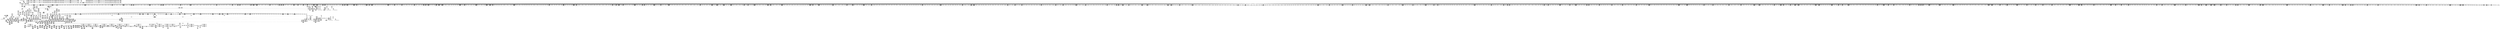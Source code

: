 digraph {
	CE0x3ec0e10 [shape=record,shape=Mrecord,label="{CE0x3ec0e10|272:_i8*,_:_CRE_368,372_|*MultipleSource*|*LoadInst*|security/selinux/hooks.c,1714|security/selinux/hooks.c,1714}"]
	CE0x3f2efd0 [shape=record,shape=Mrecord,label="{CE0x3f2efd0|i64_11|*Constant*}"]
	CE0x3eb8060 [shape=record,shape=Mrecord,label="{CE0x3eb8060|272:_i8*,_:_CRE_1233,1234_}"]
	CE0x3eaeea0 [shape=record,shape=Mrecord,label="{CE0x3eaeea0|40:_%struct.super_block*,_56:_i8*,_:_CRE_879,880_}"]
	CE0x3e54080 [shape=record,shape=Mrecord,label="{CE0x3e54080|may_create:call|security/selinux/hooks.c,1706|*SummSource*}"]
	CE0x3f1ce40 [shape=record,shape=Mrecord,label="{CE0x3f1ce40|272:_i8*,_:_CRE_1638,1639_}"]
	CE0x3e54780 [shape=record,shape=Mrecord,label="{CE0x3e54780|i64_0|*Constant*|*SummSource*}"]
	CE0x3f6c2e0 [shape=record,shape=Mrecord,label="{CE0x3f6c2e0|may_create:tmp53|security/selinux/hooks.c,1733|*SummSource*}"]
	CE0x3eb8c10 [shape=record,shape=Mrecord,label="{CE0x3eb8c10|272:_i8*,_:_CRE_1244,1245_}"]
	CE0x3f206e0 [shape=record,shape=Mrecord,label="{CE0x3f206e0|272:_i8*,_:_CRE_1704,1712_|*MultipleSource*|*LoadInst*|security/selinux/hooks.c,1714|security/selinux/hooks.c,1714}"]
	CE0x3e87d40 [shape=record,shape=Mrecord,label="{CE0x3e87d40|i8*_getelementptr_inbounds_(_25_x_i8_,_25_x_i8_*_.str3,_i32_0,_i32_0)|*Constant*}"]
	CE0x3e5fb60 [shape=record,shape=Mrecord,label="{CE0x3e5fb60|i64*_getelementptr_inbounds_(_2_x_i64_,_2_x_i64_*___llvm_gcov_ctr223,_i64_0,_i64_1)|*Constant*|*SummSink*}"]
	CE0x3ec5470 [shape=record,shape=Mrecord,label="{CE0x3ec5470|272:_i8*,_:_CRE_444,445_}"]
	CE0x3ecbae0 [shape=record,shape=Mrecord,label="{CE0x3ecbae0|272:_i8*,_:_CRE_599,600_}"]
	CE0x36ea0c0 [shape=record,shape=Mrecord,label="{CE0x36ea0c0|selinux_inode_symlink:tmp2|*SummSink*}"]
	CE0x3ea4950 [shape=record,shape=Mrecord,label="{CE0x3ea4950|may_create:tmp49|security/selinux/hooks.c,1731}"]
	CE0x3ec29e0 [shape=record,shape=Mrecord,label="{CE0x3ec29e0|may_create:tmp24|*LoadInst*|security/selinux/hooks.c,1714|*SummSource*}"]
	CE0x3ec2290 [shape=record,shape=Mrecord,label="{CE0x3ec2290|272:_i8*,_:_CRE_406,407_}"]
	CE0x3eae4a0 [shape=record,shape=Mrecord,label="{CE0x3eae4a0|40:_%struct.super_block*,_56:_i8*,_:_CRE_871,872_}"]
	CE0x3e5fe40 [shape=record,shape=Mrecord,label="{CE0x3e5fe40|may_create:if.then20|*SummSource*}"]
	CE0x3e68750 [shape=record,shape=Mrecord,label="{CE0x3e68750|i64_3|*Constant*|*SummSink*}"]
	CE0x3e6fc10 [shape=record,shape=Mrecord,label="{CE0x3e6fc10|40:_%struct.super_block*,_56:_i8*,_:_CRE_143,144_}"]
	CE0x3ead8f0 [shape=record,shape=Mrecord,label="{CE0x3ead8f0|40:_%struct.super_block*,_56:_i8*,_:_CRE_864,865_}"]
	CE0x3ec7f40 [shape=record,shape=Mrecord,label="{CE0x3ec7f40|272:_i8*,_:_CRE_562,563_}"]
	CE0x3f52920 [shape=record,shape=Mrecord,label="{CE0x3f52920|VOIDTB_TE:_CE_153,154_}"]
	CE0x3f532b0 [shape=record,shape=Mrecord,label="{CE0x3f532b0|VOIDTB_TE:_CE_162,163_}"]
	CE0x3e6d7b0 [shape=record,shape=Mrecord,label="{CE0x3e6d7b0|may_create:sid31|security/selinux/hooks.c,1739}"]
	CE0x3e5f930 [shape=record,shape=Mrecord,label="{CE0x3e5f930|40:_%struct.super_block*,_56:_i8*,_:_CRE_112,120_|*MultipleSource*|Function::selinux_inode_symlink&Arg::dir::|Function::may_create&Arg::dir::|security/selinux/hooks.c,1713}"]
	CE0x3ea8a60 [shape=record,shape=Mrecord,label="{CE0x3ea8a60|40:_%struct.super_block*,_56:_i8*,_:_CRE_611,612_}"]
	CE0x3e6e7a0 [shape=record,shape=Mrecord,label="{CE0x3e6e7a0|40:_%struct.super_block*,_56:_i8*,_:_CRE_2,4_|*MultipleSource*|Function::selinux_inode_symlink&Arg::dir::|Function::may_create&Arg::dir::|security/selinux/hooks.c,1713}"]
	CE0x3f312b0 [shape=record,shape=Mrecord,label="{CE0x3f312b0|may_create:tobool15|security/selinux/hooks.c,1725}"]
	CE0x3f35860 [shape=record,shape=Mrecord,label="{CE0x3f35860|i32_3|*Constant*|*SummSource*}"]
	CE0x3f35d10 [shape=record,shape=Mrecord,label="{CE0x3f35d10|may_create:create_sid|security/selinux/hooks.c,1717}"]
	CE0x3f24e50 [shape=record,shape=Mrecord,label="{CE0x3f24e50|may_create:tmp26|security/selinux/hooks.c,1714|*SummSink*}"]
	CE0x3ece8a0 [shape=record,shape=Mrecord,label="{CE0x3ece8a0|272:_i8*,_:_CRE_680,696_|*MultipleSource*|*LoadInst*|security/selinux/hooks.c,1714|security/selinux/hooks.c,1714}"]
	CE0x3ecb8c0 [shape=record,shape=Mrecord,label="{CE0x3ecb8c0|272:_i8*,_:_CRE_597,598_}"]
	CE0x3e9d890 [shape=record,shape=Mrecord,label="{CE0x3e9d890|VOIDTB_TE:_CE_174,175_}"]
	CE0x3e4e130 [shape=record,shape=Mrecord,label="{CE0x3e4e130|i8*_getelementptr_inbounds_(_45_x_i8_,_45_x_i8_*_.str12,_i32_0,_i32_0)|*Constant*|*SummSink*}"]
	CE0x3f297c0 [shape=record,shape=Mrecord,label="{CE0x3f297c0|28:_i32,_:_CRE_71,72_}"]
	CE0x3f331d0 [shape=record,shape=Mrecord,label="{CE0x3f331d0|may_create:call14|security/selinux/hooks.c,1722|*SummSink*}"]
	CE0x3ec3f30 [shape=record,shape=Mrecord,label="{CE0x3ec3f30|272:_i8*,_:_CRE_424,425_}"]
	CE0x3f291c0 [shape=record,shape=Mrecord,label="{CE0x3f291c0|28:_i32,_:_CRE_65,66_}"]
	CE0x3e8aa70 [shape=record,shape=Mrecord,label="{CE0x3e8aa70|40:_%struct.super_block*,_56:_i8*,_:_CRE_448,456_|*MultipleSource*|Function::selinux_inode_symlink&Arg::dir::|Function::may_create&Arg::dir::|security/selinux/hooks.c,1713}"]
	CE0x3e6ed00 [shape=record,shape=Mrecord,label="{CE0x3e6ed00|get_current:tmp2|*SummSink*}"]
	CE0x3e499a0 [shape=record,shape=Mrecord,label="{CE0x3e499a0|selinux_inode_symlink:dentry|Function::selinux_inode_symlink&Arg::dentry::}"]
	CE0x3f233c0 [shape=record,shape=Mrecord,label="{CE0x3f233c0|may_create:tmp25|security/selinux/hooks.c,1714}"]
	CE0x3f30bc0 [shape=record,shape=Mrecord,label="{CE0x3f30bc0|may_create:tmp34|security/selinux/hooks.c,1726}"]
	CE0x3ea0640 [shape=record,shape=Mrecord,label="{CE0x3ea0640|VOIDTB_TE:_CE_217,218_}"]
	CE0x3ec6130 [shape=record,shape=Mrecord,label="{CE0x3ec6130|272:_i8*,_:_CRE_456,457_}"]
	CE0x3e5eab0 [shape=record,shape=Mrecord,label="{CE0x3e5eab0|40:_%struct.super_block*,_56:_i8*,_:_CRE_40,48_|*MultipleSource*|Function::selinux_inode_symlink&Arg::dir::|Function::may_create&Arg::dir::|security/selinux/hooks.c,1713}"]
	CE0x3ec68a0 [shape=record,shape=Mrecord,label="{CE0x3ec68a0|272:_i8*,_:_CRE_463,464_}"]
	CE0x3f3be50 [shape=record,shape=Mrecord,label="{CE0x3f3be50|28:_i32,_:_CRE_12,13_}"]
	CE0x3e78ce0 [shape=record,shape=Mrecord,label="{CE0x3e78ce0|may_create:tmp18|security/selinux/hooks.c,1706|*SummSink*}"]
	CE0x3ec5250 [shape=record,shape=Mrecord,label="{CE0x3ec5250|272:_i8*,_:_CRE_442,443_}"]
	CE0x3e75790 [shape=record,shape=Mrecord,label="{CE0x3e75790|may_create:tmp64|security/selinux/hooks.c,1739|*SummSink*}"]
	CE0x3e9a690 [shape=record,shape=Mrecord,label="{CE0x3e9a690|40:_%struct.super_block*,_56:_i8*,_:_CRE_171,172_}"]
	CE0x3ec8110 [shape=record,shape=Mrecord,label="{CE0x3ec8110|272:_i8*,_:_CRE_563,564_}"]
	CE0x3f2b2c0 [shape=record,shape=Mrecord,label="{CE0x3f2b2c0|28:_i32,_:_CRE_98,99_}"]
	CE0x3f51210 [shape=record,shape=Mrecord,label="{CE0x3f51210|may_create:tmp42|security/selinux/hooks.c,1728|*SummSource*}"]
	CE0x3f2a1c0 [shape=record,shape=Mrecord,label="{CE0x3f2a1c0|28:_i32,_:_CRE_81,82_}"]
	CE0x3eae720 [shape=record,shape=Mrecord,label="{CE0x3eae720|40:_%struct.super_block*,_56:_i8*,_:_CRE_873,874_}"]
	CE0x3e49b80 [shape=record,shape=Mrecord,label="{CE0x3e49b80|selinux_inode_symlink:dentry|Function::selinux_inode_symlink&Arg::dentry::|*SummSource*}"]
	CE0x3f2aec0 [shape=record,shape=Mrecord,label="{CE0x3f2aec0|28:_i32,_:_CRE_94,95_}"]
	CE0x3e51570 [shape=record,shape=Mrecord,label="{CE0x3e51570|i64*_getelementptr_inbounds_(_2_x_i64_,_2_x_i64_*___llvm_gcov_ctr223,_i64_0,_i64_0)|*Constant*|*SummSink*}"]
	CE0x3ecd460 [shape=record,shape=Mrecord,label="{CE0x3ecd460|272:_i8*,_:_CRE_623,624_}"]
	CE0x3f56850 [shape=record,shape=Mrecord,label="{CE0x3f56850|VOIDTB_TE:_CE_89,90_}"]
	CE0x3f3f990 [shape=record,shape=Mrecord,label="{CE0x3f3f990|i64_14|*Constant*|*SummSink*}"]
	CE0x3ea12b0 [shape=record,shape=Mrecord,label="{CE0x3ea12b0|VOIDTB_TE:_CE_256,264_|*MultipleSource*|Function::selinux_inode_symlink&Arg::dentry::|Function::may_create&Arg::dentry::|security/selinux/hooks.c,1730}"]
	CE0x3e90730 [shape=record,shape=Mrecord,label="{CE0x3e90730|40:_%struct.super_block*,_56:_i8*,_:_CRE_557,558_}"]
	CE0x3ecdce0 [shape=record,shape=Mrecord,label="{CE0x3ecdce0|272:_i8*,_:_CRE_631,632_}"]
	CE0x3e8c8e0 [shape=record,shape=Mrecord,label="{CE0x3e8c8e0|40:_%struct.super_block*,_56:_i8*,_:_CRE_496,500_|*MultipleSource*|Function::selinux_inode_symlink&Arg::dir::|Function::may_create&Arg::dir::|security/selinux/hooks.c,1713}"]
	CE0x3ea5860 [shape=record,shape=Mrecord,label="{CE0x3ea5860|may_create:tmp23|security/selinux/hooks.c,1713}"]
	CE0x3f27530 [shape=record,shape=Mrecord,label="{CE0x3f27530|may_create:tmp61|security/selinux/hooks.c,1737}"]
	CE0x3eb2aa0 [shape=record,shape=Mrecord,label="{CE0x3eb2aa0|40:_%struct.super_block*,_56:_i8*,_:_CRE_927,928_}"]
	CE0x3e91830 [shape=record,shape=Mrecord,label="{CE0x3e91830|40:_%struct.super_block*,_56:_i8*,_:_CRE_564,565_}"]
	CE0x3e90ed0 [shape=record,shape=Mrecord,label="{CE0x3e90ed0|%struct.task_struct*_(%struct.task_struct**)*_asm_movq_%gs:$_1:P_,$0_,_r,im,_dirflag_,_fpsr_,_flags_|*SummSink*}"]
	CE0x3eb7c20 [shape=record,shape=Mrecord,label="{CE0x3eb7c20|272:_i8*,_:_CRE_1229,1230_}"]
	CE0x3e66c30 [shape=record,shape=Mrecord,label="{CE0x3e66c30|selinux_inode_symlink:tmp|*SummSource*}"]
	CE0x3efa200 [shape=record,shape=Mrecord,label="{CE0x3efa200|get_current:tmp|*SummSource*}"]
	CE0x3f56d10 [shape=record,shape=Mrecord,label="{CE0x3f56d10|may_create:conv|security/selinux/hooks.c,1728|*SummSource*}"]
	CE0x3f28490 [shape=record,shape=Mrecord,label="{CE0x3f28490|i64*_getelementptr_inbounds_(_26_x_i64_,_26_x_i64_*___llvm_gcov_ctr217,_i64_0,_i64_24)|*Constant*}"]
	CE0x3e55f50 [shape=record,shape=Mrecord,label="{CE0x3e55f50|_ret_i32_%call,_!dbg_!27715|security/selinux/hooks.c,2779|*SummSource*}"]
	CE0x51d0ee0 [shape=record,shape=Mrecord,label="{CE0x51d0ee0|selinux_inode_symlink:call|security/selinux/hooks.c,2779}"]
	CE0x3eb1f60 [shape=record,shape=Mrecord,label="{CE0x3eb1f60|40:_%struct.super_block*,_56:_i8*,_:_CRE_918,919_}"]
	CE0x3f531a0 [shape=record,shape=Mrecord,label="{CE0x3f531a0|VOIDTB_TE:_CE_161,162_}"]
	CE0x3f51f40 [shape=record,shape=Mrecord,label="{CE0x3f51f40|VOIDTB_TE:_CE_16,24_|*MultipleSource*|Function::selinux_inode_symlink&Arg::dentry::|Function::may_create&Arg::dentry::|security/selinux/hooks.c,1730}"]
	CE0x3ec4d00 [shape=record,shape=Mrecord,label="{CE0x3ec4d00|272:_i8*,_:_CRE_437,438_}"]
	CE0x3ea77a0 [shape=record,shape=Mrecord,label="{CE0x3ea77a0|40:_%struct.super_block*,_56:_i8*,_:_CRE_596,597_}"]
	CE0x3f2e500 [shape=record,shape=Mrecord,label="{CE0x3f2e500|avc_has_perm:auditdata|Function::avc_has_perm&Arg::auditdata::}"]
	CE0x3e8c660 [shape=record,shape=Mrecord,label="{CE0x3e8c660|40:_%struct.super_block*,_56:_i8*,_:_CRE_487,488_}"]
	CE0x3e8f110 [shape=record,shape=Mrecord,label="{CE0x3e8f110|272:_i8*,_:_CRE_1331,1332_}"]
	CE0x3e8fee0 [shape=record,shape=Mrecord,label="{CE0x3e8fee0|272:_i8*,_:_CRE_1344,1345_}"]
	CE0x3e4bf20 [shape=record,shape=Mrecord,label="{CE0x3e4bf20|may_create:if.then29|*SummSink*}"]
	CE0x3e9fa90 [shape=record,shape=Mrecord,label="{CE0x3e9fa90|VOIDTB_TE:_CE_206,207_}"]
	CE0x3e978d0 [shape=record,shape=Mrecord,label="{CE0x3e978d0|may_create:if.end|*SummSink*}"]
	CE0x3e929c0 [shape=record,shape=Mrecord,label="{CE0x3e929c0|get_current:tmp4|./arch/x86/include/asm/current.h,14|*SummSource*}"]
	CE0x3e73e80 [shape=record,shape=Mrecord,label="{CE0x3e73e80|may_create:do.end}"]
	CE0x3f23e70 [shape=record,shape=Mrecord,label="{CE0x3f23e70|272:_i8*,_:_CRE_2056,2112_|*MultipleSource*|*LoadInst*|security/selinux/hooks.c,1714|security/selinux/hooks.c,1714}"]
	CE0x3f7e320 [shape=record,shape=Mrecord,label="{CE0x3f7e320|may_create:tmp66|security/selinux/hooks.c,1742|*SummSink*}"]
	CE0x3e9e880 [shape=record,shape=Mrecord,label="{CE0x3e9e880|VOIDTB_TE:_CE_189,190_}"]
	CE0x3f1f480 [shape=record,shape=Mrecord,label="{CE0x3f1f480|272:_i8*,_:_CRE_1674,1675_}"]
	CE0x3e70a50 [shape=record,shape=Mrecord,label="{CE0x3e70a50|40:_%struct.super_block*,_56:_i8*,_:_CRE_162,163_}"]
	CE0x3e70b10 [shape=record,shape=Mrecord,label="{CE0x3e70b10|40:_%struct.super_block*,_56:_i8*,_:_CRE_163,164_}"]
	CE0x3ebc710 [shape=record,shape=Mrecord,label="{CE0x3ebc710|i32_16|*Constant*|*SummSource*}"]
	CE0x3e78ac0 [shape=record,shape=Mrecord,label="{CE0x3e78ac0|40:_%struct.super_block*,_56:_i8*,_:_CRE_16,24_|*MultipleSource*|Function::selinux_inode_symlink&Arg::dir::|Function::may_create&Arg::dir::|security/selinux/hooks.c,1713}"]
	CE0x3eb1a60 [shape=record,shape=Mrecord,label="{CE0x3eb1a60|40:_%struct.super_block*,_56:_i8*,_:_CRE_914,915_}"]
	CE0x3f51a30 [shape=record,shape=Mrecord,label="{CE0x3f51a30|may_create:d_name|security/selinux/hooks.c,1730|*SummSink*}"]
	CE0x3e9c4d0 [shape=record,shape=Mrecord,label="{CE0x3e9c4d0|i64_5|*Constant*}"]
	CE0x3f19910 [shape=record,shape=Mrecord,label="{CE0x3f19910|272:_i8*,_:_CRE_1365,1366_}"]
	CE0x3ec2c70 [shape=record,shape=Mrecord,label="{CE0x3ec2c70|i32_16|*Constant*}"]
	CE0x3ebfea0 [shape=record,shape=Mrecord,label="{CE0x3ebfea0|272:_i8*,_:_CRE_200,204_|*MultipleSource*|*LoadInst*|security/selinux/hooks.c,1714|security/selinux/hooks.c,1714}"]
	CE0x3e9fcb0 [shape=record,shape=Mrecord,label="{CE0x3e9fcb0|VOIDTB_TE:_CE_208,209_}"]
	CE0x3e592f0 [shape=record,shape=Mrecord,label="{CE0x3e592f0|i32_1|*Constant*}"]
	CE0x3f20470 [shape=record,shape=Mrecord,label="{CE0x3f20470|272:_i8*,_:_CRE_1688,1696_|*MultipleSource*|*LoadInst*|security/selinux/hooks.c,1714|security/selinux/hooks.c,1714}"]
	CE0x3f3def0 [shape=record,shape=Mrecord,label="{CE0x3f3def0|may_create:tmp36|security/selinux/hooks.c,1728|*SummSource*}"]
	CE0x3e71c20 [shape=record,shape=Mrecord,label="{CE0x3e71c20|28:_i32,_:_CRE_19,20_}"]
	CE0x3ea51b0 [shape=record,shape=Mrecord,label="{CE0x3ea51b0|may_create:tmp50|security/selinux/hooks.c,1731|*SummSink*}"]
	CE0x3f2adc0 [shape=record,shape=Mrecord,label="{CE0x3f2adc0|28:_i32,_:_CRE_93,94_}"]
	CE0x3e6a310 [shape=record,shape=Mrecord,label="{CE0x3e6a310|may_create:tmp12|security/selinux/hooks.c,1706|*SummSource*}"]
	CE0x3f193c0 [shape=record,shape=Mrecord,label="{CE0x3f193c0|272:_i8*,_:_CRE_1360,1361_}"]
	CE0x3e9a390 [shape=record,shape=Mrecord,label="{CE0x3e9a390|40:_%struct.super_block*,_56:_i8*,_:_CRE_167,168_}"]
	CE0x3e59690 [shape=record,shape=Mrecord,label="{CE0x3e59690|i32_1|*Constant*|*SummSource*}"]
	CE0x3ea1700 [shape=record,shape=Mrecord,label="{CE0x3ea1700|VOIDTB_TE:_CE_272,280_|*MultipleSource*|Function::selinux_inode_symlink&Arg::dentry::|Function::may_create&Arg::dentry::|security/selinux/hooks.c,1730}"]
	CE0x3e91ab0 [shape=record,shape=Mrecord,label="{CE0x3e91ab0|40:_%struct.super_block*,_56:_i8*,_:_CRE_566,567_}"]
	CE0x3e9e550 [shape=record,shape=Mrecord,label="{CE0x3e9e550|VOIDTB_TE:_CE_186,187_}"]
	CE0x3ec1550 [shape=record,shape=Mrecord,label="{CE0x3ec1550|272:_i8*,_:_CRE_394,395_}"]
	CE0x3eb3860 [shape=record,shape=Mrecord,label="{CE0x3eb3860|40:_%struct.super_block*,_56:_i8*,_:_CRE_952,960_|*MultipleSource*|Function::selinux_inode_symlink&Arg::dir::|Function::may_create&Arg::dir::|security/selinux/hooks.c,1713}"]
	CE0x3f520b0 [shape=record,shape=Mrecord,label="{CE0x3f520b0|VOIDTB_TE:_CE_24,40_|*MultipleSource*|Function::selinux_inode_symlink&Arg::dentry::|Function::may_create&Arg::dentry::|security/selinux/hooks.c,1730}"]
	CE0x3e51b20 [shape=record,shape=Mrecord,label="{CE0x3e51b20|get_current:tmp1}"]
	CE0x3e580a0 [shape=record,shape=Mrecord,label="{CE0x3e580a0|0:_i8,_:_GCMR_may_create.__warned_internal_global_i8_0,_section_.data.unlikely_,_align_1:_elem_0:default:}"]
	CE0x3ea3d50 [shape=record,shape=Mrecord,label="{CE0x3ea3d50|i64_17|*Constant*|*SummSink*}"]
	CE0x3e8f660 [shape=record,shape=Mrecord,label="{CE0x3e8f660|272:_i8*,_:_CRE_1336,1337_}"]
	CE0x3e5e340 [shape=record,shape=Mrecord,label="{CE0x3e5e340|i1_true|*Constant*|*SummSink*}"]
	CE0x3e9a150 [shape=record,shape=Mrecord,label="{CE0x3e9a150|40:_%struct.super_block*,_56:_i8*,_:_CRE_164,165_}"]
	CE0x3eb07a0 [shape=record,shape=Mrecord,label="{CE0x3eb07a0|40:_%struct.super_block*,_56:_i8*,_:_CRE_899,900_}"]
	CE0x3ec90e0 [shape=record,shape=Mrecord,label="{CE0x3ec90e0|272:_i8*,_:_CRE_256,264_|*MultipleSource*|*LoadInst*|security/selinux/hooks.c,1714|security/selinux/hooks.c,1714}"]
	CE0x3f2d0f0 [shape=record,shape=Mrecord,label="{CE0x3f2d0f0|28:_i32,_:_CRE_152,160_|*MultipleSource*|security/selinux/hooks.c,1722|*LoadInst*|security/selinux/hooks.c,1713|security/selinux/hooks.c,1713}"]
	CE0x3ea2e00 [shape=record,shape=Mrecord,label="{CE0x3ea2e00|VOIDTB_TE:_CE_315,316_}"]
	CE0x3ea96e0 [shape=record,shape=Mrecord,label="{CE0x3ea96e0|40:_%struct.super_block*,_56:_i8*,_:_CRE_621,622_}"]
	CE0x3ea5ae0 [shape=record,shape=Mrecord,label="{CE0x3ea5ae0|40:_%struct.super_block*,_56:_i8*,_:_CRE_573,574_}"]
	CE0x3e685c0 [shape=record,shape=Mrecord,label="{CE0x3e685c0|i64_3|*Constant*|*SummSource*}"]
	CE0x3f502e0 [shape=record,shape=Mrecord,label="{CE0x3f502e0|may_create:sid21|security/selinux/hooks.c,1729|*SummSource*}"]
	CE0x3e8c520 [shape=record,shape=Mrecord,label="{CE0x3e8c520|40:_%struct.super_block*,_56:_i8*,_:_CRE_486,487_}"]
	CE0x3ecae20 [shape=record,shape=Mrecord,label="{CE0x3ecae20|272:_i8*,_:_CRE_587,588_}"]
	CE0x3f28ff0 [shape=record,shape=Mrecord,label="{CE0x3f28ff0|28:_i32,_:_CRE_63,64_}"]
	CE0x3e976f0 [shape=record,shape=Mrecord,label="{CE0x3e976f0|may_create:if.end25|*SummSink*}"]
	CE0x3e51fb0 [shape=record,shape=Mrecord,label="{CE0x3e51fb0|may_create:if.then24}"]
	CE0x3f1fe10 [shape=record,shape=Mrecord,label="{CE0x3f1fe10|272:_i8*,_:_CRE_1683,1684_}"]
	CE0x3f1af70 [shape=record,shape=Mrecord,label="{CE0x3f1af70|272:_i8*,_:_CRE_1592,1596_|*MultipleSource*|*LoadInst*|security/selinux/hooks.c,1714|security/selinux/hooks.c,1714}"]
	CE0x3eba8c0 [shape=record,shape=Mrecord,label="{CE0x3eba8c0|272:_i8*,_:_CRE_1271,1272_}"]
	CE0x3e742d0 [shape=record,shape=Mrecord,label="{CE0x3e742d0|GLOBAL:current_task|Global_var:current_task|*SummSink*}"]
	CE0x3f1cb10 [shape=record,shape=Mrecord,label="{CE0x3f1cb10|272:_i8*,_:_CRE_1635,1636_}"]
	CE0x4afaf80 [shape=record,shape=Mrecord,label="{CE0x4afaf80|selinux_inode_symlink:call|security/selinux/hooks.c,2779|*SummSource*}"]
	CE0x3f575c0 [shape=record,shape=Mrecord,label="{CE0x3f575c0|may_create:tobool19|security/selinux/hooks.c,1728|*SummSource*}"]
	CE0x3eafb20 [shape=record,shape=Mrecord,label="{CE0x3eafb20|40:_%struct.super_block*,_56:_i8*,_:_CRE_889,890_}"]
	CE0x3e47050 [shape=record,shape=Mrecord,label="{CE0x3e47050|40:_%struct.super_block*,_56:_i8*,_:_CRE_232,236_|*MultipleSource*|Function::selinux_inode_symlink&Arg::dir::|Function::may_create&Arg::dir::|security/selinux/hooks.c,1713}"]
	CE0x3ea90a0 [shape=record,shape=Mrecord,label="{CE0x3ea90a0|40:_%struct.super_block*,_56:_i8*,_:_CRE_616,617_}"]
	CE0x3e6ffd0 [shape=record,shape=Mrecord,label="{CE0x3e6ffd0|40:_%struct.super_block*,_56:_i8*,_:_CRE_148,149_}"]
	CE0x3e79cd0 [shape=record,shape=Mrecord,label="{CE0x3e79cd0|may_create:tmp19|security/selinux/hooks.c,1706|*SummSource*}"]
	CE0x3e9ab10 [shape=record,shape=Mrecord,label="{CE0x3e9ab10|40:_%struct.super_block*,_56:_i8*,_:_CRE_177,178_}"]
	CE0x3eb0de0 [shape=record,shape=Mrecord,label="{CE0x3eb0de0|40:_%struct.super_block*,_56:_i8*,_:_CRE_904,905_}"]
	CE0x3ebcce0 [shape=record,shape=Mrecord,label="{CE0x3ebcce0|may_create:s_security|security/selinux/hooks.c,1714|*SummSink*}"]
	CE0x3f2a5c0 [shape=record,shape=Mrecord,label="{CE0x3f2a5c0|28:_i32,_:_CRE_85,86_}"]
	CE0x3f35410 [shape=record,shape=Mrecord,label="{CE0x3f35410|may_create:tmp27|security/selinux/hooks.c,1716|*SummSink*}"]
	CE0x3e5dd40 [shape=record,shape=Mrecord,label="{CE0x3e5dd40|may_create:tmp14|security/selinux/hooks.c,1706|*SummSource*}"]
	CE0x3eccad0 [shape=record,shape=Mrecord,label="{CE0x3eccad0|272:_i8*,_:_CRE_614,615_}"]
	CE0x3e6fb50 [shape=record,shape=Mrecord,label="{CE0x3e6fb50|40:_%struct.super_block*,_56:_i8*,_:_CRE_142,143_}"]
	CE0x3e710d0 [shape=record,shape=Mrecord,label="{CE0x3e710d0|i64_1|*Constant*}"]
	CE0x3e9bdd0 [shape=record,shape=Mrecord,label="{CE0x3e9bdd0|40:_%struct.super_block*,_56:_i8*,_:_CRE_202,203_}"]
	CE0x3f20870 [shape=record,shape=Mrecord,label="{CE0x3f20870|272:_i8*,_:_CRE_1712,1720_|*MultipleSource*|*LoadInst*|security/selinux/hooks.c,1714|security/selinux/hooks.c,1714}"]
	CE0x3e61640 [shape=record,shape=Mrecord,label="{CE0x3e61640|40:_%struct.super_block*,_56:_i8*,_:_CRE_299,300_}"]
	CE0x3ecc360 [shape=record,shape=Mrecord,label="{CE0x3ecc360|272:_i8*,_:_CRE_607,608_}"]
	CE0x3e59530 [shape=record,shape=Mrecord,label="{CE0x3e59530|may_create:tmp1|*SummSink*}"]
	CE0x3e8fff0 [shape=record,shape=Mrecord,label="{CE0x3e8fff0|272:_i8*,_:_CRE_1345,1346_}"]
	CE0x3eaec20 [shape=record,shape=Mrecord,label="{CE0x3eaec20|40:_%struct.super_block*,_56:_i8*,_:_CRE_877,878_}"]
	CE0x3e9a210 [shape=record,shape=Mrecord,label="{CE0x3e9a210|40:_%struct.super_block*,_56:_i8*,_:_CRE_165,166_}"]
	CE0x3ebeab0 [shape=record,shape=Mrecord,label="{CE0x3ebeab0|272:_i8*,_:_CRE_112,120_|*MultipleSource*|*LoadInst*|security/selinux/hooks.c,1714|security/selinux/hooks.c,1714}"]
	CE0x3e9d9a0 [shape=record,shape=Mrecord,label="{CE0x3e9d9a0|VOIDTB_TE:_CE_175,176_}"]
	CE0x3f25260 [shape=record,shape=Mrecord,label="{CE0x3f25260|i64_21|*Constant*|*SummSink*}"]
	CE0x3ea9820 [shape=record,shape=Mrecord,label="{CE0x3ea9820|40:_%struct.super_block*,_56:_i8*,_:_CRE_622,623_}"]
	CE0x3e6a490 [shape=record,shape=Mrecord,label="{CE0x3e6a490|may_create:tmp12|security/selinux/hooks.c,1706|*SummSink*}"]
	CE0x3e6cfd0 [shape=record,shape=Mrecord,label="{CE0x3e6cfd0|i8_1|*Constant*|*SummSink*}"]
	CE0x3ec8780 [shape=record,shape=Mrecord,label="{CE0x3ec8780|may_create:tmp23|security/selinux/hooks.c,1713|*SummSource*}"]
	CE0x3f32bf0 [shape=record,shape=Mrecord,label="{CE0x3f32bf0|i32_9437184|*Constant*|*SummSink*}"]
	CE0x3ebee50 [shape=record,shape=Mrecord,label="{CE0x3ebee50|272:_i8*,_:_CRE_128,132_|*MultipleSource*|*LoadInst*|security/selinux/hooks.c,1714|security/selinux/hooks.c,1714}"]
	CE0x3f1ada0 [shape=record,shape=Mrecord,label="{CE0x3f1ada0|272:_i8*,_:_CRE_1584,1592_|*MultipleSource*|*LoadInst*|security/selinux/hooks.c,1714|security/selinux/hooks.c,1714}"]
	CE0x3ea7ca0 [shape=record,shape=Mrecord,label="{CE0x3ea7ca0|40:_%struct.super_block*,_56:_i8*,_:_CRE_600,601_}"]
	CE0x3f6b060 [shape=record,shape=Mrecord,label="{CE0x3f6b060|may_create:tmp51|security/selinux/hooks.c,1732|*SummSource*}"]
	CE0x3ecaf30 [shape=record,shape=Mrecord,label="{CE0x3ecaf30|272:_i8*,_:_CRE_588,589_}"]
	CE0x3f23090 [shape=record,shape=Mrecord,label="{CE0x3f23090|272:_i8*,_:_CRE_1877,1878_}"]
	CE0x3eb8280 [shape=record,shape=Mrecord,label="{CE0x3eb8280|272:_i8*,_:_CRE_1235,1236_}"]
	CE0x3f2f3f0 [shape=record,shape=Mrecord,label="{CE0x3f2f3f0|i64_10|*Constant*}"]
	CE0x3e74610 [shape=record,shape=Mrecord,label="{CE0x3e74610|may_create:tmp2}"]
	CE0x3e63d60 [shape=record,shape=Mrecord,label="{CE0x3e63d60|may_create:tmp8|security/selinux/hooks.c,1706|*SummSource*}"]
	CE0x3f53fd0 [shape=record,shape=Mrecord,label="{CE0x3f53fd0|i32_4|*Constant*|*SummSource*}"]
	CE0x3f22940 [shape=record,shape=Mrecord,label="{CE0x3f22940|272:_i8*,_:_CRE_1864,1872_|*MultipleSource*|*LoadInst*|security/selinux/hooks.c,1714|security/selinux/hooks.c,1714}"]
	CE0x3e78790 [shape=record,shape=Mrecord,label="{CE0x3e78790|40:_%struct.super_block*,_56:_i8*,_:_CRE_8,12_|*MultipleSource*|Function::selinux_inode_symlink&Arg::dir::|Function::may_create&Arg::dir::|security/selinux/hooks.c,1713}"]
	CE0x3e4c030 [shape=record,shape=Mrecord,label="{CE0x3e4c030|i64*_getelementptr_inbounds_(_26_x_i64_,_26_x_i64_*___llvm_gcov_ctr217,_i64_0,_i64_0)|*Constant*}"]
	CE0x3e49d60 [shape=record,shape=Mrecord,label="{CE0x3e49d60|may_create:tmp19|security/selinux/hooks.c,1706|*SummSink*}"]
	CE0x3eaac70 [shape=record,shape=Mrecord,label="{CE0x3eaac70|40:_%struct.super_block*,_56:_i8*,_:_CRE_688,692_|*MultipleSource*|Function::selinux_inode_symlink&Arg::dir::|Function::may_create&Arg::dir::|security/selinux/hooks.c,1713}"]
	CE0x3e691b0 [shape=record,shape=Mrecord,label="{CE0x3e691b0|may_create:tmp3|*SummSink*}"]
	CE0x3eb7a00 [shape=record,shape=Mrecord,label="{CE0x3eb7a00|272:_i8*,_:_CRE_1227,1228_}"]
	CE0x3f82d40 [shape=record,shape=Mrecord,label="{CE0x3f82d40|i16_5|*Constant*}"]
	CE0x3f53800 [shape=record,shape=Mrecord,label="{CE0x3f53800|VOIDTB_TE:_CE_167,168_}"]
	CE0x3e5c060 [shape=record,shape=Mrecord,label="{CE0x3e5c060|40:_%struct.super_block*,_56:_i8*,_:_CRE_283,284_}"]
	CE0x3ea64e0 [shape=record,shape=Mrecord,label="{CE0x3ea64e0|40:_%struct.super_block*,_56:_i8*,_:_CRE_581,582_}"]
	CE0x3ec4480 [shape=record,shape=Mrecord,label="{CE0x3ec4480|272:_i8*,_:_CRE_429,430_}"]
	CE0x3f54e60 [shape=record,shape=Mrecord,label="{CE0x3f54e60|VOIDTB_TE:_CE_112,144_|*MultipleSource*|Function::selinux_inode_symlink&Arg::dentry::|Function::may_create&Arg::dentry::|security/selinux/hooks.c,1730}"]
	CE0x3ebdba0 [shape=record,shape=Mrecord,label="{CE0x3ebdba0|272:_i8*,_:_CRE_40,48_|*MultipleSource*|*LoadInst*|security/selinux/hooks.c,1714|security/selinux/hooks.c,1714}"]
	CE0x3e6ae40 [shape=record,shape=Mrecord,label="{CE0x3e6ae40|may_create:dentry|Function::may_create&Arg::dentry::|*SummSink*}"]
	CE0x3e702d0 [shape=record,shape=Mrecord,label="{CE0x3e702d0|40:_%struct.super_block*,_56:_i8*,_:_CRE_152,153_}"]
	CE0x3e3ebc0 [shape=record,shape=Mrecord,label="{CE0x3e3ebc0|selinux_inode_symlink:entry|*SummSource*}"]
	CE0x3f31490 [shape=record,shape=Mrecord,label="{CE0x3f31490|may_create:tobool15|security/selinux/hooks.c,1725|*SummSource*}"]
	CE0x3e8f550 [shape=record,shape=Mrecord,label="{CE0x3e8f550|272:_i8*,_:_CRE_1335,1336_}"]
	CE0x3f1f150 [shape=record,shape=Mrecord,label="{CE0x3f1f150|272:_i8*,_:_CRE_1671,1672_}"]
	CE0x3ebe710 [shape=record,shape=Mrecord,label="{CE0x3ebe710|272:_i8*,_:_CRE_96,104_|*MultipleSource*|*LoadInst*|security/selinux/hooks.c,1714|security/selinux/hooks.c,1714}"]
	CE0x3f20580 [shape=record,shape=Mrecord,label="{CE0x3f20580|272:_i8*,_:_CRE_1696,1704_|*MultipleSource*|*LoadInst*|security/selinux/hooks.c,1714|security/selinux/hooks.c,1714}"]
	CE0x3e97970 [shape=record,shape=Mrecord,label="{CE0x3e97970|may_create:land.lhs.true|*SummSource*}"]
	CE0x3ece500 [shape=record,shape=Mrecord,label="{CE0x3ece500|272:_i8*,_:_CRE_664,672_|*MultipleSource*|*LoadInst*|security/selinux/hooks.c,1714|security/selinux/hooks.c,1714}"]
	CE0x3f1f590 [shape=record,shape=Mrecord,label="{CE0x3f1f590|272:_i8*,_:_CRE_1675,1676_}"]
	CE0x3f93b00 [shape=record,shape=Mrecord,label="{CE0x3f93b00|i64*_getelementptr_inbounds_(_2_x_i64_,_2_x_i64_*___llvm_gcov_ctr98,_i64_0,_i64_0)|*Constant*|*SummSink*}"]
	CE0x3ea8920 [shape=record,shape=Mrecord,label="{CE0x3ea8920|40:_%struct.super_block*,_56:_i8*,_:_CRE_610,611_}"]
	CE0x4afb2d0 [shape=record,shape=Mrecord,label="{CE0x4afb2d0|GLOBAL:may_create|*Constant*|*SummSource*}"]
	CE0x3e4a910 [shape=record,shape=Mrecord,label="{CE0x3e4a910|may_create:tmp20|security/selinux/hooks.c,1706|*SummSource*}"]
	CE0x3ea3020 [shape=record,shape=Mrecord,label="{CE0x3ea3020|VOIDTB_TE:_CE_317,318_}"]
	CE0x3ea8ce0 [shape=record,shape=Mrecord,label="{CE0x3ea8ce0|40:_%struct.super_block*,_56:_i8*,_:_CRE_613,614_}"]
	CE0x3f42600 [shape=record,shape=Mrecord,label="{CE0x3f42600|8:_i32,_22:_i16,_:_CRE_22,24_|*MultipleSource*|security/selinux/hooks.c,1714|security/selinux/hooks.c,1728|security/selinux/hooks.c,1714}"]
	CE0x3f2daf0 [shape=record,shape=Mrecord,label="{CE0x3f2daf0|28:_i32,_:_CRE_200,208_|*MultipleSource*|security/selinux/hooks.c,1722|*LoadInst*|security/selinux/hooks.c,1713|security/selinux/hooks.c,1713}"]
	CE0x3f19d50 [shape=record,shape=Mrecord,label="{CE0x3f19d50|272:_i8*,_:_CRE_1369,1370_}"]
	CE0x3e78e10 [shape=record,shape=Mrecord,label="{CE0x3e78e10|may_create:call4|security/selinux/hooks.c,1706}"]
	CE0x3ebd740 [shape=record,shape=Mrecord,label="{CE0x3ebd740|272:_i8*,_:_CRE_20,21_|*MultipleSource*|*LoadInst*|security/selinux/hooks.c,1714|security/selinux/hooks.c,1714}"]
	CE0x3ea2830 [shape=record,shape=Mrecord,label="{CE0x3ea2830|VOIDTB_TE:_CE_309,310_}"]
	CE0x3e6f960 [shape=record,shape=Mrecord,label="{CE0x3e6f960|40:_%struct.super_block*,_56:_i8*,_:_CRE_139,140_}"]
	CE0x3ea46a0 [shape=record,shape=Mrecord,label="{CE0x3ea46a0|may_create:tmp48|security/selinux/hooks.c,1731|*SummSource*}"]
	CE0x3e74150 [shape=record,shape=Mrecord,label="{CE0x3e74150|GLOBAL:current_task|Global_var:current_task|*SummSource*}"]
	CE0x3f23ad0 [shape=record,shape=Mrecord,label="{CE0x3f23ad0|272:_i8*,_:_CRE_1920,1928_|*MultipleSource*|*LoadInst*|security/selinux/hooks.c,1714|security/selinux/hooks.c,1714}"]
	CE0x3f28870 [shape=record,shape=Mrecord,label="{CE0x3f28870|i64*_getelementptr_inbounds_(_26_x_i64_,_26_x_i64_*___llvm_gcov_ctr217,_i64_0,_i64_24)|*Constant*|*SummSource*}"]
	CE0x3eb9c00 [shape=record,shape=Mrecord,label="{CE0x3eb9c00|272:_i8*,_:_CRE_1259,1260_}"]
	CE0x3e67890 [shape=record,shape=Mrecord,label="{CE0x3e67890|may_create:return|*SummSink*}"]
	CE0x3f3c350 [shape=record,shape=Mrecord,label="{CE0x3f3c350|may_create:sid11|security/selinux/hooks.c,1716}"]
	"CONST[source:0(mediator),value:2(dynamic)][purpose:{subject}][SnkIdx:0]"
	CE0x3e51ec0 [shape=record,shape=Mrecord,label="{CE0x3e51ec0|may_create:land.lhs.true2|*SummSource*}"]
	CE0x3ec08a0 [shape=record,shape=Mrecord,label="{CE0x3ec08a0|272:_i8*,_:_CRE_344,352_|*MultipleSource*|*LoadInst*|security/selinux/hooks.c,1714|security/selinux/hooks.c,1714}"]
	CE0x3e45f20 [shape=record,shape=Mrecord,label="{CE0x3e45f20|i64*_getelementptr_inbounds_(_26_x_i64_,_26_x_i64_*___llvm_gcov_ctr217,_i64_0,_i64_0)|*Constant*|*SummSink*}"]
	CE0x3f1f260 [shape=record,shape=Mrecord,label="{CE0x3f1f260|272:_i8*,_:_CRE_1672,1673_}"]
	CE0x3ecb480 [shape=record,shape=Mrecord,label="{CE0x3ecb480|272:_i8*,_:_CRE_593,594_}"]
	CE0x3f34ce0 [shape=record,shape=Mrecord,label="{CE0x3f34ce0|0:_i32,_4:_i32,_8:_i32,_12:_i32,_:_CMRE_12,16_|*MultipleSource*|security/selinux/hooks.c,1716|security/selinux/hooks.c,1706|security/selinux/hooks.c,1706}"]
	CE0x3e9caf0 [shape=record,shape=Mrecord,label="{CE0x3e9caf0|may_create:dentry12|security/selinux/hooks.c,1720}"]
	CE0x3e8d4f0 [shape=record,shape=Mrecord,label="{CE0x3e8d4f0|40:_%struct.super_block*,_56:_i8*,_:_CRE_528,536_|*MultipleSource*|Function::selinux_inode_symlink&Arg::dir::|Function::may_create&Arg::dir::|security/selinux/hooks.c,1713}"]
	CE0x3e6e930 [shape=record,shape=Mrecord,label="{CE0x3e6e930|40:_%struct.super_block*,_56:_i8*,_:_CRE_4,8_|*MultipleSource*|Function::selinux_inode_symlink&Arg::dir::|Function::may_create&Arg::dir::|security/selinux/hooks.c,1713}"]
	CE0x3ea10e0 [shape=record,shape=Mrecord,label="{CE0x3ea10e0|VOIDTB_TE:_CE_248,256_|*MultipleSource*|Function::selinux_inode_symlink&Arg::dentry::|Function::may_create&Arg::dentry::|security/selinux/hooks.c,1730}"]
	CE0x3e4b4a0 [shape=record,shape=Mrecord,label="{CE0x3e4b4a0|i32_10|*Constant*|*SummSource*}"]
	CE0x3f3e550 [shape=record,shape=Mrecord,label="{CE0x3f3e550|may_create:tobool18|security/selinux/hooks.c,1728}"]
	CE0x3e46b40 [shape=record,shape=Mrecord,label="{CE0x3e46b40|40:_%struct.super_block*,_56:_i8*,_:_CRE_207,208_}"]
	CE0x3eb60f0 [shape=record,shape=Mrecord,label="{CE0x3eb60f0|272:_i8*,_:_CRE_328,336_|*MultipleSource*|*LoadInst*|security/selinux/hooks.c,1714|security/selinux/hooks.c,1714}"]
	CE0x3f1b4e0 [shape=record,shape=Mrecord,label="{CE0x3f1b4e0|272:_i8*,_:_CRE_1608,1612_|*MultipleSource*|*LoadInst*|security/selinux/hooks.c,1714|security/selinux/hooks.c,1714}"]
	CE0x3f2ff80 [shape=record,shape=Mrecord,label="{CE0x3f2ff80|may_create:tmp31|security/selinux/hooks.c,1725|*SummSource*}"]
	CE0x3ea68a0 [shape=record,shape=Mrecord,label="{CE0x3ea68a0|40:_%struct.super_block*,_56:_i8*,_:_CRE_584,585_}"]
	CE0x3ec2180 [shape=record,shape=Mrecord,label="{CE0x3ec2180|272:_i8*,_:_CRE_405,406_}"]
	CE0x3f1cd30 [shape=record,shape=Mrecord,label="{CE0x3f1cd30|272:_i8*,_:_CRE_1637,1638_}"]
	CE0x3f53910 [shape=record,shape=Mrecord,label="{CE0x3f53910|VOIDTB_TE:_CE_168,169_}"]
	CE0x3e4bb60 [shape=record,shape=Mrecord,label="{CE0x3e4bb60|may_create:if.then16|*SummSource*}"]
	CE0x3e49190 [shape=record,shape=Mrecord,label="{CE0x3e49190|may_create:tmp2|*SummSource*}"]
	CE0x3ebc260 [shape=record,shape=Mrecord,label="{CE0x3ebc260|272:_i8*,_:_CRE_1314,1315_}"]
	CE0x3f3f2c0 [shape=record,shape=Mrecord,label="{CE0x3f3f2c0|may_create:tmp38|security/selinux/hooks.c,1728}"]
	CE0x3eb2960 [shape=record,shape=Mrecord,label="{CE0x3eb2960|40:_%struct.super_block*,_56:_i8*,_:_CRE_926,927_}"]
	CE0x3e60740 [shape=record,shape=Mrecord,label="{CE0x3e60740|40:_%struct.super_block*,_56:_i8*,_:_CRE_287,288_}"]
	CE0x3ecee10 [shape=record,shape=Mrecord,label="{CE0x3ecee10|272:_i8*,_:_CRE_712,720_|*MultipleSource*|*LoadInst*|security/selinux/hooks.c,1714|security/selinux/hooks.c,1714}"]
	CE0x3f4fd20 [shape=record,shape=Mrecord,label="{CE0x3f4fd20|may_create:tmp45|security/selinux/hooks.c,1728|*SummSink*}"]
	CE0x3f54280 [shape=record,shape=Mrecord,label="{CE0x3f54280|may_create:d_name|security/selinux/hooks.c,1730|*SummSource*}"]
	CE0x3e9d390 [shape=record,shape=Mrecord,label="{CE0x3e9d390|may_create:tmp10|security/selinux/hooks.c,1706|*SummSource*}"]
	CE0x3f54a20 [shape=record,shape=Mrecord,label="{CE0x3f54a20|VOIDTB_TE:_CE_93,94_}"]
	CE0x3ec7ba0 [shape=record,shape=Mrecord,label="{CE0x3ec7ba0|272:_i8*,_:_CRE_552,556_|*MultipleSource*|*LoadInst*|security/selinux/hooks.c,1714|security/selinux/hooks.c,1714}"]
	CE0x3ea4e80 [shape=record,shape=Mrecord,label="{CE0x3ea4e80|may_create:tmp50|security/selinux/hooks.c,1731}"]
	CE0x3e789c0 [shape=record,shape=Mrecord,label="{CE0x3e789c0|40:_%struct.super_block*,_56:_i8*,_:_CRE_12,16_|*MultipleSource*|Function::selinux_inode_symlink&Arg::dir::|Function::may_create&Arg::dir::|security/selinux/hooks.c,1713}"]
	CE0x3ecb260 [shape=record,shape=Mrecord,label="{CE0x3ecb260|272:_i8*,_:_CRE_591,592_}"]
	CE0x3e71f20 [shape=record,shape=Mrecord,label="{CE0x3e71f20|28:_i32,_:_CRE_22,23_}"]
	CE0x3e9c2f0 [shape=record,shape=Mrecord,label="{CE0x3e9c2f0|i64_4|*Constant*|*SummSink*}"]
	CE0x3f3e6d0 [shape=record,shape=Mrecord,label="{CE0x3f3e6d0|may_create:tobool18|security/selinux/hooks.c,1728|*SummSource*}"]
	CE0x3e69e90 [shape=record,shape=Mrecord,label="{CE0x3e69e90|may_create:tmp11|security/selinux/hooks.c,1706|*SummSource*}"]
	CE0x3eaaa30 [shape=record,shape=Mrecord,label="{CE0x3eaaa30|40:_%struct.super_block*,_56:_i8*,_:_CRE_684,688_|*MultipleSource*|Function::selinux_inode_symlink&Arg::dir::|Function::may_create&Arg::dir::|security/selinux/hooks.c,1713}"]
	CE0x3ec6d30 [shape=record,shape=Mrecord,label="{CE0x3ec6d30|272:_i8*,_:_CRE_480,488_|*MultipleSource*|*LoadInst*|security/selinux/hooks.c,1714|security/selinux/hooks.c,1714}"]
	CE0x3e54180 [shape=record,shape=Mrecord,label="{CE0x3e54180|may_create:call|security/selinux/hooks.c,1706|*SummSink*}"]
	CE0x3f32180 [shape=record,shape=Mrecord,label="{CE0x3f32180|i16_7|*Constant*}"]
	CE0x3ebae10 [shape=record,shape=Mrecord,label="{CE0x3ebae10|272:_i8*,_:_CRE_1276,1277_}"]
	CE0x3f3c4d0 [shape=record,shape=Mrecord,label="{CE0x3f3c4d0|may_create:sid11|security/selinux/hooks.c,1716|*SummSource*}"]
	CE0x3e4a440 [shape=record,shape=Mrecord,label="{CE0x3e4a440|may_create:security|security/selinux/hooks.c,1706|*SummSink*}"]
	CE0x3f25690 [shape=record,shape=Mrecord,label="{CE0x3f25690|i64_22|*Constant*|*SummSink*}"]
	CE0x3ec1c30 [shape=record,shape=Mrecord,label="{CE0x3ec1c30|272:_i8*,_:_CRE_400,401_}"]
	CE0x3e969b0 [shape=record,shape=Mrecord,label="{CE0x3e969b0|may_create:if.end26|*SummSink*}"]
	CE0x3e73590 [shape=record,shape=Mrecord,label="{CE0x3e73590|28:_i32,_:_CRE_60,61_}"]
	CE0x3e5fc90 [shape=record,shape=Mrecord,label="{CE0x3e5fc90|may_create:land.lhs.true|*SummSink*}"]
	CE0x3ea0530 [shape=record,shape=Mrecord,label="{CE0x3ea0530|VOIDTB_TE:_CE_216,217_}"]
	CE0x3e52070 [shape=record,shape=Mrecord,label="{CE0x3e52070|may_create:if.then24|*SummSource*}"]
	CE0x3ecccf0 [shape=record,shape=Mrecord,label="{CE0x3ecccf0|272:_i8*,_:_CRE_616,617_}"]
	CE0x3e8c7a0 [shape=record,shape=Mrecord,label="{CE0x3e8c7a0|40:_%struct.super_block*,_56:_i8*,_:_CRE_488,496_|*MultipleSource*|Function::selinux_inode_symlink&Arg::dir::|Function::may_create&Arg::dir::|security/selinux/hooks.c,1713}"]
	CE0x3f24210 [shape=record,shape=Mrecord,label="{CE0x3f24210|272:_i8*,_:_CRE_2120,2248_|*MultipleSource*|*LoadInst*|security/selinux/hooks.c,1714|security/selinux/hooks.c,1714}"]
	CE0x3f2dcf0 [shape=record,shape=Mrecord,label="{CE0x3f2dcf0|may_create:tmp29|security/selinux/hooks.c,1722}"]
	CE0x3e9eff0 [shape=record,shape=Mrecord,label="{CE0x3e9eff0|VOIDTB_TE:_CE_196,197_}"]
	CE0x3e8a830 [shape=record,shape=Mrecord,label="{CE0x3e8a830|40:_%struct.super_block*,_56:_i8*,_:_CRE_440,448_|*MultipleSource*|Function::selinux_inode_symlink&Arg::dir::|Function::may_create&Arg::dir::|security/selinux/hooks.c,1713}"]
	CE0x3e46900 [shape=record,shape=Mrecord,label="{CE0x3e46900|40:_%struct.super_block*,_56:_i8*,_:_CRE_204,205_}"]
	CE0x3eb9d10 [shape=record,shape=Mrecord,label="{CE0x3eb9d10|272:_i8*,_:_CRE_1260,1261_}"]
	CE0x3f517c0 [shape=record,shape=Mrecord,label="{CE0x3f517c0|i64_15|*Constant*|*SummSink*}"]
	CE0x3f1ed10 [shape=record,shape=Mrecord,label="{CE0x3f1ed10|272:_i8*,_:_CRE_1667,1668_}"]
	CE0x3f24b20 [shape=record,shape=Mrecord,label="{CE0x3f24b20|may_create:tmp25|security/selinux/hooks.c,1714|*SummSource*}"]
	CE0x3eb85b0 [shape=record,shape=Mrecord,label="{CE0x3eb85b0|272:_i8*,_:_CRE_1238,1239_}"]
	CE0x3ec46a0 [shape=record,shape=Mrecord,label="{CE0x3ec46a0|272:_i8*,_:_CRE_431,432_}"]
	CE0x3f86ad0 [shape=record,shape=Mrecord,label="{CE0x3f86ad0|get_current:tmp1|*SummSink*}"]
	CE0x3f1f040 [shape=record,shape=Mrecord,label="{CE0x3f1f040|272:_i8*,_:_CRE_1670,1671_}"]
	CE0x3f40860 [shape=record,shape=Mrecord,label="{CE0x3f40860|may_create:tmp40|security/selinux/hooks.c,1728}"]
	CE0x3e3e590 [shape=record,shape=Mrecord,label="{CE0x3e3e590|may_create:if.end17|*SummSource*}"]
	CE0x3e5f230 [shape=record,shape=Mrecord,label="{CE0x3e5f230|40:_%struct.super_block*,_56:_i8*,_:_CRE_80,88_|*MultipleSource*|Function::selinux_inode_symlink&Arg::dir::|Function::may_create&Arg::dir::|security/selinux/hooks.c,1713}"]
	CE0x3f2ba60 [shape=record,shape=Mrecord,label="{CE0x3f2ba60|28:_i32,_:_CRE_105,106_}"]
	CE0x3f405b0 [shape=record,shape=Mrecord,label="{CE0x3f405b0|may_create:tmp39|security/selinux/hooks.c,1728|*SummSource*}"]
	CE0x3e9e990 [shape=record,shape=Mrecord,label="{CE0x3e9e990|VOIDTB_TE:_CE_190,191_}"]
	CE0x3eba040 [shape=record,shape=Mrecord,label="{CE0x3eba040|272:_i8*,_:_CRE_1263,1264_}"]
	CE0x3e79610 [shape=record,shape=Mrecord,label="{CE0x3e79610|may_create:cred|security/selinux/hooks.c,1706}"]
	CE0x3ebfcd0 [shape=record,shape=Mrecord,label="{CE0x3ebfcd0|272:_i8*,_:_CRE_192,200_|*MultipleSource*|*LoadInst*|security/selinux/hooks.c,1714|security/selinux/hooks.c,1714}"]
	CE0x3e77ee0 [shape=record,shape=Mrecord,label="{CE0x3e77ee0|may_create:retval.0|*SummSink*}"]
	CE0x3eb26e0 [shape=record,shape=Mrecord,label="{CE0x3eb26e0|40:_%struct.super_block*,_56:_i8*,_:_CRE_924,925_}"]
	CE0x3f1e7c0 [shape=record,shape=Mrecord,label="{CE0x3f1e7c0|272:_i8*,_:_CRE_1662,1663_}"]
	CE0x3ec0fe0 [shape=record,shape=Mrecord,label="{CE0x3ec0fe0|272:_i8*,_:_CRE_376,380_|*MultipleSource*|*LoadInst*|security/selinux/hooks.c,1714|security/selinux/hooks.c,1714}"]
	CE0x3e8e780 [shape=record,shape=Mrecord,label="{CE0x3e8e780|272:_i8*,_:_CRE_1322,1323_}"]
	CE0x3ea8ba0 [shape=record,shape=Mrecord,label="{CE0x3ea8ba0|40:_%struct.super_block*,_56:_i8*,_:_CRE_612,613_}"]
	CE0x3e6ab00 [shape=record,shape=Mrecord,label="{CE0x3e6ab00|i64*_getelementptr_inbounds_(_26_x_i64_,_26_x_i64_*___llvm_gcov_ctr217,_i64_0,_i64_6)|*Constant*|*SummSink*}"]
	CE0x3ec16b0 [shape=record,shape=Mrecord,label="{CE0x3ec16b0|272:_i8*,_:_CRE_396,397_}"]
	CE0x3eb3e30 [shape=record,shape=Mrecord,label="{CE0x3eb3e30|40:_%struct.super_block*,_56:_i8*,_:_CRE_976,977_}"]
	CE0x3f3fbe0 [shape=record,shape=Mrecord,label="{CE0x3f3fbe0|may_create:tmp37|security/selinux/hooks.c,1728|*SummSource*}"]
	CE0x3f21c90 [shape=record,shape=Mrecord,label="{CE0x3f21c90|272:_i8*,_:_CRE_1808,1816_|*MultipleSource*|*LoadInst*|security/selinux/hooks.c,1714|security/selinux/hooks.c,1714}"]
	CE0x3ebbb30 [shape=record,shape=Mrecord,label="{CE0x3ebbb30|272:_i8*,_:_CRE_1307,1308_}"]
	CE0x3e59a40 [shape=record,shape=Mrecord,label="{CE0x3e59a40|may_create:newsid|security/selinux/hooks.c, 1709|*SummSource*}"]
	CE0x3e469c0 [shape=record,shape=Mrecord,label="{CE0x3e469c0|40:_%struct.super_block*,_56:_i8*,_:_CRE_205,206_}"]
	CE0x3eba9d0 [shape=record,shape=Mrecord,label="{CE0x3eba9d0|272:_i8*,_:_CRE_1272,1273_}"]
	CE0x3ebb360 [shape=record,shape=Mrecord,label="{CE0x3ebb360|272:_i8*,_:_CRE_1280,1288_|*MultipleSource*|*LoadInst*|security/selinux/hooks.c,1714|security/selinux/hooks.c,1714}"]
	CE0x3ecf380 [shape=record,shape=Mrecord,label="{CE0x3ecf380|272:_i8*,_:_CRE_880,896_|*MultipleSource*|*LoadInst*|security/selinux/hooks.c,1714|security/selinux/hooks.c,1714}"]
	CE0x3e8dbb0 [shape=record,shape=Mrecord,label="{CE0x3e8dbb0|40:_%struct.super_block*,_56:_i8*,_:_CRE_544,552_|*MultipleSource*|Function::selinux_inode_symlink&Arg::dir::|Function::may_create&Arg::dir::|security/selinux/hooks.c,1713}"]
	CE0x3f52a30 [shape=record,shape=Mrecord,label="{CE0x3f52a30|VOIDTB_TE:_CE_154,155_}"]
	"CONST[source:0(mediator),value:2(dynamic)][purpose:{object}][SnkIdx:1]"
	"CONST[source:0(mediator),value:0(static)][purpose:{operation}][SnkIdx:3]"
	CE0x3e9ce20 [shape=record,shape=Mrecord,label="{CE0x3e9ce20|i64_5|*Constant*|*SummSink*}"]
	CE0x3e72880 [shape=record,shape=Mrecord,label="{CE0x3e72880|28:_i32,_:_CRE_48,49_}"]
	CE0x3f2b0c0 [shape=record,shape=Mrecord,label="{CE0x3f2b0c0|28:_i32,_:_CRE_96,97_}"]
	CE0x3e8eab0 [shape=record,shape=Mrecord,label="{CE0x3e8eab0|272:_i8*,_:_CRE_1325,1326_}"]
	CE0x3f39b90 [shape=record,shape=Mrecord,label="{CE0x3f39b90|may_create:u|security/selinux/hooks.c,1720|*SummSource*}"]
	CE0x3e72120 [shape=record,shape=Mrecord,label="{CE0x3e72120|28:_i32,_:_CRE_24,28_|*MultipleSource*|security/selinux/hooks.c,1722|*LoadInst*|security/selinux/hooks.c,1713|security/selinux/hooks.c,1713}"]
	CE0x3eaa7b0 [shape=record,shape=Mrecord,label="{CE0x3eaa7b0|40:_%struct.super_block*,_56:_i8*,_:_CRE_680,684_|*MultipleSource*|Function::selinux_inode_symlink&Arg::dir::|Function::may_create&Arg::dir::|security/selinux/hooks.c,1713}"]
	CE0x3eaa570 [shape=record,shape=Mrecord,label="{CE0x3eaa570|40:_%struct.super_block*,_56:_i8*,_:_CRE_672,680_|*MultipleSource*|Function::selinux_inode_symlink&Arg::dir::|Function::may_create&Arg::dir::|security/selinux/hooks.c,1713}"]
	CE0x3f56250 [shape=record,shape=Mrecord,label="{CE0x3f56250|VOIDTB_TE:_CE_72,80_|*MultipleSource*|Function::selinux_inode_symlink&Arg::dentry::|Function::may_create&Arg::dentry::|security/selinux/hooks.c,1730}"]
	CE0x3e4bd40 [shape=record,shape=Mrecord,label="{CE0x3e4bd40|may_create:if.then29}"]
	CE0x3e62540 [shape=record,shape=Mrecord,label="{CE0x3e62540|40:_%struct.super_block*,_56:_i8*,_:_CRE_311,312_}"]
	CE0x3e9b350 [shape=record,shape=Mrecord,label="{CE0x3e9b350|40:_%struct.super_block*,_56:_i8*,_:_CRE_188,189_}"]
	CE0x3f1c290 [shape=record,shape=Mrecord,label="{CE0x3f1c290|272:_i8*,_:_CRE_1627,1628_}"]
	CE0x3ebbd10 [shape=record,shape=Mrecord,label="{CE0x3ebbd10|272:_i8*,_:_CRE_1309,1310_}"]
	CE0x3eccbe0 [shape=record,shape=Mrecord,label="{CE0x3eccbe0|272:_i8*,_:_CRE_615,616_}"]
	CE0x3e8ebc0 [shape=record,shape=Mrecord,label="{CE0x3e8ebc0|272:_i8*,_:_CRE_1326,1327_}"]
	CE0x3eabeb0 [shape=record,shape=Mrecord,label="{CE0x3eabeb0|40:_%struct.super_block*,_56:_i8*,_:_CRE_760,768_|*MultipleSource*|Function::selinux_inode_symlink&Arg::dir::|Function::may_create&Arg::dir::|security/selinux/hooks.c,1713}"]
	CE0x3f1c4b0 [shape=record,shape=Mrecord,label="{CE0x3f1c4b0|272:_i8*,_:_CRE_1629,1630_}"]
	CE0x3e53d40 [shape=record,shape=Mrecord,label="{CE0x3e53d40|may_create:dentry|Function::may_create&Arg::dentry::}"]
	CE0x3ec79d0 [shape=record,shape=Mrecord,label="{CE0x3ec79d0|272:_i8*,_:_CRE_544,552_|*MultipleSource*|*LoadInst*|security/selinux/hooks.c,1714|security/selinux/hooks.c,1714}"]
	CE0x3eb8d20 [shape=record,shape=Mrecord,label="{CE0x3eb8d20|272:_i8*,_:_CRE_1245,1246_}"]
	CE0x3eca9e0 [shape=record,shape=Mrecord,label="{CE0x3eca9e0|272:_i8*,_:_CRE_583,584_}"]
	CE0x3eb44b0 [shape=record,shape=Mrecord,label="{CE0x3eb44b0|40:_%struct.super_block*,_56:_i8*,_:_CRE_979,980_}"]
	CE0x3ec3160 [shape=record,shape=Mrecord,label="{CE0x3ec3160|272:_i8*,_:_CRE_411,412_}"]
	CE0x3e46e90 [shape=record,shape=Mrecord,label="{CE0x3e46e90|40:_%struct.super_block*,_56:_i8*,_:_CRE_224,232_|*MultipleSource*|Function::selinux_inode_symlink&Arg::dir::|Function::may_create&Arg::dir::|security/selinux/hooks.c,1713}"]
	CE0x3e4ee60 [shape=record,shape=Mrecord,label="{CE0x3e4ee60|may_create:tmp18|security/selinux/hooks.c,1706}"]
	CE0x3eb76d0 [shape=record,shape=Mrecord,label="{CE0x3eb76d0|272:_i8*,_:_CRE_1224,1225_}"]
	CE0x3ea5d60 [shape=record,shape=Mrecord,label="{CE0x3ea5d60|40:_%struct.super_block*,_56:_i8*,_:_CRE_575,576_}"]
	CE0x3e688c0 [shape=record,shape=Mrecord,label="{CE0x3e688c0|i64_1|*Constant*}"]
	CE0x3ec9d20 [shape=record,shape=Mrecord,label="{CE0x3ec9d20|272:_i8*,_:_CRE_571,572_}"]
	CE0x3eb35e0 [shape=record,shape=Mrecord,label="{CE0x3eb35e0|40:_%struct.super_block*,_56:_i8*,_:_CRE_936,944_|*MultipleSource*|Function::selinux_inode_symlink&Arg::dir::|Function::may_create&Arg::dir::|security/selinux/hooks.c,1713}"]
	CE0x3ead470 [shape=record,shape=Mrecord,label="{CE0x3ead470|40:_%struct.super_block*,_56:_i8*,_:_CRE_848,856_|*MultipleSource*|Function::selinux_inode_symlink&Arg::dir::|Function::may_create&Arg::dir::|security/selinux/hooks.c,1713}"]
	"CONST[source:2(external),value:2(dynamic)][purpose:{subject}][SrcIdx:14]"
	CE0x3ec11b0 [shape=record,shape=Mrecord,label="{CE0x3ec11b0|272:_i8*,_:_CRE_384,388_|*MultipleSource*|*LoadInst*|security/selinux/hooks.c,1714|security/selinux/hooks.c,1714}"]
	CE0x3e9e110 [shape=record,shape=Mrecord,label="{CE0x3e9e110|VOIDTB_TE:_CE_182,183_}"]
	CE0x3f19a20 [shape=record,shape=Mrecord,label="{CE0x3f19a20|272:_i8*,_:_CRE_1366,1367_}"]
	CE0x3f27b50 [shape=record,shape=Mrecord,label="{CE0x3f27b50|may_create:tmp61|security/selinux/hooks.c,1737|*SummSink*}"]
	CE0x3f290c0 [shape=record,shape=Mrecord,label="{CE0x3f290c0|28:_i32,_:_CRE_64,65_}"]
	CE0x3f2e6c0 [shape=record,shape=Mrecord,label="{CE0x3f2e6c0|avc_has_perm:auditdata|Function::avc_has_perm&Arg::auditdata::|*SummSink*}"]
	CE0x3f57170 [shape=record,shape=Mrecord,label="{CE0x3f57170|may_create:tobool19|security/selinux/hooks.c,1728}"]
	CE0x3e731c0 [shape=record,shape=Mrecord,label="{CE0x3e731c0|28:_i32,_:_CRE_56,57_}"]
	CE0x3e794f0 [shape=record,shape=Mrecord,label="{CE0x3e794f0|i32_78|*Constant*|*SummSource*}"]
	CE0x3e9eee0 [shape=record,shape=Mrecord,label="{CE0x3e9eee0|VOIDTB_TE:_CE_195,196_}"]
	CE0x3e72db0 [shape=record,shape=Mrecord,label="{CE0x3e72db0|28:_i32,_:_CRE_51,52_}"]
	CE0x3f512e0 [shape=record,shape=Mrecord,label="{CE0x3f512e0|may_create:tmp42|security/selinux/hooks.c,1728|*SummSink*}"]
	CE0x3eb8e30 [shape=record,shape=Mrecord,label="{CE0x3eb8e30|272:_i8*,_:_CRE_1246,1247_}"]
	CE0x3ea4d50 [shape=record,shape=Mrecord,label="{CE0x3ea4d50|may_create:tmp49|security/selinux/hooks.c,1731|*SummSink*}"]
	CE0x3e3fa10 [shape=record,shape=Mrecord,label="{CE0x3e3fa10|i64_1|*Constant*|*SummSource*}"]
	CE0x3f56450 [shape=record,shape=Mrecord,label="{CE0x3f56450|VOIDTB_TE:_CE_80,88_|*MultipleSource*|Function::selinux_inode_symlink&Arg::dentry::|Function::may_create&Arg::dentry::|security/selinux/hooks.c,1730}"]
	CE0x3e5a120 [shape=record,shape=Mrecord,label="{CE0x3e5a120|40:_%struct.super_block*,_56:_i8*,_:_CRE_258,259_}"]
	CE0x3e48580 [shape=record,shape=Mrecord,label="{CE0x3e48580|40:_%struct.super_block*,_56:_i8*,_:_CRE_255,256_}"]
	CE0x3e708d0 [shape=record,shape=Mrecord,label="{CE0x3e708d0|40:_%struct.super_block*,_56:_i8*,_:_CRE_160,161_}"]
	CE0x3ea1b20 [shape=record,shape=Mrecord,label="{CE0x3ea1b20|VOIDTB_TE:_CE_288,296_|*MultipleSource*|Function::selinux_inode_symlink&Arg::dentry::|Function::may_create&Arg::dentry::|security/selinux/hooks.c,1730}"]
	CE0x3eaba30 [shape=record,shape=Mrecord,label="{CE0x3eaba30|40:_%struct.super_block*,_56:_i8*,_:_CRE_744,752_|*MultipleSource*|Function::selinux_inode_symlink&Arg::dir::|Function::may_create&Arg::dir::|security/selinux/hooks.c,1713}"]
	CE0x3f3bab0 [shape=record,shape=Mrecord,label="{CE0x3f3bab0|may_create:call14|security/selinux/hooks.c,1722}"]
	CE0x3f18810 [shape=record,shape=Mrecord,label="{CE0x3f18810|272:_i8*,_:_CRE_1349,1350_}"]
	CE0x3eb1ce0 [shape=record,shape=Mrecord,label="{CE0x3eb1ce0|40:_%struct.super_block*,_56:_i8*,_:_CRE_916,917_}"]
	CE0x3f18c50 [shape=record,shape=Mrecord,label="{CE0x3f18c50|272:_i8*,_:_CRE_1353,1354_}"]
	CE0x3f19b30 [shape=record,shape=Mrecord,label="{CE0x3f19b30|272:_i8*,_:_CRE_1367,1368_}"]
	CE0x3f6b450 [shape=record,shape=Mrecord,label="{CE0x3f6b450|i64*_getelementptr_inbounds_(_26_x_i64_,_26_x_i64_*___llvm_gcov_ctr217,_i64_0,_i64_19)|*Constant*|*SummSource*}"]
	CE0x3e44ba0 [shape=record,shape=Mrecord,label="{CE0x3e44ba0|get_current:tmp2}"]
	CE0x3f18f80 [shape=record,shape=Mrecord,label="{CE0x3f18f80|272:_i8*,_:_CRE_1356,1357_}"]
	CE0x3ec3270 [shape=record,shape=Mrecord,label="{CE0x3ec3270|272:_i8*,_:_CRE_412,413_}"]
	CE0x3f2c0c0 [shape=record,shape=Mrecord,label="{CE0x3f2c0c0|28:_i32,_:_CRE_111,112_}"]
	CE0x3ec5360 [shape=record,shape=Mrecord,label="{CE0x3ec5360|272:_i8*,_:_CRE_443,444_}"]
	CE0x3e69140 [shape=record,shape=Mrecord,label="{CE0x3e69140|may_create:tmp3|*SummSource*}"]
	CE0x3e51ab0 [shape=record,shape=Mrecord,label="{CE0x3e51ab0|i64_1|*Constant*}"]
	CE0x3f32d60 [shape=record,shape=Mrecord,label="{CE0x3f32d60|avc_has_perm:requested|Function::avc_has_perm&Arg::requested::|*SummSink*}"]
	CE0x3e90500 [shape=record,shape=Mrecord,label="{CE0x3e90500|40:_%struct.super_block*,_56:_i8*,_:_CRE_555,556_}"]
	CE0x3f2e290 [shape=record,shape=Mrecord,label="{CE0x3f2e290|avc_has_perm:requested|Function::avc_has_perm&Arg::requested::|*SummSource*}"]
	CE0x3ea7f20 [shape=record,shape=Mrecord,label="{CE0x3ea7f20|40:_%struct.super_block*,_56:_i8*,_:_CRE_602,603_}"]
	CE0x3e504e0 [shape=record,shape=Mrecord,label="{CE0x3e504e0|selinux_inode_symlink:tmp1|*SummSource*}"]
	CE0x3f4f070 [shape=record,shape=Mrecord,label="{CE0x3f4f070|may_create:tmp41|security/selinux/hooks.c,1728|*SummSink*}"]
	CE0x3e79850 [shape=record,shape=Mrecord,label="{CE0x3e79850|may_create:cred|security/selinux/hooks.c,1706|*SummSink*}"]
	CE0x3e442f0 [shape=record,shape=Mrecord,label="{CE0x3e442f0|may_create:tobool1|security/selinux/hooks.c,1706|*SummSource*}"]
	CE0x3f680b0 [shape=record,shape=Mrecord,label="{CE0x3f680b0|may_create:tobool23|security/selinux/hooks.c,1731|*SummSink*}"]
	CE0x3ebbe20 [shape=record,shape=Mrecord,label="{CE0x3ebbe20|272:_i8*,_:_CRE_1310,1311_}"]
	CE0x3f2a6c0 [shape=record,shape=Mrecord,label="{CE0x3f2a6c0|28:_i32,_:_CRE_86,87_}"]
	CE0x3ec2f40 [shape=record,shape=Mrecord,label="{CE0x3ec2f40|272:_i8*,_:_CRE_409,410_}"]
	CE0x3ecd020 [shape=record,shape=Mrecord,label="{CE0x3ecd020|272:_i8*,_:_CRE_619,620_}"]
	CE0x3eb7e40 [shape=record,shape=Mrecord,label="{CE0x3eb7e40|272:_i8*,_:_CRE_1231,1232_}"]
	CE0x3ecefe0 [shape=record,shape=Mrecord,label="{CE0x3ecefe0|272:_i8*,_:_CRE_720,736_|*MultipleSource*|*LoadInst*|security/selinux/hooks.c,1714|security/selinux/hooks.c,1714}"]
	CE0x3e6a170 [shape=record,shape=Mrecord,label="{CE0x3e6a170|may_create:tmp12|security/selinux/hooks.c,1706}"]
	CE0x3f3f460 [shape=record,shape=Mrecord,label="{CE0x3f3f460|i64_14|*Constant*}"]
	CE0x3e6f9d0 [shape=record,shape=Mrecord,label="{CE0x3e6f9d0|40:_%struct.super_block*,_56:_i8*,_:_CRE_140,141_}"]
	CE0x3e53530 [shape=record,shape=Mrecord,label="{CE0x3e53530|i64_1|*Constant*|*SummSink*}"]
	CE0x3e4a030 [shape=record,shape=Mrecord,label="{CE0x3e4a030|i32_22|*Constant*|*SummSink*}"]
	CE0x3e5dff0 [shape=record,shape=Mrecord,label="{CE0x3e5dff0|i1_true|*Constant*}"]
	CE0x3eb87d0 [shape=record,shape=Mrecord,label="{CE0x3eb87d0|272:_i8*,_:_CRE_1240,1241_}"]
	CE0x3ecb040 [shape=record,shape=Mrecord,label="{CE0x3ecb040|272:_i8*,_:_CRE_589,590_}"]
	CE0x3e61a00 [shape=record,shape=Mrecord,label="{CE0x3e61a00|40:_%struct.super_block*,_56:_i8*,_:_CRE_302,303_}"]
	CE0x3eca490 [shape=record,shape=Mrecord,label="{CE0x3eca490|272:_i8*,_:_CRE_578,579_}"]
	CE0x3f2d6f0 [shape=record,shape=Mrecord,label="{CE0x3f2d6f0|28:_i32,_:_CRE_184,192_|*MultipleSource*|security/selinux/hooks.c,1722|*LoadInst*|security/selinux/hooks.c,1713|security/selinux/hooks.c,1713}"]
	CE0x3ea1f40 [shape=record,shape=Mrecord,label="{CE0x3ea1f40|VOIDTB_TE:_CE_304,305_}"]
	CE0x3e8fbb0 [shape=record,shape=Mrecord,label="{CE0x3e8fbb0|272:_i8*,_:_CRE_1341,1342_}"]
	CE0x3f1e9e0 [shape=record,shape=Mrecord,label="{CE0x3f1e9e0|272:_i8*,_:_CRE_1664,1665_}"]
	CE0x3ea1d30 [shape=record,shape=Mrecord,label="{CE0x3ea1d30|VOIDTB_TE:_CE_296,304_|*MultipleSource*|Function::selinux_inode_symlink&Arg::dentry::|Function::may_create&Arg::dentry::|security/selinux/hooks.c,1730}"]
	CE0x3f29ec0 [shape=record,shape=Mrecord,label="{CE0x3f29ec0|28:_i32,_:_CRE_78,79_}"]
	CE0x3e54290 [shape=record,shape=Mrecord,label="{CE0x3e54290|i32_0|*Constant*}"]
	CE0x3e8f000 [shape=record,shape=Mrecord,label="{CE0x3e8f000|272:_i8*,_:_CRE_1330,1331_}"]
	CE0x3f2e840 [shape=record,shape=Mrecord,label="{CE0x3f2e840|_ret_i32_%retval.0,_!dbg_!27728|security/selinux/avc.c,775|*SummSource*}"]
	CE0x3e46c00 [shape=record,shape=Mrecord,label="{CE0x3e46c00|40:_%struct.super_block*,_56:_i8*,_:_CRE_208,210_|*MultipleSource*|Function::selinux_inode_symlink&Arg::dir::|Function::may_create&Arg::dir::|security/selinux/hooks.c,1713}"]
	CE0x3ebd030 [shape=record,shape=Mrecord,label="{CE0x3ebd030|272:_i8*,_:_CRE_0,8_|*MultipleSource*|*LoadInst*|security/selinux/hooks.c,1714|security/selinux/hooks.c,1714}"]
	CE0x3e60c40 [shape=record,shape=Mrecord,label="{CE0x3e60c40|40:_%struct.super_block*,_56:_i8*,_:_CRE_291,292_}"]
	CE0x3f6b6e0 [shape=record,shape=Mrecord,label="{CE0x3f6b6e0|may_create:tmp52|security/selinux/hooks.c,1732}"]
	CE0x4afb050 [shape=record,shape=Mrecord,label="{CE0x4afb050|selinux_inode_symlink:call|security/selinux/hooks.c,2779|*SummSink*}"]
	CE0x3e9f760 [shape=record,shape=Mrecord,label="{CE0x3e9f760|VOIDTB_TE:_CE_203,204_}"]
	CE0x3f69a50 [shape=record,shape=Mrecord,label="{CE0x3f69a50|may_create:call27|security/selinux/hooks.c,1735|*SummSink*}"]
	CE0x3ea91e0 [shape=record,shape=Mrecord,label="{CE0x3ea91e0|40:_%struct.super_block*,_56:_i8*,_:_CRE_617,618_}"]
	CE0x3ea2f10 [shape=record,shape=Mrecord,label="{CE0x3ea2f10|VOIDTB_TE:_CE_316,317_}"]
	CE0x3e6fd90 [shape=record,shape=Mrecord,label="{CE0x3e6fd90|40:_%struct.super_block*,_56:_i8*,_:_CRE_145,146_}"]
	CE0x3f1d060 [shape=record,shape=Mrecord,label="{CE0x3f1d060|272:_i8*,_:_CRE_1640,1641_}"]
	CE0x3e534c0 [shape=record,shape=Mrecord,label="{CE0x3e534c0|may_create:tobool|security/selinux/hooks.c,1706|*SummSink*}"]
	CE0x3f296c0 [shape=record,shape=Mrecord,label="{CE0x3f296c0|28:_i32,_:_CRE_70,71_}"]
	CE0x3e58720 [shape=record,shape=Mrecord,label="{CE0x3e58720|i64*_getelementptr_inbounds_(_26_x_i64_,_26_x_i64_*___llvm_gcov_ctr217,_i64_0,_i64_1)|*Constant*|*SummSource*}"]
	CE0x3f298c0 [shape=record,shape=Mrecord,label="{CE0x3f298c0|28:_i32,_:_CRE_72,73_}"]
	CE0x3f82c10 [shape=record,shape=Mrecord,label="{CE0x3f82c10|may_create:call32|security/selinux/hooks.c,1739|*SummSink*}"]
	CE0x3ea69e0 [shape=record,shape=Mrecord,label="{CE0x3ea69e0|40:_%struct.super_block*,_56:_i8*,_:_CRE_585,586_}"]
	CE0x3f1db00 [shape=record,shape=Mrecord,label="{CE0x3f1db00|272:_i8*,_:_CRE_1650,1651_}"]
	CE0x3e8c3e0 [shape=record,shape=Mrecord,label="{CE0x3e8c3e0|40:_%struct.super_block*,_56:_i8*,_:_CRE_485,486_}"]
	CE0x3e60380 [shape=record,shape=Mrecord,label="{CE0x3e60380|40:_%struct.super_block*,_56:_i8*,_:_CRE_284,285_}"]
	CE0x3e9ba10 [shape=record,shape=Mrecord,label="{CE0x3e9ba10|40:_%struct.super_block*,_56:_i8*,_:_CRE_197,198_}"]
	CE0x3e72f50 [shape=record,shape=Mrecord,label="{CE0x3e72f50|28:_i32,_:_CRE_53,54_}"]
	CE0x3f67fd0 [shape=record,shape=Mrecord,label="{CE0x3f67fd0|may_create:tobool23|security/selinux/hooks.c,1731|*SummSource*}"]
	CE0x3e77e10 [shape=record,shape=Mrecord,label="{CE0x3e77e10|may_create:retval.0|*SummSource*}"]
	CE0x3eb6e50 [shape=record,shape=Mrecord,label="{CE0x3eb6e50|272:_i8*,_:_CRE_1216,1217_}"]
	CE0x3f304b0 [shape=record,shape=Mrecord,label="{CE0x3f304b0|may_create:tmp32|security/selinux/hooks.c,1725|*SummSource*}"]
	CE0x3e876f0 [shape=record,shape=Mrecord,label="{CE0x3e876f0|_call_void_lockdep_rcu_suspicious(i8*_getelementptr_inbounds_(_25_x_i8_,_25_x_i8_*_.str3,_i32_0,_i32_0),_i32_1706,_i8*_getelementptr_inbounds_(_45_x_i8_,_45_x_i8_*_.str12,_i32_0,_i32_0))_#10,_!dbg_!27731|security/selinux/hooks.c,1706|*SummSource*}"]
	CE0x3f6bfc0 [shape=record,shape=Mrecord,label="{CE0x3f6bfc0|may_create:tmp53|security/selinux/hooks.c,1733}"]
	CE0x3f536f0 [shape=record,shape=Mrecord,label="{CE0x3f536f0|VOIDTB_TE:_CE_166,167_}"]
	CE0x3e743b0 [shape=record,shape=Mrecord,label="{CE0x3e743b0|%struct.task_struct*_(%struct.task_struct**)*_asm_movq_%gs:$_1:P_,$0_,_r,im,_dirflag_,_fpsr_,_flags_}"]
	CE0x3ec7460 [shape=record,shape=Mrecord,label="{CE0x3ec7460|272:_i8*,_:_CRE_512,528_|*MultipleSource*|*LoadInst*|security/selinux/hooks.c,1714|security/selinux/hooks.c,1714}"]
	CE0x3e71a20 [shape=record,shape=Mrecord,label="{CE0x3e71a20|28:_i32,_:_CRE_17,18_}"]
	CE0x3f218f0 [shape=record,shape=Mrecord,label="{CE0x3f218f0|272:_i8*,_:_CRE_1792,1800_|*MultipleSource*|*LoadInst*|security/selinux/hooks.c,1714|security/selinux/hooks.c,1714}"]
	CE0x3f36130 [shape=record,shape=Mrecord,label="{CE0x3f36130|may_create:tmp28|security/selinux/hooks.c,1717}"]
	CE0x3e8ce30 [shape=record,shape=Mrecord,label="{CE0x3e8ce30|40:_%struct.super_block*,_56:_i8*,_:_CRE_508,512_|*MultipleSource*|Function::selinux_inode_symlink&Arg::dir::|Function::may_create&Arg::dir::|security/selinux/hooks.c,1713}"]
	CE0x3f2aac0 [shape=record,shape=Mrecord,label="{CE0x3f2aac0|28:_i32,_:_CRE_90,91_}"]
	CE0x3e4e070 [shape=record,shape=Mrecord,label="{CE0x3e4e070|i8*_getelementptr_inbounds_(_45_x_i8_,_45_x_i8_*_.str12,_i32_0,_i32_0)|*Constant*|*SummSource*}"]
	CE0x3e4eb60 [shape=record,shape=Mrecord,label="{CE0x3e4eb60|may_create:tmp17|security/selinux/hooks.c,1706|*SummSource*}"]
	CE0x3eb5b80 [shape=record,shape=Mrecord,label="{CE0x3eb5b80|272:_i8*,_:_CRE_304,312_|*MultipleSource*|*LoadInst*|security/selinux/hooks.c,1714|security/selinux/hooks.c,1714}"]
	CE0x3e4af70 [shape=record,shape=Mrecord,label="{CE0x3e4af70|may_create:tmp21|security/selinux/hooks.c,1706|*SummSink*}"]
	CE0x3ecc580 [shape=record,shape=Mrecord,label="{CE0x3ecc580|272:_i8*,_:_CRE_609,610_}"]
	CE0x3ecad10 [shape=record,shape=Mrecord,label="{CE0x3ecad10|272:_i8*,_:_CRE_586,587_}"]
	CE0x3e70210 [shape=record,shape=Mrecord,label="{CE0x3e70210|40:_%struct.super_block*,_56:_i8*,_:_CRE_151,152_}"]
	CE0x3f276d0 [shape=record,shape=Mrecord,label="{CE0x3f276d0|may_create:tmp61|security/selinux/hooks.c,1737|*SummSource*}"]
	CE0x3eba260 [shape=record,shape=Mrecord,label="{CE0x3eba260|272:_i8*,_:_CRE_1265,1266_}"]
	CE0x3e46070 [shape=record,shape=Mrecord,label="{CE0x3e46070|may_create:tmp}"]
	CE0x3f363b0 [shape=record,shape=Mrecord,label="{CE0x3f363b0|0:_i32,_:_SCMRE:_elem_0:default:}"]
	CE0x3e755a0 [shape=record,shape=Mrecord,label="{CE0x3e755a0|may_create:tmp64|security/selinux/hooks.c,1739}"]
	CE0x3e590c0 [shape=record,shape=Mrecord,label="{CE0x3e590c0|may_create:tmp1|*SummSource*}"]
	CE0x3e898b0 [shape=record,shape=Mrecord,label="{CE0x3e898b0|40:_%struct.super_block*,_56:_i8*,_:_CRE_384,388_|*MultipleSource*|Function::selinux_inode_symlink&Arg::dir::|Function::may_create&Arg::dir::|security/selinux/hooks.c,1713}"]
	CE0x3f29fc0 [shape=record,shape=Mrecord,label="{CE0x3f29fc0|28:_i32,_:_CRE_79,80_}"]
	CE0x3eb1e20 [shape=record,shape=Mrecord,label="{CE0x3eb1e20|40:_%struct.super_block*,_56:_i8*,_:_CRE_917,918_}"]
	CE0x3e49200 [shape=record,shape=Mrecord,label="{CE0x3e49200|may_create:tmp2|*SummSink*}"]
	CE0x3f22030 [shape=record,shape=Mrecord,label="{CE0x3f22030|272:_i8*,_:_CRE_1824,1828_|*MultipleSource*|*LoadInst*|security/selinux/hooks.c,1714|security/selinux/hooks.c,1714}"]
	CE0x3f2fa20 [shape=record,shape=Mrecord,label="{CE0x3f2fa20|may_create:tmp30|security/selinux/hooks.c,1725}"]
	CE0x3e6e540 [shape=record,shape=Mrecord,label="{CE0x3e6e540|i32_128|*Constant*|*SummSink*}"]
	CE0x3ebe050 [shape=record,shape=Mrecord,label="{CE0x3ebe050|272:_i8*,_:_CRE_64,72_|*MultipleSource*|*LoadInst*|security/selinux/hooks.c,1714|security/selinux/hooks.c,1714}"]
	CE0x3ec6570 [shape=record,shape=Mrecord,label="{CE0x3ec6570|272:_i8*,_:_CRE_460,461_}"]
	CE0x3f1f7b0 [shape=record,shape=Mrecord,label="{CE0x3f1f7b0|272:_i8*,_:_CRE_1677,1678_}"]
	CE0x3e473d0 [shape=record,shape=Mrecord,label="{CE0x3e473d0|40:_%struct.super_block*,_56:_i8*,_:_CRE_241,242_}"]
	CE0x3f34750 [shape=record,shape=Mrecord,label="{CE0x3f34750|avc_has_perm:ssid|Function::avc_has_perm&Arg::ssid::}"]
	CE0x3e8a1b0 [shape=record,shape=Mrecord,label="{CE0x3e8a1b0|40:_%struct.super_block*,_56:_i8*,_:_CRE_416,424_|*MultipleSource*|Function::selinux_inode_symlink&Arg::dir::|Function::may_create&Arg::dir::|security/selinux/hooks.c,1713}"]
	CE0x3f192b0 [shape=record,shape=Mrecord,label="{CE0x3f192b0|272:_i8*,_:_CRE_1359,1360_}"]
	CE0x3ebabf0 [shape=record,shape=Mrecord,label="{CE0x3ebabf0|272:_i8*,_:_CRE_1274,1275_}"]
	CE0x3f21ac0 [shape=record,shape=Mrecord,label="{CE0x3f21ac0|272:_i8*,_:_CRE_1800,1804_|*MultipleSource*|*LoadInst*|security/selinux/hooks.c,1714|security/selinux/hooks.c,1714}"]
	CE0x3f18920 [shape=record,shape=Mrecord,label="{CE0x3f18920|272:_i8*,_:_CRE_1350,1351_}"]
	CE0x3ea7b60 [shape=record,shape=Mrecord,label="{CE0x3ea7b60|40:_%struct.super_block*,_56:_i8*,_:_CRE_599,600_}"]
	CE0x3e89d30 [shape=record,shape=Mrecord,label="{CE0x3e89d30|40:_%struct.super_block*,_56:_i8*,_:_CRE_400,408_|*MultipleSource*|Function::selinux_inode_symlink&Arg::dir::|Function::may_create&Arg::dir::|security/selinux/hooks.c,1713}"]
	CE0x3f7f460 [shape=record,shape=Mrecord,label="{CE0x3f7f460|get_current:bb|*SummSink*}"]
	CE0x3eb42b0 [shape=record,shape=Mrecord,label="{CE0x3eb42b0|40:_%struct.super_block*,_56:_i8*,_:_CRE_978,979_}"]
	CE0x3f831d0 [shape=record,shape=Mrecord,label="{CE0x3f831d0|may_create:tmp66|security/selinux/hooks.c,1742}"]
	CE0x3f3de80 [shape=record,shape=Mrecord,label="{CE0x3f3de80|may_create:tmp36|security/selinux/hooks.c,1728}"]
	CE0x3e73790 [shape=record,shape=Mrecord,label="{CE0x3e73790|28:_i32,_:_CRE_62,63_}"]
	CE0x3eaf3a0 [shape=record,shape=Mrecord,label="{CE0x3eaf3a0|40:_%struct.super_block*,_56:_i8*,_:_CRE_883,884_}"]
	CE0x3e4b820 [shape=record,shape=Mrecord,label="{CE0x3e4b820|may_create:i_security|security/selinux/hooks.c,1713|*SummSink*}"]
	CE0x3eb89f0 [shape=record,shape=Mrecord,label="{CE0x3eb89f0|272:_i8*,_:_CRE_1242,1243_}"]
	CE0x3eb4820 [shape=record,shape=Mrecord,label="{CE0x3eb4820|40:_%struct.super_block*,_56:_i8*,_:_CRE_982,983_}"]
	CE0x3f26930 [shape=record,shape=Mrecord,label="{CE0x3f26930|may_create:tmp60|security/selinux/hooks.c,1737}"]
	CE0x3ea0970 [shape=record,shape=Mrecord,label="{CE0x3ea0970|VOIDTB_TE:_CE_220,221_}"]
	CE0x3e9a5d0 [shape=record,shape=Mrecord,label="{CE0x3e9a5d0|40:_%struct.super_block*,_56:_i8*,_:_CRE_170,171_}"]
	CE0x3ec8bc0 [shape=record,shape=Mrecord,label="{CE0x3ec8bc0|i32_8|*Constant*|*SummSource*}"]
	CE0x3ec36b0 [shape=record,shape=Mrecord,label="{CE0x3ec36b0|272:_i8*,_:_CRE_416,417_}"]
	CE0x3eae9a0 [shape=record,shape=Mrecord,label="{CE0x3eae9a0|40:_%struct.super_block*,_56:_i8*,_:_CRE_875,876_}"]
	CE0x3e87680 [shape=record,shape=Mrecord,label="{CE0x3e87680|_call_void_lockdep_rcu_suspicious(i8*_getelementptr_inbounds_(_25_x_i8_,_25_x_i8_*_.str3,_i32_0,_i32_0),_i32_1706,_i8*_getelementptr_inbounds_(_45_x_i8_,_45_x_i8_*_.str12,_i32_0,_i32_0))_#10,_!dbg_!27731|security/selinux/hooks.c,1706}"]
	CE0x3f30230 [shape=record,shape=Mrecord,label="{CE0x3f30230|may_create:tmp32|security/selinux/hooks.c,1725}"]
	CE0x3eb2be0 [shape=record,shape=Mrecord,label="{CE0x3eb2be0|40:_%struct.super_block*,_56:_i8*,_:_CRE_928,929_}"]
	CE0x3e47210 [shape=record,shape=Mrecord,label="{CE0x3e47210|40:_%struct.super_block*,_56:_i8*,_:_CRE_240,241_}"]
	CE0x3eb57a0 [shape=record,shape=Mrecord,label="{CE0x3eb57a0|272:_i8*,_:_CRE_288,296_|*MultipleSource*|*LoadInst*|security/selinux/hooks.c,1714|security/selinux/hooks.c,1714}"]
	CE0x3ea2cf0 [shape=record,shape=Mrecord,label="{CE0x3ea2cf0|VOIDTB_TE:_CE_314,315_}"]
	CE0x5b30330 [shape=record,shape=Mrecord,label="{CE0x5b30330|selinux_inode_symlink:tmp3|*SummSource*}"]
	CE0x3f53a20 [shape=record,shape=Mrecord,label="{CE0x3f53a20|VOIDTB_TE:_CE_169,170_}"]
	CE0x3f1bf60 [shape=record,shape=Mrecord,label="{CE0x3f1bf60|272:_i8*,_:_CRE_1624,1625_}"]
	CE0x3eb88e0 [shape=record,shape=Mrecord,label="{CE0x3eb88e0|272:_i8*,_:_CRE_1241,1242_}"]
	CE0x3eaf760 [shape=record,shape=Mrecord,label="{CE0x3eaf760|40:_%struct.super_block*,_56:_i8*,_:_CRE_886,887_}"]
	CE0x3f196f0 [shape=record,shape=Mrecord,label="{CE0x3f196f0|272:_i8*,_:_CRE_1363,1364_}"]
	CE0x3e5f070 [shape=record,shape=Mrecord,label="{CE0x3e5f070|40:_%struct.super_block*,_56:_i8*,_:_CRE_76,80_|*MultipleSource*|Function::selinux_inode_symlink&Arg::dir::|Function::may_create&Arg::dir::|security/selinux/hooks.c,1713}"]
	CE0x3ec6680 [shape=record,shape=Mrecord,label="{CE0x3ec6680|272:_i8*,_:_CRE_461,462_}"]
	CE0x3e67530 [shape=record,shape=Mrecord,label="{CE0x3e67530|may_create:bb|*SummSource*}"]
	CE0x3f253d0 [shape=record,shape=Mrecord,label="{CE0x3f253d0|may_create:tmp57|security/selinux/hooks.c,1736}"]
	CE0x3ea9be0 [shape=record,shape=Mrecord,label="{CE0x3ea9be0|40:_%struct.super_block*,_56:_i8*,_:_CRE_632,640_|*MultipleSource*|Function::selinux_inode_symlink&Arg::dir::|Function::may_create&Arg::dir::|security/selinux/hooks.c,1713}"]
	CE0x3e9cb60 [shape=record,shape=Mrecord,label="{CE0x3e9cb60|may_create:dentry12|security/selinux/hooks.c,1720|*SummSource*}"]
	CE0x3e9a810 [shape=record,shape=Mrecord,label="{CE0x3e9a810|40:_%struct.super_block*,_56:_i8*,_:_CRE_173,174_}"]
	CE0x3eab570 [shape=record,shape=Mrecord,label="{CE0x3eab570|40:_%struct.super_block*,_56:_i8*,_:_CRE_728,736_|*MultipleSource*|Function::selinux_inode_symlink&Arg::dir::|Function::may_create&Arg::dir::|security/selinux/hooks.c,1713}"]
	CE0x3f3f150 [shape=record,shape=Mrecord,label="{CE0x3f3f150|i64_13|*Constant*|*SummSink*}"]
	CE0x3f22e40 [shape=record,shape=Mrecord,label="{CE0x3f22e40|272:_i8*,_:_CRE_1876,1877_}"]
	CE0x3f39340 [shape=record,shape=Mrecord,label="{CE0x3f39340|i8_10|*Constant*}"]
	CE0x3ebbf30 [shape=record,shape=Mrecord,label="{CE0x3ebbf30|272:_i8*,_:_CRE_1311,1312_}"]
	CE0x3eac0f0 [shape=record,shape=Mrecord,label="{CE0x3eac0f0|40:_%struct.super_block*,_56:_i8*,_:_CRE_768,776_|*MultipleSource*|Function::selinux_inode_symlink&Arg::dir::|Function::may_create&Arg::dir::|security/selinux/hooks.c,1713}"]
	CE0x3f55960 [shape=record,shape=Mrecord,label="{CE0x3f55960|VOIDTB_TE:_CE_150,151_}"]
	CE0x3e977d0 [shape=record,shape=Mrecord,label="{CE0x3e977d0|may_create:if.end}"]
	CE0x3f1c7e0 [shape=record,shape=Mrecord,label="{CE0x3f1c7e0|272:_i8*,_:_CRE_1632,1633_}"]
	CE0x3f52c50 [shape=record,shape=Mrecord,label="{CE0x3f52c50|VOIDTB_TE:_CE_156,157_}"]
	CE0x3f7e070 [shape=record,shape=Mrecord,label="{CE0x3f7e070|may_create:tmp66|security/selinux/hooks.c,1742|*SummSource*}"]
	CE0x3e915b0 [shape=record,shape=Mrecord,label="{CE0x3e915b0|40:_%struct.super_block*,_56:_i8*,_:_CRE_562,563_}"]
	CE0x3f2f170 [shape=record,shape=Mrecord,label="{CE0x3f2f170|i64_11|*Constant*|*SummSink*}"]
	CE0x3e91e70 [shape=record,shape=Mrecord,label="{CE0x3e91e70|40:_%struct.super_block*,_56:_i8*,_:_CRE_569,570_}"]
	CE0x3ecd570 [shape=record,shape=Mrecord,label="{CE0x3ecd570|272:_i8*,_:_CRE_624,625_}"]
	CE0x3ece300 [shape=record,shape=Mrecord,label="{CE0x3ece300|272:_i8*,_:_CRE_656,664_|*MultipleSource*|*LoadInst*|security/selinux/hooks.c,1714|security/selinux/hooks.c,1714}"]
	CE0x3ec3490 [shape=record,shape=Mrecord,label="{CE0x3ec3490|272:_i8*,_:_CRE_414,415_}"]
	CE0x3ec05e0 [shape=record,shape=Mrecord,label="{CE0x3ec05e0|272:_i8*,_:_CRE_240,248_|*MultipleSource*|*LoadInst*|security/selinux/hooks.c,1714|security/selinux/hooks.c,1714}"]
	CE0x3e79680 [shape=record,shape=Mrecord,label="{CE0x3e79680|COLLAPSED:_GCMRE_current_task_external_global_%struct.task_struct*:_elem_0::|security/selinux/hooks.c,1706}"]
	CE0x3eca8d0 [shape=record,shape=Mrecord,label="{CE0x3eca8d0|272:_i8*,_:_CRE_582,583_}"]
	CE0x3f1dd20 [shape=record,shape=Mrecord,label="{CE0x3f1dd20|272:_i8*,_:_CRE_1652,1653_}"]
	CE0x3f55e50 [shape=record,shape=Mrecord,label="{CE0x3f55e50|VOIDTB_TE:_CE_56,64_|*MultipleSource*|Function::selinux_inode_symlink&Arg::dentry::|Function::may_create&Arg::dentry::|security/selinux/hooks.c,1730}"]
	CE0x3ea3cc0 [shape=record,shape=Mrecord,label="{CE0x3ea3cc0|i64_17|*Constant*|*SummSource*}"]
	CE0x3ea9eb0 [shape=record,shape=Mrecord,label="{CE0x3ea9eb0|40:_%struct.super_block*,_56:_i8*,_:_CRE_648,656_|*MultipleSource*|Function::selinux_inode_symlink&Arg::dir::|Function::may_create&Arg::dir::|security/selinux/hooks.c,1713}"]
	CE0x3ecb370 [shape=record,shape=Mrecord,label="{CE0x3ecb370|272:_i8*,_:_CRE_592,593_}"]
	"CONST[source:0(mediator),value:2(dynamic)][purpose:{object}][SnkIdx:9]"
	CE0x3e6ce50 [shape=record,shape=Mrecord,label="{CE0x3e6ce50|i8_1|*Constant*|*SummSource*}"]
	CE0x3e8e070 [shape=record,shape=Mrecord,label="{CE0x3e8e070|40:_%struct.super_block*,_56:_i8*,_:_CRE_553,554_}"]
	CE0x3e481c0 [shape=record,shape=Mrecord,label="{CE0x3e481c0|40:_%struct.super_block*,_56:_i8*,_:_CRE_252,253_}"]
	CE0x3e71b20 [shape=record,shape=Mrecord,label="{CE0x3e71b20|28:_i32,_:_CRE_18,19_}"]
	CE0x3ea9d20 [shape=record,shape=Mrecord,label="{CE0x3ea9d20|40:_%struct.super_block*,_56:_i8*,_:_CRE_640,648_|*MultipleSource*|Function::selinux_inode_symlink&Arg::dir::|Function::may_create&Arg::dir::|security/selinux/hooks.c,1713}"]
	CE0x3f2cc70 [shape=record,shape=Mrecord,label="{CE0x3f2cc70|28:_i32,_:_CRE_136,144_|*MultipleSource*|security/selinux/hooks.c,1722|*LoadInst*|security/selinux/hooks.c,1713|security/selinux/hooks.c,1713}"]
	CE0x3e9b050 [shape=record,shape=Mrecord,label="{CE0x3e9b050|40:_%struct.super_block*,_56:_i8*,_:_CRE_184,185_}"]
	CE0x3e50c20 [shape=record,shape=Mrecord,label="{CE0x3e50c20|may_create:tmp14|security/selinux/hooks.c,1706}"]
	CE0x3eaeae0 [shape=record,shape=Mrecord,label="{CE0x3eaeae0|40:_%struct.super_block*,_56:_i8*,_:_CRE_876,877_}"]
	CE0x3f28b80 [shape=record,shape=Mrecord,label="{CE0x3f28b80|may_create:tmp63|security/selinux/hooks.c,1739}"]
	CE0x3f28d20 [shape=record,shape=Mrecord,label="{CE0x3f28d20|may_create:tmp63|security/selinux/hooks.c,1739|*SummSource*}"]
	CE0x3f1b9e0 [shape=record,shape=Mrecord,label="{CE0x3f1b9e0|272:_i8*,_:_CRE_1620,1621_}"]
	CE0x3e88d70 [shape=record,shape=Mrecord,label="{CE0x3e88d70|40:_%struct.super_block*,_56:_i8*,_:_CRE_336,344_|*MultipleSource*|Function::selinux_inode_symlink&Arg::dir::|Function::may_create&Arg::dir::|security/selinux/hooks.c,1713}"]
	CE0x3f692d0 [shape=record,shape=Mrecord,label="{CE0x3f692d0|may_create:tmp55|security/selinux/hooks.c,1735|*SummSource*}"]
	CE0x3e63dd0 [shape=record,shape=Mrecord,label="{CE0x3e63dd0|may_create:tmp8|security/selinux/hooks.c,1706|*SummSink*}"]
	CE0x3ec6240 [shape=record,shape=Mrecord,label="{CE0x3ec6240|272:_i8*,_:_CRE_457,458_}"]
	CE0x3ea8f60 [shape=record,shape=Mrecord,label="{CE0x3ea8f60|40:_%struct.super_block*,_56:_i8*,_:_CRE_615,616_}"]
	CE0x3f2b4c0 [shape=record,shape=Mrecord,label="{CE0x3f2b4c0|28:_i32,_:_CRE_100,101_}"]
	CE0x3f31ee0 [shape=record,shape=Mrecord,label="{CE0x3f31ee0|avc_has_perm:tsid|Function::avc_has_perm&Arg::tsid::|*SummSource*}"]
	CE0x3e51d80 [shape=record,shape=Mrecord,label="{CE0x3e51d80|may_create:if.then|*SummSink*}"]
	CE0x3f3d290 [shape=record,shape=Mrecord,label="{CE0x3f3d290|i64*_getelementptr_inbounds_(_26_x_i64_,_26_x_i64_*___llvm_gcov_ctr217,_i64_0,_i64_12)|*Constant*|*SummSource*}"]
	CE0x3e9a2d0 [shape=record,shape=Mrecord,label="{CE0x3e9a2d0|40:_%struct.super_block*,_56:_i8*,_:_CRE_166,167_}"]
	CE0x3ec89f0 [shape=record,shape=Mrecord,label="{CE0x3ec89f0|i32_8|*Constant*}"]
	"CONST[source:0(mediator),value:2(dynamic)][purpose:{object}][SnkIdx:10]"
	CE0x3e8e340 [shape=record,shape=Mrecord,label="{CE0x3e8e340|272:_i8*,_:_CRE_1318,1319_}"]
	CE0x3e6a010 [shape=record,shape=Mrecord,label="{CE0x3e6a010|may_create:tmp11|security/selinux/hooks.c,1706|*SummSink*}"]
	CE0x3e9b110 [shape=record,shape=Mrecord,label="{CE0x3e9b110|40:_%struct.super_block*,_56:_i8*,_:_CRE_185,186_}"]
	CE0x3e54af0 [shape=record,shape=Mrecord,label="{CE0x3e54af0|may_create:entry}"]
	CE0x3ec7d70 [shape=record,shape=Mrecord,label="{CE0x3ec7d70|272:_i8*,_:_CRE_561,562_}"]
	CE0x3ebb030 [shape=record,shape=Mrecord,label="{CE0x3ebb030|272:_i8*,_:_CRE_1278,1279_}"]
	CE0x3e71d20 [shape=record,shape=Mrecord,label="{CE0x3e71d20|28:_i32,_:_CRE_20,21_}"]
	CE0x3eb6770 [shape=record,shape=Mrecord,label="{CE0x3eb6770|272:_i8*,_:_CRE_1210,1211_}"]
	CE0x3e8fcc0 [shape=record,shape=Mrecord,label="{CE0x3e8fcc0|272:_i8*,_:_CRE_1342,1343_}"]
	CE0x3f24cf0 [shape=record,shape=Mrecord,label="{CE0x3f24cf0|may_create:tmp25|security/selinux/hooks.c,1714|*SummSink*}"]
	CE0x3eb4be0 [shape=record,shape=Mrecord,label="{CE0x3eb4be0|40:_%struct.super_block*,_56:_i8*,_:_CRE_988,992_|*MultipleSource*|Function::selinux_inode_symlink&Arg::dir::|Function::may_create&Arg::dir::|security/selinux/hooks.c,1713}"]
	CE0x3f223d0 [shape=record,shape=Mrecord,label="{CE0x3f223d0|272:_i8*,_:_CRE_1840,1848_|*MultipleSource*|*LoadInst*|security/selinux/hooks.c,1714|security/selinux/hooks.c,1714}"]
	CE0x3ea8e20 [shape=record,shape=Mrecord,label="{CE0x3ea8e20|40:_%struct.super_block*,_56:_i8*,_:_CRE_614,615_}"]
	CE0x3eb39f0 [shape=record,shape=Mrecord,label="{CE0x3eb39f0|40:_%struct.super_block*,_56:_i8*,_:_CRE_960,968_|*MultipleSource*|Function::selinux_inode_symlink&Arg::dir::|Function::may_create&Arg::dir::|security/selinux/hooks.c,1713}"]
	CE0x3ebc150 [shape=record,shape=Mrecord,label="{CE0x3ebc150|272:_i8*,_:_CRE_1313,1314_}"]
	CE0x3eb6940 [shape=record,shape=Mrecord,label="{CE0x3eb6940|272:_i8*,_:_CRE_1211,1212_}"]
	CE0x3e44c10 [shape=record,shape=Mrecord,label="{CE0x3e44c10|get_current:tmp2|*SummSource*}"]
	CE0x3f2c500 [shape=record,shape=Mrecord,label="{CE0x3f2c500|28:_i32,_:_CRE_115,116_}"]
	CE0x3f327d0 [shape=record,shape=Mrecord,label="{CE0x3f327d0|avc_has_perm:tclass|Function::avc_has_perm&Arg::tclass::|*SummSource*}"]
	CE0x3f57c90 [shape=record,shape=Mrecord,label="{CE0x3f57c90|i64_15|*Constant*}"]
	CE0x3ecd130 [shape=record,shape=Mrecord,label="{CE0x3ecd130|272:_i8*,_:_CRE_620,621_}"]
	CE0x3e45910 [shape=record,shape=Mrecord,label="{CE0x3e45910|may_create:tmp5|security/selinux/hooks.c,1706|*SummSink*}"]
	CE0x3f3fcf0 [shape=record,shape=Mrecord,label="{CE0x3f3fcf0|may_create:tmp37|security/selinux/hooks.c,1728|*SummSink*}"]
	CE0x3f1d4a0 [shape=record,shape=Mrecord,label="{CE0x3f1d4a0|272:_i8*,_:_CRE_1644,1645_}"]
	CE0x3e6cc80 [shape=record,shape=Mrecord,label="{CE0x3e6cc80|i8_1|*Constant*}"]
	CE0x3ea29c0 [shape=record,shape=Mrecord,label="{CE0x3ea29c0|VOIDTB_TE:_CE_311,312_}"]
	CE0x3ea3ba0 [shape=record,shape=Mrecord,label="{CE0x3ea3ba0|may_create:tmp48|security/selinux/hooks.c,1731}"]
	CE0x3f4fba0 [shape=record,shape=Mrecord,label="{CE0x3f4fba0|may_create:tmp45|security/selinux/hooks.c,1728|*SummSource*}"]
	CE0x3f1ff20 [shape=record,shape=Mrecord,label="{CE0x3f1ff20|272:_i8*,_:_CRE_1684,1685_}"]
	CE0x3f2cec0 [shape=record,shape=Mrecord,label="{CE0x3f2cec0|28:_i32,_:_CRE_144,152_|*MultipleSource*|security/selinux/hooks.c,1722|*LoadInst*|security/selinux/hooks.c,1713|security/selinux/hooks.c,1713}"]
	CE0x3e4beb0 [shape=record,shape=Mrecord,label="{CE0x3e4beb0|may_create:if.then29|*SummSource*}"]
	CE0x3e5b8e0 [shape=record,shape=Mrecord,label="{CE0x3e5b8e0|40:_%struct.super_block*,_56:_i8*,_:_CRE_277,278_}"]
	CE0x3e5bde0 [shape=record,shape=Mrecord,label="{CE0x3e5bde0|40:_%struct.super_block*,_56:_i8*,_:_CRE_281,282_}"]
	CE0x3ea6260 [shape=record,shape=Mrecord,label="{CE0x3ea6260|40:_%struct.super_block*,_56:_i8*,_:_CRE_579,580_}"]
	CE0x3f20250 [shape=record,shape=Mrecord,label="{CE0x3f20250|272:_i8*,_:_CRE_1687,1688_}"]
	CE0x3f225a0 [shape=record,shape=Mrecord,label="{CE0x3f225a0|272:_i8*,_:_CRE_1848,1856_|*MultipleSource*|*LoadInst*|security/selinux/hooks.c,1714|security/selinux/hooks.c,1714}"]
	CE0x3f54950 [shape=record,shape=Mrecord,label="{CE0x3f54950|VOIDTB_TE:_CE_92,93_}"]
	CE0x3eba6a0 [shape=record,shape=Mrecord,label="{CE0x3eba6a0|272:_i8*,_:_CRE_1269,1270_}"]
	CE0x3ec1a10 [shape=record,shape=Mrecord,label="{CE0x3ec1a10|272:_i8*,_:_CRE_398,399_}"]
	CE0x3f2d8f0 [shape=record,shape=Mrecord,label="{CE0x3f2d8f0|28:_i32,_:_CRE_192,196_|*MultipleSource*|security/selinux/hooks.c,1722|*LoadInst*|security/selinux/hooks.c,1713|security/selinux/hooks.c,1713}"]
	CE0x3f2b1c0 [shape=record,shape=Mrecord,label="{CE0x3f2b1c0|28:_i32,_:_CRE_97,98_}"]
	CE0x3eaed60 [shape=record,shape=Mrecord,label="{CE0x3eaed60|40:_%struct.super_block*,_56:_i8*,_:_CRE_878,879_}"]
	CE0x3e72020 [shape=record,shape=Mrecord,label="{CE0x3e72020|28:_i32,_:_CRE_23,24_}"]
	CE0x3ec48c0 [shape=record,shape=Mrecord,label="{CE0x3ec48c0|272:_i8*,_:_CRE_433,434_}"]
	CE0x3e79290 [shape=record,shape=Mrecord,label="{CE0x3e79290|GLOBAL:get_current|*Constant*}"]
	CE0x3e5ebb0 [shape=record,shape=Mrecord,label="{CE0x3e5ebb0|40:_%struct.super_block*,_56:_i8*,_:_CRE_48,56_|*MultipleSource*|Function::selinux_inode_symlink&Arg::dir::|Function::may_create&Arg::dir::|security/selinux/hooks.c,1713}"]
	CE0x3eca5a0 [shape=record,shape=Mrecord,label="{CE0x3eca5a0|272:_i8*,_:_CRE_579,580_}"]
	CE0x3ea7020 [shape=record,shape=Mrecord,label="{CE0x3ea7020|40:_%struct.super_block*,_56:_i8*,_:_CRE_590,591_}"]
	CE0x3ecdf00 [shape=record,shape=Mrecord,label="{CE0x3ecdf00|272:_i8*,_:_CRE_632,640_|*MultipleSource*|*LoadInst*|security/selinux/hooks.c,1714|security/selinux/hooks.c,1714}"]
	CE0x3f31ce0 [shape=record,shape=Mrecord,label="{CE0x3f31ce0|avc_has_perm:tsid|Function::avc_has_perm&Arg::tsid::}"]
	CE0x3f83060 [shape=record,shape=Mrecord,label="{CE0x3f83060|i16_5|*Constant*|*SummSink*}"]
	CE0x3eb34a0 [shape=record,shape=Mrecord,label="{CE0x3eb34a0|40:_%struct.super_block*,_56:_i8*,_:_CRE_935,936_}"]
	CE0x3e8f220 [shape=record,shape=Mrecord,label="{CE0x3e8f220|272:_i8*,_:_CRE_1332,1333_}"]
	CE0x3f263a0 [shape=record,shape=Mrecord,label="{CE0x3f263a0|may_create:tmp58|security/selinux/hooks.c,1736|*SummSink*}"]
	CE0x3eafc60 [shape=record,shape=Mrecord,label="{CE0x3eafc60|40:_%struct.super_block*,_56:_i8*,_:_CRE_890,891_}"]
	CE0x3e73290 [shape=record,shape=Mrecord,label="{CE0x3e73290|28:_i32,_:_CRE_57,58_}"]
	CE0x3f1e490 [shape=record,shape=Mrecord,label="{CE0x3f1e490|272:_i8*,_:_CRE_1659,1660_}"]
	CE0x3e8bee0 [shape=record,shape=Mrecord,label="{CE0x3e8bee0|40:_%struct.super_block*,_56:_i8*,_:_CRE_481,482_}"]
	CE0x3f1e6b0 [shape=record,shape=Mrecord,label="{CE0x3f1e6b0|272:_i8*,_:_CRE_1661,1662_}"]
	CE0x3e6e400 [shape=record,shape=Mrecord,label="{CE0x3e6e400|i32_128|*Constant*}"]
	CE0x3e70690 [shape=record,shape=Mrecord,label="{CE0x3e70690|40:_%struct.super_block*,_56:_i8*,_:_CRE_157,158_}"]
	CE0x3ec2970 [shape=record,shape=Mrecord,label="{CE0x3ec2970|may_create:tmp24|*LoadInst*|security/selinux/hooks.c,1714}"]
	CE0x3f250c0 [shape=record,shape=Mrecord,label="{CE0x3f250c0|i64_21|*Constant*}"]
	CE0x3f35130 [shape=record,shape=Mrecord,label="{CE0x3f35130|may_create:tmp27|security/selinux/hooks.c,1716}"]
	CE0x3f6c1b0 [shape=record,shape=Mrecord,label="{CE0x3f6c1b0|i64*_getelementptr_inbounds_(_26_x_i64_,_26_x_i64_*___llvm_gcov_ctr217,_i64_0,_i64_20)|*Constant*}"]
	CE0x3f29dc0 [shape=record,shape=Mrecord,label="{CE0x3f29dc0|28:_i32,_:_CRE_77,78_}"]
	CE0x3f4f8c0 [shape=record,shape=Mrecord,label="{CE0x3f4f8c0|may_create:tmp44|security/selinux/hooks.c,1728|*SummSink*}"]
	CE0x3ea14f0 [shape=record,shape=Mrecord,label="{CE0x3ea14f0|VOIDTB_TE:_CE_264,272_|*MultipleSource*|Function::selinux_inode_symlink&Arg::dentry::|Function::may_create&Arg::dentry::|security/selinux/hooks.c,1730}"]
	CE0x3e3bb60 [shape=record,shape=Mrecord,label="{CE0x3e3bb60|i64*_getelementptr_inbounds_(_2_x_i64_,_2_x_i64_*___llvm_gcov_ctr223,_i64_0,_i64_1)|*Constant*|*SummSource*}"]
	CE0x3e49eb0 [shape=record,shape=Mrecord,label="{CE0x3e49eb0|i32_22|*Constant*|*SummSource*}"]
	CE0x3e9ad50 [shape=record,shape=Mrecord,label="{CE0x3e9ad50|40:_%struct.super_block*,_56:_i8*,_:_CRE_180,181_}"]
	CE0x3ea6620 [shape=record,shape=Mrecord,label="{CE0x3ea6620|40:_%struct.super_block*,_56:_i8*,_:_CRE_582,583_}"]
	CE0x3ebb140 [shape=record,shape=Mrecord,label="{CE0x3ebb140|272:_i8*,_:_CRE_1279,1280_}"]
	CE0x3e9f980 [shape=record,shape=Mrecord,label="{CE0x3e9f980|VOIDTB_TE:_CE_205,206_}"]
	CE0x3f54f60 [shape=record,shape=Mrecord,label="{CE0x3f54f60|VOIDTB_TE:_CE_144,145_}"]
	CE0x3e77da0 [shape=record,shape=Mrecord,label="{CE0x3e77da0|may_create:retval.0}"]
	CE0x3f2acc0 [shape=record,shape=Mrecord,label="{CE0x3f2acc0|28:_i32,_:_CRE_92,93_}"]
	CE0x3eb1ba0 [shape=record,shape=Mrecord,label="{CE0x3eb1ba0|40:_%struct.super_block*,_56:_i8*,_:_CRE_915,916_}"]
	CE0x3f1e160 [shape=record,shape=Mrecord,label="{CE0x3f1e160|272:_i8*,_:_CRE_1656,1657_}"]
	CE0x3f2c610 [shape=record,shape=Mrecord,label="{CE0x3f2c610|28:_i32,_:_CRE_116,117_}"]
	CE0x3ecbbf0 [shape=record,shape=Mrecord,label="{CE0x3ecbbf0|272:_i8*,_:_CRE_600,601_}"]
	CE0x3e67ec0 [shape=record,shape=Mrecord,label="{CE0x3e67ec0|may_create:if.end30|*SummSink*}"]
	CE0x3ecbd00 [shape=record,shape=Mrecord,label="{CE0x3ecbd00|272:_i8*,_:_CRE_601,602_}"]
	CE0x3f2a4c0 [shape=record,shape=Mrecord,label="{CE0x3f2a4c0|28:_i32,_:_CRE_84,85_}"]
	CE0x3ebc040 [shape=record,shape=Mrecord,label="{CE0x3ebc040|272:_i8*,_:_CRE_1312,1313_}"]
	CE0x3eba150 [shape=record,shape=Mrecord,label="{CE0x3eba150|272:_i8*,_:_CRE_1264,1265_}"]
	CE0x3f235e0 [shape=record,shape=Mrecord,label="{CE0x3f235e0|272:_i8*,_:_CRE_1888,1896_|*MultipleSource*|*LoadInst*|security/selinux/hooks.c,1714|security/selinux/hooks.c,1714}"]
	CE0x3e91fb0 [shape=record,shape=Mrecord,label="{CE0x3e91fb0|40:_%struct.super_block*,_56:_i8*,_:_CRE_570,571_}"]
	CE0x3ecc690 [shape=record,shape=Mrecord,label="{CE0x3ecc690|272:_i8*,_:_CRE_610,611_}"]
	CE0x3ec5690 [shape=record,shape=Mrecord,label="{CE0x3ec5690|272:_i8*,_:_CRE_446,447_}"]
	CE0x4afb140 [shape=record,shape=Mrecord,label="{CE0x4afb140|GLOBAL:may_create|*Constant*}"]
	CE0x3e62180 [shape=record,shape=Mrecord,label="{CE0x3e62180|40:_%struct.super_block*,_56:_i8*,_:_CRE_308,309_}"]
	CE0x3ecc250 [shape=record,shape=Mrecord,label="{CE0x3ecc250|272:_i8*,_:_CRE_606,607_}"]
	CE0x3eb3360 [shape=record,shape=Mrecord,label="{CE0x3eb3360|40:_%struct.super_block*,_56:_i8*,_:_CRE_934,935_}"]
	CE0x3f55800 [shape=record,shape=Mrecord,label="{CE0x3f55800|VOIDTB_TE:_CE_148,149_}"]
	CE0x3e88be0 [shape=record,shape=Mrecord,label="{CE0x3e88be0|40:_%struct.super_block*,_56:_i8*,_:_CRE_328,336_|*MultipleSource*|Function::selinux_inode_symlink&Arg::dir::|Function::may_create&Arg::dir::|security/selinux/hooks.c,1713}"]
	CE0x3e97a10 [shape=record,shape=Mrecord,label="{CE0x3e97a10|may_create:land.lhs.true}"]
	CE0x3ec5ad0 [shape=record,shape=Mrecord,label="{CE0x3ec5ad0|272:_i8*,_:_CRE_450,451_}"]
	CE0x3ea3ee0 [shape=record,shape=Mrecord,label="{CE0x3ea3ee0|may_create:tmp47|security/selinux/hooks.c,1731|*SummSource*}"]
	CE0x3e5b020 [shape=record,shape=Mrecord,label="{CE0x3e5b020|40:_%struct.super_block*,_56:_i8*,_:_CRE_270,271_}"]
	CE0x3f56e90 [shape=record,shape=Mrecord,label="{CE0x3f56e90|may_create:conv|security/selinux/hooks.c,1728|*SummSink*}"]
	CE0x3eb74b0 [shape=record,shape=Mrecord,label="{CE0x3eb74b0|272:_i8*,_:_CRE_1222,1223_}"]
	CE0x3ec6350 [shape=record,shape=Mrecord,label="{CE0x3ec6350|272:_i8*,_:_CRE_458,459_}"]
	CE0x3ea6da0 [shape=record,shape=Mrecord,label="{CE0x3ea6da0|40:_%struct.super_block*,_56:_i8*,_:_CRE_588,589_}"]
	CE0x3f51830 [shape=record,shape=Mrecord,label="{CE0x3f51830|may_create:tmp42|security/selinux/hooks.c,1728}"]
	CE0x3f50410 [shape=record,shape=Mrecord,label="{CE0x3f50410|may_create:sid21|security/selinux/hooks.c,1729|*SummSink*}"]
	CE0x3e5d730 [shape=record,shape=Mrecord,label="{CE0x3e5d730|avc_has_perm:entry|*SummSink*}"]
	CE0x3f4f4c0 [shape=record,shape=Mrecord,label="{CE0x3f4f4c0|may_create:tmp44|security/selinux/hooks.c,1728}"]
	CE0x3ec99f0 [shape=record,shape=Mrecord,label="{CE0x3ec99f0|272:_i8*,_:_CRE_568,569_}"]
	CE0x3f32490 [shape=record,shape=Mrecord,label="{CE0x3f32490|i16_7|*Constant*|*SummSink*}"]
	CE0x3ecac00 [shape=record,shape=Mrecord,label="{CE0x3ecac00|272:_i8*,_:_CRE_585,586_}"]
	CE0x3f555f0 [shape=record,shape=Mrecord,label="{CE0x3f555f0|VOIDTB_TE:_CE_147,148_}"]
	CE0x3e51040 [shape=record,shape=Mrecord,label="{CE0x3e51040|get_current:tmp1|*SummSource*}"]
	CE0x3e47750 [shape=record,shape=Mrecord,label="{CE0x3e47750|40:_%struct.super_block*,_56:_i8*,_:_CRE_243,244_}"]
	CE0x3ece010 [shape=record,shape=Mrecord,label="{CE0x3ece010|272:_i8*,_:_CRE_640,648_|*MultipleSource*|*LoadInst*|security/selinux/hooks.c,1714|security/selinux/hooks.c,1714}"]
	CE0x3e60600 [shape=record,shape=Mrecord,label="{CE0x3e60600|40:_%struct.super_block*,_56:_i8*,_:_CRE_286,287_}"]
	CE0x3ea7520 [shape=record,shape=Mrecord,label="{CE0x3ea7520|40:_%struct.super_block*,_56:_i8*,_:_CRE_594,595_}"]
	CE0x3f2d4f0 [shape=record,shape=Mrecord,label="{CE0x3f2d4f0|28:_i32,_:_CRE_168,184_|*MultipleSource*|security/selinux/hooks.c,1722|*LoadInst*|security/selinux/hooks.c,1713|security/selinux/hooks.c,1713}"]
	CE0x3f7f590 [shape=record,shape=Mrecord,label="{CE0x3f7f590|i64*_getelementptr_inbounds_(_2_x_i64_,_2_x_i64_*___llvm_gcov_ctr98,_i64_0,_i64_0)|*Constant*}"]
	CE0x3e55920 [shape=record,shape=Mrecord,label="{CE0x3e55920|may_create:if.end25|*SummSource*}"]
	CE0x3e6f0a0 [shape=record,shape=Mrecord,label="{CE0x3e6f0a0|40:_%struct.super_block*,_56:_i8*,_:_CRE_120,128_|*MultipleSource*|Function::selinux_inode_symlink&Arg::dir::|Function::may_create&Arg::dir::|security/selinux/hooks.c,1713}"]
	CE0x3e65010 [shape=record,shape=Mrecord,label="{CE0x3e65010|may_create:tmp6|security/selinux/hooks.c,1706|*SummSource*}"]
	CE0x3e509e0 [shape=record,shape=Mrecord,label="{CE0x3e509e0|may_create:tmp13|security/selinux/hooks.c,1706}"]
	CE0x3f34600 [shape=record,shape=Mrecord,label="{CE0x3f34600|i32_(i32,_i32,_i16,_i32,_%struct.common_audit_data*)*_bitcast_(i32_(i32,_i32,_i16,_i32,_%struct.common_audit_data.495*)*_avc_has_perm_to_i32_(i32,_i32,_i16,_i32,_%struct.common_audit_data*)*)|*Constant*|*SummSink*}"]
	CE0x3f4ee10 [shape=record,shape=Mrecord,label="{CE0x3f4ee10|may_create:tmp41|security/selinux/hooks.c,1728}"]
	CE0x3eca6b0 [shape=record,shape=Mrecord,label="{CE0x3eca6b0|272:_i8*,_:_CRE_580,581_}"]
	CE0x3e544f0 [shape=record,shape=Mrecord,label="{CE0x3e544f0|GLOBAL:__llvm_gcov_ctr217|Global_var:__llvm_gcov_ctr217|*SummSource*}"]
	CE0x3e497d0 [shape=record,shape=Mrecord,label="{CE0x3e497d0|may_create:dir|Function::may_create&Arg::dir::|*SummSource*}"]
	CE0x3e64510 [shape=record,shape=Mrecord,label="{CE0x3e64510|may_create:tobool|security/selinux/hooks.c,1706|*SummSource*}"]
	CE0x3f34480 [shape=record,shape=Mrecord,label="{CE0x3f34480|i32_(i32,_i32,_i16,_i32,_%struct.common_audit_data*)*_bitcast_(i32_(i32,_i32,_i16,_i32,_%struct.common_audit_data.495*)*_avc_has_perm_to_i32_(i32,_i32,_i16,_i32,_%struct.common_audit_data*)*)|*Constant*|*SummSource*}"]
	CE0x3e6b190 [shape=record,shape=Mrecord,label="{CE0x3e6b190|i16_9|*Constant*|*SummSource*}"]
	CE0x3e48300 [shape=record,shape=Mrecord,label="{CE0x3e48300|40:_%struct.super_block*,_56:_i8*,_:_CRE_253,254_}"]
	CE0x3f2a0c0 [shape=record,shape=Mrecord,label="{CE0x3f2a0c0|28:_i32,_:_CRE_80,81_}"]
	CE0x3ecd350 [shape=record,shape=Mrecord,label="{CE0x3ecd350|272:_i8*,_:_CRE_622,623_}"]
	CE0x3e609c0 [shape=record,shape=Mrecord,label="{CE0x3e609c0|40:_%struct.super_block*,_56:_i8*,_:_CRE_289,290_}"]
	CE0x3eb8390 [shape=record,shape=Mrecord,label="{CE0x3eb8390|272:_i8*,_:_CRE_1236,1237_}"]
	CE0x3f2bc80 [shape=record,shape=Mrecord,label="{CE0x3f2bc80|28:_i32,_:_CRE_107,108_}"]
	CE0x3e9e000 [shape=record,shape=Mrecord,label="{CE0x3e9e000|VOIDTB_TE:_CE_181,182_}"]
	CE0x3e9cd50 [shape=record,shape=Mrecord,label="{CE0x3e9cd50|i64_5|*Constant*|*SummSource*}"]
	CE0x3e52740 [shape=record,shape=Mrecord,label="{CE0x3e52740|may_create:tclass|Function::may_create&Arg::tclass::|*SummSink*}"]
	CE0x3e4c1a0 [shape=record,shape=Mrecord,label="{CE0x3e4c1a0|i64*_getelementptr_inbounds_(_26_x_i64_,_26_x_i64_*___llvm_gcov_ctr217,_i64_0,_i64_0)|*Constant*|*SummSource*}"]
	CE0x3e5a8a0 [shape=record,shape=Mrecord,label="{CE0x3e5a8a0|40:_%struct.super_block*,_56:_i8*,_:_CRE_264,265_}"]
	CE0x3f1d280 [shape=record,shape=Mrecord,label="{CE0x3f1d280|272:_i8*,_:_CRE_1642,1643_}"]
	CE0x3e9aa50 [shape=record,shape=Mrecord,label="{CE0x3e9aa50|40:_%struct.super_block*,_56:_i8*,_:_CRE_176,177_}"]
	CE0x3f2c720 [shape=record,shape=Mrecord,label="{CE0x3f2c720|28:_i32,_:_CRE_117,118_}"]
	CE0x3e9f870 [shape=record,shape=Mrecord,label="{CE0x3e9f870|VOIDTB_TE:_CE_204,205_}"]
	CE0x3f2bea0 [shape=record,shape=Mrecord,label="{CE0x3f2bea0|28:_i32,_:_CRE_109,110_}"]
	CE0x3e5aee0 [shape=record,shape=Mrecord,label="{CE0x3e5aee0|40:_%struct.super_block*,_56:_i8*,_:_CRE_269,270_}"]
	CE0x3ebdd30 [shape=record,shape=Mrecord,label="{CE0x3ebdd30|272:_i8*,_:_CRE_48,56_|*MultipleSource*|*LoadInst*|security/selinux/hooks.c,1714|security/selinux/hooks.c,1714}"]
	CE0x3f1be50 [shape=record,shape=Mrecord,label="{CE0x3f1be50|272:_i8*,_:_CRE_1623,1624_}"]
	CE0x3e6e390 [shape=record,shape=Mrecord,label="{CE0x3e6e390|may_create:call32|security/selinux/hooks.c,1739}"]
	CE0x3f41bc0 [shape=record,shape=Mrecord,label="{CE0x3f41bc0|8:_i32,_22:_i16,_:_CRE_8,12_|*MultipleSource*|security/selinux/hooks.c,1714|security/selinux/hooks.c,1728|security/selinux/hooks.c,1714}"]
	CE0x3e5bca0 [shape=record,shape=Mrecord,label="{CE0x3e5bca0|40:_%struct.super_block*,_56:_i8*,_:_CRE_280,281_}"]
	CE0x3ec6ac0 [shape=record,shape=Mrecord,label="{CE0x3ec6ac0|272:_i8*,_:_CRE_464,472_|*MultipleSource*|*LoadInst*|security/selinux/hooks.c,1714|security/selinux/hooks.c,1714}"]
	CE0x3f3d340 [shape=record,shape=Mrecord,label="{CE0x3f3d340|i64*_getelementptr_inbounds_(_26_x_i64_,_26_x_i64_*___llvm_gcov_ctr217,_i64_0,_i64_12)|*Constant*|*SummSink*}"]
	CE0x3f576d0 [shape=record,shape=Mrecord,label="{CE0x3f576d0|may_create:tobool19|security/selinux/hooks.c,1728|*SummSink*}"]
	CE0x3e9c1c0 [shape=record,shape=Mrecord,label="{CE0x3e9c1c0|i64_4|*Constant*|*SummSource*}"]
	CE0x3f3b850 [shape=record,shape=Mrecord,label="{CE0x3f3b850|28:_i32,_:_CRE_8,9_}"]
	CE0x3f6bc80 [shape=record,shape=Mrecord,label="{CE0x3f6bc80|may_create:tmp52|security/selinux/hooks.c,1732|*SummSink*}"]
	CE0x3eb02a0 [shape=record,shape=Mrecord,label="{CE0x3eb02a0|40:_%struct.super_block*,_56:_i8*,_:_CRE_895,896_}"]
	CE0x3e648d0 [shape=record,shape=Mrecord,label="{CE0x3e648d0|GLOBAL:may_create.__warned|Global_var:may_create.__warned}"]
	CE0x3f6aae0 [shape=record,shape=Mrecord,label="{CE0x3f6aae0|may_create:tmp51|security/selinux/hooks.c,1732}"]
	CE0x3ec8f10 [shape=record,shape=Mrecord,label="{CE0x3ec8f10|272:_i8*,_:_CRE_248,252_|*MultipleSource*|*LoadInst*|security/selinux/hooks.c,1714|security/selinux/hooks.c,1714}"]
	CE0x3ea0a80 [shape=record,shape=Mrecord,label="{CE0x3ea0a80|VOIDTB_TE:_CE_221,222_}"]
	CE0x3ecc9c0 [shape=record,shape=Mrecord,label="{CE0x3ecc9c0|272:_i8*,_:_CRE_613,614_}"]
	CE0x3e61780 [shape=record,shape=Mrecord,label="{CE0x3e61780|40:_%struct.super_block*,_56:_i8*,_:_CRE_300,301_}"]
	CE0x3ec58b0 [shape=record,shape=Mrecord,label="{CE0x3ec58b0|272:_i8*,_:_CRE_448,449_}"]
	CE0x3e490f0 [shape=record,shape=Mrecord,label="{CE0x3e490f0|get_current:entry|*SummSink*}"]
	CE0x3eb2820 [shape=record,shape=Mrecord,label="{CE0x3eb2820|40:_%struct.super_block*,_56:_i8*,_:_CRE_925,926_}"]
	CE0x3e79410 [shape=record,shape=Mrecord,label="{CE0x3e79410|i32_78|*Constant*}"]
	CE0x3e8f330 [shape=record,shape=Mrecord,label="{CE0x3e8f330|272:_i8*,_:_CRE_1333,1334_}"]
	CE0x3ea0860 [shape=record,shape=Mrecord,label="{CE0x3ea0860|VOIDTB_TE:_CE_219,220_}"]
	CE0x3ea6ee0 [shape=record,shape=Mrecord,label="{CE0x3ea6ee0|40:_%struct.super_block*,_56:_i8*,_:_CRE_589,590_}"]
	CE0x3ecb590 [shape=record,shape=Mrecord,label="{CE0x3ecb590|272:_i8*,_:_CRE_594,595_}"]
	CE0x3f23ca0 [shape=record,shape=Mrecord,label="{CE0x3f23ca0|272:_i8*,_:_CRE_1928,2056_|*MultipleSource*|*LoadInst*|security/selinux/hooks.c,1714|security/selinux/hooks.c,1714}"]
	CE0x3e4dfb0 [shape=record,shape=Mrecord,label="{CE0x3e4dfb0|i8*_getelementptr_inbounds_(_45_x_i8_,_45_x_i8_*_.str12,_i32_0,_i32_0)|*Constant*}"]
	CE0x3f68b10 [shape=record,shape=Mrecord,label="{CE0x3f68b10|may_create:tmp54|security/selinux/hooks.c,1733|*SummSink*}"]
	CE0x3ec39e0 [shape=record,shape=Mrecord,label="{CE0x3ec39e0|272:_i8*,_:_CRE_419,420_}"]
	CE0x3f1df40 [shape=record,shape=Mrecord,label="{CE0x3f1df40|272:_i8*,_:_CRE_1654,1655_}"]
	"CONST[source:0(mediator),value:2(dynamic)][purpose:{object}][SnkIdx:2]"
	CE0x3f1ca00 [shape=record,shape=Mrecord,label="{CE0x3f1ca00|272:_i8*,_:_CRE_1634,1635_}"]
	CE0x3eadd70 [shape=record,shape=Mrecord,label="{CE0x3eadd70|40:_%struct.super_block*,_56:_i8*,_:_CRE_866,867_}"]
	CE0x3e60880 [shape=record,shape=Mrecord,label="{CE0x3e60880|40:_%struct.super_block*,_56:_i8*,_:_CRE_288,289_}"]
	CE0x3ebe370 [shape=record,shape=Mrecord,label="{CE0x3ebe370|272:_i8*,_:_CRE_80,88_|*MultipleSource*|*LoadInst*|security/selinux/hooks.c,1714|security/selinux/hooks.c,1714}"]
	CE0x3f19800 [shape=record,shape=Mrecord,label="{CE0x3f19800|272:_i8*,_:_CRE_1364,1365_}"]
	CE0x3eb08e0 [shape=record,shape=Mrecord,label="{CE0x3eb08e0|40:_%struct.super_block*,_56:_i8*,_:_CRE_900,901_}"]
	CE0x3e4adf0 [shape=record,shape=Mrecord,label="{CE0x3e4adf0|may_create:tmp21|security/selinux/hooks.c,1706|*SummSource*}"]
	CE0x3e3f840 [shape=record,shape=Mrecord,label="{CE0x3e3f840|selinux_inode_symlink:bb|*SummSource*}"]
	CE0x3e5daa0 [shape=record,shape=Mrecord,label="{CE0x3e5daa0|avc_has_perm:ssid|Function::avc_has_perm&Arg::ssid::|*SummSink*}"]
	CE0x3f24950 [shape=record,shape=Mrecord,label="{CE0x3f24950|272:_i8*,_:_CRE_2268,2304_|*MultipleSource*|*LoadInst*|security/selinux/hooks.c,1714|security/selinux/hooks.c,1714}"]
	CE0x3e91d30 [shape=record,shape=Mrecord,label="{CE0x3e91d30|40:_%struct.super_block*,_56:_i8*,_:_CRE_568,569_}"]
	CE0x3ecd9b0 [shape=record,shape=Mrecord,label="{CE0x3ecd9b0|272:_i8*,_:_CRE_628,629_}"]
	CE0x3f1de30 [shape=record,shape=Mrecord,label="{CE0x3f1de30|272:_i8*,_:_CRE_1653,1654_}"]
	CE0x3f2c1d0 [shape=record,shape=Mrecord,label="{CE0x3f2c1d0|28:_i32,_:_CRE_112,113_}"]
	CE0x3e73390 [shape=record,shape=Mrecord,label="{CE0x3e73390|28:_i32,_:_CRE_58,59_}"]
	CE0x3e4ac20 [shape=record,shape=Mrecord,label="{CE0x3e4ac20|may_create:tmp20|security/selinux/hooks.c,1706|*SummSink*}"]
	CE0x5d6ca10 [shape=record,shape=Mrecord,label="{CE0x5d6ca10|i64*_getelementptr_inbounds_(_26_x_i64_,_26_x_i64_*___llvm_gcov_ctr217,_i64_0,_i64_1)|*Constant*}"]
	CE0x3ea43c0 [shape=record,shape=Mrecord,label="{CE0x3ea43c0|may_create:tmp47|security/selinux/hooks.c,1731|*SummSink*}"]
	CE0x3e893f0 [shape=record,shape=Mrecord,label="{CE0x3e893f0|40:_%struct.super_block*,_56:_i8*,_:_CRE_360,376_|*MultipleSource*|Function::selinux_inode_symlink&Arg::dir::|Function::may_create&Arg::dir::|security/selinux/hooks.c,1713}"]
	CE0x3f558b0 [shape=record,shape=Mrecord,label="{CE0x3f558b0|VOIDTB_TE:_CE_149,150_}"]
	CE0x3ea82e0 [shape=record,shape=Mrecord,label="{CE0x3ea82e0|40:_%struct.super_block*,_56:_i8*,_:_CRE_605,606_}"]
	CE0x3f6b570 [shape=record,shape=Mrecord,label="{CE0x3f6b570|may_create:tmp51|security/selinux/hooks.c,1732|*SummSink*}"]
	CE0x3eb21e0 [shape=record,shape=Mrecord,label="{CE0x3eb21e0|40:_%struct.super_block*,_56:_i8*,_:_CRE_920,921_}"]
	CE0x3f396d0 [shape=record,shape=Mrecord,label="{CE0x3f396d0|i8_10|*Constant*|*SummSink*}"]
	CE0x3ec6ec0 [shape=record,shape=Mrecord,label="{CE0x3ec6ec0|272:_i8*,_:_CRE_488,496_|*MultipleSource*|*LoadInst*|security/selinux/hooks.c,1714|security/selinux/hooks.c,1714}"]
	CE0x3e60b00 [shape=record,shape=Mrecord,label="{CE0x3e60b00|40:_%struct.super_block*,_56:_i8*,_:_CRE_290,291_}"]
	CE0x3f20140 [shape=record,shape=Mrecord,label="{CE0x3f20140|272:_i8*,_:_CRE_1686,1687_}"]
	CE0x3eb25a0 [shape=record,shape=Mrecord,label="{CE0x3eb25a0|40:_%struct.super_block*,_56:_i8*,_:_CRE_923,924_}"]
	CE0x3ec3af0 [shape=record,shape=Mrecord,label="{CE0x3ec3af0|272:_i8*,_:_CRE_420,421_}"]
	CE0x3eb65a0 [shape=record,shape=Mrecord,label="{CE0x3eb65a0|272:_i8*,_:_CRE_1209,1210_}"]
	CE0x3ea0200 [shape=record,shape=Mrecord,label="{CE0x3ea0200|VOIDTB_TE:_CE_213,214_}"]
	CE0x3ecddf0 [shape=record,shape=Mrecord,label="{CE0x3ecddf0|272:_i8*,_:_CRE_1208,1209_}"]
	CE0x3e9b290 [shape=record,shape=Mrecord,label="{CE0x3e9b290|40:_%struct.super_block*,_56:_i8*,_:_CRE_187,188_}"]
	CE0x3ec4370 [shape=record,shape=Mrecord,label="{CE0x3ec4370|272:_i8*,_:_CRE_428,429_}"]
	CE0x3ea2780 [shape=record,shape=Mrecord,label="{CE0x3ea2780|VOIDTB_TE:_CE_308,309_}"]
	CE0x3eb50f0 [shape=record,shape=Mrecord,label="{CE0x3eb50f0|may_create:tmp22|*LoadInst*|security/selinux/hooks.c,1713}"]
	CE0x3ec92b0 [shape=record,shape=Mrecord,label="{CE0x3ec92b0|272:_i8*,_:_CRE_264,268_|*MultipleSource*|*LoadInst*|security/selinux/hooks.c,1714|security/selinux/hooks.c,1714}"]
	CE0x3eb98d0 [shape=record,shape=Mrecord,label="{CE0x3eb98d0|272:_i8*,_:_CRE_1256,1257_}"]
	CE0x5b30230 [shape=record,shape=Mrecord,label="{CE0x5b30230|selinux_inode_symlink:tmp3}"]
	CE0x3e47b80 [shape=record,shape=Mrecord,label="{CE0x3e47b80|40:_%struct.super_block*,_56:_i8*,_:_CRE_247,248_}"]
	CE0x3f2fc50 [shape=record,shape=Mrecord,label="{CE0x3f2fc50|may_create:tmp30|security/selinux/hooks.c,1725|*SummSink*}"]
	CE0x3e8faa0 [shape=record,shape=Mrecord,label="{CE0x3e8faa0|272:_i8*,_:_CRE_1340,1341_}"]
	CE0x3ea3c50 [shape=record,shape=Mrecord,label="{CE0x3ea3c50|i64_17|*Constant*}"]
	CE0x3f25990 [shape=record,shape=Mrecord,label="{CE0x3f25990|may_create:tmp56|security/selinux/hooks.c,1736|*SummSink*}"]
	CE0x3ec0a70 [shape=record,shape=Mrecord,label="{CE0x3ec0a70|272:_i8*,_:_CRE_352,360_|*MultipleSource*|*LoadInst*|security/selinux/hooks.c,1714|security/selinux/hooks.c,1714}"]
	CE0x3e79160 [shape=record,shape=Mrecord,label="{CE0x3e79160|may_create:call4|security/selinux/hooks.c,1706|*SummSink*}"]
	CE0x3f2cb60 [shape=record,shape=Mrecord,label="{CE0x3f2cb60|28:_i32,_:_CRE_128,136_|*MultipleSource*|security/selinux/hooks.c,1722|*LoadInst*|security/selinux/hooks.c,1713|security/selinux/hooks.c,1713}"]
	CE0x3f29cc0 [shape=record,shape=Mrecord,label="{CE0x3f29cc0|28:_i32,_:_CRE_76,77_}"]
	CE0x3eac770 [shape=record,shape=Mrecord,label="{CE0x3eac770|40:_%struct.super_block*,_56:_i8*,_:_CRE_800,804_|*MultipleSource*|Function::selinux_inode_symlink&Arg::dir::|Function::may_create&Arg::dir::|security/selinux/hooks.c,1713}"]
	CE0x3e5da00 [shape=record,shape=Mrecord,label="{CE0x3e5da00|avc_has_perm:ssid|Function::avc_has_perm&Arg::ssid::|*SummSource*}"]
	CE0x3ebcc00 [shape=record,shape=Mrecord,label="{CE0x3ebcc00|may_create:s_security|security/selinux/hooks.c,1714}"]
	CE0x3e3fd50 [shape=record,shape=Mrecord,label="{CE0x3e3fd50|selinux_inode_symlink:entry}"]
	CE0x3eaefe0 [shape=record,shape=Mrecord,label="{CE0x3eaefe0|40:_%struct.super_block*,_56:_i8*,_:_CRE_880,881_}"]
	CE0x3f20e10 [shape=record,shape=Mrecord,label="{CE0x3f20e10|272:_i8*,_:_CRE_1736,1752_|*MultipleSource*|*LoadInst*|security/selinux/hooks.c,1714|security/selinux/hooks.c,1714}"]
	CE0x3f1a080 [shape=record,shape=Mrecord,label="{CE0x3f1a080|272:_i8*,_:_CRE_1372,1373_}"]
	CE0x3e74010 [shape=record,shape=Mrecord,label="{CE0x3e74010|may_create:do.end|*SummSource*}"]
	CE0x3e547f0 [shape=record,shape=Mrecord,label="{CE0x3e547f0|i64_0|*Constant*|*SummSink*}"]
	CE0x3e684b0 [shape=record,shape=Mrecord,label="{CE0x3e684b0|may_create:tobool|security/selinux/hooks.c,1706}"]
	CE0x3e8e560 [shape=record,shape=Mrecord,label="{CE0x3e8e560|272:_i8*,_:_CRE_1320,1321_}"]
	CE0x3e9def0 [shape=record,shape=Mrecord,label="{CE0x3e9def0|VOIDTB_TE:_CE_180,181_}"]
	CE0x3e6a850 [shape=record,shape=Mrecord,label="{CE0x3e6a850|i64*_getelementptr_inbounds_(_26_x_i64_,_26_x_i64_*___llvm_gcov_ctr217,_i64_0,_i64_6)|*Constant*|*SummSource*}"]
	CE0x3e486c0 [shape=record,shape=Mrecord,label="{CE0x3e486c0|40:_%struct.super_block*,_56:_i8*,_:_CRE_256,257_}"]
	CE0x3e9ae10 [shape=record,shape=Mrecord,label="{CE0x3e9ae10|40:_%struct.super_block*,_56:_i8*,_:_CRE_181,182_}"]
	CE0x3e9e330 [shape=record,shape=Mrecord,label="{CE0x3e9e330|VOIDTB_TE:_CE_184,185_}"]
	CE0x3e6f260 [shape=record,shape=Mrecord,label="{CE0x3e6f260|40:_%struct.super_block*,_56:_i8*,_:_CRE_128,136_|*MultipleSource*|Function::selinux_inode_symlink&Arg::dir::|Function::may_create&Arg::dir::|security/selinux/hooks.c,1713}"]
	CE0x3e4e5a0 [shape=record,shape=Mrecord,label="{CE0x3e4e5a0|i64*_getelementptr_inbounds_(_26_x_i64_,_26_x_i64_*___llvm_gcov_ctr217,_i64_0,_i64_9)|*Constant*|*SummSource*}"]
	CE0x3f231a0 [shape=record,shape=Mrecord,label="{CE0x3f231a0|272:_i8*,_:_CRE_1878,1879_}"]
	CE0x3e8cbb0 [shape=record,shape=Mrecord,label="{CE0x3e8cbb0|40:_%struct.super_block*,_56:_i8*,_:_CRE_504,508_|*MultipleSource*|Function::selinux_inode_symlink&Arg::dir::|Function::may_create&Arg::dir::|security/selinux/hooks.c,1713}"]
	CE0x3f2a9c0 [shape=record,shape=Mrecord,label="{CE0x3f2a9c0|28:_i32,_:_CRE_89,90_}"]
	CE0x3f50a70 [shape=record,shape=Mrecord,label="{CE0x3f50a70|may_create:tmp46|security/selinux/hooks.c,1729|*SummSource*}"]
	CE0x3f30760 [shape=record,shape=Mrecord,label="{CE0x3f30760|may_create:tmp33|security/selinux/hooks.c,1725}"]
	CE0x3f40fd0 [shape=record,shape=Mrecord,label="{CE0x3f40fd0|i32_5|*Constant*|*SummSource*}"]
	CE0x3ea9960 [shape=record,shape=Mrecord,label="{CE0x3ea9960|40:_%struct.super_block*,_56:_i8*,_:_CRE_623,624_}"]
	CE0x3eafda0 [shape=record,shape=Mrecord,label="{CE0x3eafda0|40:_%struct.super_block*,_56:_i8*,_:_CRE_891,892_}"]
	CE0x3e6bf80 [shape=record,shape=Mrecord,label="{CE0x3e6bf80|i64*_getelementptr_inbounds_(_26_x_i64_,_26_x_i64_*___llvm_gcov_ctr217,_i64_0,_i64_8)|*Constant*|*SummSource*}"]
	CE0x3e6b6c0 [shape=record,shape=Mrecord,label="{CE0x3e6b6c0|selinux_inode_symlink:dir|Function::selinux_inode_symlink&Arg::dir::|*SummSource*}"]
	CE0x3ec25a0 [shape=record,shape=Mrecord,label="{CE0x3ec25a0|may_create:i_sb|security/selinux/hooks.c,1714}"]
	CE0x3e5ff40 [shape=record,shape=Mrecord,label="{CE0x3e5ff40|may_create:if.then20|*SummSink*}"]
	CE0x3e698a0 [shape=record,shape=Mrecord,label="{CE0x3e698a0|i64_2|*Constant*|*SummSource*}"]
	CE0x3e72a70 [shape=record,shape=Mrecord,label="{CE0x3e72a70|28:_i32,_:_CRE_49,50_}"]
	CE0x3f1bd40 [shape=record,shape=Mrecord,label="{CE0x3f1bd40|272:_i8*,_:_CRE_1622,1623_}"]
	CE0x3eb9050 [shape=record,shape=Mrecord,label="{CE0x3eb9050|272:_i8*,_:_CRE_1248,1249_}"]
	CE0x3ea8420 [shape=record,shape=Mrecord,label="{CE0x3ea8420|40:_%struct.super_block*,_56:_i8*,_:_CRE_606,607_}"]
	CE0x3eb4eb0 [shape=record,shape=Mrecord,label="{CE0x3eb4eb0|40:_%struct.super_block*,_56:_i8*,_:_CRE_1000,1008_|*MultipleSource*|Function::selinux_inode_symlink&Arg::dir::|Function::may_create&Arg::dir::|security/selinux/hooks.c,1713}"]
	CE0x3e5e9b0 [shape=record,shape=Mrecord,label="{CE0x3e5e9b0|40:_%struct.super_block*,_56:_i8*,_:_CRE_32,40_|*MultipleSource*|Function::selinux_inode_symlink&Arg::dir::|Function::may_create&Arg::dir::|security/selinux/hooks.c,1713}"]
	CE0x3ec1e50 [shape=record,shape=Mrecord,label="{CE0x3ec1e50|272:_i8*,_:_CRE_402,403_}"]
	CE0x3eb99e0 [shape=record,shape=Mrecord,label="{CE0x3eb99e0|272:_i8*,_:_CRE_1257,1258_}"]
	CE0x3eb9270 [shape=record,shape=Mrecord,label="{CE0x3eb9270|272:_i8*,_:_CRE_1250,1251_}"]
	CE0x3ebe540 [shape=record,shape=Mrecord,label="{CE0x3ebe540|272:_i8*,_:_CRE_88,96_|*MultipleSource*|*LoadInst*|security/selinux/hooks.c,1714|security/selinux/hooks.c,1714}"]
	CE0x3e5d150 [shape=record,shape=Mrecord,label="{CE0x3e5d150|may_create:tmp10|security/selinux/hooks.c,1706|*SummSink*}"]
	CE0x3ebcc70 [shape=record,shape=Mrecord,label="{CE0x3ebcc70|may_create:s_security|security/selinux/hooks.c,1714|*SummSource*}"]
	CE0x3eb0f20 [shape=record,shape=Mrecord,label="{CE0x3eb0f20|40:_%struct.super_block*,_56:_i8*,_:_CRE_905,906_}"]
	CE0x3f54bc0 [shape=record,shape=Mrecord,label="{CE0x3f54bc0|VOIDTB_TE:_CE_95,96_}"]
	CE0x3ea6b20 [shape=record,shape=Mrecord,label="{CE0x3ea6b20|40:_%struct.super_block*,_56:_i8*,_:_CRE_586,587_}"]
	CE0x3f33050 [shape=record,shape=Mrecord,label="{CE0x3f33050|may_create:call14|security/selinux/hooks.c,1722|*SummSource*}"]
	CE0x3ecbe10 [shape=record,shape=Mrecord,label="{CE0x3ecbe10|272:_i8*,_:_CRE_602,603_}"]
	CE0x3f2b950 [shape=record,shape=Mrecord,label="{CE0x3f2b950|28:_i32,_:_CRE_104,105_}"]
	CE0x3e53200 [shape=record,shape=Mrecord,label="{CE0x3e53200|i32_0|*Constant*|*SummSource*}"]
	CE0x3e5eeb0 [shape=record,shape=Mrecord,label="{CE0x3e5eeb0|40:_%struct.super_block*,_56:_i8*,_:_CRE_72,76_|*MultipleSource*|Function::selinux_inode_symlink&Arg::dir::|Function::may_create&Arg::dir::|security/selinux/hooks.c,1713}"]
	CE0x3e61280 [shape=record,shape=Mrecord,label="{CE0x3e61280|40:_%struct.super_block*,_56:_i8*,_:_CRE_296,297_}"]
	CE0x3e705d0 [shape=record,shape=Mrecord,label="{CE0x3e705d0|40:_%struct.super_block*,_56:_i8*,_:_CRE_156,157_}"]
	CE0x3f27340 [shape=record,shape=Mrecord,label="{CE0x3f27340|may_create:tmp60|security/selinux/hooks.c,1737|*SummSink*}"]
	CE0x3eb4960 [shape=record,shape=Mrecord,label="{CE0x3eb4960|40:_%struct.super_block*,_56:_i8*,_:_CRE_983,984_}"]
	CE0x3ecb150 [shape=record,shape=Mrecord,label="{CE0x3ecb150|272:_i8*,_:_CRE_590,591_}"]
	CE0x51d0d80 [shape=record,shape=Mrecord,label="{CE0x51d0d80|_call_void_mcount()_#3}"]
	CE0x3f32010 [shape=record,shape=Mrecord,label="{CE0x3f32010|avc_has_perm:tsid|Function::avc_has_perm&Arg::tsid::|*SummSink*}"]
	CE0x3e8ede0 [shape=record,shape=Mrecord,label="{CE0x3e8ede0|272:_i8*,_:_CRE_1328,1329_}"]
	CE0x3e4de50 [shape=record,shape=Mrecord,label="{CE0x3e4de50|i32_1706|*Constant*|*SummSink*}"]
	CE0x3eb0a20 [shape=record,shape=Mrecord,label="{CE0x3eb0a20|40:_%struct.super_block*,_56:_i8*,_:_CRE_901,902_}"]
	CE0x3e77220 [shape=record,shape=Mrecord,label="{CE0x3e77220|i64*_getelementptr_inbounds_(_2_x_i64_,_2_x_i64_*___llvm_gcov_ctr98,_i64_0,_i64_1)|*Constant*|*SummSource*}"]
	CE0x3e62400 [shape=record,shape=Mrecord,label="{CE0x3e62400|40:_%struct.super_block*,_56:_i8*,_:_CRE_310,311_}"]
	CE0x3f359e0 [shape=record,shape=Mrecord,label="{CE0x3f359e0|i32_3|*Constant*|*SummSink*}"]
	CE0x3e5d4e0 [shape=record,shape=Mrecord,label="{CE0x3e5d4e0|avc_has_perm:entry|*SummSource*}"]
	CE0x3f2f920 [shape=record,shape=Mrecord,label="{CE0x3f2f920|i64_10|*Constant*|*SummSink*}"]
	CE0x3ec80a0 [shape=record,shape=Mrecord,label="{CE0x3ec80a0|272:_i8*,_:_CRE_564,565_}"]
	CE0x3ebb250 [shape=record,shape=Mrecord,label="{CE0x3ebb250|272:_i8*,_:_CRE_1304,1305_}"]
	CE0x3f30910 [shape=record,shape=Mrecord,label="{CE0x3f30910|may_create:tmp33|security/selinux/hooks.c,1725|*SummSource*}"]
	CE0x3e91970 [shape=record,shape=Mrecord,label="{CE0x3e91970|40:_%struct.super_block*,_56:_i8*,_:_CRE_565,566_}"]
	CE0x3ec4150 [shape=record,shape=Mrecord,label="{CE0x3ec4150|272:_i8*,_:_CRE_426,427_}"]
	"CONST[source:1(input),value:2(dynamic)][purpose:{object}][SrcIdx:13]"
	CE0x3e9af90 [shape=record,shape=Mrecord,label="{CE0x3e9af90|40:_%struct.super_block*,_56:_i8*,_:_CRE_183,184_}"]
	CE0x3f54770 [shape=record,shape=Mrecord,label="{CE0x3f54770|VOIDTB_TE:_CE_91,92_}"]
	CE0x3f1ec00 [shape=record,shape=Mrecord,label="{CE0x3f1ec00|272:_i8*,_:_CRE_1666,1667_}"]
	CE0x3e70750 [shape=record,shape=Mrecord,label="{CE0x3e70750|40:_%struct.super_block*,_56:_i8*,_:_CRE_158,159_}"]
	CE0x3ea63a0 [shape=record,shape=Mrecord,label="{CE0x3ea63a0|40:_%struct.super_block*,_56:_i8*,_:_CRE_580,581_}"]
	CE0x3f2abc0 [shape=record,shape=Mrecord,label="{CE0x3f2abc0|28:_i32,_:_CRE_91,92_}"]
	CE0x3f211b0 [shape=record,shape=Mrecord,label="{CE0x3f211b0|272:_i8*,_:_CRE_1760,1764_|*MultipleSource*|*LoadInst*|security/selinux/hooks.c,1714|security/selinux/hooks.c,1714}"]
	CE0x3eb7070 [shape=record,shape=Mrecord,label="{CE0x3eb7070|272:_i8*,_:_CRE_1218,1219_}"]
	CE0x3e4bc30 [shape=record,shape=Mrecord,label="{CE0x3e4bc30|may_create:if.then16|*SummSink*}"]
	CE0x3e70090 [shape=record,shape=Mrecord,label="{CE0x3e70090|40:_%struct.super_block*,_56:_i8*,_:_CRE_149,150_}"]
	CE0x3ec9820 [shape=record,shape=Mrecord,label="{CE0x3ec9820|272:_i8*,_:_CRE_280,288_|*MultipleSource*|*LoadInst*|security/selinux/hooks.c,1714|security/selinux/hooks.c,1714}"]
	CE0x3f25570 [shape=record,shape=Mrecord,label="{CE0x3f25570|i64_22|*Constant*}"]
	CE0x3e64ee0 [shape=record,shape=Mrecord,label="{CE0x3e64ee0|may_create:tmp5|security/selinux/hooks.c,1706|*SummSource*}"]
	CE0x3e79e00 [shape=record,shape=Mrecord,label="{CE0x3e79e00|i32_22|*Constant*}"]
	CE0x3e9b410 [shape=record,shape=Mrecord,label="{CE0x3e9b410|40:_%struct.super_block*,_56:_i8*,_:_CRE_189,190_}"]
	CE0x3f40200 [shape=record,shape=Mrecord,label="{CE0x3f40200|may_create:tmp38|security/selinux/hooks.c,1728|*SummSink*}"]
	CE0x3f40a10 [shape=record,shape=Mrecord,label="{CE0x3f40a10|may_create:tmp40|security/selinux/hooks.c,1728|*SummSource*}"]
	CE0x3e47e00 [shape=record,shape=Mrecord,label="{CE0x3e47e00|40:_%struct.super_block*,_56:_i8*,_:_CRE_249,250_}"]
	CE0x3e79780 [shape=record,shape=Mrecord,label="{CE0x3e79780|may_create:cred|security/selinux/hooks.c,1706|*SummSource*}"]
	CE0x3e9e440 [shape=record,shape=Mrecord,label="{CE0x3e9e440|VOIDTB_TE:_CE_185,186_}"]
	CE0x3e54cd0 [shape=record,shape=Mrecord,label="{CE0x3e54cd0|may_create:entry|*SummSink*}"]
	CE0x3f1d6c0 [shape=record,shape=Mrecord,label="{CE0x3f1d6c0|272:_i8*,_:_CRE_1646,1647_}"]
	CE0x3f3c630 [shape=record,shape=Mrecord,label="{CE0x3f3c630|may_create:sid11|security/selinux/hooks.c,1716|*SummSink*}"]
	CE0x3f3d6c0 [shape=record,shape=Mrecord,label="{CE0x3f3d6c0|may_create:tmp35|security/selinux/hooks.c,1726|*SummSource*}"]
	CE0x3ea2ad0 [shape=record,shape=Mrecord,label="{CE0x3ea2ad0|VOIDTB_TE:_CE_312,313_}"]
	CE0x3ea8560 [shape=record,shape=Mrecord,label="{CE0x3ea8560|40:_%struct.super_block*,_56:_i8*,_:_CRE_607,608_}"]
	CE0x3ec47b0 [shape=record,shape=Mrecord,label="{CE0x3ec47b0|272:_i8*,_:_CRE_432,433_}"]
	CE0x3f30a90 [shape=record,shape=Mrecord,label="{CE0x3f30a90|may_create:tmp33|security/selinux/hooks.c,1725|*SummSink*}"]
	CE0x3f1f6a0 [shape=record,shape=Mrecord,label="{CE0x3f1f6a0|272:_i8*,_:_CRE_1676,1677_}"]
	CE0x3e45690 [shape=record,shape=Mrecord,label="{CE0x3e45690|get_current:tmp3|*SummSource*}"]
	CE0x3f32ec0 [shape=record,shape=Mrecord,label="{CE0x3f32ec0|_ret_i32_%retval.0,_!dbg_!27728|security/selinux/avc.c,775}"]
	CE0x3ec7630 [shape=record,shape=Mrecord,label="{CE0x3ec7630|272:_i8*,_:_CRE_528,536_|*MultipleSource*|*LoadInst*|security/selinux/hooks.c,1714|security/selinux/hooks.c,1714}"]
	CE0x3ea5470 [shape=record,shape=Mrecord,label="{CE0x3ea5470|i64_18|*Constant*|*SummSink*}"]
	CE0x3f20030 [shape=record,shape=Mrecord,label="{CE0x3f20030|272:_i8*,_:_CRE_1685,1686_}"]
	CE0x3f22ce0 [shape=record,shape=Mrecord,label="{CE0x3f22ce0|272:_i8*,_:_CRE_1874,1875_}"]
	CE0x3e8b9e0 [shape=record,shape=Mrecord,label="{CE0x3e8b9e0|40:_%struct.super_block*,_56:_i8*,_:_CRE_477,478_}"]
	CE0x3eaf620 [shape=record,shape=Mrecord,label="{CE0x3eaf620|40:_%struct.super_block*,_56:_i8*,_:_CRE_885,886_}"]
	CE0x3eb68d0 [shape=record,shape=Mrecord,label="{CE0x3eb68d0|272:_i8*,_:_CRE_1212,1213_}"]
	CE0x3e5ab20 [shape=record,shape=Mrecord,label="{CE0x3e5ab20|40:_%struct.super_block*,_56:_i8*,_:_CRE_266,267_}"]
	CE0x3e48800 [shape=record,shape=Mrecord,label="{CE0x3e48800|40:_%struct.super_block*,_56:_i8*,_:_CRE_257,258_}"]
	CE0x3e9bb90 [shape=record,shape=Mrecord,label="{CE0x3e9bb90|40:_%struct.super_block*,_56:_i8*,_:_CRE_199,200_}"]
	"CONST[source:1(input),value:2(dynamic)][purpose:{object}][SrcIdx:12]"
	CE0x3e4b780 [shape=record,shape=Mrecord,label="{CE0x3e4b780|may_create:i_security|security/selinux/hooks.c,1713|*SummSource*}"]
	CE0x3e59ab0 [shape=record,shape=Mrecord,label="{CE0x3e59ab0|may_create:newsid|security/selinux/hooks.c, 1709|*SummSink*}"]
	CE0x3ec6790 [shape=record,shape=Mrecord,label="{CE0x3ec6790|272:_i8*,_:_CRE_462,463_}"]
	CE0x3eca160 [shape=record,shape=Mrecord,label="{CE0x3eca160|272:_i8*,_:_CRE_575,576_}"]
	CE0x3f1c6d0 [shape=record,shape=Mrecord,label="{CE0x3f1c6d0|272:_i8*,_:_CRE_1631,1632_}"]
	CE0x3e67fd0 [shape=record,shape=Mrecord,label="{CE0x3e67fd0|may_create:bb}"]
	CE0x3f19c40 [shape=record,shape=Mrecord,label="{CE0x3f19c40|272:_i8*,_:_CRE_1368,1369_}"]
	CE0x3e9f320 [shape=record,shape=Mrecord,label="{CE0x3e9f320|VOIDTB_TE:_CE_199,200_}"]
	CE0x3eb9af0 [shape=record,shape=Mrecord,label="{CE0x3eb9af0|272:_i8*,_:_CRE_1258,1259_}"]
	CE0x3f369b0 [shape=record,shape=Mrecord,label="{CE0x3f369b0|may_create:type|security/selinux/hooks.c,1719|*SummSink*}"]
	CE0x3f264d0 [shape=record,shape=Mrecord,label="{CE0x3f264d0|may_create:tmp59|security/selinux/hooks.c,1736}"]
	CE0x3e4a790 [shape=record,shape=Mrecord,label="{CE0x3e4a790|may_create:tmp20|security/selinux/hooks.c,1706}"]
	CE0x3f7df90 [shape=record,shape=Mrecord,label="{CE0x3f7df90|i64*_getelementptr_inbounds_(_26_x_i64_,_26_x_i64_*___llvm_gcov_ctr217,_i64_0,_i64_25)|*Constant*}"]
	CE0x3e622c0 [shape=record,shape=Mrecord,label="{CE0x3e622c0|40:_%struct.super_block*,_56:_i8*,_:_CRE_309,310_}"]
	CE0x3e97200 [shape=record,shape=Mrecord,label="{CE0x3e97200|may_create:do.body}"]
	CE0x3e72e80 [shape=record,shape=Mrecord,label="{CE0x3e72e80|28:_i32,_:_CRE_52,53_}"]
	CE0x3e61500 [shape=record,shape=Mrecord,label="{CE0x3e61500|40:_%struct.super_block*,_56:_i8*,_:_CRE_298,299_}"]
	CE0x3f35b10 [shape=record,shape=Mrecord,label="{CE0x3f35b10|may_create:create_sid|security/selinux/hooks.c,1717|*SummSink*}"]
	CE0x3f40080 [shape=record,shape=Mrecord,label="{CE0x3f40080|may_create:tmp38|security/selinux/hooks.c,1728|*SummSource*}"]
	CE0x3e9abd0 [shape=record,shape=Mrecord,label="{CE0x3e9abd0|40:_%struct.super_block*,_56:_i8*,_:_CRE_178,179_}"]
	CE0x3f3b1d0 [shape=record,shape=Mrecord,label="{CE0x3f3b1d0|may_create:sid13|security/selinux/hooks.c,1722|*SummSource*}"]
	"CONST[source:1(input),value:2(dynamic)][purpose:{object}][SrcIdx:11]"
	CE0x3f3bee0 [shape=record,shape=Mrecord,label="{CE0x3f3bee0|28:_i32,_:_CRE_13,14_}"]
	CE0x3e902c0 [shape=record,shape=Mrecord,label="{CE0x3e902c0|40:_%struct.super_block*,_56:_i8*,_:_CRE_554,555_}"]
	CE0x3e71e20 [shape=record,shape=Mrecord,label="{CE0x3e71e20|28:_i32,_:_CRE_21,22_}"]
	CE0x3f1e380 [shape=record,shape=Mrecord,label="{CE0x3f1e380|272:_i8*,_:_CRE_1658,1659_}"]
	CE0x3e8d6f0 [shape=record,shape=Mrecord,label="{CE0x3e8d6f0|40:_%struct.super_block*,_56:_i8*,_:_CRE_536,540_|*MultipleSource*|Function::selinux_inode_symlink&Arg::dir::|Function::may_create&Arg::dir::|security/selinux/hooks.c,1713}"]
	CE0x3f1c070 [shape=record,shape=Mrecord,label="{CE0x3f1c070|272:_i8*,_:_CRE_1625,1626_}"]
	CE0x3e5a760 [shape=record,shape=Mrecord,label="{CE0x3e5a760|40:_%struct.super_block*,_56:_i8*,_:_CRE_263,264_}"]
	CE0x3eae220 [shape=record,shape=Mrecord,label="{CE0x3eae220|40:_%struct.super_block*,_56:_i8*,_:_CRE_869,870_}"]
	CE0x3ecea70 [shape=record,shape=Mrecord,label="{CE0x3ecea70|272:_i8*,_:_CRE_696,704_|*MultipleSource*|*LoadInst*|security/selinux/hooks.c,1714|security/selinux/hooks.c,1714}"]
	CE0x3eb0b60 [shape=record,shape=Mrecord,label="{CE0x3eb0b60|40:_%struct.super_block*,_56:_i8*,_:_CRE_902,903_}"]
	CE0x3e883e0 [shape=record,shape=Mrecord,label="{CE0x3e883e0|i32_1706|*Constant*}"]
	CE0x3ecd8a0 [shape=record,shape=Mrecord,label="{CE0x3ecd8a0|272:_i8*,_:_CRE_627,628_}"]
	CE0x3e78fe0 [shape=record,shape=Mrecord,label="{CE0x3e78fe0|may_create:call4|security/selinux/hooks.c,1706|*SummSource*}"]
	CE0x3eae5e0 [shape=record,shape=Mrecord,label="{CE0x3eae5e0|40:_%struct.super_block*,_56:_i8*,_:_CRE_872,873_}"]
	CE0x3eb6b20 [shape=record,shape=Mrecord,label="{CE0x3eb6b20|272:_i8*,_:_CRE_1213,1214_}"]
	CE0x3e46150 [shape=record,shape=Mrecord,label="{CE0x3e46150|may_create:tmp|*SummSource*}"]
	CE0x3eac9b0 [shape=record,shape=Mrecord,label="{CE0x3eac9b0|40:_%struct.super_block*,_56:_i8*,_:_CRE_808,816_|*MultipleSource*|Function::selinux_inode_symlink&Arg::dir::|Function::may_create&Arg::dir::|security/selinux/hooks.c,1713}"]
	CE0x3e58670 [shape=record,shape=Mrecord,label="{CE0x3e58670|may_create:ad|security/selinux/hooks.c, 1710|*SummSink*}"]
	CE0x3f22eb0 [shape=record,shape=Mrecord,label="{CE0x3f22eb0|272:_i8*,_:_CRE_1875,1876_}"]
	CE0x3f191a0 [shape=record,shape=Mrecord,label="{CE0x3f191a0|272:_i8*,_:_CRE_1358,1359_}"]
	CE0x3f292c0 [shape=record,shape=Mrecord,label="{CE0x3f292c0|28:_i32,_:_CRE_66,67_}"]
	CE0x3e54bf0 [shape=record,shape=Mrecord,label="{CE0x3e54bf0|may_create:entry|*SummSource*}"]
	CE0x3ec6020 [shape=record,shape=Mrecord,label="{CE0x3ec6020|272:_i8*,_:_CRE_455,456_}"]
	CE0x3e52990 [shape=record,shape=Mrecord,label="{CE0x3e52990|_ret_i32_%retval.0,_!dbg_!27798|security/selinux/hooks.c,1742|*SummSource*}"]
	CE0x3e75610 [shape=record,shape=Mrecord,label="{CE0x3e75610|may_create:tmp64|security/selinux/hooks.c,1739|*SummSource*}"]
	CE0x3e69830 [shape=record,shape=Mrecord,label="{CE0x3e69830|i64_2|*Constant*}"]
	CE0x3f3c950 [shape=record,shape=Mrecord,label="{CE0x3f3c950|0:_i32,_4:_i32,_8:_i32,_12:_i32,_:_CMRE_4,8_|*MultipleSource*|security/selinux/hooks.c,1716|security/selinux/hooks.c,1706|security/selinux/hooks.c,1706}"]
	CE0x3e74e50 [shape=record,shape=Mrecord,label="{CE0x3e74e50|may_create:tmp63|security/selinux/hooks.c,1739|*SummSink*}"]
	CE0x3e67600 [shape=record,shape=Mrecord,label="{CE0x3e67600|may_create:bb|*SummSink*}"]
	CE0x3f1a9d0 [shape=record,shape=Mrecord,label="{CE0x3f1a9d0|272:_i8*,_:_CRE_1536,1568_|*MultipleSource*|*LoadInst*|security/selinux/hooks.c,1714|security/selinux/hooks.c,1714}"]
	CE0x3ec5580 [shape=record,shape=Mrecord,label="{CE0x3ec5580|272:_i8*,_:_CRE_445,446_}"]
	CE0x3f1c180 [shape=record,shape=Mrecord,label="{CE0x3f1c180|272:_i8*,_:_CRE_1626,1627_}"]
	CE0x3f55c90 [shape=record,shape=Mrecord,label="{CE0x3f55c90|VOIDTB_TE:_CE_40,48_|*MultipleSource*|Function::selinux_inode_symlink&Arg::dentry::|Function::may_create&Arg::dentry::|security/selinux/hooks.c,1730}"]
	CE0x3f19f70 [shape=record,shape=Mrecord,label="{CE0x3f19f70|272:_i8*,_:_CRE_1371,1372_}"]
	CE0x3ec1380 [shape=record,shape=Mrecord,label="{CE0x3ec1380|272:_i8*,_:_CRE_393,394_}"]
	CE0x3e8de30 [shape=record,shape=Mrecord,label="{CE0x3e8de30|40:_%struct.super_block*,_56:_i8*,_:_CRE_552,553_}"]
	CE0x3e4f050 [shape=record,shape=Mrecord,label="{CE0x3e4f050|may_create:tmp18|security/selinux/hooks.c,1706|*SummSource*}"]
	CE0x3e88aa0 [shape=record,shape=Mrecord,label="{CE0x3e88aa0|40:_%struct.super_block*,_56:_i8*,_:_CRE_320,328_|*MultipleSource*|Function::selinux_inode_symlink&Arg::dir::|Function::may_create&Arg::dir::|security/selinux/hooks.c,1713}"]
	CE0x3f93460 [shape=record,shape=Mrecord,label="{CE0x3f93460|COLLAPSED:_GCMRE___llvm_gcov_ctr98_internal_global_2_x_i64_zeroinitializer:_elem_0:default:}"]
	CE0x3e699e0 [shape=record,shape=Mrecord,label="{CE0x3e699e0|may_create:tmp4|security/selinux/hooks.c,1706}"]
	CE0x3f2ebe0 [shape=record,shape=Mrecord,label="{CE0x3f2ebe0|may_create:tobool15|security/selinux/hooks.c,1725|*SummSink*}"]
	CE0x3e524e0 [shape=record,shape=Mrecord,label="{CE0x3e524e0|_ret_i32_%retval.0,_!dbg_!27798|security/selinux/hooks.c,1742}"]
	CE0x3e8ca20 [shape=record,shape=Mrecord,label="{CE0x3e8ca20|40:_%struct.super_block*,_56:_i8*,_:_CRE_500,504_|*MultipleSource*|Function::selinux_inode_symlink&Arg::dir::|Function::may_create&Arg::dir::|security/selinux/hooks.c,1713}"]
	CE0x3f26800 [shape=record,shape=Mrecord,label="{CE0x3f26800|may_create:tmp59|security/selinux/hooks.c,1736|*SummSink*}"]
	CE0x3e3e600 [shape=record,shape=Mrecord,label="{CE0x3e3e600|may_create:if.end17|*SummSink*}"]
	CE0x3e8bda0 [shape=record,shape=Mrecord,label="{CE0x3e8bda0|40:_%struct.super_block*,_56:_i8*,_:_CRE_480,481_}"]
	CE0x3e513d0 [shape=record,shape=Mrecord,label="{CE0x3e513d0|COLLAPSED:_GCMRE___llvm_gcov_ctr223_internal_global_2_x_i64_zeroinitializer:_elem_0:default:}"]
	CE0x3e70450 [shape=record,shape=Mrecord,label="{CE0x3e70450|40:_%struct.super_block*,_56:_i8*,_:_CRE_154,155_}"]
	CE0x3eaf120 [shape=record,shape=Mrecord,label="{CE0x3eaf120|40:_%struct.super_block*,_56:_i8*,_:_CRE_881,882_}"]
	CE0x3eb95a0 [shape=record,shape=Mrecord,label="{CE0x3eb95a0|272:_i8*,_:_CRE_1253,1254_}"]
	CE0x3f55a40 [shape=record,shape=Mrecord,label="{CE0x3f55a40|VOIDTB_TE:_CE_151,152_}"]
	CE0x3f232b0 [shape=record,shape=Mrecord,label="{CE0x3f232b0|272:_i8*,_:_CRE_1879,1880_}"]
	CE0x3ea1910 [shape=record,shape=Mrecord,label="{CE0x3ea1910|VOIDTB_TE:_CE_280,288_|*MultipleSource*|Function::selinux_inode_symlink&Arg::dentry::|Function::may_create&Arg::dentry::|security/selinux/hooks.c,1730}"]
	CE0x3e535a0 [shape=record,shape=Mrecord,label="{CE0x3e535a0|selinux_inode_symlink:tmp1}"]
	CE0x3f1d5b0 [shape=record,shape=Mrecord,label="{CE0x3f1d5b0|272:_i8*,_:_CRE_1645,1646_}"]
	CE0x3ea4bd0 [shape=record,shape=Mrecord,label="{CE0x3ea4bd0|may_create:tmp49|security/selinux/hooks.c,1731|*SummSource*}"]
	CE0x3ecf550 [shape=record,shape=Mrecord,label="{CE0x3ecf550|272:_i8*,_:_CRE_896,1208_|*MultipleSource*|*LoadInst*|security/selinux/hooks.c,1714|security/selinux/hooks.c,1714}"]
	CE0x3f53e60 [shape=record,shape=Mrecord,label="{CE0x3f53e60|VOIDTB_TE:_CE_173,174_}"]
	CE0x3e9cff0 [shape=record,shape=Mrecord,label="{CE0x3e9cff0|may_create:tmp9|security/selinux/hooks.c,1706|*SummSource*}"]
	CE0x3f1b6b0 [shape=record,shape=Mrecord,label="{CE0x3f1b6b0|272:_i8*,_:_CRE_1617,1618_}"]
	CE0x3e5b660 [shape=record,shape=Mrecord,label="{CE0x3e5b660|40:_%struct.super_block*,_56:_i8*,_:_CRE_275,276_}"]
	CE0x3e4e7a0 [shape=record,shape=Mrecord,label="{CE0x3e4e7a0|may_create:tmp17|security/selinux/hooks.c,1706}"]
	CE0x3e9ac90 [shape=record,shape=Mrecord,label="{CE0x3e9ac90|40:_%struct.super_block*,_56:_i8*,_:_CRE_179,180_}"]
	CE0x3ea72a0 [shape=record,shape=Mrecord,label="{CE0x3ea72a0|40:_%struct.super_block*,_56:_i8*,_:_CRE_592,593_}"]
	CE0x3e966b0 [shape=record,shape=Mrecord,label="{CE0x3e966b0|may_create:do.end|*SummSink*}"]
	CE0x3f352a0 [shape=record,shape=Mrecord,label="{CE0x3f352a0|may_create:tmp27|security/selinux/hooks.c,1716|*SummSource*}"]
	CE0x3e9ebb0 [shape=record,shape=Mrecord,label="{CE0x3e9ebb0|VOIDTB_TE:_CE_192,193_}"]
	CE0x3f285c0 [shape=record,shape=Mrecord,label="{CE0x3f285c0|may_create:tmp62|security/selinux/hooks.c,1739|*SummSource*}"]
	CE0x3e891b0 [shape=record,shape=Mrecord,label="{CE0x3e891b0|40:_%struct.super_block*,_56:_i8*,_:_CRE_352,360_|*MultipleSource*|Function::selinux_inode_symlink&Arg::dir::|Function::may_create&Arg::dir::|security/selinux/hooks.c,1713}"]
	CE0x3ea0fd0 [shape=record,shape=Mrecord,label="{CE0x3ea0fd0|VOIDTB_TE:_CE_240,248_|*MultipleSource*|Function::selinux_inode_symlink&Arg::dentry::|Function::may_create&Arg::dentry::|security/selinux/hooks.c,1730}"]
	CE0x3f1c3a0 [shape=record,shape=Mrecord,label="{CE0x3f1c3a0|272:_i8*,_:_CRE_1628,1629_}"]
	CE0x3f22b10 [shape=record,shape=Mrecord,label="{CE0x3f22b10|272:_i8*,_:_CRE_1873,1874_}"]
	CE0x3f3cc00 [shape=record,shape=Mrecord,label="{CE0x3f3cc00|i32_3|*Constant*}"]
	CE0x3ec8510 [shape=record,shape=Mrecord,label="{CE0x3ec8510|272:_i8*,_:_CRE_567,568_}"]
	CE0x3ec2e30 [shape=record,shape=Mrecord,label="{CE0x3ec2e30|272:_i8*,_:_CRE_408,409_}"]
	CE0x3e67df0 [shape=record,shape=Mrecord,label="{CE0x3e67df0|may_create:if.end30|*SummSource*}"]
	CE0x3ec9480 [shape=record,shape=Mrecord,label="{CE0x3ec9480|272:_i8*,_:_CRE_268,272_|*MultipleSource*|*LoadInst*|security/selinux/hooks.c,1714|security/selinux/hooks.c,1714}"]
	CE0x3e9ffe0 [shape=record,shape=Mrecord,label="{CE0x3e9ffe0|VOIDTB_TE:_CE_211,212_}"]
	CE0x3e73690 [shape=record,shape=Mrecord,label="{CE0x3e73690|28:_i32,_:_CRE_61,62_}"]
	CE0x3e73b80 [shape=record,shape=Mrecord,label="{CE0x3e73b80|i64*_getelementptr_inbounds_(_2_x_i64_,_2_x_i64_*___llvm_gcov_ctr98,_i64_0,_i64_1)|*Constant*}"]
	CE0x3e9ecc0 [shape=record,shape=Mrecord,label="{CE0x3e9ecc0|VOIDTB_TE:_CE_193,194_}"]
	CE0x3eaf8a0 [shape=record,shape=Mrecord,label="{CE0x3eaf8a0|40:_%struct.super_block*,_56:_i8*,_:_CRE_887,888_}"]
	CE0x3e5d280 [shape=record,shape=Mrecord,label="{CE0x3e5d280|may_create:tmp11|security/selinux/hooks.c,1706}"]
	CE0x3eb20a0 [shape=record,shape=Mrecord,label="{CE0x3eb20a0|40:_%struct.super_block*,_56:_i8*,_:_CRE_919,920_}"]
	CE0x3ec37c0 [shape=record,shape=Mrecord,label="{CE0x3ec37c0|272:_i8*,_:_CRE_417,418_}"]
	CE0x3e6b7b0 [shape=record,shape=Mrecord,label="{CE0x3e6b7b0|selinux_inode_symlink:dir|Function::selinux_inode_symlink&Arg::dir::|*SummSink*}"]
	CE0x3e5f5b0 [shape=record,shape=Mrecord,label="{CE0x3e5f5b0|40:_%struct.super_block*,_56:_i8*,_:_CRE_96,104_|*MultipleSource*|Function::selinux_inode_symlink&Arg::dir::|Function::may_create&Arg::dir::|security/selinux/hooks.c,1713}"]
	CE0x3f6c640 [shape=record,shape=Mrecord,label="{CE0x3f6c640|i64*_getelementptr_inbounds_(_26_x_i64_,_26_x_i64_*___llvm_gcov_ctr217,_i64_0,_i64_20)|*Constant*|*SummSink*}"]
	CE0x3e90100 [shape=record,shape=Mrecord,label="{CE0x3e90100|272:_i8*,_:_CRE_1346,1347_}"]
	CE0x3e3e450 [shape=record,shape=Mrecord,label="{CE0x3e3e450|may_create:if.end17}"]
	CE0x3ec5140 [shape=record,shape=Mrecord,label="{CE0x3ec5140|272:_i8*,_:_CRE_441,442_}"]
	CE0x3ec3c00 [shape=record,shape=Mrecord,label="{CE0x3ec3c00|272:_i8*,_:_CRE_421,422_}"]
	CE0x3f52f80 [shape=record,shape=Mrecord,label="{CE0x3f52f80|VOIDTB_TE:_CE_159,160_}"]
	CE0x3e53ac0 [shape=record,shape=Mrecord,label="{CE0x3e53ac0|selinux_inode_symlink:dentry|Function::selinux_inode_symlink&Arg::dentry::|*SummSink*}"]
	CE0x3ebf930 [shape=record,shape=Mrecord,label="{CE0x3ebf930|272:_i8*,_:_CRE_176,184_|*MultipleSource*|*LoadInst*|security/selinux/hooks.c,1714|security/selinux/hooks.c,1714}"]
	CE0x3f82ee0 [shape=record,shape=Mrecord,label="{CE0x3f82ee0|i16_5|*Constant*|*SummSource*}"]
	CE0x3e45730 [shape=record,shape=Mrecord,label="{CE0x3e45730|get_current:tmp3|*SummSink*}"]
	CE0x3e9d0c0 [shape=record,shape=Mrecord,label="{CE0x3e9d0c0|may_create:tmp9|security/selinux/hooks.c,1706|*SummSink*}"]
	CE0x3f24ec0 [shape=record,shape=Mrecord,label="{CE0x3f24ec0|may_create:tmp26|security/selinux/hooks.c,1714|*SummSource*}"]
	CE0x3ea3350 [shape=record,shape=Mrecord,label="{CE0x3ea3350|may_create:call22|security/selinux/hooks.c,1729}"]
	CE0x3ecb7b0 [shape=record,shape=Mrecord,label="{CE0x3ecb7b0|272:_i8*,_:_CRE_596,597_}"]
	CE0x3f53b30 [shape=record,shape=Mrecord,label="{CE0x3f53b30|VOIDTB_TE:_CE_170,171_}"]
	CE0x3e9f650 [shape=record,shape=Mrecord,label="{CE0x3e9f650|VOIDTB_TE:_CE_202,203_}"]
	CE0x3ece6d0 [shape=record,shape=Mrecord,label="{CE0x3ece6d0|272:_i8*,_:_CRE_672,680_|*MultipleSource*|*LoadInst*|security/selinux/hooks.c,1714|security/selinux/hooks.c,1714}"]
	CE0x3ec5f10 [shape=record,shape=Mrecord,label="{CE0x3ec5f10|272:_i8*,_:_CRE_454,455_}"]
	CE0x3eb7180 [shape=record,shape=Mrecord,label="{CE0x3eb7180|272:_i8*,_:_CRE_1219,1220_}"]
	CE0x3e8c020 [shape=record,shape=Mrecord,label="{CE0x3e8c020|40:_%struct.super_block*,_56:_i8*,_:_CRE_482,483_}"]
	CE0x3eb97c0 [shape=record,shape=Mrecord,label="{CE0x3eb97c0|272:_i8*,_:_CRE_1255,1256_}"]
	CE0x3f3e070 [shape=record,shape=Mrecord,label="{CE0x3f3e070|may_create:tmp36|security/selinux/hooks.c,1728|*SummSink*}"]
	CE0x3f1bc30 [shape=record,shape=Mrecord,label="{CE0x3f1bc30|272:_i8*,_:_CRE_1621,1622_}"]
	CE0x3e51d10 [shape=record,shape=Mrecord,label="{CE0x3e51d10|may_create:if.then|*SummSource*}"]
	CE0x3f3bf70 [shape=record,shape=Mrecord,label="{CE0x3f3bf70|28:_i32,_:_CRE_14,15_}"]
	CE0x3e9cc30 [shape=record,shape=Mrecord,label="{CE0x3e9cc30|may_create:dentry12|security/selinux/hooks.c,1720|*SummSink*}"]
	CE0x3f25760 [shape=record,shape=Mrecord,label="{CE0x3f25760|may_create:tmp56|security/selinux/hooks.c,1736}"]
	CE0x3f1a2a0 [shape=record,shape=Mrecord,label="{CE0x3f1a2a0|272:_i8*,_:_CRE_1374,1375_}"]
	CE0x3ea3570 [shape=record,shape=Mrecord,label="{CE0x3ea3570|may_create:call22|security/selinux/hooks.c,1729|*SummSink*}"]
	CE0x3f30630 [shape=record,shape=Mrecord,label="{CE0x3f30630|may_create:tmp32|security/selinux/hooks.c,1725|*SummSink*}"]
	CE0x3f3efb0 [shape=record,shape=Mrecord,label="{CE0x3f3efb0|i64_13|*Constant*}"]
	CE0x3e8e670 [shape=record,shape=Mrecord,label="{CE0x3e8e670|272:_i8*,_:_CRE_1321,1322_}"]
	CE0x3e460e0 [shape=record,shape=Mrecord,label="{CE0x3e460e0|COLLAPSED:_GCMRE___llvm_gcov_ctr217_internal_global_26_x_i64_zeroinitializer:_elem_0:default:}"]
	CE0x3e62040 [shape=record,shape=Mrecord,label="{CE0x3e62040|40:_%struct.super_block*,_56:_i8*,_:_CRE_307,308_}"]
	CE0x3eccf10 [shape=record,shape=Mrecord,label="{CE0x3eccf10|272:_i8*,_:_CRE_618,619_}"]
	CE0x3f19e60 [shape=record,shape=Mrecord,label="{CE0x3f19e60|272:_i8*,_:_CRE_1370,1371_}"]
	CE0x3e6ec50 [shape=record,shape=Mrecord,label="{CE0x3e6ec50|get_current:tmp}"]
	CE0x3e8ecd0 [shape=record,shape=Mrecord,label="{CE0x3e8ecd0|272:_i8*,_:_CRE_1327,1328_}"]
	CE0x3e4b6e0 [shape=record,shape=Mrecord,label="{CE0x3e4b6e0|may_create:i_security|security/selinux/hooks.c,1713}"]
	CE0x3eb45a0 [shape=record,shape=Mrecord,label="{CE0x3eb45a0|40:_%struct.super_block*,_56:_i8*,_:_CRE_980,981_}"]
	CE0x3f25880 [shape=record,shape=Mrecord,label="{CE0x3f25880|may_create:tmp56|security/selinux/hooks.c,1736|*SummSource*}"]
	CE0x3eb17e0 [shape=record,shape=Mrecord,label="{CE0x3eb17e0|40:_%struct.super_block*,_56:_i8*,_:_CRE_912,913_}"]
	CE0x3f2f460 [shape=record,shape=Mrecord,label="{CE0x3f2f460|i64_10|*Constant*|*SummSource*}"]
	CE0x5b303d0 [shape=record,shape=Mrecord,label="{CE0x5b303d0|selinux_inode_symlink:tmp3|*SummSink*}"]
	CE0x3ea5360 [shape=record,shape=Mrecord,label="{CE0x3ea5360|i64_18|*Constant*|*SummSource*}"]
	CE0x3e74520 [shape=record,shape=Mrecord,label="{CE0x3e74520|i64*_getelementptr_inbounds_(_26_x_i64_,_26_x_i64_*___llvm_gcov_ctr217,_i64_0,_i64_1)|*Constant*|*SummSink*}"]
	CE0x3ecc7a0 [shape=record,shape=Mrecord,label="{CE0x3ecc7a0|272:_i8*,_:_CRE_611,612_}"]
	CE0x3f31050 [shape=record,shape=Mrecord,label="{CE0x3f31050|i64*_getelementptr_inbounds_(_26_x_i64_,_26_x_i64_*___llvm_gcov_ctr217,_i64_0,_i64_12)|*Constant*}"]
	CE0x3eb4d20 [shape=record,shape=Mrecord,label="{CE0x3eb4d20|40:_%struct.super_block*,_56:_i8*,_:_CRE_992,1000_|*MultipleSource*|Function::selinux_inode_symlink&Arg::dir::|Function::may_create&Arg::dir::|security/selinux/hooks.c,1713}"]
	CE0x3f3b050 [shape=record,shape=Mrecord,label="{CE0x3f3b050|may_create:sid13|security/selinux/hooks.c,1722}"]
	CE0x3ebb760 [shape=record,shape=Mrecord,label="{CE0x3ebb760|272:_i8*,_:_CRE_1305,1306_}"]
	CE0x3f1e8d0 [shape=record,shape=Mrecord,label="{CE0x3f1e8d0|272:_i8*,_:_CRE_1663,1664_}"]
	CE0x3ea3240 [shape=record,shape=Mrecord,label="{CE0x3ea3240|VOIDTB_TE:_CE_319,320_}"]
	CE0x3e58440 [shape=record,shape=Mrecord,label="{CE0x3e58440|may_create:ad|security/selinux/hooks.c, 1710|*SummSource*}"]
	CE0x3f3bdc0 [shape=record,shape=Mrecord,label="{CE0x3f3bdc0|28:_i32,_:_CRE_11,12_}"]
	CE0x3ea5fe0 [shape=record,shape=Mrecord,label="{CE0x3ea5fe0|40:_%struct.super_block*,_56:_i8*,_:_CRE_577,578_}"]
	CE0x3eca270 [shape=record,shape=Mrecord,label="{CE0x3eca270|272:_i8*,_:_CRE_576,577_}"]
	CE0x3e5a4e0 [shape=record,shape=Mrecord,label="{CE0x3e5a4e0|40:_%struct.super_block*,_56:_i8*,_:_CRE_261,262_}"]
	CE0x3f238d0 [shape=record,shape=Mrecord,label="{CE0x3f238d0|272:_i8*,_:_CRE_1904,1920_|*MultipleSource*|*LoadInst*|security/selinux/hooks.c,1714|security/selinux/hooks.c,1714}"]
	CE0x3eb6c30 [shape=record,shape=Mrecord,label="{CE0x3eb6c30|272:_i8*,_:_CRE_1214,1215_}"]
	CE0x3f299c0 [shape=record,shape=Mrecord,label="{CE0x3f299c0|28:_i32,_:_CRE_73,74_}"]
	CE0x3e8b5b0 [shape=record,shape=Mrecord,label="{CE0x3e8b5b0|40:_%struct.super_block*,_56:_i8*,_:_CRE_474,475_}"]
	CE0x3ea2360 [shape=record,shape=Mrecord,label="{CE0x3ea2360|VOIDTB_TE:_CE_306,307_}"]
	CE0x3f25cf0 [shape=record,shape=Mrecord,label="{CE0x3f25cf0|may_create:tmp57|security/selinux/hooks.c,1736|*SummSource*}"]
	CE0x3e47a40 [shape=record,shape=Mrecord,label="{CE0x3e47a40|40:_%struct.super_block*,_56:_i8*,_:_CRE_246,247_}"]
	CE0x3f39570 [shape=record,shape=Mrecord,label="{CE0x3f39570|i8_10|*Constant*|*SummSource*}"]
	CE0x3f69d90 [shape=record,shape=Mrecord,label="{CE0x3f69d90|may_create:tobool28|security/selinux/hooks.c,1736}"]
	CE0x3f21720 [shape=record,shape=Mrecord,label="{CE0x3f21720|272:_i8*,_:_CRE_1784,1792_|*MultipleSource*|*LoadInst*|security/selinux/hooks.c,1714|security/selinux/hooks.c,1714}"]
	CE0x3e52670 [shape=record,shape=Mrecord,label="{CE0x3e52670|may_create:tclass|Function::may_create&Arg::tclass::|*SummSource*}"]
	"CONST[source:0(mediator),value:0(static)][purpose:{operation}][SnkIdx:7]"
	CE0x3ec4f20 [shape=record,shape=Mrecord,label="{CE0x3ec4f20|272:_i8*,_:_CRE_439,440_}"]
	CE0x3f51750 [shape=record,shape=Mrecord,label="{CE0x3f51750|i64_15|*Constant*|*SummSource*}"]
	CE0x3e69590 [shape=record,shape=Mrecord,label="{CE0x3e69590|_call_void_mcount()_#3|*SummSink*}"]
	CE0x3ebfb00 [shape=record,shape=Mrecord,label="{CE0x3ebfb00|272:_i8*,_:_CRE_184,188_|*MultipleSource*|*LoadInst*|security/selinux/hooks.c,1714|security/selinux/hooks.c,1714}"]
	CE0x3f41150 [shape=record,shape=Mrecord,label="{CE0x3f41150|i32_5|*Constant*|*SummSink*}"]
	CE0x3ec0700 [shape=record,shape=Mrecord,label="{CE0x3ec0700|272:_i8*,_:_CRE_336,344_|*MultipleSource*|*LoadInst*|security/selinux/hooks.c,1714|security/selinux/hooks.c,1714}"]
	CE0x3e6ff10 [shape=record,shape=Mrecord,label="{CE0x3e6ff10|40:_%struct.super_block*,_56:_i8*,_:_CRE_147,148_}"]
	CE0x3ec59c0 [shape=record,shape=Mrecord,label="{CE0x3ec59c0|272:_i8*,_:_CRE_449,450_}"]
	CE0x3e6f420 [shape=record,shape=Mrecord,label="{CE0x3e6f420|40:_%struct.super_block*,_56:_i8*,_:_CRE_136,137_}"]
	CE0x3e9fdc0 [shape=record,shape=Mrecord,label="{CE0x3e9fdc0|VOIDTB_TE:_CE_209,210_}"]
	CE0x3ea3680 [shape=record,shape=Mrecord,label="{CE0x3ea3680|GLOBAL:security_transition_sid|*Constant*}"]
	CE0x3f32360 [shape=record,shape=Mrecord,label="{CE0x3f32360|i16_7|*Constant*|*SummSource*}"]
	CE0x3eb16a0 [shape=record,shape=Mrecord,label="{CE0x3eb16a0|40:_%struct.super_block*,_56:_i8*,_:_CRE_911,912_}"]
	CE0x3e44560 [shape=record,shape=Mrecord,label="{CE0x3e44560|i64_4|*Constant*}"]
	CE0x3f2b5c0 [shape=record,shape=Mrecord,label="{CE0x3f2b5c0|28:_i32,_:_CRE_101,102_}"]
	CE0x3eb1560 [shape=record,shape=Mrecord,label="{CE0x3eb1560|40:_%struct.super_block*,_56:_i8*,_:_CRE_910,911_}"]
	CE0x3e9a990 [shape=record,shape=Mrecord,label="{CE0x3e9a990|40:_%struct.super_block*,_56:_i8*,_:_CRE_175,176_}"]
	CE0x3f3d3b0 [shape=record,shape=Mrecord,label="{CE0x3f3d3b0|may_create:tmp34|security/selinux/hooks.c,1726|*SummSink*}"]
	"CONST[source:0(mediator),value:2(dynamic)][purpose:{object}][SnkIdx:6]"
	CE0x3e9a450 [shape=record,shape=Mrecord,label="{CE0x3e9a450|40:_%struct.super_block*,_56:_i8*,_:_CRE_168,169_}"]
	CE0x3ea7a20 [shape=record,shape=Mrecord,label="{CE0x3ea7a20|40:_%struct.super_block*,_56:_i8*,_:_CRE_598,599_}"]
	CE0x3f69f10 [shape=record,shape=Mrecord,label="{CE0x3f69f10|may_create:tobool28|security/selinux/hooks.c,1736|*SummSource*}"]
	CE0x3e8fdd0 [shape=record,shape=Mrecord,label="{CE0x3e8fdd0|272:_i8*,_:_CRE_1343,1344_}"]
	CE0x3e50ac0 [shape=record,shape=Mrecord,label="{CE0x3e50ac0|may_create:tmp13|security/selinux/hooks.c,1706|*SummSink*}"]
	CE0x3f1ef30 [shape=record,shape=Mrecord,label="{CE0x3f1ef30|272:_i8*,_:_CRE_1669,1670_}"]
	CE0x3e6c3c0 [shape=record,shape=Mrecord,label="{CE0x3e6c3c0|may_create:tmp15|security/selinux/hooks.c,1706}"]
	CE0x3e506a0 [shape=record,shape=Mrecord,label="{CE0x3e506a0|selinux_inode_symlink:bb|*SummSink*}"]
	CE0x3ecd680 [shape=record,shape=Mrecord,label="{CE0x3ecd680|272:_i8*,_:_CRE_625,626_}"]
	CE0x3ec0240 [shape=record,shape=Mrecord,label="{CE0x3ec0240|272:_i8*,_:_CRE_216,224_|*MultipleSource*|*LoadInst*|security/selinux/hooks.c,1714|security/selinux/hooks.c,1714}"]
	CE0x3f1fae0 [shape=record,shape=Mrecord,label="{CE0x3f1fae0|272:_i8*,_:_CRE_1680,1681_}"]
	CE0x3ebf590 [shape=record,shape=Mrecord,label="{CE0x3ebf590|272:_i8*,_:_CRE_152,160_|*MultipleSource*|*LoadInst*|security/selinux/hooks.c,1714|security/selinux/hooks.c,1714}"]
	CE0x3f2e570 [shape=record,shape=Mrecord,label="{CE0x3f2e570|avc_has_perm:auditdata|Function::avc_has_perm&Arg::auditdata::|*SummSource*}"]
	CE0x3e3f9a0 [shape=record,shape=Mrecord,label="{CE0x3e3f9a0|i64*_getelementptr_inbounds_(_2_x_i64_,_2_x_i64_*___llvm_gcov_ctr223,_i64_0,_i64_1)|*Constant*}"]
	CE0x3eb9380 [shape=record,shape=Mrecord,label="{CE0x3eb9380|272:_i8*,_:_CRE_1251,1252_}"]
	CE0x3f57400 [shape=record,shape=Mrecord,label="{CE0x3f57400|may_create:and|security/selinux/hooks.c,1728|*SummSink*}"]
	CE0x3e67710 [shape=record,shape=Mrecord,label="{CE0x3e67710|may_create:return}"]
	CE0x3f67da0 [shape=record,shape=Mrecord,label="{CE0x3f67da0|GLOBAL:security_transition_sid|*Constant*|*SummSink*}"]
	CE0x3e4a360 [shape=record,shape=Mrecord,label="{CE0x3e4a360|may_create:security|security/selinux/hooks.c,1706}"]
	CE0x3eadb30 [shape=record,shape=Mrecord,label="{CE0x3eadb30|40:_%struct.super_block*,_56:_i8*,_:_CRE_865,866_}"]
	CE0x3e79b70 [shape=record,shape=Mrecord,label="{CE0x3e79b70|may_create:tmp19|security/selinux/hooks.c,1706}"]
	CE0x3f18d60 [shape=record,shape=Mrecord,label="{CE0x3f18d60|272:_i8*,_:_CRE_1354,1355_}"]
	CE0x3ecaaf0 [shape=record,shape=Mrecord,label="{CE0x3ecaaf0|272:_i8*,_:_CRE_584,585_}"]
	CE0x3e88fb0 [shape=record,shape=Mrecord,label="{CE0x3e88fb0|40:_%struct.super_block*,_56:_i8*,_:_CRE_344,352_|*MultipleSource*|Function::selinux_inode_symlink&Arg::dir::|Function::may_create&Arg::dir::|security/selinux/hooks.c,1713}"]
	CE0x3eb8b00 [shape=record,shape=Mrecord,label="{CE0x3eb8b00|272:_i8*,_:_CRE_1243,1244_}"]
	CE0x3f52d60 [shape=record,shape=Mrecord,label="{CE0x3f52d60|VOIDTB_TE:_CE_157,158_}"]
	CE0x3f2fb40 [shape=record,shape=Mrecord,label="{CE0x3f2fb40|may_create:tmp30|security/selinux/hooks.c,1725|*SummSource*}"]
	CE0x3e9b710 [shape=record,shape=Mrecord,label="{CE0x3e9b710|40:_%struct.super_block*,_56:_i8*,_:_CRE_193,194_}"]
	CE0x3e67820 [shape=record,shape=Mrecord,label="{CE0x3e67820|may_create:return|*SummSource*}"]
	CE0x3ec88b0 [shape=record,shape=Mrecord,label="{CE0x3ec88b0|may_create:tmp23|security/selinux/hooks.c,1713|*SummSink*}"]
	CE0x3ec2d20 [shape=record,shape=Mrecord,label="{CE0x3ec2d20|272:_i8*,_:_CRE_407,408_}"]
	CE0x3f20a70 [shape=record,shape=Mrecord,label="{CE0x3f20a70|272:_i8*,_:_CRE_1720,1728_|*MultipleSource*|*LoadInst*|security/selinux/hooks.c,1714|security/selinux/hooks.c,1714}"]
	CE0x3eaf9e0 [shape=record,shape=Mrecord,label="{CE0x3eaf9e0|40:_%struct.super_block*,_56:_i8*,_:_CRE_888,889_}"]
	CE0x3e4b320 [shape=record,shape=Mrecord,label="{CE0x3e4b320|i32_10|*Constant*}"]
	CE0x3f56fc0 [shape=record,shape=Mrecord,label="{CE0x3f56fc0|may_create:and|security/selinux/hooks.c,1728}"]
	CE0x3f80280 [shape=record,shape=Mrecord,label="{CE0x3f80280|i64*_getelementptr_inbounds_(_2_x_i64_,_2_x_i64_*___llvm_gcov_ctr98,_i64_0,_i64_0)|*Constant*|*SummSource*}"]
	CE0x3e46cc0 [shape=record,shape=Mrecord,label="{CE0x3e46cc0|40:_%struct.super_block*,_56:_i8*,_:_CRE_212,216_|*MultipleSource*|Function::selinux_inode_symlink&Arg::dir::|Function::may_create&Arg::dir::|security/selinux/hooks.c,1713}"]
	CE0x3eb2fa0 [shape=record,shape=Mrecord,label="{CE0x3eb2fa0|40:_%struct.super_block*,_56:_i8*,_:_CRE_931,932_}"]
	CE0x3e730f0 [shape=record,shape=Mrecord,label="{CE0x3e730f0|28:_i32,_:_CRE_55,56_}"]
	CE0x3e6f7a0 [shape=record,shape=Mrecord,label="{CE0x3e6f7a0|40:_%struct.super_block*,_56:_i8*,_:_CRE_138,139_}"]
	CE0x3f572d0 [shape=record,shape=Mrecord,label="{CE0x3f572d0|may_create:and|security/selinux/hooks.c,1728|*SummSource*}"]
	CE0x3f22770 [shape=record,shape=Mrecord,label="{CE0x3f22770|272:_i8*,_:_CRE_1856,1864_|*MultipleSource*|*LoadInst*|security/selinux/hooks.c,1714|security/selinux/hooks.c,1714}"]
	CE0x3f6cbf0 [shape=record,shape=Mrecord,label="{CE0x3f6cbf0|i64_18|*Constant*}"]
	CE0x3e9eaa0 [shape=record,shape=Mrecord,label="{CE0x3e9eaa0|VOIDTB_TE:_CE_191,192_}"]
	CE0x3f21380 [shape=record,shape=Mrecord,label="{CE0x3f21380|272:_i8*,_:_CRE_1768,1776_|*MultipleSource*|*LoadInst*|security/selinux/hooks.c,1714|security/selinux/hooks.c,1714}"]
	CE0x3e9bc50 [shape=record,shape=Mrecord,label="{CE0x3e9bc50|40:_%struct.super_block*,_56:_i8*,_:_CRE_200,201_}"]
	CE0x3ec57a0 [shape=record,shape=Mrecord,label="{CE0x3ec57a0|272:_i8*,_:_CRE_447,448_}"]
	CE0x3f55b50 [shape=record,shape=Mrecord,label="{CE0x3f55b50|VOIDTB_TE:_CE_152,153_}"]
	CE0x3e9fed0 [shape=record,shape=Mrecord,label="{CE0x3e9fed0|VOIDTB_TE:_CE_210,211_}"]
	CE0x3e5b7a0 [shape=record,shape=Mrecord,label="{CE0x3e5b7a0|40:_%struct.super_block*,_56:_i8*,_:_CRE_276,277_}"]
	CE0x3f6a080 [shape=record,shape=Mrecord,label="{CE0x3f6a080|may_create:tobool28|security/selinux/hooks.c,1736|*SummSink*}"]
	CE0x3e9e770 [shape=record,shape=Mrecord,label="{CE0x3e9e770|VOIDTB_TE:_CE_188,189_}"]
	CE0x3e6dc80 [shape=record,shape=Mrecord,label="{CE0x3e6dc80|may_create:sid31|security/selinux/hooks.c,1739|*SummSink*}"]
	CE0x3f22200 [shape=record,shape=Mrecord,label="{CE0x3f22200|272:_i8*,_:_CRE_1832,1840_|*MultipleSource*|*LoadInst*|security/selinux/hooks.c,1714|security/selinux/hooks.c,1714}"]
	CE0x3f1cf50 [shape=record,shape=Mrecord,label="{CE0x3f1cf50|272:_i8*,_:_CRE_1639,1640_}"]
	CE0x3e9cec0 [shape=record,shape=Mrecord,label="{CE0x3e9cec0|may_create:tmp9|security/selinux/hooks.c,1706}"]
	CE0x3e71060 [shape=record,shape=Mrecord,label="{CE0x3e71060|may_create:tmp|*SummSink*}"]
	CE0x3f54d60 [shape=record,shape=Mrecord,label="{CE0x3f54d60|VOIDTB_TE:_CE_104,112_|*MultipleSource*|Function::selinux_inode_symlink&Arg::dentry::|Function::may_create&Arg::dentry::|security/selinux/hooks.c,1730}"]
	CE0x3f25e70 [shape=record,shape=Mrecord,label="{CE0x3f25e70|may_create:tmp57|security/selinux/hooks.c,1736|*SummSink*}"]
	CE0x3f1a190 [shape=record,shape=Mrecord,label="{CE0x3f1a190|272:_i8*,_:_CRE_1373,1374_}"]
	CE0x3f2afc0 [shape=record,shape=Mrecord,label="{CE0x3f2afc0|28:_i32,_:_CRE_95,96_}"]
	CE0x3e51bc0 [shape=record,shape=Mrecord,label="{CE0x3e51bc0|i64*_getelementptr_inbounds_(_2_x_i64_,_2_x_i64_*___llvm_gcov_ctr223,_i64_0,_i64_0)|*Constant*|*SummSource*}"]
	CE0x3e47cc0 [shape=record,shape=Mrecord,label="{CE0x3e47cc0|40:_%struct.super_block*,_56:_i8*,_:_CRE_248,249_}"]
	CE0x3e6c9d0 [shape=record,shape=Mrecord,label="{CE0x3e6c9d0|may_create:tmp16|security/selinux/hooks.c,1706|*SummSource*}"]
	CE0x3f82a90 [shape=record,shape=Mrecord,label="{CE0x3f82a90|may_create:call32|security/selinux/hooks.c,1739|*SummSource*}"]
	CE0x3e718b0 [shape=record,shape=Mrecord,label="{CE0x3e718b0|28:_i32,_:_CRE_15,16_}"]
	CE0x3e9f540 [shape=record,shape=Mrecord,label="{CE0x3e9f540|VOIDTB_TE:_CE_201,202_}"]
	CE0x3ec0070 [shape=record,shape=Mrecord,label="{CE0x3ec0070|272:_i8*,_:_CRE_208,216_|*MultipleSource*|*LoadInst*|security/selinux/hooks.c,1714|security/selinux/hooks.c,1714}"]
	CE0x3e5a260 [shape=record,shape=Mrecord,label="{CE0x3e5a260|40:_%struct.super_block*,_56:_i8*,_:_CRE_259,260_}"]
	CE0x3f57870 [shape=record,shape=Mrecord,label="{CE0x3f57870|i64_16|*Constant*|*SummSource*}"]
	CE0x3eb3220 [shape=record,shape=Mrecord,label="{CE0x3eb3220|40:_%struct.super_block*,_56:_i8*,_:_CRE_933,934_}"]
	CE0x3e560d0 [shape=record,shape=Mrecord,label="{CE0x3e560d0|_ret_i32_%call,_!dbg_!27715|security/selinux/hooks.c,2779|*SummSink*}"]
	CE0x3f18620 [shape=record,shape=Mrecord,label="{CE0x3f18620|272:_i8*,_:_CRE_1347,1348_}"]
	CE0x3f51d50 [shape=record,shape=Mrecord,label="{CE0x3f51d50|VOIDTB_TE:_CE_0,4_|*MultipleSource*|Function::selinux_inode_symlink&Arg::dentry::|Function::may_create&Arg::dentry::|security/selinux/hooks.c,1730}"]
	CE0x3f36c50 [shape=record,shape=Mrecord,label="{CE0x3f36c50|may_create:type|security/selinux/hooks.c,1719|*SummSource*}"]
	CE0x3e3f620 [shape=record,shape=Mrecord,label="{CE0x3e3f620|selinux_inode_symlink:bb}"]
	CE0x3f20c40 [shape=record,shape=Mrecord,label="{CE0x3f20c40|272:_i8*,_:_CRE_1728,1736_|*MultipleSource*|*LoadInst*|security/selinux/hooks.c,1714|security/selinux/hooks.c,1714}"]
	CE0x3e9aed0 [shape=record,shape=Mrecord,label="{CE0x3e9aed0|40:_%struct.super_block*,_56:_i8*,_:_CRE_182,183_}"]
	CE0x3eaf260 [shape=record,shape=Mrecord,label="{CE0x3eaf260|40:_%struct.super_block*,_56:_i8*,_:_CRE_882,883_}"]
	CE0x3ea00f0 [shape=record,shape=Mrecord,label="{CE0x3ea00f0|VOIDTB_TE:_CE_212,213_}"]
	CE0x3ec9c10 [shape=record,shape=Mrecord,label="{CE0x3ec9c10|272:_i8*,_:_CRE_570,571_}"]
	CE0x3e4aa80 [shape=record,shape=Mrecord,label="{CE0x3e4aa80|may_create:tmp21|security/selinux/hooks.c,1706}"]
	CE0x3ea2150 [shape=record,shape=Mrecord,label="{CE0x3ea2150|VOIDTB_TE:_CE_305,306_}"]
	CE0x3e48440 [shape=record,shape=Mrecord,label="{CE0x3e48440|40:_%struct.super_block*,_56:_i8*,_:_CRE_254,255_}"]
	CE0x3f4f230 [shape=record,shape=Mrecord,label="{CE0x3f4f230|may_create:tmp43|security/selinux/hooks.c,1728|*SummSource*}"]
	CE0x3ebd1b0 [shape=record,shape=Mrecord,label="{CE0x3ebd1b0|272:_i8*,_:_CRE_8,16_|*MultipleSource*|*LoadInst*|security/selinux/hooks.c,1714|security/selinux/hooks.c,1714}"]
	CE0x3e96a50 [shape=record,shape=Mrecord,label="{CE0x3e96a50|may_create:if.then16}"]
	CE0x3f53c40 [shape=record,shape=Mrecord,label="{CE0x3f53c40|VOIDTB_TE:_CE_171,172_}"]
	CE0x3e4b600 [shape=record,shape=Mrecord,label="{CE0x3e4b600|i32_10|*Constant*|*SummSink*}"]
	CE0x3e8b8a0 [shape=record,shape=Mrecord,label="{CE0x3e8b8a0|40:_%struct.super_block*,_56:_i8*,_:_CRE_476,477_}"]
	"CONST[source:0(mediator),value:2(dynamic)][purpose:{object}][SnkIdx:5]"
	CE0x3e73c90 [shape=record,shape=Mrecord,label="{CE0x3e73c90|may_create:do.body|*SummSource*}"]
	CE0x3eca380 [shape=record,shape=Mrecord,label="{CE0x3eca380|272:_i8*,_:_CRE_577,578_}"]
	CE0x3eaf4e0 [shape=record,shape=Mrecord,label="{CE0x3eaf4e0|40:_%struct.super_block*,_56:_i8*,_:_CRE_884,885_}"]
	CE0x3e69660 [shape=record,shape=Mrecord,label="{CE0x3e69660|may_create:call|security/selinux/hooks.c,1706}"]
	CE0x3f2a2c0 [shape=record,shape=Mrecord,label="{CE0x3f2a2c0|28:_i32,_:_CRE_82,83_}"]
	CE0x3e6edf0 [shape=record,shape=Mrecord,label="{CE0x3e6edf0|get_current:tmp3}"]
	CE0x3e8a370 [shape=record,shape=Mrecord,label="{CE0x3e8a370|40:_%struct.super_block*,_56:_i8*,_:_CRE_424,432_|*MultipleSource*|Function::selinux_inode_symlink&Arg::dir::|Function::may_create&Arg::dir::|security/selinux/hooks.c,1713}"]
	CE0x3f1fbf0 [shape=record,shape=Mrecord,label="{CE0x3f1fbf0|272:_i8*,_:_CRE_1681,1682_}"]
	CE0x3e91bf0 [shape=record,shape=Mrecord,label="{CE0x3e91bf0|40:_%struct.super_block*,_56:_i8*,_:_CRE_567,568_}"]
	CE0x3f29ac0 [shape=record,shape=Mrecord,label="{CE0x3f29ac0|28:_i32,_:_CRE_74,75_}"]
	CE0x3ec1720 [shape=record,shape=Mrecord,label="{CE0x3ec1720|272:_i8*,_:_CRE_395,396_}"]
	CE0x3ec2b40 [shape=record,shape=Mrecord,label="{CE0x3ec2b40|may_create:tmp24|*LoadInst*|security/selinux/hooks.c,1714|*SummSink*}"]
	CE0x3e49000 [shape=record,shape=Mrecord,label="{CE0x3e49000|get_current:entry|*SummSource*}"]
	CE0x3ea5030 [shape=record,shape=Mrecord,label="{CE0x3ea5030|may_create:tmp50|security/selinux/hooks.c,1731|*SummSource*}"]
	CE0x3e50580 [shape=record,shape=Mrecord,label="{CE0x3e50580|selinux_inode_symlink:tmp1|*SummSink*}"]
	CE0x3e5e470 [shape=record,shape=Mrecord,label="{CE0x3e5e470|i64*_getelementptr_inbounds_(_26_x_i64_,_26_x_i64_*___llvm_gcov_ctr217,_i64_0,_i64_8)|*Constant*|*SummSink*}"]
	CE0x3f26dc0 [shape=record,shape=Mrecord,label="{CE0x3f26dc0|i64*_getelementptr_inbounds_(_26_x_i64_,_26_x_i64_*___llvm_gcov_ctr217,_i64_0,_i64_23)|*Constant*}"]
	CE0x3eb0160 [shape=record,shape=Mrecord,label="{CE0x3eb0160|40:_%struct.super_block*,_56:_i8*,_:_CRE_894,895_}"]
	CE0x3eb96b0 [shape=record,shape=Mrecord,label="{CE0x3eb96b0|272:_i8*,_:_CRE_1254,1255_}"]
	CE0x3f69580 [shape=record,shape=Mrecord,label="{CE0x3f69580|may_create:call27|security/selinux/hooks.c,1735}"]
	CE0x3eb2d20 [shape=record,shape=Mrecord,label="{CE0x3eb2d20|40:_%struct.super_block*,_56:_i8*,_:_CRE_929,930_}"]
	CE0x3eb6d40 [shape=record,shape=Mrecord,label="{CE0x3eb6d40|272:_i8*,_:_CRE_1215,1216_}"]
	CE0x3ecbf20 [shape=record,shape=Mrecord,label="{CE0x3ecbf20|272:_i8*,_:_CRE_603,604_}"]
	CE0x3f698d0 [shape=record,shape=Mrecord,label="{CE0x3f698d0|may_create:call27|security/selinux/hooks.c,1735|*SummSource*}"]
	CE0x3e46a80 [shape=record,shape=Mrecord,label="{CE0x3e46a80|40:_%struct.super_block*,_56:_i8*,_:_CRE_206,207_}"]
	CE0x3ebb960 [shape=record,shape=Mrecord,label="{CE0x3ebb960|272:_i8*,_:_CRE_1306,1307_}"]
	CE0x3e5f3f0 [shape=record,shape=Mrecord,label="{CE0x3e5f3f0|40:_%struct.super_block*,_56:_i8*,_:_CRE_88,96_|*MultipleSource*|Function::selinux_inode_symlink&Arg::dir::|Function::may_create&Arg::dir::|security/selinux/hooks.c,1713}"]
	CE0x3e8bc60 [shape=record,shape=Mrecord,label="{CE0x3e8bc60|40:_%struct.super_block*,_56:_i8*,_:_CRE_479,480_}"]
	CE0x3f54c90 [shape=record,shape=Mrecord,label="{CE0x3f54c90|VOIDTB_TE:_CE_96,104_|*MultipleSource*|Function::selinux_inode_symlink&Arg::dentry::|Function::may_create&Arg::dentry::|security/selinux/hooks.c,1730}"]
	CE0x3f2a3c0 [shape=record,shape=Mrecord,label="{CE0x3f2a3c0|28:_i32,_:_CRE_83,84_}"]
	CE0x3eaaf30 [shape=record,shape=Mrecord,label="{CE0x3eaaf30|40:_%struct.super_block*,_56:_i8*,_:_CRE_696,704_|*MultipleSource*|Function::selinux_inode_symlink&Arg::dir::|Function::may_create&Arg::dir::|security/selinux/hooks.c,1713}"]
	CE0x3e6a5c0 [shape=record,shape=Mrecord,label="{CE0x3e6a5c0|i64*_getelementptr_inbounds_(_26_x_i64_,_26_x_i64_*___llvm_gcov_ctr217,_i64_0,_i64_6)|*Constant*}"]
	CE0x3e8e9a0 [shape=record,shape=Mrecord,label="{CE0x3e8e9a0|272:_i8*,_:_CRE_1324,1325_}"]
	CE0x3f2c2e0 [shape=record,shape=Mrecord,label="{CE0x3f2c2e0|28:_i32,_:_CRE_113,114_}"]
	CE0x3ec82f0 [shape=record,shape=Mrecord,label="{CE0x3ec82f0|272:_i8*,_:_CRE_565,566_}"]
	CE0x3ebc480 [shape=record,shape=Mrecord,label="{CE0x3ebc480|272:_i8*,_:_CRE_1316,1317_}"]
	CE0x3e597d0 [shape=record,shape=Mrecord,label="{CE0x3e597d0|may_create:ad|security/selinux/hooks.c, 1710}"]
	CE0x3f3bcc0 [shape=record,shape=Mrecord,label="{CE0x3f3bcc0|28:_i32,_:_CRE_10,11_}"]
	CE0x3e65120 [shape=record,shape=Mrecord,label="{CE0x3e65120|may_create:tmp6|security/selinux/hooks.c,1706|*SummSink*}"]
	CE0x3f54150 [shape=record,shape=Mrecord,label="{CE0x3f54150|i32_4|*Constant*|*SummSink*}"]
	CE0x3ea5c20 [shape=record,shape=Mrecord,label="{CE0x3ea5c20|40:_%struct.super_block*,_56:_i8*,_:_CRE_574,575_}"]
	CE0x3ec4ae0 [shape=record,shape=Mrecord,label="{CE0x3ec4ae0|272:_i8*,_:_CRE_435,436_}"]
	CE0x3f245b0 [shape=record,shape=Mrecord,label="{CE0x3f245b0|272:_i8*,_:_CRE_2256,2264_|*MultipleSource*|*LoadInst*|security/selinux/hooks.c,1714|security/selinux/hooks.c,1714}"]
	CE0x3f2a7c0 [shape=record,shape=Mrecord,label="{CE0x3f2a7c0|28:_i32,_:_CRE_87,88_}"]
	CE0x3f4f740 [shape=record,shape=Mrecord,label="{CE0x3f4f740|may_create:tmp44|security/selinux/hooks.c,1728|*SummSource*}"]
	CE0x3e5a3a0 [shape=record,shape=Mrecord,label="{CE0x3e5a3a0|40:_%struct.super_block*,_56:_i8*,_:_CRE_260,261_}"]
	CE0x3f1eaf0 [shape=record,shape=Mrecord,label="{CE0x3f1eaf0|272:_i8*,_:_CRE_1665,1666_}"]
	CE0x3ebdec0 [shape=record,shape=Mrecord,label="{CE0x3ebdec0|272:_i8*,_:_CRE_56,64_|*MultipleSource*|*LoadInst*|security/selinux/hooks.c,1714|security/selinux/hooks.c,1714}"]
	CE0x3f1f8c0 [shape=record,shape=Mrecord,label="{CE0x3f1f8c0|272:_i8*,_:_CRE_1678,1679_}"]
	CE0x3e9e660 [shape=record,shape=Mrecord,label="{CE0x3e9e660|VOIDTB_TE:_CE_187,188_}"]
	"CONST[source:0(mediator),value:2(dynamic)][purpose:{subject}][SnkIdx:8]"
	CE0x3e53e70 [shape=record,shape=Mrecord,label="{CE0x3e53e70|may_create:dentry|Function::may_create&Arg::dentry::|*SummSource*}"]
	CE0x3e9be90 [shape=record,shape=Mrecord,label="{CE0x3e9be90|40:_%struct.super_block*,_56:_i8*,_:_CRE_203,204_}"]
	CE0x3e8f880 [shape=record,shape=Mrecord,label="{CE0x3e8f880|272:_i8*,_:_CRE_1338,1339_}"]
	CE0x3e9a8d0 [shape=record,shape=Mrecord,label="{CE0x3e9a8d0|40:_%struct.super_block*,_56:_i8*,_:_CRE_174,175_}"]
	CE0x3e8c2a0 [shape=record,shape=Mrecord,label="{CE0x3e8c2a0|40:_%struct.super_block*,_56:_i8*,_:_CRE_484,485_}"]
	CE0x3f20fe0 [shape=record,shape=Mrecord,label="{CE0x3f20fe0|272:_i8*,_:_CRE_1752,1760_|*MultipleSource*|*LoadInst*|security/selinux/hooks.c,1714|security/selinux/hooks.c,1714}"]
	CE0x3e52ac0 [shape=record,shape=Mrecord,label="{CE0x3e52ac0|_ret_i32_%retval.0,_!dbg_!27798|security/selinux/hooks.c,1742|*SummSink*}"]
	CE0x3e69bb0 [shape=record,shape=Mrecord,label="{CE0x3e69bb0|may_create:tmp4|security/selinux/hooks.c,1706|*SummSink*}"]
	CE0x3ea9460 [shape=record,shape=Mrecord,label="{CE0x3ea9460|40:_%struct.super_block*,_56:_i8*,_:_CRE_619,620_}"]
	CE0x3f53d50 [shape=record,shape=Mrecord,label="{CE0x3f53d50|VOIDTB_TE:_CE_172,173_}"]
	CE0x3e47590 [shape=record,shape=Mrecord,label="{CE0x3e47590|40:_%struct.super_block*,_56:_i8*,_:_CRE_242,243_}"]
	CE0x3f3f4d0 [shape=record,shape=Mrecord,label="{CE0x3f3f4d0|i64_14|*Constant*|*SummSource*}"]
	CE0x3f25fa0 [shape=record,shape=Mrecord,label="{CE0x3f25fa0|may_create:tmp58|security/selinux/hooks.c,1736}"]
	CE0x3e9bd10 [shape=record,shape=Mrecord,label="{CE0x3e9bd10|40:_%struct.super_block*,_56:_i8*,_:_CRE_201,202_}"]
	CE0x3ec0410 [shape=record,shape=Mrecord,label="{CE0x3ec0410|272:_i8*,_:_CRE_224,240_|*MultipleSource*|*LoadInst*|security/selinux/hooks.c,1714|security/selinux/hooks.c,1714}"]
	CE0x3e5e1c0 [shape=record,shape=Mrecord,label="{CE0x3e5e1c0|i1_true|*Constant*|*SummSource*}"]
	CE0x3eadff0 [shape=record,shape=Mrecord,label="{CE0x3eadff0|40:_%struct.super_block*,_56:_i8*,_:_CRE_867,868_}"]
	CE0x3f28990 [shape=record,shape=Mrecord,label="{CE0x3f28990|may_create:tmp62|security/selinux/hooks.c,1739|*SummSink*}"]
	CE0x3ebaf20 [shape=record,shape=Mrecord,label="{CE0x3ebaf20|272:_i8*,_:_CRE_1277,1278_}"]
	CE0x3e50a50 [shape=record,shape=Mrecord,label="{CE0x3e50a50|may_create:tmp13|security/selinux/hooks.c,1706|*SummSource*}"]
	CE0x3eb75c0 [shape=record,shape=Mrecord,label="{CE0x3eb75c0|272:_i8*,_:_CRE_1223,1224_}"]
	CE0x3e5a9e0 [shape=record,shape=Mrecord,label="{CE0x3e5a9e0|40:_%struct.super_block*,_56:_i8*,_:_CRE_265,266_}"]
	CE0x3eb3720 [shape=record,shape=Mrecord,label="{CE0x3eb3720|40:_%struct.super_block*,_56:_i8*,_:_CRE_944,952_|*MultipleSource*|Function::selinux_inode_symlink&Arg::dir::|Function::may_create&Arg::dir::|security/selinux/hooks.c,1713}"]
	CE0x3f3cce0 [shape=record,shape=Mrecord,label="{CE0x3f3cce0|may_create:tmp34|security/selinux/hooks.c,1726|*SummSource*}"]
	CE0x3f32b10 [shape=record,shape=Mrecord,label="{CE0x3f32b10|i32_9437184|*Constant*|*SummSource*}"]
	CE0x3ecc8b0 [shape=record,shape=Mrecord,label="{CE0x3ecc8b0|272:_i8*,_:_CRE_612,613_}"]
	CE0x3eab7f0 [shape=record,shape=Mrecord,label="{CE0x3eab7f0|40:_%struct.super_block*,_56:_i8*,_:_CRE_736,740_|*MultipleSource*|Function::selinux_inode_symlink&Arg::dir::|Function::may_create&Arg::dir::|security/selinux/hooks.c,1713}"]
	CE0x3eae360 [shape=record,shape=Mrecord,label="{CE0x3eae360|40:_%struct.super_block*,_56:_i8*,_:_CRE_870,871_}"]
	CE0x3e77350 [shape=record,shape=Mrecord,label="{CE0x3e77350|i64*_getelementptr_inbounds_(_2_x_i64_,_2_x_i64_*___llvm_gcov_ctr98,_i64_0,_i64_1)|*Constant*|*SummSink*}"]
	CE0x3f41700 [shape=record,shape=Mrecord,label="{CE0x3f41700|may_create:flags|security/selinux/hooks.c,1728}"]
	CE0x3ebc9e0 [shape=record,shape=Mrecord,label="{CE0x3ebc9e0|272:_i8*,_:_CRE_392,393_}"]
	CE0x3eb1420 [shape=record,shape=Mrecord,label="{CE0x3eb1420|40:_%struct.super_block*,_56:_i8*,_:_CRE_909,910_}"]
	CE0x3f1dc10 [shape=record,shape=Mrecord,label="{CE0x3f1dc10|272:_i8*,_:_CRE_1651,1652_}"]
	CE0x3ecb9d0 [shape=record,shape=Mrecord,label="{CE0x3ecb9d0|272:_i8*,_:_CRE_598,599_}"]
	CE0x3e57ca0 [shape=record,shape=Mrecord,label="{CE0x3e57ca0|may_create:tmp8|security/selinux/hooks.c,1706}"]
	CE0x3ec70c0 [shape=record,shape=Mrecord,label="{CE0x3ec70c0|272:_i8*,_:_CRE_496,504_|*MultipleSource*|*LoadInst*|security/selinux/hooks.c,1714|security/selinux/hooks.c,1714}"]
	CE0x3eb6f60 [shape=record,shape=Mrecord,label="{CE0x3eb6f60|272:_i8*,_:_CRE_1217,1218_}"]
	CE0x3ecc140 [shape=record,shape=Mrecord,label="{CE0x3ecc140|272:_i8*,_:_CRE_605,606_}"]
	CE0x3e89f70 [shape=record,shape=Mrecord,label="{CE0x3e89f70|40:_%struct.super_block*,_56:_i8*,_:_CRE_408,416_|*MultipleSource*|Function::selinux_inode_symlink&Arg::dir::|Function::may_create&Arg::dir::|security/selinux/hooks.c,1713}"]
	CE0x3f3fac0 [shape=record,shape=Mrecord,label="{CE0x3f3fac0|may_create:tmp37|security/selinux/hooks.c,1728}"]
	CE0x3eb5570 [shape=record,shape=Mrecord,label="{CE0x3eb5570|may_create:tmp22|*LoadInst*|security/selinux/hooks.c,1713|*SummSink*}"]
	CE0x3f1a5d0 [shape=record,shape=Mrecord,label="{CE0x3f1a5d0|272:_i8*,_:_CRE_1376,1384_|*MultipleSource*|*LoadInst*|security/selinux/hooks.c,1714|security/selinux/hooks.c,1714}"]
	CE0x3e4e3d0 [shape=record,shape=Mrecord,label="{CE0x3e4e3d0|i64*_getelementptr_inbounds_(_26_x_i64_,_26_x_i64_*___llvm_gcov_ctr217,_i64_0,_i64_9)|*Constant*}"]
	CE0x3f4ef40 [shape=record,shape=Mrecord,label="{CE0x3f4ef40|may_create:tmp41|security/selinux/hooks.c,1728|*SummSource*}"]
	CE0x3f2ea00 [shape=record,shape=Mrecord,label="{CE0x3f2ea00|_ret_i32_%retval.0,_!dbg_!27728|security/selinux/avc.c,775|*SummSink*}"]
	CE0x3ea6c60 [shape=record,shape=Mrecord,label="{CE0x3ea6c60|40:_%struct.super_block*,_56:_i8*,_:_CRE_587,588_}"]
	CE0x3f295c0 [shape=record,shape=Mrecord,label="{CE0x3f295c0|28:_i32,_:_CRE_69,70_}"]
	CE0x3f21e60 [shape=record,shape=Mrecord,label="{CE0x3f21e60|272:_i8*,_:_CRE_1816,1824_|*MultipleSource*|*LoadInst*|security/selinux/hooks.c,1714|security/selinux/hooks.c,1714}"]
	CE0x3eb7f50 [shape=record,shape=Mrecord,label="{CE0x3eb7f50|272:_i8*,_:_CRE_1232,1233_}"]
	CE0x3f4f390 [shape=record,shape=Mrecord,label="{CE0x3f4f390|may_create:tmp43|security/selinux/hooks.c,1728|*SummSink*}"]
	CE0x3ea9aa0 [shape=record,shape=Mrecord,label="{CE0x3ea9aa0|40:_%struct.super_block*,_56:_i8*,_:_CRE_624,628_|*MultipleSource*|Function::selinux_inode_symlink&Arg::dir::|Function::may_create&Arg::dir::|security/selinux/hooks.c,1713}"]
	CE0x3eac4f0 [shape=record,shape=Mrecord,label="{CE0x3eac4f0|40:_%struct.super_block*,_56:_i8*,_:_CRE_792,800_|*MultipleSource*|Function::selinux_inode_symlink&Arg::dir::|Function::may_create&Arg::dir::|security/selinux/hooks.c,1713}"]
	CE0x3eb4070 [shape=record,shape=Mrecord,label="{CE0x3eb4070|40:_%struct.super_block*,_56:_i8*,_:_CRE_977,978_}"]
	CE0x3e3f750 [shape=record,shape=Mrecord,label="{CE0x3e3f750|selinux_inode_symlink:entry|*SummSink*}"]
	CE0x3f1e270 [shape=record,shape=Mrecord,label="{CE0x3f1e270|272:_i8*,_:_CRE_1657,1658_}"]
	CE0x3e69010 [shape=record,shape=Mrecord,label="{CE0x3e69010|i64*_getelementptr_inbounds_(_2_x_i64_,_2_x_i64_*___llvm_gcov_ctr223,_i64_0,_i64_0)|*Constant*}"]
	CE0x3e5ecb0 [shape=record,shape=Mrecord,label="{CE0x3e5ecb0|40:_%struct.super_block*,_56:_i8*,_:_CRE_56,64_|*MultipleSource*|Function::selinux_inode_symlink&Arg::dir::|Function::may_create&Arg::dir::|security/selinux/hooks.c,1713}"]
	CE0x3e61f00 [shape=record,shape=Mrecord,label="{CE0x3e61f00|40:_%struct.super_block*,_56:_i8*,_:_CRE_306,307_}"]
	CE0x3e61c80 [shape=record,shape=Mrecord,label="{CE0x3e61c80|40:_%struct.super_block*,_56:_i8*,_:_CRE_304,305_}"]
	CE0x3eba370 [shape=record,shape=Mrecord,label="{CE0x3eba370|272:_i8*,_:_CRE_1266,1267_}"]
	CE0x3eb5370 [shape=record,shape=Mrecord,label="{CE0x3eb5370|may_create:tmp22|*LoadInst*|security/selinux/hooks.c,1713|*SummSource*}"]
	CE0x3f57bb0 [shape=record,shape=Mrecord,label="{CE0x3f57bb0|i64_16|*Constant*|*SummSink*}"]
	CE0x3e8a5f0 [shape=record,shape=Mrecord,label="{CE0x3e8a5f0|40:_%struct.super_block*,_56:_i8*,_:_CRE_432,440_|*MultipleSource*|Function::selinux_inode_symlink&Arg::dir::|Function::may_create&Arg::dir::|security/selinux/hooks.c,1713}"]
	CE0x3e970f0 [shape=record,shape=Mrecord,label="{CE0x3e970f0|may_create:lor.lhs.false|*SummSink*}"]
	CE0x3e5f770 [shape=record,shape=Mrecord,label="{CE0x3e5f770|40:_%struct.super_block*,_56:_i8*,_:_CRE_104,112_|*MultipleSource*|Function::selinux_inode_symlink&Arg::dir::|Function::may_create&Arg::dir::|security/selinux/hooks.c,1713}"]
	CE0x3ec3380 [shape=record,shape=Mrecord,label="{CE0x3ec3380|272:_i8*,_:_CRE_413,414_}"]
	CE0x3f2c830 [shape=record,shape=Mrecord,label="{CE0x3f2c830|28:_i32,_:_CRE_118,119_}"]
	CE0x3e60000 [shape=record,shape=Mrecord,label="{CE0x3e60000|may_create:if.then}"]
	CE0x3eb73a0 [shape=record,shape=Mrecord,label="{CE0x3eb73a0|272:_i8*,_:_CRE_1221,1222_}"]
	CE0x3f1d9f0 [shape=record,shape=Mrecord,label="{CE0x3f1d9f0|272:_i8*,_:_CRE_1649,1650_}"]
	CE0x3ea3130 [shape=record,shape=Mrecord,label="{CE0x3ea3130|VOIDTB_TE:_CE_318,319_}"]
	CE0x3eba7b0 [shape=record,shape=Mrecord,label="{CE0x3eba7b0|272:_i8*,_:_CRE_1270,1271_}"]
	CE0x3e46d80 [shape=record,shape=Mrecord,label="{CE0x3e46d80|40:_%struct.super_block*,_56:_i8*,_:_CRE_216,224_|*MultipleSource*|Function::selinux_inode_symlink&Arg::dir::|Function::may_create&Arg::dir::|security/selinux/hooks.c,1713}"]
	CE0x3f18a30 [shape=record,shape=Mrecord,label="{CE0x3f18a30|272:_i8*,_:_CRE_1351,1352_}"]
	CE0x3e92400 [shape=record,shape=Mrecord,label="{CE0x3e92400|_ret_%struct.task_struct*_%tmp4,_!dbg_!27714|./arch/x86/include/asm/current.h,14|*SummSink*}"]
	CE0x3eba480 [shape=record,shape=Mrecord,label="{CE0x3eba480|272:_i8*,_:_CRE_1267,1268_}"]
	CE0x3eb5f20 [shape=record,shape=Mrecord,label="{CE0x3eb5f20|272:_i8*,_:_CRE_320,328_|*MultipleSource*|*LoadInst*|security/selinux/hooks.c,1714|security/selinux/hooks.c,1714}"]
	CE0x3f1ee20 [shape=record,shape=Mrecord,label="{CE0x3f1ee20|272:_i8*,_:_CRE_1668,1669_}"]
	CE0x3f52e70 [shape=record,shape=Mrecord,label="{CE0x3f52e70|VOIDTB_TE:_CE_158,159_}"]
	CE0x3ece170 [shape=record,shape=Mrecord,label="{CE0x3ece170|272:_i8*,_:_CRE_648,656_|*MultipleSource*|*LoadInst*|security/selinux/hooks.c,1714|security/selinux/hooks.c,1714}"]
	CE0x3eb1920 [shape=record,shape=Mrecord,label="{CE0x3eb1920|40:_%struct.super_block*,_56:_i8*,_:_CRE_913,914_}"]
	CE0x3eabc70 [shape=record,shape=Mrecord,label="{CE0x3eabc70|40:_%struct.super_block*,_56:_i8*,_:_CRE_752,756_|*MultipleSource*|Function::selinux_inode_symlink&Arg::dir::|Function::may_create&Arg::dir::|security/selinux/hooks.c,1713}"]
	CE0x3ec1b20 [shape=record,shape=Mrecord,label="{CE0x3ec1b20|272:_i8*,_:_CRE_399,400_}"]
	CE0x3e69520 [shape=record,shape=Mrecord,label="{CE0x3e69520|_call_void_mcount()_#3|*SummSource*}"]
	CE0x3ec8ea0 [shape=record,shape=Mrecord,label="{CE0x3ec8ea0|may_create:i_sb|security/selinux/hooks.c,1714|*SummSink*}"]
	CE0x3f50a00 [shape=record,shape=Mrecord,label="{CE0x3f50a00|may_create:tmp46|security/selinux/hooks.c,1729}"]
	CE0x3e61140 [shape=record,shape=Mrecord,label="{CE0x3e61140|40:_%struct.super_block*,_56:_i8*,_:_CRE_295,296_}"]
	CE0x3e47900 [shape=record,shape=Mrecord,label="{CE0x3e47900|40:_%struct.super_block*,_56:_i8*,_:_CRE_245,246_}"]
	CE0x3eb11a0 [shape=record,shape=Mrecord,label="{CE0x3eb11a0|40:_%struct.super_block*,_56:_i8*,_:_CRE_907,908_}"]
	CE0x3e8e890 [shape=record,shape=Mrecord,label="{CE0x3e8e890|272:_i8*,_:_CRE_1323,1324_}"]
	CE0x3e5dec0 [shape=record,shape=Mrecord,label="{CE0x3e5dec0|may_create:tmp14|security/selinux/hooks.c,1706|*SummSink*}"]
	CE0x3e477c0 [shape=record,shape=Mrecord,label="{CE0x3e477c0|40:_%struct.super_block*,_56:_i8*,_:_CRE_244,245_}"]
	CE0x3ec4590 [shape=record,shape=Mrecord,label="{CE0x3ec4590|272:_i8*,_:_CRE_430,431_}"]
	CE0x3eb78f0 [shape=record,shape=Mrecord,label="{CE0x3eb78f0|272:_i8*,_:_CRE_1226,1227_}"]
	CE0x3e73490 [shape=record,shape=Mrecord,label="{CE0x3e73490|28:_i32,_:_CRE_59,60_}"]
	CE0x3ebad00 [shape=record,shape=Mrecord,label="{CE0x3ebad00|272:_i8*,_:_CRE_1275,1276_}"]
	CE0x3ecd240 [shape=record,shape=Mrecord,label="{CE0x3ecd240|272:_i8*,_:_CRE_621,622_}"]
	CE0x3e6db00 [shape=record,shape=Mrecord,label="{CE0x3e6db00|may_create:sid31|security/selinux/hooks.c,1739|*SummSource*}"]
	CE0x3ebf1f0 [shape=record,shape=Mrecord,label="{CE0x3ebf1f0|272:_i8*,_:_CRE_136,140_|*MultipleSource*|*LoadInst*|security/selinux/hooks.c,1714|security/selinux/hooks.c,1714}"]
	CE0x3f2bd90 [shape=record,shape=Mrecord,label="{CE0x3f2bd90|28:_i32,_:_CRE_108,109_}"]
	CE0x3e3e360 [shape=record,shape=Mrecord,label="{CE0x3e3e360|may_create:if.then24|*SummSink*}"]
	CE0x3f41e70 [shape=record,shape=Mrecord,label="{CE0x3f41e70|may_create:conv|security/selinux/hooks.c,1728}"]
	CE0x3e6ddb0 [shape=record,shape=Mrecord,label="{CE0x3e6ddb0|may_create:tmp65|security/selinux/hooks.c,1739}"]
	CE0x3e39f50 [shape=record,shape=Mrecord,label="{CE0x3e39f50|may_create:if.end25}"]
	CE0x3ec3d10 [shape=record,shape=Mrecord,label="{CE0x3ec3d10|272:_i8*,_:_CRE_422,423_}"]
	CE0x3e89630 [shape=record,shape=Mrecord,label="{CE0x3e89630|40:_%struct.super_block*,_56:_i8*,_:_CRE_376,384_|*MultipleSource*|Function::selinux_inode_symlink&Arg::dir::|Function::may_create&Arg::dir::|security/selinux/hooks.c,1713}"]
	CE0x3e52600 [shape=record,shape=Mrecord,label="{CE0x3e52600|may_create:tclass|Function::may_create&Arg::tclass::}"]
	CE0x3f1a4c0 [shape=record,shape=Mrecord,label="{CE0x3f1a4c0|272:_i8*,_:_CRE_1616,1617_}"]
	CE0x3e77bc0 [shape=record,shape=Mrecord,label="{CE0x3e77bc0|_call_void_mcount()_#3|*SummSource*}"]
	CE0x3f2def0 [shape=record,shape=Mrecord,label="{CE0x3f2def0|may_create:tmp29|security/selinux/hooks.c,1722|*SummSource*}"]
	CE0x3f1a840 [shape=record,shape=Mrecord,label="{CE0x3f1a840|272:_i8*,_:_CRE_1392,1536_|*MultipleSource*|*LoadInst*|security/selinux/hooks.c,1714|security/selinux/hooks.c,1714}"]
	CE0x3e9b7d0 [shape=record,shape=Mrecord,label="{CE0x3e9b7d0|40:_%struct.super_block*,_56:_i8*,_:_CRE_194,195_}"]
	CE0x3f30100 [shape=record,shape=Mrecord,label="{CE0x3f30100|may_create:tmp31|security/selinux/hooks.c,1725|*SummSink*}"]
	CE0x3e88630 [shape=record,shape=Mrecord,label="{CE0x3e88630|i32_1706|*Constant*|*SummSource*}"]
	CE0x3f234d0 [shape=record,shape=Mrecord,label="{CE0x3f234d0|272:_i8*,_:_CRE_1880,1884_|*MultipleSource*|*LoadInst*|security/selinux/hooks.c,1714|security/selinux/hooks.c,1714}"]
	CE0x3eb2460 [shape=record,shape=Mrecord,label="{CE0x3eb2460|40:_%struct.super_block*,_56:_i8*,_:_CRE_922,923_}"]
	CE0x3e48f50 [shape=record,shape=Mrecord,label="{CE0x3e48f50|get_current:entry}"]
	CE0x3e68550 [shape=record,shape=Mrecord,label="{CE0x3e68550|i64_3|*Constant*}"]
	CE0x3e87b00 [shape=record,shape=Mrecord,label="{CE0x3e87b00|i8*_getelementptr_inbounds_(_25_x_i8_,_25_x_i8_*_.str3,_i32_0,_i32_0)|*Constant*|*SummSource*}"]
	CE0x3f534d0 [shape=record,shape=Mrecord,label="{CE0x3f534d0|VOIDTB_TE:_CE_164,165_}"]
	CE0x3e9dab0 [shape=record,shape=Mrecord,label="{CE0x3e9dab0|VOIDTB_TE:_CE_176,177_}"]
	CE0x3eb0660 [shape=record,shape=Mrecord,label="{CE0x3eb0660|40:_%struct.super_block*,_56:_i8*,_:_CRE_898,899_}"]
	CE0x3f68700 [shape=record,shape=Mrecord,label="{CE0x3f68700|may_create:tmp54|security/selinux/hooks.c,1733|*SummSource*}"]
	CE0x3e9b590 [shape=record,shape=Mrecord,label="{CE0x3e9b590|40:_%struct.super_block*,_56:_i8*,_:_CRE_191,192_}"]
	CE0x3eb8f40 [shape=record,shape=Mrecord,label="{CE0x3eb8f40|272:_i8*,_:_CRE_1247,1248_}"]
	CE0x3ebc370 [shape=record,shape=Mrecord,label="{CE0x3ebc370|272:_i8*,_:_CRE_1315,1316_}"]
	CE0x3ebec80 [shape=record,shape=Mrecord,label="{CE0x3ebec80|272:_i8*,_:_CRE_120,128_|*MultipleSource*|*LoadInst*|security/selinux/hooks.c,1714|security/selinux/hooks.c,1714}"]
	CE0x3ebaae0 [shape=record,shape=Mrecord,label="{CE0x3ebaae0|272:_i8*,_:_CRE_1273,1274_}"]
	CE0x3ecd790 [shape=record,shape=Mrecord,label="{CE0x3ecd790|272:_i8*,_:_CRE_626,627_}"]
	CE0x3e9b4d0 [shape=record,shape=Mrecord,label="{CE0x3e9b4d0|40:_%struct.super_block*,_56:_i8*,_:_CRE_190,191_}"]
	CE0x3f24040 [shape=record,shape=Mrecord,label="{CE0x3f24040|272:_i8*,_:_CRE_2112,2120_|*MultipleSource*|*LoadInst*|security/selinux/hooks.c,1714|security/selinux/hooks.c,1714}"]
	CE0x3ebd570 [shape=record,shape=Mrecord,label="{CE0x3ebd570|272:_i8*,_:_CRE_16,20_|*MultipleSource*|*LoadInst*|security/selinux/hooks.c,1714|security/selinux/hooks.c,1714}"]
	CE0x3f40730 [shape=record,shape=Mrecord,label="{CE0x3f40730|may_create:tmp39|security/selinux/hooks.c,1728|*SummSink*}"]
	CE0x3eb59b0 [shape=record,shape=Mrecord,label="{CE0x3eb59b0|272:_i8*,_:_CRE_296,304_|*MultipleSource*|*LoadInst*|security/selinux/hooks.c,1714|security/selinux/hooks.c,1714}"]
	CE0x3ec5e00 [shape=record,shape=Mrecord,label="{CE0x3ec5e00|272:_i8*,_:_CRE_453,454_}"]
	CE0x3ecb6a0 [shape=record,shape=Mrecord,label="{CE0x3ecb6a0|272:_i8*,_:_CRE_595,596_}"]
	CE0x3e8acb0 [shape=record,shape=Mrecord,label="{CE0x3e8acb0|40:_%struct.super_block*,_56:_i8*,_:_CRE_456,464_|*MultipleSource*|Function::selinux_inode_symlink&Arg::dir::|Function::may_create&Arg::dir::|security/selinux/hooks.c,1713}"]
	CE0x3eb86c0 [shape=record,shape=Mrecord,label="{CE0x3eb86c0|272:_i8*,_:_CRE_1239,1240_}"]
	CE0x3f2f250 [shape=record,shape=Mrecord,label="{CE0x3f2f250|may_create:tmp31|security/selinux/hooks.c,1725}"]
	CE0x3ec38d0 [shape=record,shape=Mrecord,label="{CE0x3ec38d0|272:_i8*,_:_CRE_418,419_}"]
	CE0x3e5b160 [shape=record,shape=Mrecord,label="{CE0x3e5b160|40:_%struct.super_block*,_56:_i8*,_:_CRE_271,272_}"]
	CE0x3e59050 [shape=record,shape=Mrecord,label="{CE0x3e59050|may_create:tmp1}"]
	CE0x3e9fba0 [shape=record,shape=Mrecord,label="{CE0x3e9fba0|VOIDTB_TE:_CE_207,208_}"]
	CE0x3ea0b90 [shape=record,shape=Mrecord,label="{CE0x3ea0b90|VOIDTB_TE:_CE_222,223_}"]
	CE0x3f57740 [shape=record,shape=Mrecord,label="{CE0x3f57740|i64_16|*Constant*}"]
	CE0x3eace30 [shape=record,shape=Mrecord,label="{CE0x3eace30|40:_%struct.super_block*,_56:_i8*,_:_CRE_824,832_|*MultipleSource*|Function::selinux_inode_symlink&Arg::dir::|Function::may_create&Arg::dir::|security/selinux/hooks.c,1713}"]
	CE0x3f34310 [shape=record,shape=Mrecord,label="{CE0x3f34310|i32_(i32,_i32,_i16,_i32,_%struct.common_audit_data*)*_bitcast_(i32_(i32,_i32,_i16,_i32,_%struct.common_audit_data.495*)*_avc_has_perm_to_i32_(i32,_i32,_i16,_i32,_%struct.common_audit_data*)*)|*Constant*}"]
	CE0x3ec49d0 [shape=record,shape=Mrecord,label="{CE0x3ec49d0|272:_i8*,_:_CRE_434,435_}"]
	CE0x3f41770 [shape=record,shape=Mrecord,label="{CE0x3f41770|may_create:flags|security/selinux/hooks.c,1728|*SummSource*}"]
	CE0x3e61dc0 [shape=record,shape=Mrecord,label="{CE0x3e61dc0|40:_%struct.super_block*,_56:_i8*,_:_CRE_305,306_}"]
	CE0x36e9fe0 [shape=record,shape=Mrecord,label="{CE0x36e9fe0|selinux_inode_symlink:tmp2}"]
	CE0x3f18700 [shape=record,shape=Mrecord,label="{CE0x3f18700|272:_i8*,_:_CRE_1348,1349_}"]
	CE0x3ea6760 [shape=record,shape=Mrecord,label="{CE0x3ea6760|40:_%struct.super_block*,_56:_i8*,_:_CRE_583,584_}"]
	CE0x3e4b670 [shape=record,shape=Mrecord,label="{CE0x3e4b670|40:_%struct.super_block*,_56:_i8*,_:_CRE_0,2_|*MultipleSource*|Function::selinux_inode_symlink&Arg::dir::|Function::may_create&Arg::dir::|security/selinux/hooks.c,1713}"]
	CE0x3ec3e20 [shape=record,shape=Mrecord,label="{CE0x3ec3e20|272:_i8*,_:_CRE_423,424_}"]
	CE0x3f7f270 [shape=record,shape=Mrecord,label="{CE0x3f7f270|get_current:bb}"]
	CE0x3ec4e10 [shape=record,shape=Mrecord,label="{CE0x3ec4e10|272:_i8*,_:_CRE_438,439_}"]
	CE0x3ea73e0 [shape=record,shape=Mrecord,label="{CE0x3ea73e0|40:_%struct.super_block*,_56:_i8*,_:_CRE_593,594_}"]
	CE0x3e92360 [shape=record,shape=Mrecord,label="{CE0x3e92360|_ret_%struct.task_struct*_%tmp4,_!dbg_!27714|./arch/x86/include/asm/current.h,14}"]
	CE0x3f2b840 [shape=record,shape=Mrecord,label="{CE0x3f2b840|28:_i32,_:_CRE_103,104_}"]
	CE0x3f69450 [shape=record,shape=Mrecord,label="{CE0x3f69450|may_create:tmp55|security/selinux/hooks.c,1735|*SummSink*}"]
	CE0x3eca050 [shape=record,shape=Mrecord,label="{CE0x3eca050|272:_i8*,_:_CRE_574,575_}"]
	CE0x3e6fcd0 [shape=record,shape=Mrecord,label="{CE0x3e6fcd0|40:_%struct.super_block*,_56:_i8*,_:_CRE_144,145_}"]
	CE0x3f50d20 [shape=record,shape=Mrecord,label="{CE0x3f50d20|i32_4|*Constant*}"]
	CE0x3eb30e0 [shape=record,shape=Mrecord,label="{CE0x3eb30e0|40:_%struct.super_block*,_56:_i8*,_:_CRE_932,933_}"]
	CE0x3f361a0 [shape=record,shape=Mrecord,label="{CE0x3f361a0|may_create:tmp28|security/selinux/hooks.c,1717|*SummSource*}"]
	CE0x3e72220 [shape=record,shape=Mrecord,label="{CE0x3e72220|28:_i32,_:_CRE_28,32_|*MultipleSource*|security/selinux/hooks.c,1722|*LoadInst*|security/selinux/hooks.c,1713|security/selinux/hooks.c,1713}"]
	CE0x3e6cb50 [shape=record,shape=Mrecord,label="{CE0x3e6cb50|may_create:tmp16|security/selinux/hooks.c,1706|*SummSink*}"]
	CE0x3e71920 [shape=record,shape=Mrecord,label="{CE0x3e71920|28:_i32,_:_CRE_16,17_}"]
	CE0x3e604c0 [shape=record,shape=Mrecord,label="{CE0x3e604c0|40:_%struct.super_block*,_56:_i8*,_:_CRE_285,286_}"]
	CE0x3eb2e60 [shape=record,shape=Mrecord,label="{CE0x3eb2e60|40:_%struct.super_block*,_56:_i8*,_:_CRE_930,931_}"]
	CE0x3e488c0 [shape=record,shape=Mrecord,label="{CE0x3e488c0|may_create:land.lhs.true2|*SummSink*}"]
	CE0x3e70150 [shape=record,shape=Mrecord,label="{CE0x3e70150|40:_%struct.super_block*,_56:_i8*,_:_CRE_150,151_}"]
	CE0x3f2e190 [shape=record,shape=Mrecord,label="{CE0x3f2e190|avc_has_perm:requested|Function::avc_has_perm&Arg::requested::}"]
	CE0x3e54a30 [shape=record,shape=Mrecord,label="{CE0x3e54a30|GLOBAL:may_create|*Constant*|*SummSink*}"]
	CE0x3e64cc0 [shape=record,shape=Mrecord,label="{CE0x3e64cc0|GLOBAL:may_create.__warned|Global_var:may_create.__warned|*SummSink*}"]
	CE0x3e581f0 [shape=record,shape=Mrecord,label="{CE0x3e581f0|may_create:tobool1|security/selinux/hooks.c,1706}"]
	CE0x3ea5ea0 [shape=record,shape=Mrecord,label="{CE0x3ea5ea0|40:_%struct.super_block*,_56:_i8*,_:_CRE_576,577_}"]
	CE0x3eaa0f0 [shape=record,shape=Mrecord,label="{CE0x3eaa0f0|40:_%struct.super_block*,_56:_i8*,_:_CRE_656,664_|*MultipleSource*|Function::selinux_inode_symlink&Arg::dir::|Function::may_create&Arg::dir::|security/selinux/hooks.c,1713}"]
	CE0x3f533c0 [shape=record,shape=Mrecord,label="{CE0x3f533c0|VOIDTB_TE:_CE_163,164_}"]
	CE0x3eac330 [shape=record,shape=Mrecord,label="{CE0x3eac330|40:_%struct.super_block*,_56:_i8*,_:_CRE_776,792_|*MultipleSource*|Function::selinux_inode_symlink&Arg::dir::|Function::may_create&Arg::dir::|security/selinux/hooks.c,1713}"]
	CE0x3e9f430 [shape=record,shape=Mrecord,label="{CE0x3e9f430|VOIDTB_TE:_CE_200,201_}"]
	CE0x3e6e260 [shape=record,shape=Mrecord,label="{CE0x3e6e260|may_create:tmp65|security/selinux/hooks.c,1739|*SummSink*}"]
	CE0x3e9bad0 [shape=record,shape=Mrecord,label="{CE0x3e9bad0|40:_%struct.super_block*,_56:_i8*,_:_CRE_198,199_}"]
	CE0x3eb77e0 [shape=record,shape=Mrecord,label="{CE0x3eb77e0|272:_i8*,_:_CRE_1225,1226_}"]
	CE0x3ec7800 [shape=record,shape=Mrecord,label="{CE0x3ec7800|272:_i8*,_:_CRE_536,540_|*MultipleSource*|*LoadInst*|security/selinux/hooks.c,1714|security/selinux/hooks.c,1714}"]
	CE0x3e5bb60 [shape=record,shape=Mrecord,label="{CE0x3e5bb60|40:_%struct.super_block*,_56:_i8*,_:_CRE_279,280_}"]
	CE0x3e49410 [shape=record,shape=Mrecord,label="{CE0x3e49410|may_create:tmp3}"]
	"CONST[source:0(mediator),value:0(static)][purpose:{operation}][SnkIdx:11]"
	CE0x3ec5cf0 [shape=record,shape=Mrecord,label="{CE0x3ec5cf0|272:_i8*,_:_CRE_452,453_}"]
	CE0x3f2d2f0 [shape=record,shape=Mrecord,label="{CE0x3f2d2f0|28:_i32,_:_CRE_160,168_|*MultipleSource*|security/selinux/hooks.c,1722|*LoadInst*|security/selinux/hooks.c,1713|security/selinux/hooks.c,1713}"]
	CE0x3eb84a0 [shape=record,shape=Mrecord,label="{CE0x3eb84a0|272:_i8*,_:_CRE_1237,1238_}"]
	CE0x3e8e450 [shape=record,shape=Mrecord,label="{CE0x3e8e450|272:_i8*,_:_CRE_1319,1320_}"]
	CE0x3e69280 [shape=record,shape=Mrecord,label="{CE0x3e69280|_call_void_mcount()_#3}"]
	CE0x3e60d80 [shape=record,shape=Mrecord,label="{CE0x3e60d80|40:_%struct.super_block*,_56:_i8*,_:_CRE_292,293_}"]
	CE0x3f36880 [shape=record,shape=Mrecord,label="{CE0x3f36880|may_create:type|security/selinux/hooks.c,1719}"]
	CE0x3e8d070 [shape=record,shape=Mrecord,label="{CE0x3e8d070|40:_%struct.super_block*,_56:_i8*,_:_CRE_512,520_|*MultipleSource*|Function::selinux_inode_symlink&Arg::dir::|Function::may_create&Arg::dir::|security/selinux/hooks.c,1713}"]
	CE0x3e96910 [shape=record,shape=Mrecord,label="{CE0x3e96910|may_create:if.end26|*SummSource*}"]
	CE0x3ecce00 [shape=record,shape=Mrecord,label="{CE0x3ecce00|272:_i8*,_:_CRE_617,618_}"]
	CE0x3f1c5c0 [shape=record,shape=Mrecord,label="{CE0x3f1c5c0|272:_i8*,_:_CRE_1630,1631_}"]
	CE0x3eb12e0 [shape=record,shape=Mrecord,label="{CE0x3eb12e0|40:_%struct.super_block*,_56:_i8*,_:_CRE_908,909_}"]
	CE0x3f69260 [shape=record,shape=Mrecord,label="{CE0x3f69260|may_create:tmp55|security/selinux/hooks.c,1735}"]
	CE0x3e77c60 [shape=record,shape=Mrecord,label="{CE0x3e77c60|_call_void_mcount()_#3|*SummSink*}"]
	CE0x3ebd8d0 [shape=record,shape=Mrecord,label="{CE0x3ebd8d0|272:_i8*,_:_CRE_24,32_|*MultipleSource*|*LoadInst*|security/selinux/hooks.c,1714|security/selinux/hooks.c,1714}"]
	CE0x3f29bc0 [shape=record,shape=Mrecord,label="{CE0x3f29bc0|28:_i32,_:_CRE_75,76_}"]
	CE0x3ea95a0 [shape=record,shape=Mrecord,label="{CE0x3ea95a0|40:_%struct.super_block*,_56:_i8*,_:_CRE_620,621_}"]
	CE0x3ecdbd0 [shape=record,shape=Mrecord,label="{CE0x3ecdbd0|272:_i8*,_:_CRE_630,631_}"]
	CE0x3e9e220 [shape=record,shape=Mrecord,label="{CE0x3e9e220|VOIDTB_TE:_CE_183,184_}"]
	CE0x3e9edd0 [shape=record,shape=Mrecord,label="{CE0x3e9edd0|VOIDTB_TE:_CE_194,195_}"]
	CE0x3e515e0 [shape=record,shape=Mrecord,label="{CE0x3e515e0|selinux_inode_symlink:tmp}"]
	CE0x3ea3460 [shape=record,shape=Mrecord,label="{CE0x3ea3460|may_create:call22|security/selinux/hooks.c,1729|*SummSource*}"]
	CE0x3f1a6e0 [shape=record,shape=Mrecord,label="{CE0x3f1a6e0|272:_i8*,_:_CRE_1384,1392_|*MultipleSource*|*LoadInst*|security/selinux/hooks.c,1714|security/selinux/hooks.c,1714}"]
	CE0x3e51e20 [shape=record,shape=Mrecord,label="{CE0x3e51e20|may_create:land.lhs.true2}"]
	CE0x3e5b2a0 [shape=record,shape=Mrecord,label="{CE0x3e5b2a0|40:_%struct.super_block*,_56:_i8*,_:_CRE_272,273_}"]
	CE0x3ec9e30 [shape=record,shape=Mrecord,label="{CE0x3ec9e30|272:_i8*,_:_CRE_572,573_}"]
	CE0x3ebd9e0 [shape=record,shape=Mrecord,label="{CE0x3ebd9e0|272:_i8*,_:_CRE_32,40_|*MultipleSource*|*LoadInst*|security/selinux/hooks.c,1714|security/selinux/hooks.c,1714}"]
	CE0x3f1f9d0 [shape=record,shape=Mrecord,label="{CE0x3f1f9d0|272:_i8*,_:_CRE_1679,1680_}"]
	CE0x3f2b730 [shape=record,shape=Mrecord,label="{CE0x3f2b730|28:_i32,_:_CRE_102,103_}"]
	CE0x3f32760 [shape=record,shape=Mrecord,label="{CE0x3f32760|avc_has_perm:tclass|Function::avc_has_perm&Arg::tclass::}"]
	CE0x3e5a620 [shape=record,shape=Mrecord,label="{CE0x3e5a620|40:_%struct.super_block*,_56:_i8*,_:_CRE_262,263_}"]
	CE0x3ecf1b0 [shape=record,shape=Mrecord,label="{CE0x3ecf1b0|272:_i8*,_:_CRE_736,880_|*MultipleSource*|*LoadInst*|security/selinux/hooks.c,1714|security/selinux/hooks.c,1714}"]
	CE0x3e9a750 [shape=record,shape=Mrecord,label="{CE0x3e9a750|40:_%struct.super_block*,_56:_i8*,_:_CRE_172,173_}"]
	CE0x3e881f0 [shape=record,shape=Mrecord,label="{CE0x3e881f0|GLOBAL:lockdep_rcu_suspicious|*Constant*|*SummSource*}"]
	CE0x3e5b520 [shape=record,shape=Mrecord,label="{CE0x3e5b520|40:_%struct.super_block*,_56:_i8*,_:_CRE_274,275_}"]
	CE0x3ec9f40 [shape=record,shape=Mrecord,label="{CE0x3ec9f40|272:_i8*,_:_CRE_573,574_}"]
	CE0x3e61000 [shape=record,shape=Mrecord,label="{CE0x3e61000|40:_%struct.super_block*,_56:_i8*,_:_CRE_294,295_}"]
	CE0x3e6fe50 [shape=record,shape=Mrecord,label="{CE0x3e6fe50|40:_%struct.super_block*,_56:_i8*,_:_CRE_146,147_}"]
	CE0x3e62680 [shape=record,shape=Mrecord,label="{CE0x3e62680|40:_%struct.super_block*,_56:_i8*,_:_CRE_312,320_|*MultipleSource*|Function::selinux_inode_symlink&Arg::dir::|Function::may_create&Arg::dir::|security/selinux/hooks.c,1713}"]
	CE0x3e5fd50 [shape=record,shape=Mrecord,label="{CE0x3e5fd50|may_create:if.then20}"]
	CE0x3ec5030 [shape=record,shape=Mrecord,label="{CE0x3ec5030|272:_i8*,_:_CRE_440,441_}"]
	CE0x3ea2570 [shape=record,shape=Mrecord,label="{CE0x3ea2570|VOIDTB_TE:_CE_307,308_}"]
	CE0x3f1cc20 [shape=record,shape=Mrecord,label="{CE0x3f1cc20|272:_i8*,_:_CRE_1636,1637_}"]
	CE0x3f20360 [shape=record,shape=Mrecord,label="{CE0x3f20360|272:_i8*,_:_CRE_1872,1873_}"]
	CE0x3e8d930 [shape=record,shape=Mrecord,label="{CE0x3e8d930|40:_%struct.super_block*,_56:_i8*,_:_CRE_540,544_|*MultipleSource*|Function::selinux_inode_symlink&Arg::dir::|Function::may_create&Arg::dir::|security/selinux/hooks.c,1713}"]
	CE0x3ec9650 [shape=record,shape=Mrecord,label="{CE0x3ec9650|272:_i8*,_:_CRE_272,280_|*MultipleSource*|*LoadInst*|security/selinux/hooks.c,1714|security/selinux/hooks.c,1714}"]
	CE0x3e72320 [shape=record,shape=Mrecord,label="{CE0x3e72320|28:_i32,_:_CRE_32,34_|*MultipleSource*|security/selinux/hooks.c,1722|*LoadInst*|security/selinux/hooks.c,1713|security/selinux/hooks.c,1713}"]
	CE0x3e599d0 [shape=record,shape=Mrecord,label="{CE0x3e599d0|may_create:newsid|security/selinux/hooks.c, 1709}"]
	CE0x3e5ac60 [shape=record,shape=Mrecord,label="{CE0x3e5ac60|40:_%struct.super_block*,_56:_i8*,_:_CRE_267,268_}"]
	CE0x3f50bf0 [shape=record,shape=Mrecord,label="{CE0x3f50bf0|may_create:tmp46|security/selinux/hooks.c,1729|*SummSink*}"]
	CE0x3e64b60 [shape=record,shape=Mrecord,label="{CE0x3e64b60|GLOBAL:may_create.__warned|Global_var:may_create.__warned|*SummSource*}"]
	CE0x3e70390 [shape=record,shape=Mrecord,label="{CE0x3e70390|40:_%struct.super_block*,_56:_i8*,_:_CRE_153,154_}"]
	CE0x3f24c80 [shape=record,shape=Mrecord,label="{CE0x3f24c80|may_create:tmp26|security/selinux/hooks.c,1714}"]
	CE0x3f28920 [shape=record,shape=Mrecord,label="{CE0x3f28920|i64*_getelementptr_inbounds_(_26_x_i64_,_26_x_i64_*___llvm_gcov_ctr217,_i64_0,_i64_24)|*Constant*|*SummSink*}"]
	CE0x3f294c0 [shape=record,shape=Mrecord,label="{CE0x3f294c0|28:_i32,_:_CRE_68,69_}"]
	CE0x3e69940 [shape=record,shape=Mrecord,label="{CE0x3e69940|i64_2|*Constant*|*SummSink*}"]
	CE0x3e9f210 [shape=record,shape=Mrecord,label="{CE0x3e9f210|VOIDTB_TE:_CE_198,199_}"]
	CE0x3ea4820 [shape=record,shape=Mrecord,label="{CE0x3ea4820|may_create:tmp48|security/selinux/hooks.c,1731|*SummSink*}"]
	CE0x3e6b620 [shape=record,shape=Mrecord,label="{CE0x3e6b620|selinux_inode_symlink:dir|Function::selinux_inode_symlink&Arg::dir::}"]
	CE0x3f1e050 [shape=record,shape=Mrecord,label="{CE0x3f1e050|272:_i8*,_:_CRE_1655,1656_}"]
	CE0x3e97760 [shape=record,shape=Mrecord,label="{CE0x3e97760|may_create:if.end|*SummSource*}"]
	CE0x3e87f90 [shape=record,shape=Mrecord,label="{CE0x3e87f90|i8*_getelementptr_inbounds_(_25_x_i8_,_25_x_i8_*_.str3,_i32_0,_i32_0)|*Constant*|*SummSink*}"]
	CE0x3ebb5d0 [shape=record,shape=Mrecord,label="{CE0x3ebb5d0|272:_i8*,_:_CRE_1296,1300_|*MultipleSource*|*LoadInst*|security/selinux/hooks.c,1714|security/selinux/hooks.c,1714}"]
	CE0x3ea5720 [shape=record,shape=Mrecord,label="{CE0x3ea5720|GLOBAL:security_transition_sid|*Constant*|*SummSource*}"]
	CE0x3e4e730 [shape=record,shape=Mrecord,label="{CE0x3e4e730|i64*_getelementptr_inbounds_(_26_x_i64_,_26_x_i64_*___llvm_gcov_ctr217,_i64_0,_i64_9)|*Constant*|*SummSink*}"]
	CE0x3ec5be0 [shape=record,shape=Mrecord,label="{CE0x3ec5be0|272:_i8*,_:_CRE_451,452_}"]
	CE0x3eb8170 [shape=record,shape=Mrecord,label="{CE0x3eb8170|272:_i8*,_:_CRE_1234,1235_}"]
	CE0x3e6e470 [shape=record,shape=Mrecord,label="{CE0x3e6e470|i32_128|*Constant*|*SummSource*}"]
	CE0x3e905f0 [shape=record,shape=Mrecord,label="{CE0x3e905f0|40:_%struct.super_block*,_56:_i8*,_:_CRE_556,557_}"]
	CE0x3e87760 [shape=record,shape=Mrecord,label="{CE0x3e87760|_call_void_lockdep_rcu_suspicious(i8*_getelementptr_inbounds_(_25_x_i8_,_25_x_i8_*_.str3,_i32_0,_i32_0),_i32_1706,_i8*_getelementptr_inbounds_(_45_x_i8_,_45_x_i8_*_.str12,_i32_0,_i32_0))_#10,_!dbg_!27731|security/selinux/hooks.c,1706|*SummSink*}"]
	CE0x3f535e0 [shape=record,shape=Mrecord,label="{CE0x3f535e0|VOIDTB_TE:_CE_165,166_}"]
	CE0x3ea8060 [shape=record,shape=Mrecord,label="{CE0x3ea8060|40:_%struct.super_block*,_56:_i8*,_:_CRE_603,604_}"]
	CE0x3e59700 [shape=record,shape=Mrecord,label="{CE0x3e59700|i32_1|*Constant*|*SummSink*}"]
	CE0x3f52b40 [shape=record,shape=Mrecord,label="{CE0x3f52b40|VOIDTB_TE:_CE_155,156_}"]
	CE0x3e53ee0 [shape=record,shape=Mrecord,label="{CE0x3e53ee0|i16_9|*Constant*}"]
	CE0x3f6c6b0 [shape=record,shape=Mrecord,label="{CE0x3f6c6b0|may_create:tmp53|security/selinux/hooks.c,1733|*SummSink*}"]
	CE0x3f7eb20 [shape=record,shape=Mrecord,label="{CE0x3f7eb20|may_create:tmp67|security/selinux/hooks.c,1742|*SummSink*}"]
	CE0x3f1d8e0 [shape=record,shape=Mrecord,label="{CE0x3f1d8e0|272:_i8*,_:_CRE_1648,1649_}"]
	CE0x3f18b40 [shape=record,shape=Mrecord,label="{CE0x3f18b40|272:_i8*,_:_CRE_1352,1353_}"]
	CE0x3eab330 [shape=record,shape=Mrecord,label="{CE0x3eab330|40:_%struct.super_block*,_56:_i8*,_:_CRE_712,728_|*MultipleSource*|Function::selinux_inode_symlink&Arg::dir::|Function::may_create&Arg::dir::|security/selinux/hooks.c,1713}"]
	CE0x3f1f370 [shape=record,shape=Mrecord,label="{CE0x3f1f370|272:_i8*,_:_CRE_1673,1674_}"]
	CE0x3f23740 [shape=record,shape=Mrecord,label="{CE0x3f23740|272:_i8*,_:_CRE_1896,1904_|*MultipleSource*|*LoadInst*|security/selinux/hooks.c,1714|security/selinux/hooks.c,1714}"]
	CE0x3e8f770 [shape=record,shape=Mrecord,label="{CE0x3e8f770|272:_i8*,_:_CRE_1337,1338_}"]
	CE0x3f2c940 [shape=record,shape=Mrecord,label="{CE0x3f2c940|28:_i32,_:_CRE_119,120_}"]
	CE0x3f243e0 [shape=record,shape=Mrecord,label="{CE0x3f243e0|272:_i8*,_:_CRE_2248,2256_|*MultipleSource*|*LoadInst*|security/selinux/hooks.c,1714|security/selinux/hooks.c,1714}"]
	CE0x3ec2670 [shape=record,shape=Mrecord,label="{CE0x3ec2670|may_create:i_sb|security/selinux/hooks.c,1714|*SummSource*}"]
	CE0x3e5b3e0 [shape=record,shape=Mrecord,label="{CE0x3e5b3e0|40:_%struct.super_block*,_56:_i8*,_:_CRE_273,274_}"]
	CE0x3ec1900 [shape=record,shape=Mrecord,label="{CE0x3ec1900|272:_i8*,_:_CRE_397,398_}"]
	CE0x3ebe1e0 [shape=record,shape=Mrecord,label="{CE0x3ebe1e0|272:_i8*,_:_CRE_72,80_|*MultipleSource*|*LoadInst*|security/selinux/hooks.c,1714|security/selinux/hooks.c,1714}"]
	CE0x3ec4040 [shape=record,shape=Mrecord,label="{CE0x3ec4040|272:_i8*,_:_CRE_425,426_}"]
	CE0x3e8e230 [shape=record,shape=Mrecord,label="{CE0x3e8e230|272:_i8*,_:_CRE_1317,1318_}"]
	CE0x3f7e510 [shape=record,shape=Mrecord,label="{CE0x3f7e510|may_create:tmp67|security/selinux/hooks.c,1742}"]
	CE0x3f56050 [shape=record,shape=Mrecord,label="{CE0x3f56050|VOIDTB_TE:_CE_64,72_|*MultipleSource*|Function::selinux_inode_symlink&Arg::dentry::|Function::may_create&Arg::dentry::|security/selinux/hooks.c,1730}"]
	CE0x3e47f40 [shape=record,shape=Mrecord,label="{CE0x3e47f40|40:_%struct.super_block*,_56:_i8*,_:_CRE_250,251_}"]
	CE0x3f6c590 [shape=record,shape=Mrecord,label="{CE0x3f6c590|i64*_getelementptr_inbounds_(_26_x_i64_,_26_x_i64_*___llvm_gcov_ctr217,_i64_0,_i64_20)|*Constant*|*SummSource*}"]
	CE0x3e9dbc0 [shape=record,shape=Mrecord,label="{CE0x3e9dbc0|VOIDTB_TE:_CE_177,178_}"]
	CE0x3e73020 [shape=record,shape=Mrecord,label="{CE0x3e73020|28:_i32,_:_CRE_54,55_}"]
	CE0x3e8b130 [shape=record,shape=Mrecord,label="{CE0x3e8b130|40:_%struct.super_block*,_56:_i8*,_:_CRE_472,473_}"]
	CE0x3ea2be0 [shape=record,shape=Mrecord,label="{CE0x3ea2be0|VOIDTB_TE:_CE_313,314_}"]
	CE0x3f2e0f0 [shape=record,shape=Mrecord,label="{CE0x3f2e0f0|may_create:tmp29|security/selinux/hooks.c,1722|*SummSink*}"]
	CE0x3f7e2b0 [shape=record,shape=Mrecord,label="{CE0x3f7e2b0|i64*_getelementptr_inbounds_(_26_x_i64_,_26_x_i64_*___llvm_gcov_ctr217,_i64_0,_i64_25)|*Constant*|*SummSink*}"]
	CE0x3e6d100 [shape=record,shape=Mrecord,label="{CE0x3e6d100|GLOBAL:lockdep_rcu_suspicious|*Constant*}"]
	CE0x3eb7d30 [shape=record,shape=Mrecord,label="{CE0x3eb7d30|272:_i8*,_:_CRE_1230,1231_}"]
	CE0x3f553b0 [shape=record,shape=Mrecord,label="{CE0x3f553b0|VOIDTB_TE:_CE_146,147_}"]
	CE0x3ec9b00 [shape=record,shape=Mrecord,label="{CE0x3ec9b00|272:_i8*,_:_CRE_569,570_}"]
	CE0x3f272d0 [shape=record,shape=Mrecord,label="{CE0x3f272d0|i64*_getelementptr_inbounds_(_26_x_i64_,_26_x_i64_*___llvm_gcov_ctr217,_i64_0,_i64_23)|*Constant*|*SummSink*}"]
	CE0x3ec4bf0 [shape=record,shape=Mrecord,label="{CE0x3ec4bf0|272:_i8*,_:_CRE_436,437_}"]
	CE0x3e4a3d0 [shape=record,shape=Mrecord,label="{CE0x3e4a3d0|may_create:security|security/selinux/hooks.c,1706|*SummSource*}"]
	CE0x3ea0ca0 [shape=record,shape=Mrecord,label="{CE0x3ea0ca0|VOIDTB_TE:_CE_223,224_}"]
	CE0x3eae860 [shape=record,shape=Mrecord,label="{CE0x3eae860|40:_%struct.super_block*,_56:_i8*,_:_CRE_874,875_}"]
	CE0x3e967a0 [shape=record,shape=Mrecord,label="{CE0x3e967a0|may_create:if.end26}"]
	CE0x3f56a50 [shape=record,shape=Mrecord,label="{CE0x3f56a50|VOIDTB_TE:_CE_90,91_}"]
	CE0x3f255e0 [shape=record,shape=Mrecord,label="{CE0x3f255e0|i64_22|*Constant*|*SummSource*}"]
	CE0x3ec69b0 [shape=record,shape=Mrecord,label="{CE0x3ec69b0|272:_i8*,_:_CRE_560,561_}"]
	CE0x3e79480 [shape=record,shape=Mrecord,label="{CE0x3e79480|i32_78|*Constant*|*SummSink*}"]
	CE0x3ea87e0 [shape=record,shape=Mrecord,label="{CE0x3ea87e0|40:_%struct.super_block*,_56:_i8*,_:_CRE_609,610_}"]
	CE0x3f3d520 [shape=record,shape=Mrecord,label="{CE0x3f3d520|may_create:tmp35|security/selinux/hooks.c,1726}"]
	CE0x3ebf760 [shape=record,shape=Mrecord,label="{CE0x3ebf760|272:_i8*,_:_CRE_160,176_|*MultipleSource*|*LoadInst*|security/selinux/hooks.c,1714|security/selinux/hooks.c,1714}"]
	CE0x3e9b950 [shape=record,shape=Mrecord,label="{CE0x3e9b950|40:_%struct.super_block*,_56:_i8*,_:_CRE_196,197_}"]
	CE0x3e450d0 [shape=record,shape=Mrecord,label="{CE0x3e450d0|get_current:tmp4|./arch/x86/include/asm/current.h,14}"]
	CE0x3ebf020 [shape=record,shape=Mrecord,label="{CE0x3ebf020|272:_i8*,_:_CRE_132,136_|*MultipleSource*|*LoadInst*|security/selinux/hooks.c,1714|security/selinux/hooks.c,1714}"]
	CE0x3f27220 [shape=record,shape=Mrecord,label="{CE0x3f27220|i64*_getelementptr_inbounds_(_26_x_i64_,_26_x_i64_*___llvm_gcov_ctr217,_i64_0,_i64_23)|*Constant*|*SummSource*}"]
	CE0x3e69770 [shape=record,shape=Mrecord,label="{CE0x3e69770|i64_0|*Constant*}"]
	CE0x3e54620 [shape=record,shape=Mrecord,label="{CE0x3e54620|GLOBAL:__llvm_gcov_ctr217|Global_var:__llvm_gcov_ctr217|*SummSink*}"]
	CE0x3f26ef0 [shape=record,shape=Mrecord,label="{CE0x3f26ef0|may_create:tmp60|security/selinux/hooks.c,1737|*SummSource*}"]
	CE0x3eb03e0 [shape=record,shape=Mrecord,label="{CE0x3eb03e0|40:_%struct.super_block*,_56:_i8*,_:_CRE_896,897_}"]
	CE0x3e91330 [shape=record,shape=Mrecord,label="{CE0x3e91330|40:_%struct.super_block*,_56:_i8*,_:_CRE_560,561_}"]
	CE0x3e8c160 [shape=record,shape=Mrecord,label="{CE0x3e8c160|40:_%struct.super_block*,_56:_i8*,_:_CRE_483,484_}"]
	CE0x3ea0420 [shape=record,shape=Mrecord,label="{CE0x3ea0420|VOIDTB_TE:_CE_215,216_}"]
	CE0x3e54970 [shape=record,shape=Mrecord,label="{CE0x3e54970|may_create:tmp5|security/selinux/hooks.c,1706}"]
	CE0x3eb4aa0 [shape=record,shape=Mrecord,label="{CE0x3eb4aa0|40:_%struct.super_block*,_56:_i8*,_:_CRE_984,988_|*MultipleSource*|Function::selinux_inode_symlink&Arg::dir::|Function::may_create&Arg::dir::|security/selinux/hooks.c,1713}"]
	CE0x3e61b40 [shape=record,shape=Mrecord,label="{CE0x3e61b40|40:_%struct.super_block*,_56:_i8*,_:_CRE_303,304_}"]
	CE0x3f293c0 [shape=record,shape=Mrecord,label="{CE0x3f293c0|28:_i32,_:_CRE_67,68_}"]
	CE0x3eb0020 [shape=record,shape=Mrecord,label="{CE0x3eb0020|40:_%struct.super_block*,_56:_i8*,_:_CRE_893,894_}"]
	CE0x3e457f0 [shape=record,shape=Mrecord,label="{CE0x3e457f0|_call_void_mcount()_#3}"]
	CE0x3f1b140 [shape=record,shape=Mrecord,label="{CE0x3f1b140|272:_i8*,_:_CRE_1596,1600_|*MultipleSource*|*LoadInst*|security/selinux/hooks.c,1714|security/selinux/hooks.c,1714}"]
	CE0x3f2bfb0 [shape=record,shape=Mrecord,label="{CE0x3f2bfb0|28:_i32,_:_CRE_110,111_}"]
	CE0x3e5ba20 [shape=record,shape=Mrecord,label="{CE0x3e5ba20|40:_%struct.super_block*,_56:_i8*,_:_CRE_278,279_}"]
	CE0x3f1d390 [shape=record,shape=Mrecord,label="{CE0x3f1d390|272:_i8*,_:_CRE_1643,1644_}"]
	CE0x3e6bf10 [shape=record,shape=Mrecord,label="{CE0x3e6bf10|i64*_getelementptr_inbounds_(_26_x_i64_,_26_x_i64_*___llvm_gcov_ctr217,_i64_0,_i64_8)|*Constant*}"]
	CE0x3eb46e0 [shape=record,shape=Mrecord,label="{CE0x3eb46e0|40:_%struct.super_block*,_56:_i8*,_:_CRE_981,982_}"]
	CE0x3e647c0 [shape=record,shape=Mrecord,label="{CE0x3e647c0|may_create:tmp7|security/selinux/hooks.c,1706|*SummSink*}"]
	CE0x3ead6b0 [shape=record,shape=Mrecord,label="{CE0x3ead6b0|40:_%struct.super_block*,_56:_i8*,_:_CRE_856,864_|*MultipleSource*|Function::selinux_inode_symlink&Arg::dir::|Function::may_create&Arg::dir::|security/selinux/hooks.c,1713}"]
	CE0x3f1b310 [shape=record,shape=Mrecord,label="{CE0x3f1b310|272:_i8*,_:_CRE_1600,1604_|*MultipleSource*|*LoadInst*|security/selinux/hooks.c,1714|security/selinux/hooks.c,1714}"]
	CE0x3f328a0 [shape=record,shape=Mrecord,label="{CE0x3f328a0|avc_has_perm:tclass|Function::avc_has_perm&Arg::tclass::|*SummSink*}"]
	CE0x3ec8d40 [shape=record,shape=Mrecord,label="{CE0x3ec8d40|i32_8|*Constant*|*SummSink*}"]
	CE0x3eb9f30 [shape=record,shape=Mrecord,label="{CE0x3eb9f30|272:_i8*,_:_CRE_1262,1263_}"]
	CE0x3e6c4a0 [shape=record,shape=Mrecord,label="{CE0x3e6c4a0|may_create:tmp15|security/selinux/hooks.c,1706|*SummSink*}"]
	CE0x3e8aef0 [shape=record,shape=Mrecord,label="{CE0x3e8aef0|40:_%struct.super_block*,_56:_i8*,_:_CRE_464,472_|*MultipleSource*|Function::selinux_inode_symlink&Arg::dir::|Function::may_create&Arg::dir::|security/selinux/hooks.c,1713}"]
	CE0x3e48c10 [shape=record,shape=Mrecord,label="{CE0x3e48c10|GLOBAL:get_current|*Constant*|*SummSource*}"]
	CE0x3e73d90 [shape=record,shape=Mrecord,label="{CE0x3e73d90|may_create:do.body|*SummSink*}"]
	CE0x3f40b90 [shape=record,shape=Mrecord,label="{CE0x3f40b90|may_create:tmp40|security/selinux/hooks.c,1728|*SummSink*}"]
	CE0x3e72c60 [shape=record,shape=Mrecord,label="{CE0x3e72c60|28:_i32,_:_CRE_50,51_}"]
	CE0x3f56650 [shape=record,shape=Mrecord,label="{CE0x3f56650|VOIDTB_TE:_CE_88,89_}"]
	CE0x3f26220 [shape=record,shape=Mrecord,label="{CE0x3f26220|may_create:tmp58|security/selinux/hooks.c,1736|*SummSource*}"]
	CE0x3e8d2b0 [shape=record,shape=Mrecord,label="{CE0x3e8d2b0|40:_%struct.super_block*,_56:_i8*,_:_CRE_520,528_|*MultipleSource*|Function::selinux_inode_symlink&Arg::dir::|Function::may_create&Arg::dir::|security/selinux/hooks.c,1713}"]
	CE0x3f54400 [shape=record,shape=Mrecord,label="{CE0x3f54400|may_create:d_name|security/selinux/hooks.c,1730}"]
	CE0x3eaa330 [shape=record,shape=Mrecord,label="{CE0x3eaa330|40:_%struct.super_block*,_56:_i8*,_:_CRE_664,672_|*MultipleSource*|Function::selinux_inode_symlink&Arg::dir::|Function::may_create&Arg::dir::|security/selinux/hooks.c,1713}"]
	CE0x3f2bb70 [shape=record,shape=Mrecord,label="{CE0x3f2bb70|28:_i32,_:_CRE_106,107_}"]
	CE0x3e9dcd0 [shape=record,shape=Mrecord,label="{CE0x3e9dcd0|VOIDTB_TE:_CE_178,179_}"]
	CE0x3f1fd00 [shape=record,shape=Mrecord,label="{CE0x3f1fd00|272:_i8*,_:_CRE_1682,1683_}"]
	CE0x3e9c5c0 [shape=record,shape=Mrecord,label="{CE0x3e9c5c0|28:_i32,_:_CRE_0,8_|*MultipleSource*|security/selinux/hooks.c,1722|*LoadInst*|security/selinux/hooks.c,1713|security/selinux/hooks.c,1713}"]
	CE0x3ec8400 [shape=record,shape=Mrecord,label="{CE0x3ec8400|272:_i8*,_:_CRE_566,567_}"]
	CE0x3e49840 [shape=record,shape=Mrecord,label="{CE0x3e49840|may_create:dir|Function::may_create&Arg::dir::|*SummSink*}"]
	CE0x3f1d7d0 [shape=record,shape=Mrecord,label="{CE0x3f1d7d0|272:_i8*,_:_CRE_1647,1648_}"]
	CE0x3eb5d50 [shape=record,shape=Mrecord,label="{CE0x3eb5d50|272:_i8*,_:_CRE_312,320_|*MultipleSource*|*LoadInst*|security/selinux/hooks.c,1714|security/selinux/hooks.c,1714}"]
	CE0x3e96ed0 [shape=record,shape=Mrecord,label="{CE0x3e96ed0|may_create:lor.lhs.false}"]
	CE0x3f1b880 [shape=record,shape=Mrecord,label="{CE0x3f1b880|272:_i8*,_:_CRE_1618,1619_}"]
	CE0x3f2c3f0 [shape=record,shape=Mrecord,label="{CE0x3f2c3f0|28:_i32,_:_CRE_114,115_}"]
	CE0x3f36ef0 [shape=record,shape=Mrecord,label="{CE0x3f36ef0|0:_i8,_8:_%struct.dentry*,_24:_%struct.selinux_audit_data*,_:_SCMRE_0,1_|*MultipleSource*|security/selinux/hooks.c, 1710|security/selinux/hooks.c,1719}"]
	CE0x3e70810 [shape=record,shape=Mrecord,label="{CE0x3e70810|40:_%struct.super_block*,_56:_i8*,_:_CRE_159,160_}"]
	CE0x3ebe8e0 [shape=record,shape=Mrecord,label="{CE0x3ebe8e0|272:_i8*,_:_CRE_104,112_|*MultipleSource*|*LoadInst*|security/selinux/hooks.c,1714|security/selinux/hooks.c,1714}"]
	CE0x3f3e800 [shape=record,shape=Mrecord,label="{CE0x3f3e800|may_create:tobool18|security/selinux/hooks.c,1728|*SummSink*}"]
	CE0x3f24780 [shape=record,shape=Mrecord,label="{CE0x3f24780|272:_i8*,_:_CRE_2264,2268_|*MultipleSource*|*LoadInst*|security/selinux/hooks.c,1714|security/selinux/hooks.c,1714}"]
	CE0x3e9a510 [shape=record,shape=Mrecord,label="{CE0x3e9a510|40:_%struct.super_block*,_56:_i8*,_:_CRE_169,170_}"]
	CE0x3e916f0 [shape=record,shape=Mrecord,label="{CE0x3e916f0|40:_%struct.super_block*,_56:_i8*,_:_CRE_563,564_}"]
	CE0x3eca7c0 [shape=record,shape=Mrecord,label="{CE0x3eca7c0|272:_i8*,_:_CRE_581,582_}"]
	CE0x3e67c80 [shape=record,shape=Mrecord,label="{CE0x3e67c80|may_create:if.end30}"]
	CE0x3e92b20 [shape=record,shape=Mrecord,label="{CE0x3e92b20|GLOBAL:current_task|Global_var:current_task}"]
	CE0x3ead070 [shape=record,shape=Mrecord,label="{CE0x3ead070|40:_%struct.super_block*,_56:_i8*,_:_CRE_832,840_|*MultipleSource*|Function::selinux_inode_symlink&Arg::dir::|Function::may_create&Arg::dir::|security/selinux/hooks.c,1713}"]
	CE0x3ea7160 [shape=record,shape=Mrecord,label="{CE0x3ea7160|40:_%struct.super_block*,_56:_i8*,_:_CRE_591,592_}"]
	CE0x3f41850 [shape=record,shape=Mrecord,label="{CE0x3f41850|may_create:flags|security/selinux/hooks.c,1728|*SummSink*}"]
	CE0x3ea3e20 [shape=record,shape=Mrecord,label="{CE0x3ea3e20|may_create:tmp47|security/selinux/hooks.c,1731}"]
	CE0x3f67f10 [shape=record,shape=Mrecord,label="{CE0x3f67f10|may_create:tobool23|security/selinux/hooks.c,1731}"]
	CE0x3f19090 [shape=record,shape=Mrecord,label="{CE0x3f19090|272:_i8*,_:_CRE_1357,1358_}"]
	CE0x3ea28e0 [shape=record,shape=Mrecord,label="{CE0x3ea28e0|VOIDTB_TE:_CE_310,311_}"]
	CE0x54ac210 [shape=record,shape=Mrecord,label="{CE0x54ac210|_call_void_mcount()_#3|*SummSource*}"]
	CE0x3eb0ca0 [shape=record,shape=Mrecord,label="{CE0x3eb0ca0|40:_%struct.super_block*,_56:_i8*,_:_CRE_903,904_}"]
	CE0x3e54900 [shape=record,shape=Mrecord,label="{CE0x3e54900|may_create:tmp6|security/selinux/hooks.c,1706}"]
	CE0x3e72730 [shape=record,shape=Mrecord,label="{CE0x3e72730|28:_i32,_:_CRE_40,44_|*MultipleSource*|security/selinux/hooks.c,1722|*LoadInst*|security/selinux/hooks.c,1713|security/selinux/hooks.c,1713}"]
	CE0x3f3db40 [shape=record,shape=Mrecord,label="{CE0x3f3db40|may_create:tmp35|security/selinux/hooks.c,1726|*SummSink*}"]
	CE0x3e90df0 [shape=record,shape=Mrecord,label="{CE0x3e90df0|%struct.task_struct*_(%struct.task_struct**)*_asm_movq_%gs:$_1:P_,$0_,_r,im,_dirflag_,_fpsr_,_flags_|*SummSource*}"]
	CE0x3f3f020 [shape=record,shape=Mrecord,label="{CE0x3f3f020|i64_13|*Constant*|*SummSource*}"]
	CE0x3e5edb0 [shape=record,shape=Mrecord,label="{CE0x3e5edb0|40:_%struct.super_block*,_56:_i8*,_:_CRE_64,72_|*MultipleSource*|Function::selinux_inode_symlink&Arg::dir::|Function::may_create&Arg::dir::|security/selinux/hooks.c,1713}"]
	CE0x3e70990 [shape=record,shape=Mrecord,label="{CE0x3e70990|40:_%struct.super_block*,_56:_i8*,_:_CRE_161,162_}"]
	CE0x3e6c430 [shape=record,shape=Mrecord,label="{CE0x3e6c430|may_create:tmp15|security/selinux/hooks.c,1706|*SummSource*}"]
	CE0x3e613c0 [shape=record,shape=Mrecord,label="{CE0x3e613c0|40:_%struct.super_block*,_56:_i8*,_:_CRE_297,298_}"]
	CE0x3eafee0 [shape=record,shape=Mrecord,label="{CE0x3eafee0|40:_%struct.super_block*,_56:_i8*,_:_CRE_892,893_}"]
	CE0x3eb7b10 [shape=record,shape=Mrecord,label="{CE0x3eb7b10|272:_i8*,_:_CRE_1228,1229_}"]
	CE0x3ec1f60 [shape=record,shape=Mrecord,label="{CE0x3ec1f60|272:_i8*,_:_CRE_403,404_}"]
	CE0x3ec2070 [shape=record,shape=Mrecord,label="{CE0x3ec2070|272:_i8*,_:_CRE_404,405_}"]
	CE0x3e6b430 [shape=record,shape=Mrecord,label="{CE0x3e6b430|may_create:dir|Function::may_create&Arg::dir::}"]
	CE0x3e55d60 [shape=record,shape=Mrecord,label="{CE0x3e55d60|_ret_i32_%call,_!dbg_!27715|security/selinux/hooks.c,2779}"]
	CE0x3e65280 [shape=record,shape=Mrecord,label="{CE0x3e65280|may_create:tmp7|security/selinux/hooks.c,1706}"]
	CE0x3ebbac0 [shape=record,shape=Mrecord,label="{CE0x3ebbac0|272:_i8*,_:_CRE_1308,1309_}"]
	CE0x3e44450 [shape=record,shape=Mrecord,label="{CE0x3e44450|may_create:tobool1|security/selinux/hooks.c,1706|*SummSink*}"]
	CE0x3e911f0 [shape=record,shape=Mrecord,label="{CE0x3e911f0|40:_%struct.super_block*,_56:_i8*,_:_CRE_559,560_}"]
	CE0x3e89af0 [shape=record,shape=Mrecord,label="{CE0x3e89af0|40:_%struct.super_block*,_56:_i8*,_:_CRE_392,400_|*MultipleSource*|Function::selinux_inode_symlink&Arg::dir::|Function::may_create&Arg::dir::|security/selinux/hooks.c,1713}"]
	CE0x3e69ae0 [shape=record,shape=Mrecord,label="{CE0x3e69ae0|may_create:tmp4|security/selinux/hooks.c,1706|*SummSource*}"]
	CE0x3ecdac0 [shape=record,shape=Mrecord,label="{CE0x3ecdac0|272:_i8*,_:_CRE_629,630_}"]
	CE0x3e90870 [shape=record,shape=Mrecord,label="{CE0x3e90870|40:_%struct.super_block*,_56:_i8*,_:_CRE_558,559_}"]
	CE0x3f685e0 [shape=record,shape=Mrecord,label="{CE0x3f685e0|may_create:tmp54|security/selinux/hooks.c,1733}"]
	CE0x3eb9490 [shape=record,shape=Mrecord,label="{CE0x3eb9490|272:_i8*,_:_CRE_1252,1253_}"]
	CE0x3e4ebd0 [shape=record,shape=Mrecord,label="{CE0x3e4ebd0|may_create:tmp17|security/selinux/hooks.c,1706|*SummSink*}"]
	CE0x3e70510 [shape=record,shape=Mrecord,label="{CE0x3e70510|40:_%struct.super_block*,_56:_i8*,_:_CRE_155,156_}"]
	CE0x3f2a8c0 [shape=record,shape=Mrecord,label="{CE0x3f2a8c0|28:_i32,_:_CRE_88,89_}"]
	CE0x3f39840 [shape=record,shape=Mrecord,label="{CE0x3f39840|may_create:u|security/selinux/hooks.c,1720}"]
	CE0x3f35d80 [shape=record,shape=Mrecord,label="{CE0x3f35d80|may_create:create_sid|security/selinux/hooks.c,1717|*SummSource*}"]
	CE0x3e8b370 [shape=record,shape=Mrecord,label="{CE0x3e8b370|40:_%struct.super_block*,_56:_i8*,_:_CRE_473,474_}"]
	CE0x3e9b650 [shape=record,shape=Mrecord,label="{CE0x3e9b650|40:_%struct.super_block*,_56:_i8*,_:_CRE_192,193_}"]
	CE0x3f1d170 [shape=record,shape=Mrecord,label="{CE0x3f1d170|272:_i8*,_:_CRE_1641,1642_}"]
	CE0x3e725e0 [shape=record,shape=Mrecord,label="{CE0x3e725e0|28:_i32,_:_CRE_34,35_|*MultipleSource*|security/selinux/hooks.c,1722|*LoadInst*|security/selinux/hooks.c,1713|security/selinux/hooks.c,1713}"]
	CE0x3e8bb20 [shape=record,shape=Mrecord,label="{CE0x3e8bb20|40:_%struct.super_block*,_56:_i8*,_:_CRE_478,479_}"]
	CE0x3efa010 [shape=record,shape=Mrecord,label="{CE0x3efa010|get_current:tmp|*SummSink*}"]
	CE0x3e9b890 [shape=record,shape=Mrecord,label="{CE0x3e9b890|40:_%struct.super_block*,_56:_i8*,_:_CRE_195,196_}"]
	CE0x3e48080 [shape=record,shape=Mrecord,label="{CE0x3e48080|40:_%struct.super_block*,_56:_i8*,_:_CRE_251,252_}"]
	CE0x3eacbf0 [shape=record,shape=Mrecord,label="{CE0x3eacbf0|40:_%struct.super_block*,_56:_i8*,_:_CRE_816,824_|*MultipleSource*|Function::selinux_inode_symlink&Arg::dir::|Function::may_create&Arg::dir::|security/selinux/hooks.c,1713}"]
	CE0x3f6b800 [shape=record,shape=Mrecord,label="{CE0x3f6b800|may_create:tmp52|security/selinux/hooks.c,1732|*SummSource*}"]
	CE0x3ebc840 [shape=record,shape=Mrecord,label="{CE0x3ebc840|i32_16|*Constant*|*SummSink*}"]
	CE0x3f32600 [shape=record,shape=Mrecord,label="{CE0x3f32600|i32_9437184|*Constant*}"]
	CE0x3ec6460 [shape=record,shape=Mrecord,label="{CE0x3ec6460|272:_i8*,_:_CRE_459,460_}"]
	CE0x3f514d0 [shape=record,shape=Mrecord,label="{CE0x3f514d0|may_create:tmp43|security/selinux/hooks.c,1728}"]
	CE0x3f6b500 [shape=record,shape=Mrecord,label="{CE0x3f6b500|i64*_getelementptr_inbounds_(_26_x_i64_,_26_x_i64_*___llvm_gcov_ctr217,_i64_0,_i64_19)|*Constant*|*SummSink*}"]
	CE0x3ec4260 [shape=record,shape=Mrecord,label="{CE0x3ec4260|272:_i8*,_:_CRE_427,428_}"]
	CE0x3ec6bd0 [shape=record,shape=Mrecord,label="{CE0x3ec6bd0|272:_i8*,_:_CRE_472,480_|*MultipleSource*|*LoadInst*|security/selinux/hooks.c,1714|security/selinux/hooks.c,1714}"]
	CE0x3ea59a0 [shape=record,shape=Mrecord,label="{CE0x3ea59a0|40:_%struct.super_block*,_56:_i8*,_:_CRE_572,573_}"]
	CE0x3f195e0 [shape=record,shape=Mrecord,label="{CE0x3f195e0|272:_i8*,_:_CRE_1362,1363_}"]
	CE0x3f50160 [shape=record,shape=Mrecord,label="{CE0x3f50160|may_create:sid21|security/selinux/hooks.c,1729}"]
	CE0x3f1c8f0 [shape=record,shape=Mrecord,label="{CE0x3f1c8f0|272:_i8*,_:_CRE_1633,1634_}"]
	CE0x3e9dde0 [shape=record,shape=Mrecord,label="{CE0x3e9dde0|VOIDTB_TE:_CE_179,180_}"]
	CE0x3e5ada0 [shape=record,shape=Mrecord,label="{CE0x3e5ada0|40:_%struct.super_block*,_56:_i8*,_:_CRE_268,269_}"]
	CE0x3eb3c30 [shape=record,shape=Mrecord,label="{CE0x3eb3c30|40:_%struct.super_block*,_56:_i8*,_:_CRE_968,976_|*MultipleSource*|Function::selinux_inode_symlink&Arg::dir::|Function::may_create&Arg::dir::|security/selinux/hooks.c,1713}"]
	CE0x3f4f9f0 [shape=record,shape=Mrecord,label="{CE0x3f4f9f0|may_create:tmp45|security/selinux/hooks.c,1728}"]
	CE0x3f55170 [shape=record,shape=Mrecord,label="{CE0x3f55170|VOIDTB_TE:_CE_145,146_}"]
	CE0x3e92a60 [shape=record,shape=Mrecord,label="{CE0x3e92a60|get_current:tmp4|./arch/x86/include/asm/current.h,14|*SummSink*}"]
	CE0x3e65450 [shape=record,shape=Mrecord,label="{CE0x3e65450|may_create:tmp7|security/selinux/hooks.c,1706|*SummSource*}"]
	CE0x3f21550 [shape=record,shape=Mrecord,label="{CE0x3f21550|272:_i8*,_:_CRE_1776,1784_|*MultipleSource*|*LoadInst*|security/selinux/hooks.c,1714|security/selinux/hooks.c,1714}"]
	CE0x3e5bf20 [shape=record,shape=Mrecord,label="{CE0x3e5bf20|40:_%struct.super_block*,_56:_i8*,_:_CRE_282,283_}"]
	CE0x3ecec40 [shape=record,shape=Mrecord,label="{CE0x3ecec40|272:_i8*,_:_CRE_704,708_|*MultipleSource*|*LoadInst*|security/selinux/hooks.c,1714|security/selinux/hooks.c,1714}"]
	CE0x3e9c460 [shape=record,shape=Mrecord,label="{CE0x3e9c460|may_create:tmp10|security/selinux/hooks.c,1706}"]
	CE0x3ec0c40 [shape=record,shape=Mrecord,label="{CE0x3ec0c40|272:_i8*,_:_CRE_360,368_|*MultipleSource*|*LoadInst*|security/selinux/hooks.c,1714|security/selinux/hooks.c,1714}"]
	CE0x3f40cc0 [shape=record,shape=Mrecord,label="{CE0x3f40cc0|i32_5|*Constant*}"]
	CE0x3f1a3b0 [shape=record,shape=Mrecord,label="{CE0x3f1a3b0|272:_i8*,_:_CRE_1375,1376_}"]
	CE0x3ea7660 [shape=record,shape=Mrecord,label="{CE0x3ea7660|40:_%struct.super_block*,_56:_i8*,_:_CRE_595,596_}"]
	CE0x3eb7290 [shape=record,shape=Mrecord,label="{CE0x3eb7290|272:_i8*,_:_CRE_1220,1221_}"]
	CE0x3f18e70 [shape=record,shape=Mrecord,label="{CE0x3f18e70|272:_i8*,_:_CRE_1355,1356_}"]
	CE0x3ea86a0 [shape=record,shape=Mrecord,label="{CE0x3ea86a0|40:_%struct.super_block*,_56:_i8*,_:_CRE_608,609_}"]
	CE0x5303060 [shape=record,shape=Mrecord,label="{CE0x5303060|selinux_inode_symlink:tmp|*SummSink*}"]
	CE0x3e48d90 [shape=record,shape=Mrecord,label="{CE0x3e48d90|GLOBAL:get_current|*Constant*|*SummSink*}"]
	CE0x3ec7290 [shape=record,shape=Mrecord,label="{CE0x3ec7290|272:_i8*,_:_CRE_504,512_|*MultipleSource*|*LoadInst*|security/selinux/hooks.c,1714|security/selinux/hooks.c,1714}"]
	CE0x3e60ec0 [shape=record,shape=Mrecord,label="{CE0x3e60ec0|40:_%struct.super_block*,_56:_i8*,_:_CRE_293,294_}"]
	CE0x3ea0310 [shape=record,shape=Mrecord,label="{CE0x3ea0310|VOIDTB_TE:_CE_214,215_}"]
	CE0x36ea050 [shape=record,shape=Mrecord,label="{CE0x36ea050|selinux_inode_symlink:tmp2|*SummSource*}"]
	CE0x3f194d0 [shape=record,shape=Mrecord,label="{CE0x3f194d0|272:_i8*,_:_CRE_1361,1362_}"]
	CE0x3f3b340 [shape=record,shape=Mrecord,label="{CE0x3f3b340|may_create:sid13|security/selinux/hooks.c,1722|*SummSink*}"]
	CE0x3e618c0 [shape=record,shape=Mrecord,label="{CE0x3e618c0|40:_%struct.super_block*,_56:_i8*,_:_CRE_301,302_}"]
	CE0x3ebb470 [shape=record,shape=Mrecord,label="{CE0x3ebb470|272:_i8*,_:_CRE_1288,1296_|*MultipleSource*|*LoadInst*|security/selinux/hooks.c,1714|security/selinux/hooks.c,1714}"]
	CE0x3e8eef0 [shape=record,shape=Mrecord,label="{CE0x3e8eef0|272:_i8*,_:_CRE_1329,1330_}"]
	CE0x3e6ead0 [shape=record,shape=Mrecord,label="{CE0x3e6ead0|40:_%struct.super_block*,_56:_i8*,_:_CRE_571,572_}"]
	CE0x3e53390 [shape=record,shape=Mrecord,label="{CE0x3e53390|i32_0|*Constant*|*SummSink*}"]
	CE0x3ea78e0 [shape=record,shape=Mrecord,label="{CE0x3ea78e0|40:_%struct.super_block*,_56:_i8*,_:_CRE_597,598_}"]
	CE0x3eb9160 [shape=record,shape=Mrecord,label="{CE0x3eb9160|272:_i8*,_:_CRE_1249,1250_}"]
	CE0x3e54390 [shape=record,shape=Mrecord,label="{CE0x3e54390|GLOBAL:__llvm_gcov_ctr217|Global_var:__llvm_gcov_ctr217}"]
	CE0x3e6f5e0 [shape=record,shape=Mrecord,label="{CE0x3e6f5e0|40:_%struct.super_block*,_56:_i8*,_:_CRE_137,138_}"]
	CE0x3f397d0 [shape=record,shape=Mrecord,label="{CE0x3f397d0|may_create:u|security/selinux/hooks.c,1720|*SummSink*}"]
	CE0x3e6b350 [shape=record,shape=Mrecord,label="{CE0x3e6b350|i16_9|*Constant*|*SummSink*}"]
	CE0x3ea7de0 [shape=record,shape=Mrecord,label="{CE0x3ea7de0|40:_%struct.super_block*,_56:_i8*,_:_CRE_601,602_}"]
	CE0x3eae0e0 [shape=record,shape=Mrecord,label="{CE0x3eae0e0|40:_%struct.super_block*,_56:_i8*,_:_CRE_868,869_}"]
	CE0x3f3b980 [shape=record,shape=Mrecord,label="{CE0x3f3b980|28:_i32,_:_CRE_9,10_}"]
	CE0x3ea9320 [shape=record,shape=Mrecord,label="{CE0x3ea9320|40:_%struct.super_block*,_56:_i8*,_:_CRE_618,619_}"]
	CE0x3eb0520 [shape=record,shape=Mrecord,label="{CE0x3eb0520|40:_%struct.super_block*,_56:_i8*,_:_CRE_897,898_}"]
	CE0x3f2b3c0 [shape=record,shape=Mrecord,label="{CE0x3f2b3c0|28:_i32,_:_CRE_99,100_}"]
	"CONST[source:0(mediator),value:2(dynamic)][purpose:{subject}][SnkIdx:4]"
	CE0x3f26680 [shape=record,shape=Mrecord,label="{CE0x3f26680|may_create:tmp59|security/selinux/hooks.c,1736|*SummSource*}"]
	CE0x3f51dc0 [shape=record,shape=Mrecord,label="{CE0x3f51dc0|VOIDTB_TE:_CE_8,12_|*MultipleSource*|Function::selinux_inode_symlink&Arg::dentry::|Function::may_create&Arg::dentry::|security/selinux/hooks.c,1730}"]
	CE0x3eb1060 [shape=record,shape=Mrecord,label="{CE0x3eb1060|40:_%struct.super_block*,_56:_i8*,_:_CRE_906,907_}"]
	CE0x3ecc030 [shape=record,shape=Mrecord,label="{CE0x3ecc030|272:_i8*,_:_CRE_604,605_}"]
	CE0x3f523b0 [shape=record,shape=Mrecord,label="{CE0x3f523b0|VOIDTB_TE:_CE_48,52_|*MultipleSource*|Function::selinux_inode_symlink&Arg::dentry::|Function::may_create&Arg::dentry::|security/selinux/hooks.c,1730}"]
	CE0x51d0e20 [shape=record,shape=Mrecord,label="{CE0x51d0e20|_call_void_mcount()_#3|*SummSink*}"]
	CE0x3ead230 [shape=record,shape=Mrecord,label="{CE0x3ead230|40:_%struct.super_block*,_56:_i8*,_:_CRE_840,848_|*MultipleSource*|Function::selinux_inode_symlink&Arg::dir::|Function::may_create&Arg::dir::|security/selinux/hooks.c,1713}"]
	CE0x3f54af0 [shape=record,shape=Mrecord,label="{CE0x3f54af0|VOIDTB_TE:_CE_94,95_}"]
	CE0x3ebf3c0 [shape=record,shape=Mrecord,label="{CE0x3ebf3c0|272:_i8*,_:_CRE_144,152_|*MultipleSource*|*LoadInst*|security/selinux/hooks.c,1714|security/selinux/hooks.c,1714}"]
	CE0x3e6c7b0 [shape=record,shape=Mrecord,label="{CE0x3e6c7b0|may_create:tmp16|security/selinux/hooks.c,1706}"]
	CE0x3f2f040 [shape=record,shape=Mrecord,label="{CE0x3f2f040|i64_11|*Constant*|*SummSource*}"]
	CE0x3e9f100 [shape=record,shape=Mrecord,label="{CE0x3e9f100|VOIDTB_TE:_CE_197,198_}"]
	CE0x3e88260 [shape=record,shape=Mrecord,label="{CE0x3e88260|GLOBAL:lockdep_rcu_suspicious|*Constant*|*SummSink*}"]
	CE0x3f40330 [shape=record,shape=Mrecord,label="{CE0x3f40330|may_create:tmp39|security/selinux/hooks.c,1728}"]
	CE0x3e8f440 [shape=record,shape=Mrecord,label="{CE0x3e8f440|272:_i8*,_:_CRE_1334,1335_}"]
	CE0x3ea81a0 [shape=record,shape=Mrecord,label="{CE0x3ea81a0|40:_%struct.super_block*,_56:_i8*,_:_CRE_604,605_}"]
	CE0x3f1abd0 [shape=record,shape=Mrecord,label="{CE0x3f1abd0|272:_i8*,_:_CRE_1568,1584_|*MultipleSource*|*LoadInst*|security/selinux/hooks.c,1714|security/selinux/hooks.c,1714}"]
	CE0x3ea0db0 [shape=record,shape=Mrecord,label="{CE0x3ea0db0|VOIDTB_TE:_CE_224,232_|*MultipleSource*|Function::selinux_inode_symlink&Arg::dentry::|Function::may_create&Arg::dentry::|security/selinux/hooks.c,1730}"]
	CE0x3eba590 [shape=record,shape=Mrecord,label="{CE0x3eba590|272:_i8*,_:_CRE_1268,1269_}"]
	CE0x3f1ba50 [shape=record,shape=Mrecord,label="{CE0x3f1ba50|272:_i8*,_:_CRE_1619,1620_}"]
	CE0x3e9b1d0 [shape=record,shape=Mrecord,label="{CE0x3e9b1d0|40:_%struct.super_block*,_56:_i8*,_:_CRE_186,187_}"]
	CE0x3e6fa90 [shape=record,shape=Mrecord,label="{CE0x3e6fa90|40:_%struct.super_block*,_56:_i8*,_:_CRE_141,142_}"]
	CE0x3ea6120 [shape=record,shape=Mrecord,label="{CE0x3ea6120|40:_%struct.super_block*,_56:_i8*,_:_CRE_578,579_}"]
	CE0x3f53090 [shape=record,shape=Mrecord,label="{CE0x3f53090|VOIDTB_TE:_CE_160,161_}"]
	CE0x3f7e1b0 [shape=record,shape=Mrecord,label="{CE0x3f7e1b0|i64*_getelementptr_inbounds_(_26_x_i64_,_26_x_i64_*___llvm_gcov_ctr217,_i64_0,_i64_25)|*Constant*|*SummSource*}"]
	CE0x3e8f990 [shape=record,shape=Mrecord,label="{CE0x3e8f990|272:_i8*,_:_CRE_1339,1340_}"]
	CE0x3eb2320 [shape=record,shape=Mrecord,label="{CE0x3eb2320|40:_%struct.super_block*,_56:_i8*,_:_CRE_921,922_}"]
	CE0x3e92170 [shape=record,shape=Mrecord,label="{CE0x3e92170|_ret_%struct.task_struct*_%tmp4,_!dbg_!27714|./arch/x86/include/asm/current.h,14|*SummSource*}"]
	CE0x3ea0750 [shape=record,shape=Mrecord,label="{CE0x3ea0750|VOIDTB_TE:_CE_218,219_}"]
	CE0x3ec3050 [shape=record,shape=Mrecord,label="{CE0x3ec3050|272:_i8*,_:_CRE_410,411_}"]
	CE0x3f362d0 [shape=record,shape=Mrecord,label="{CE0x3f362d0|may_create:tmp28|security/selinux/hooks.c,1717|*SummSink*}"]
	CE0x3f7f2e0 [shape=record,shape=Mrecord,label="{CE0x3f7f2e0|get_current:bb|*SummSource*}"]
	CE0x3eab0f0 [shape=record,shape=Mrecord,label="{CE0x3eab0f0|40:_%struct.super_block*,_56:_i8*,_:_CRE_704,712_|*MultipleSource*|Function::selinux_inode_symlink&Arg::dir::|Function::may_create&Arg::dir::|security/selinux/hooks.c,1713}"]
	CE0x3ec35a0 [shape=record,shape=Mrecord,label="{CE0x3ec35a0|272:_i8*,_:_CRE_415,416_}"]
	CE0x3e91470 [shape=record,shape=Mrecord,label="{CE0x3e91470|40:_%struct.super_block*,_56:_i8*,_:_CRE_561,562_}"]
	CE0x3ecc470 [shape=record,shape=Mrecord,label="{CE0x3ecc470|272:_i8*,_:_CRE_608,609_}"]
	CE0x3f346e0 [shape=record,shape=Mrecord,label="{CE0x3f346e0|avc_has_perm:entry}"]
	CE0x3f25130 [shape=record,shape=Mrecord,label="{CE0x3f25130|i64_21|*Constant*|*SummSource*}"]
	CE0x3e78bc0 [shape=record,shape=Mrecord,label="{CE0x3e78bc0|40:_%struct.super_block*,_56:_i8*,_:_CRE_24,32_|*MultipleSource*|Function::selinux_inode_symlink&Arg::dir::|Function::may_create&Arg::dir::|security/selinux/hooks.c,1713}"]
	CE0x3e96ff0 [shape=record,shape=Mrecord,label="{CE0x3e96ff0|may_create:lor.lhs.false|*SummSource*}"]
	CE0x3ea0ec0 [shape=record,shape=Mrecord,label="{CE0x3ea0ec0|VOIDTB_TE:_CE_232,240_|*MultipleSource*|Function::selinux_inode_symlink&Arg::dentry::|Function::may_create&Arg::dentry::|security/selinux/hooks.c,1730}"]
	CE0x3f2ca50 [shape=record,shape=Mrecord,label="{CE0x3f2ca50|28:_i32,_:_CRE_120,128_|*MultipleSource*|security/selinux/hooks.c,1722|*LoadInst*|security/selinux/hooks.c,1713|security/selinux/hooks.c,1713}"]
	CE0x3e8b7b0 [shape=record,shape=Mrecord,label="{CE0x3e8b7b0|40:_%struct.super_block*,_56:_i8*,_:_CRE_475,476_}"]
	CE0x3f1e5a0 [shape=record,shape=Mrecord,label="{CE0x3f1e5a0|272:_i8*,_:_CRE_1660,1661_}"]
	CE0x3ec1d40 [shape=record,shape=Mrecord,label="{CE0x3ec1d40|272:_i8*,_:_CRE_401,402_}"]
	CE0x3f7e6b0 [shape=record,shape=Mrecord,label="{CE0x3f7e6b0|may_create:tmp67|security/selinux/hooks.c,1742|*SummSource*}"]
	CE0x3e6e0e0 [shape=record,shape=Mrecord,label="{CE0x3e6e0e0|may_create:tmp65|security/selinux/hooks.c,1739|*SummSource*}"]
	CE0x3f282a0 [shape=record,shape=Mrecord,label="{CE0x3f282a0|may_create:tmp62|security/selinux/hooks.c,1739}"]
	CE0x3eb9e20 [shape=record,shape=Mrecord,label="{CE0x3eb9e20|272:_i8*,_:_CRE_1261,1262_}"]
	CE0x3e4a1c0 [shape=record,shape=Mrecord,label="{CE0x3e4a1c0|COLLAPSED:_CMRE:_elem_0::|security/selinux/hooks.c,1706}"]
	CE0x3f6af30 [shape=record,shape=Mrecord,label="{CE0x3f6af30|i64*_getelementptr_inbounds_(_26_x_i64_,_26_x_i64_*___llvm_gcov_ctr217,_i64_0,_i64_19)|*Constant*}"]
	CE0x3e59a40 -> CE0x3e599d0
	CE0x3f57170 -> CE0x3f576d0
	"CONST[source:1(input),value:2(dynamic)][purpose:{object}][SrcIdx:11]" -> CE0x3eca380
	"CONST[source:1(input),value:2(dynamic)][purpose:{object}][SrcIdx:12]" -> CE0x3ea0750
	CE0x3e710d0 -> CE0x3f6b6e0
	CE0x3f69580 -> CE0x3e77da0
	"CONST[source:1(input),value:2(dynamic)][purpose:{object}][SrcIdx:11]" -> CE0x3e90870
	CE0x3ec9650 -> CE0x3f233c0
	CE0x3f25760 -> CE0x3f25990
	"CONST[source:1(input),value:2(dynamic)][purpose:{object}][SrcIdx:11]" -> CE0x3eaec20
	"CONST[source:1(input),value:2(dynamic)][purpose:{object}][SrcIdx:11]" -> CE0x3eb3c30
	CE0x3e590c0 -> CE0x3e59050
	"CONST[source:1(input),value:2(dynamic)][purpose:{object}][SrcIdx:12]" -> CE0x3ea3020
	"CONST[source:1(input),value:2(dynamic)][purpose:{object}][SrcIdx:11]" -> CE0x3f232b0
	CE0x3e78fe0 -> CE0x3e78e10
	CE0x3e69010 -> CE0x3e515e0
	CE0x3e54bf0 -> CE0x3e54af0
	CE0x3e97760 -> CE0x3e977d0
	"CONST[source:1(input),value:2(dynamic)][purpose:{object}][SrcIdx:11]" -> CE0x3f2ca50
	CE0x3f7e6b0 -> CE0x3f7e510
	"CONST[source:1(input),value:2(dynamic)][purpose:{object}][SrcIdx:11]" -> CE0x3e9bb90
	CE0x3f3fac0 -> CE0x3f3f2c0
	"CONST[source:1(input),value:2(dynamic)][purpose:{object}][SrcIdx:12]" -> CE0x3e9d890
	"CONST[source:1(input),value:2(dynamic)][purpose:{object}][SrcIdx:11]" -> CE0x3f3be50
	CE0x3e54290 -> CE0x3f36880
	"CONST[source:1(input),value:2(dynamic)][purpose:{object}][SrcIdx:11]" -> CE0x3f2a7c0
	"CONST[source:1(input),value:2(dynamic)][purpose:{object}][SrcIdx:11]" -> CE0x3e46cc0
	"CONST[source:1(input),value:2(dynamic)][purpose:{object}][SrcIdx:11]" -> CE0x3e47050
	CE0x3f3bab0 -> CE0x3e77da0
	CE0x3e68550 -> CE0x3e68750
	"CONST[source:1(input),value:2(dynamic)][purpose:{object}][SrcIdx:11]" -> CE0x3f1dc10
	"CONST[source:1(input),value:2(dynamic)][purpose:{object}][SrcIdx:11]" -> CE0x3eb4eb0
	"CONST[source:1(input),value:2(dynamic)][purpose:{object}][SrcIdx:11]" -> CE0x3ea9be0
	"CONST[source:1(input),value:2(dynamic)][purpose:{object}][SrcIdx:11]" -> CE0x3f19f70
	"CONST[source:1(input),value:2(dynamic)][purpose:{object}][SrcIdx:12]" -> CE0x3f535e0
	CE0x3e5dd40 -> CE0x3e50c20
	"CONST[source:1(input),value:2(dynamic)][purpose:{object}][SrcIdx:11]" -> CE0x3e62180
	"CONST[source:1(input),value:2(dynamic)][purpose:{object}][SrcIdx:11]" -> CE0x3e8fff0
	"CONST[source:1(input),value:2(dynamic)][purpose:{object}][SrcIdx:11]" -> CE0x3f2c1d0
	"CONST[source:1(input),value:2(dynamic)][purpose:{object}][SrcIdx:11]" -> CE0x3ebd030
	"CONST[source:1(input),value:2(dynamic)][purpose:{object}][SrcIdx:11]" -> CE0x3ecc470
	CE0x3f57740 -> CE0x3f57bb0
	"CONST[source:1(input),value:2(dynamic)][purpose:{object}][SrcIdx:11]" -> CE0x3e47900
	CE0x3f26930 -> CE0x3f27340
	CE0x3f54770 -> CE0x3ea3350
	CE0x3f3cc00 -> CE0x3f359e0
	"CONST[source:1(input),value:2(dynamic)][purpose:{object}][SrcIdx:11]" -> CE0x3ecbae0
	"CONST[source:1(input),value:2(dynamic)][purpose:{object}][SrcIdx:11]" -> CE0x3ec3050
	CE0x3f93460 -> CE0x3e6ec50
	CE0x3e4a790 -> CE0x3e4ac20
	"CONST[source:1(input),value:2(dynamic)][purpose:{object}][SrcIdx:11]" -> CE0x3ec35a0
	CE0x3e51d10 -> CE0x3e60000
	"CONST[source:1(input),value:2(dynamic)][purpose:{object}][SrcIdx:12]" -> CE0x3e9edd0
	CE0x3ec2c70 -> CE0x3f56fc0
	CE0x3e5ecb0 -> CE0x3eb50f0
	"CONST[source:1(input),value:2(dynamic)][purpose:{object}][SrcIdx:11]" -> CE0x3f24210
	"CONST[source:1(input),value:2(dynamic)][purpose:{object}][SrcIdx:11]" -> CE0x3ebdba0
	CE0x3e710d0 -> CE0x3e6a170
	CE0x3f3f2c0 -> CE0x3f40200
	CE0x3e5d280 -> CE0x3e6a010
	"CONST[source:1(input),value:2(dynamic)][purpose:{object}][SrcIdx:11]" -> CE0x3f1f8c0
	CE0x3f35d10 -> CE0x3f35b10
	CE0x3e460e0 -> CE0x3f831d0
	"CONST[source:1(input),value:2(dynamic)][purpose:{object}][SrcIdx:11]" -> CE0x3e6e930
	"CONST[source:1(input),value:2(dynamic)][purpose:{object}][SrcIdx:12]" -> CE0x3e9ecc0
	"CONST[source:1(input),value:2(dynamic)][purpose:{object}][SrcIdx:11]" -> CE0x3eabeb0
	CE0x3f2f250 -> CE0x3f30100
	"CONST[source:1(input),value:2(dynamic)][purpose:{object}][SrcIdx:12]" -> CE0x3f51f40
	"CONST[source:1(input),value:2(dynamic)][purpose:{object}][SrcIdx:11]" -> CE0x3eb9af0
	CE0x3e51ab0 -> CE0x3e6edf0
	"CONST[source:1(input),value:2(dynamic)][purpose:{object}][SrcIdx:11]" -> CE0x3eb0ca0
	"CONST[source:1(input),value:2(dynamic)][purpose:{object}][SrcIdx:11]" -> CE0x3ea77a0
	CE0x3e6b620 -> CE0x3e6b430
	"CONST[source:1(input),value:2(dynamic)][purpose:{object}][SrcIdx:11]" -> CE0x3e8f550
	"CONST[source:1(input),value:2(dynamic)][purpose:{object}][SrcIdx:12]" -> CE0x3f523b0
	CE0x3f25130 -> CE0x3f250c0
	CE0x3f3efb0 -> CE0x3f3fac0
	CE0x3f56850 -> CE0x3ea3350
	"CONST[source:1(input),value:2(dynamic)][purpose:{object}][SrcIdx:11]" -> CE0x3e72020
	"CONST[source:1(input),value:2(dynamic)][purpose:{object}][SrcIdx:11]" -> CE0x3ebdd30
	"CONST[source:1(input),value:2(dynamic)][purpose:{object}][SrcIdx:11]" -> CE0x3ecb590
	CE0x3e6a5c0 -> CE0x3e509e0
	CE0x3e57ca0 -> CE0x3e581f0
	"CONST[source:1(input),value:2(dynamic)][purpose:{object}][SrcIdx:11]" -> CE0x3ead8f0
	CE0x3f69450 -> "CONST[source:0(mediator),value:2(dynamic)][purpose:{object}][SnkIdx:5]"
	CE0x3e4adf0 -> CE0x3e4aa80
	CE0x3e90df0 -> CE0x3e743b0
	"CONST[source:1(input),value:2(dynamic)][purpose:{object}][SrcIdx:11]" -> CE0x3eb2320
	CE0x3e9cd50 -> CE0x3e9c4d0
	CE0x3e74010 -> CE0x3e73e80
	CE0x3e79410 -> CE0x3e79610
	"CONST[source:1(input),value:2(dynamic)][purpose:{object}][SrcIdx:11]" -> CE0x3ec6020
	"CONST[source:1(input),value:2(dynamic)][purpose:{object}][SrcIdx:11]" -> CE0x3eaba30
	CE0x3e69830 -> CE0x3e699e0
	CE0x3efa200 -> CE0x3e6ec50
	"CONST[source:1(input),value:2(dynamic)][purpose:{object}][SrcIdx:12]" -> CE0x3ea10e0
	"CONST[source:1(input),value:2(dynamic)][purpose:{object}][SrcIdx:11]" -> CE0x3e8e230
	"CONST[source:1(input),value:2(dynamic)][purpose:{object}][SrcIdx:11]" -> CE0x3eb9d10
	CE0x3f67fd0 -> CE0x3f67f10
	"CONST[source:1(input),value:2(dynamic)][purpose:{object}][SrcIdx:11]" -> CE0x3e916f0
	"CONST[source:1(input),value:2(dynamic)][purpose:{object}][SrcIdx:11]" -> CE0x3ecc360
	CE0x3f352a0 -> CE0x3f35130
	"CONST[source:1(input),value:2(dynamic)][purpose:{object}][SrcIdx:11]" -> CE0x3f1d9f0
	CE0x3e69770 -> CE0x3f2f250
	CE0x3e698a0 -> CE0x3e69830
	CE0x3ec2c70 -> CE0x3ebcc00
	"CONST[source:1(input),value:2(dynamic)][purpose:{object}][SrcIdx:11]" -> CE0x3ecaf30
	"CONST[source:1(input),value:2(dynamic)][purpose:{object}][SrcIdx:11]" -> CE0x3f298c0
	"CONST[source:1(input),value:2(dynamic)][purpose:{object}][SrcIdx:11]" -> CE0x3ea7de0
	CE0x3f56650 -> CE0x3ea3350
	"CONST[source:1(input),value:2(dynamic)][purpose:{object}][SrcIdx:11]" -> CE0x3ecd8a0
	"CONST[source:1(input),value:2(dynamic)][purpose:{object}][SrcIdx:11]" -> CE0x3ebb140
	"CONST[source:1(input),value:2(dynamic)][purpose:{object}][SrcIdx:11]" -> CE0x3e9b4d0
	CE0x3ea5860 -> CE0x3ec88b0
	CE0x3e66c30 -> CE0x3e515e0
	"CONST[source:1(input),value:2(dynamic)][purpose:{object}][SrcIdx:11]" -> CE0x3eb0020
	"CONST[source:1(input),value:2(dynamic)][purpose:{object}][SrcIdx:11]" -> CE0x3f1c6d0
	CE0x3f25fa0 -> CE0x3f264d0
	CE0x3f41bc0 -> CE0x3e6ddb0
	"CONST[source:1(input),value:2(dynamic)][purpose:{object}][SrcIdx:11]" -> CE0x3e91d30
	CE0x3f30bc0 -> CE0x3f3d3b0
	CE0x3f3cce0 -> CE0x3f30bc0
	CE0x3e6e540 -> "CONST[source:0(mediator),value:0(static)][purpose:{operation}][SnkIdx:11]"
	"CONST[source:1(input),value:2(dynamic)][purpose:{object}][SrcIdx:11]" -> CE0x3e61b40
	CE0x3e460e0 -> CE0x3e54900
	"CONST[source:1(input),value:2(dynamic)][purpose:{object}][SrcIdx:11]" -> CE0x3ec59c0
	CE0x3f312b0 -> CE0x3f2fa20
	CE0x3e52600 -> CE0x3e52740
	"CONST[source:1(input),value:2(dynamic)][purpose:{object}][SrcIdx:11]" -> CE0x3ec4bf0
	"CONST[source:1(input),value:2(dynamic)][purpose:{object}][SrcIdx:11]" -> CE0x3eae4a0
	CE0x3f685e0 -> CE0x3f68b10
	"CONST[source:1(input),value:2(dynamic)][purpose:{object}][SrcIdx:11]" -> CE0x3eb60f0
	"CONST[source:1(input),value:2(dynamic)][purpose:{object}][SrcIdx:11]" -> CE0x3f20470
	"CONST[source:1(input),value:2(dynamic)][purpose:{object}][SrcIdx:11]" -> CE0x3e8c2a0
	"CONST[source:1(input),value:2(dynamic)][purpose:{object}][SrcIdx:11]" -> CE0x3e88be0
	"CONST[source:1(input),value:2(dynamic)][purpose:{object}][SrcIdx:11]" -> CE0x3f1bf60
	CE0x3e53d40 -> CE0x3e6ae40
	"CONST[source:1(input),value:2(dynamic)][purpose:{object}][SrcIdx:11]" -> CE0x3e702d0
	"CONST[source:1(input),value:2(dynamic)][purpose:{object}][SrcIdx:12]" -> CE0x3ea2ad0
	"CONST[source:1(input),value:2(dynamic)][purpose:{object}][SrcIdx:11]" -> CE0x3e9bad0
	"CONST[source:1(input),value:2(dynamic)][purpose:{object}][SrcIdx:11]" -> CE0x3eace30
	CE0x3e69770 -> CE0x3e54970
	"CONST[source:1(input),value:2(dynamic)][purpose:{object}][SrcIdx:11]" -> CE0x3f20e10
	"CONST[source:1(input),value:2(dynamic)][purpose:{object}][SrcIdx:11]" -> CE0x3f1e8d0
	"CONST[source:1(input),value:2(dynamic)][purpose:{object}][SrcIdx:11]" -> CE0x3ec08a0
	"CONST[source:1(input),value:2(dynamic)][purpose:{object}][SrcIdx:11]" -> CE0x3ecd240
	CE0x3e49b80 -> CE0x3e499a0
	"CONST[source:1(input),value:2(dynamic)][purpose:{object}][SrcIdx:11]" -> CE0x3ec5250
	CE0x51d0ee0 -> CE0x4afb050
	"CONST[source:1(input),value:2(dynamic)][purpose:{object}][SrcIdx:11]" -> CE0x3eaed60
	CE0x3f57c90 -> CE0x3f51830
	"CONST[source:1(input),value:2(dynamic)][purpose:{object}][SrcIdx:11]" -> CE0x3f1b4e0
	CE0x3f3b1d0 -> CE0x3f3b050
	"CONST[source:1(input),value:2(dynamic)][purpose:{object}][SrcIdx:11]" -> CE0x3ebec80
	"CONST[source:1(input),value:2(dynamic)][purpose:{object}][SrcIdx:11]" -> CE0x3ebbb30
	"CONST[source:1(input),value:2(dynamic)][purpose:{object}][SrcIdx:12]" -> CE0x3f53910
	"CONST[source:1(input),value:2(dynamic)][purpose:{object}][SrcIdx:11]" -> CE0x3e9b7d0
	"CONST[source:1(input),value:2(dynamic)][purpose:{object}][SrcIdx:11]" -> CE0x3f22030
	CE0x3e55f50 -> CE0x3e55d60
	"CONST[source:1(input),value:2(dynamic)][purpose:{object}][SrcIdx:12]" -> CE0x3e9eee0
	"CONST[source:1(input),value:2(dynamic)][purpose:{object}][SrcIdx:12]" -> CE0x3e9def0
	"CONST[source:1(input),value:2(dynamic)][purpose:{object}][SrcIdx:11]" -> CE0x3f20250
	CE0x3ec2970 -> CE0x3ebcc00
	"CONST[source:1(input),value:2(dynamic)][purpose:{object}][SrcIdx:11]" -> CE0x3eaa570
	"CONST[source:1(input),value:2(dynamic)][purpose:{object}][SrcIdx:11]" -> CE0x3e5ac60
	CE0x3f2ff80 -> CE0x3f2f250
	CE0x3f2dcf0 -> CE0x3f2e0f0
	"CONST[source:1(input),value:2(dynamic)][purpose:{object}][SrcIdx:11]" -> CE0x3e731c0
	"CONST[source:1(input),value:2(dynamic)][purpose:{object}][SrcIdx:11]" -> CE0x3f243e0
	"CONST[source:1(input),value:2(dynamic)][purpose:{object}][SrcIdx:12]" -> CE0x3e9e990
	"CONST[source:1(input),value:2(dynamic)][purpose:{object}][SrcIdx:11]" -> CE0x3e8a5f0
	CE0x3f7e070 -> CE0x3f831d0
	CE0x3e97200 -> CE0x3e73d90
	"CONST[source:1(input),value:2(dynamic)][purpose:{object}][SrcIdx:11]" -> CE0x3e61140
	"CONST[source:1(input),value:2(dynamic)][purpose:{object}][SrcIdx:11]" -> CE0x3e89f70
	"CONST[source:1(input),value:2(dynamic)][purpose:{object}][SrcIdx:11]" -> CE0x3ea7520
	"CONST[source:1(input),value:2(dynamic)][purpose:{object}][SrcIdx:11]" -> CE0x3ea7b60
	"CONST[source:1(input),value:2(dynamic)][purpose:{object}][SrcIdx:11]" -> CE0x3f18920
	"CONST[source:1(input),value:2(dynamic)][purpose:{object}][SrcIdx:11]" -> CE0x3e6f960
	CE0x3e450d0 -> CE0x3e92a60
	"CONST[source:1(input),value:2(dynamic)][purpose:{object}][SrcIdx:11]" -> CE0x3ebc040
	CE0x3e78e10 -> CE0x3e79160
	CE0x3f93460 -> CE0x3e44ba0
	"CONST[source:1(input),value:2(dynamic)][purpose:{object}][SrcIdx:11]" -> CE0x3f2a8c0
	"CONST[source:1(input),value:2(dynamic)][purpose:{object}][SrcIdx:11]" -> CE0x3f1a080
	CE0x3e69770 -> CE0x3e9c460
	"CONST[source:1(input),value:2(dynamic)][purpose:{object}][SrcIdx:11]" -> CE0x3ebc370
	CE0x3f27220 -> CE0x3f26dc0
	"CONST[source:1(input),value:2(dynamic)][purpose:{object}][SrcIdx:11]" -> CE0x3f1d6c0
	CE0x3e54290 -> CE0x3e4b6e0
	"CONST[source:1(input),value:2(dynamic)][purpose:{object}][SrcIdx:11]" -> CE0x3f20c40
	"CONST[source:1(input),value:2(dynamic)][purpose:{object}][SrcIdx:11]" -> CE0x3e915b0
	CE0x3e6e260 -> "CONST[source:0(mediator),value:2(dynamic)][purpose:{object}][SnkIdx:9]"
	"CONST[source:1(input),value:2(dynamic)][purpose:{object}][SrcIdx:11]" -> CE0x3f2b950
	CE0x3e4c1a0 -> CE0x3e4c030
	CE0x3e73c90 -> CE0x3e97200
	"CONST[source:1(input),value:2(dynamic)][purpose:{object}][SrcIdx:11]" -> CE0x3ea8ce0
	"CONST[source:1(input),value:2(dynamic)][purpose:{object}][SrcIdx:11]" -> CE0x3eaeae0
	"CONST[source:1(input),value:2(dynamic)][purpose:{object}][SrcIdx:11]" -> CE0x3e60b00
	"CONST[source:1(input),value:2(dynamic)][purpose:{object}][SrcIdx:12]" -> CE0x3ea0310
	"CONST[source:1(input),value:2(dynamic)][purpose:{object}][SrcIdx:11]" -> CE0x3f1f480
	"CONST[source:1(input),value:2(dynamic)][purpose:{object}][SrcIdx:11]" -> CE0x3eb4960
	"CONST[source:1(input),value:2(dynamic)][purpose:{object}][SrcIdx:13]" -> CE0x3e52670
	"CONST[source:1(input),value:2(dynamic)][purpose:{object}][SrcIdx:11]" -> CE0x3ecec40
	"CONST[source:1(input),value:2(dynamic)][purpose:{object}][SrcIdx:11]" -> CE0x3e46e90
	"CONST[source:1(input),value:2(dynamic)][purpose:{object}][SrcIdx:11]" -> CE0x3e9ae10
	"CONST[source:1(input),value:2(dynamic)][purpose:{object}][SrcIdx:11]" -> CE0x3eb9c00
	CE0x3e9cec0 -> CE0x3e9d0c0
	"CONST[source:1(input),value:2(dynamic)][purpose:{object}][SrcIdx:11]" -> CE0x3e9af90
	CE0x3e79680 -> CE0x3e4a790
	"CONST[source:1(input),value:2(dynamic)][purpose:{object}][SrcIdx:11]" -> CE0x3e8faa0
	"CONST[source:1(input),value:2(dynamic)][purpose:{object}][SrcIdx:12]" -> CE0x3f52920
	"CONST[source:1(input),value:2(dynamic)][purpose:{object}][SrcIdx:11]" -> CE0x3ec82f0
	CE0x3e4e7a0 -> CE0x3e4ee60
	"CONST[source:1(input),value:2(dynamic)][purpose:{object}][SrcIdx:11]" -> CE0x3e78bc0
	"CONST[source:1(input),value:2(dynamic)][purpose:{object}][SrcIdx:11]" -> CE0x3ea87e0
	"CONST[source:1(input),value:2(dynamic)][purpose:{object}][SrcIdx:11]" -> CE0x3eb1f60
	"CONST[source:1(input),value:2(dynamic)][purpose:{object}][SrcIdx:11]" -> CE0x3eb75c0
	CE0x3e6d7b0 -> CE0x3e6dc80
	"CONST[source:1(input),value:2(dynamic)][purpose:{object}][SrcIdx:11]" -> CE0x3ec39e0
	"CONST[source:1(input),value:2(dynamic)][purpose:{object}][SrcIdx:11]" -> CE0x3eb20a0
	"CONST[source:1(input),value:2(dynamic)][purpose:{object}][SrcIdx:11]" -> CE0x3ead230
	CE0x3f3fac0 -> CE0x3f3fcf0
	"CONST[source:1(input),value:2(dynamic)][purpose:{object}][SrcIdx:11]" -> CE0x3ec79d0
	"CONST[source:1(input),value:2(dynamic)][purpose:{object}][SrcIdx:11]" -> CE0x3eb08e0
	"CONST[source:1(input),value:2(dynamic)][purpose:{object}][SrcIdx:11]" -> CE0x3e8dbb0
	"CONST[source:1(input),value:2(dynamic)][purpose:{object}][SrcIdx:11]" -> CE0x3eba9d0
	"CONST[source:1(input),value:2(dynamic)][purpose:{object}][SrcIdx:11]" -> CE0x3ea8060
	CE0x3f2e0f0 -> "CONST[source:0(mediator),value:2(dynamic)][purpose:{object}][SnkIdx:1]"
	CE0x3e4beb0 -> CE0x3e4bd40
	"CONST[source:1(input),value:2(dynamic)][purpose:{object}][SrcIdx:12]" -> CE0x3ea3240
	"CONST[source:1(input),value:2(dynamic)][purpose:{object}][SrcIdx:11]" -> CE0x3e9ad50
	"CONST[source:1(input),value:2(dynamic)][purpose:{object}][SrcIdx:11]" -> CE0x3e71e20
	"CONST[source:1(input),value:2(dynamic)][purpose:{object}][SrcIdx:12]" -> CE0x3f55170
	"CONST[source:1(input),value:2(dynamic)][purpose:{object}][SrcIdx:11]" -> CE0x3ec4370
	"CONST[source:1(input),value:2(dynamic)][purpose:{object}][SrcIdx:11]" -> CE0x3e622c0
	"CONST[source:1(input),value:2(dynamic)][purpose:{object}][SrcIdx:11]" -> CE0x3ea72a0
	"CONST[source:1(input),value:2(dynamic)][purpose:{object}][SrcIdx:11]" -> CE0x3f292c0
	"CONST[source:1(input),value:2(dynamic)][purpose:{object}][SrcIdx:12]" -> CE0x3f532b0
	"CONST[source:1(input),value:2(dynamic)][purpose:{object}][SrcIdx:11]" -> CE0x3e48440
	CE0x3f31050 -> CE0x3f3d340
	"CONST[source:1(input),value:2(dynamic)][purpose:{object}][SrcIdx:11]" -> CE0x3ec7290
	CE0x3e59690 -> CE0x3e592f0
	"CONST[source:1(input),value:2(dynamic)][purpose:{object}][SrcIdx:11]" -> CE0x3ec0410
	CE0x3e54900 -> CE0x3e65280
	"CONST[source:1(input),value:2(dynamic)][purpose:{object}][SrcIdx:11]" -> CE0x3f1ba50
	"CONST[source:1(input),value:2(dynamic)][purpose:{object}][SrcIdx:11]" -> CE0x3ec70c0
	CE0x3e59050 -> CE0x3e460e0
	"CONST[source:1(input),value:2(dynamic)][purpose:{object}][SrcIdx:12]" -> CE0x3f533c0
	"CONST[source:1(input),value:2(dynamic)][purpose:{object}][SrcIdx:11]" -> CE0x3e46c00
	"CONST[source:1(input),value:2(dynamic)][purpose:{object}][SrcIdx:11]" -> CE0x3e72a70
	"CONST[source:1(input),value:2(dynamic)][purpose:{object}][SrcIdx:11]" -> CE0x3ec5360
	"CONST[source:1(input),value:2(dynamic)][purpose:{object}][SrcIdx:12]" -> CE0x3e9dcd0
	"CONST[source:1(input),value:2(dynamic)][purpose:{object}][SrcIdx:11]" -> CE0x3ecd570
	"CONST[source:1(input),value:2(dynamic)][purpose:{object}][SrcIdx:11]" -> CE0x3ea8560
	CE0x3f40cc0 -> CE0x3f41150
	"CONST[source:1(input),value:2(dynamic)][purpose:{object}][SrcIdx:11]" -> CE0x3ea7020
	"CONST[source:1(input),value:2(dynamic)][purpose:{object}][SrcIdx:11]" -> CE0x3f2cb60
	CE0x3f3f4d0 -> CE0x3f3f460
	"CONST[source:1(input),value:2(dynamic)][purpose:{object}][SrcIdx:11]" -> CE0x3e5b520
	"CONST[source:1(input),value:2(dynamic)][purpose:{object}][SrcIdx:11]" -> CE0x3ea90a0
	"CONST[source:1(input),value:2(dynamic)][purpose:{object}][SrcIdx:11]" -> CE0x3eca5a0
	CE0x3e51ab0 -> CE0x3e53530
	"CONST[source:1(input),value:2(dynamic)][purpose:{object}][SrcIdx:11]" -> CE0x3f29ec0
	CE0x3ec8780 -> CE0x3ea5860
	"CONST[source:1(input),value:2(dynamic)][purpose:{object}][SrcIdx:12]" -> CE0x3e9d9a0
	CE0x3e460e0 -> CE0x3e5d280
	"CONST[source:1(input),value:2(dynamic)][purpose:{object}][SrcIdx:11]" -> CE0x3ec8110
	"CONST[source:1(input),value:2(dynamic)][purpose:{object}][SrcIdx:12]" -> CE0x3ea14f0
	"CONST[source:1(input),value:2(dynamic)][purpose:{object}][SrcIdx:11]" -> CE0x3ecc140
	"CONST[source:1(input),value:2(dynamic)][purpose:{object}][SrcIdx:11]" -> CE0x3e609c0
	CE0x3e755a0 -> CE0x3f34750
	"CONST[source:1(input),value:2(dynamic)][purpose:{object}][SrcIdx:11]" -> CE0x3e8c8e0
	"CONST[source:1(input),value:2(dynamic)][purpose:{object}][SrcIdx:11]" -> CE0x3ecb9d0
	"CONST[source:1(input),value:2(dynamic)][purpose:{object}][SrcIdx:11]" -> CE0x3e5b8e0
	CE0x3e4e3d0 -> CE0x3e4e7a0
	"CONST[source:1(input),value:2(dynamic)][purpose:{object}][SrcIdx:11]" -> CE0x3e61640
	"CONST[source:1(input),value:2(dynamic)][purpose:{object}][SrcIdx:11]" -> CE0x3f1dd20
	"CONST[source:1(input),value:2(dynamic)][purpose:{object}][SrcIdx:11]" -> CE0x3e70450
	"CONST[source:1(input),value:2(dynamic)][purpose:{object}][SrcIdx:11]" -> CE0x3ecee10
	CE0x3e592f0 -> CE0x3e599d0
	CE0x3e69770 -> CE0x3e547f0
	CE0x3f30760 -> CE0x3f30a90
	"CONST[source:1(input),value:2(dynamic)][purpose:{object}][SrcIdx:11]" -> CE0x3f296c0
	"CONST[source:1(input),value:2(dynamic)][purpose:{object}][SrcIdx:11]" -> CE0x3e893f0
	"CONST[source:1(input),value:2(dynamic)][purpose:{object}][SrcIdx:11]" -> CE0x3ec1c30
	"CONST[source:1(input),value:2(dynamic)][purpose:{object}][SrcIdx:12]" -> CE0x3f54e60
	CE0x3e49000 -> CE0x3e48f50
	CE0x3e710d0 -> CE0x3ea4e80
	"CONST[source:1(input),value:2(dynamic)][purpose:{object}][SrcIdx:11]" -> CE0x3ebeab0
	CE0x3f69580 -> CE0x3f69d90
	"CONST[source:1(input),value:2(dynamic)][purpose:{object}][SrcIdx:11]" -> CE0x3e72880
	CE0x3f6c1b0 -> CE0x3f6bfc0
	"CONST[source:1(input),value:2(dynamic)][purpose:{object}][SrcIdx:11]" -> CE0x3ec6240
	"CONST[source:1(input),value:2(dynamic)][purpose:{object}][SrcIdx:11]" -> CE0x3f18810
	CE0x3f7df90 -> CE0x3f831d0
	"CONST[source:1(input),value:2(dynamic)][purpose:{object}][SrcIdx:11]" -> CE0x3ec5ad0
	"CONST[source:1(input),value:2(dynamic)][purpose:{object}][SrcIdx:11]" -> CE0x3f28ff0
	"CONST[source:1(input),value:2(dynamic)][purpose:{object}][SrcIdx:11]" -> CE0x3ece170
	"CONST[source:1(input),value:2(dynamic)][purpose:{object}][SrcIdx:11]" -> CE0x3e9aa50
	CE0x3f53fd0 -> CE0x3f50d20
	"CONST[source:1(input),value:2(dynamic)][purpose:{object}][SrcIdx:11]" -> CE0x3eab570
	CE0x3f30760 -> CE0x3e460e0
	"CONST[source:1(input),value:2(dynamic)][purpose:{object}][SrcIdx:11]" -> CE0x3f1b6b0
	"CONST[source:1(input),value:2(dynamic)][purpose:{object}][SrcIdx:11]" -> CE0x3eb21e0
	CE0x3e54290 -> CE0x3ebcc00
	"CONST[source:1(input),value:2(dynamic)][purpose:{object}][SrcIdx:11]" -> CE0x3ec0fe0
	"CONST[source:1(input),value:2(dynamic)][purpose:{object}][SrcIdx:11]" -> CE0x3f295c0
	CE0x3eb50f0 -> CE0x3ea5860
	"CONST[source:1(input),value:2(dynamic)][purpose:{object}][SrcIdx:12]" -> CE0x3ea1d30
	"CONST[source:1(input),value:2(dynamic)][purpose:{object}][SrcIdx:11]" -> CE0x3eba7b0
	CE0x3e4bb60 -> CE0x3e96a50
	"CONST[source:1(input),value:2(dynamic)][purpose:{object}][SrcIdx:11]" -> CE0x3f1d5b0
	"CONST[source:1(input),value:2(dynamic)][purpose:{object}][SrcIdx:12]" -> CE0x3ea1910
	"CONST[source:1(input),value:2(dynamic)][purpose:{object}][SrcIdx:12]" -> CE0x3f55c90
	"CONST[source:1(input),value:2(dynamic)][purpose:{object}][SrcIdx:11]" -> CE0x3eba8c0
	"CONST[source:1(input),value:2(dynamic)][purpose:{object}][SrcIdx:11]" -> CE0x3f21ac0
	CE0x3e79680 -> CE0x3e79b70
	"CONST[source:1(input),value:2(dynamic)][purpose:{object}][SrcIdx:11]" -> CE0x3e8f660
	"CONST[source:1(input),value:2(dynamic)][purpose:{object}][SrcIdx:11]" -> CE0x3e5a8a0
	"CONST[source:1(input),value:2(dynamic)][purpose:{object}][SrcIdx:11]" -> CE0x3eae360
	"CONST[source:1(input),value:2(dynamic)][purpose:{object}][SrcIdx:11]" -> CE0x3e9ac90
	"CONST[source:1(input),value:2(dynamic)][purpose:{object}][SrcIdx:11]" -> CE0x3ec4040
	"CONST[source:1(input),value:2(dynamic)][purpose:{object}][SrcIdx:11]" -> CE0x3f218f0
	"CONST[source:1(input),value:2(dynamic)][purpose:{object}][SrcIdx:11]" -> CE0x3ecc030
	CE0x3f831d0 -> CE0x3f7e320
	"CONST[source:1(input),value:2(dynamic)][purpose:{object}][SrcIdx:11]" -> CE0x3f24950
	CE0x3e49eb0 -> CE0x3e79e00
	CE0x3e4ee60 -> CE0x3e78ce0
	CE0x3f2fa20 -> CE0x3f2f250
	"CONST[source:1(input),value:2(dynamic)][purpose:{object}][SrcIdx:11]" -> CE0x3e61780
	CE0x3e52070 -> CE0x3e51fb0
	"CONST[source:1(input),value:2(dynamic)][purpose:{object}][SrcIdx:11]" -> CE0x3e6b6c0
	"CONST[source:1(input),value:2(dynamic)][purpose:{object}][SrcIdx:11]" -> CE0x3e70990
	CE0x3e710d0 -> CE0x3f264d0
	"CONST[source:1(input),value:2(dynamic)][purpose:{object}][SrcIdx:11]" -> CE0x3ebe540
	"CONST[source:1(input),value:2(dynamic)][purpose:{object}][SrcIdx:11]" -> CE0x3ea9460
	CE0x3e597d0 -> CE0x3f2e500
	CE0x3e6a850 -> CE0x3e6a5c0
	"CONST[source:1(input),value:2(dynamic)][purpose:{object}][SrcIdx:11]" -> CE0x3f22ce0
	"CONST[source:1(input),value:2(dynamic)][purpose:{object}][SrcIdx:11]" -> CE0x3eac4f0
	"CONST[source:1(input),value:2(dynamic)][purpose:{object}][SrcIdx:11]" -> CE0x3f206e0
	"CONST[source:1(input),value:2(dynamic)][purpose:{object}][SrcIdx:11]" -> CE0x3ec9480
	"CONST[source:1(input),value:2(dynamic)][purpose:{object}][SrcIdx:11]" -> CE0x3f2c720
	"CONST[source:1(input),value:2(dynamic)][purpose:{object}][SrcIdx:11]" -> CE0x3ecaaf0
	"CONST[source:1(input),value:2(dynamic)][purpose:{object}][SrcIdx:11]" -> CE0x3f2b1c0
	"CONST[source:1(input),value:2(dynamic)][purpose:{object}][SrcIdx:11]" -> CE0x3e9b350
	"CONST[source:1(input),value:2(dynamic)][purpose:{object}][SrcIdx:11]" -> CE0x3e6e7a0
	"CONST[source:1(input),value:2(dynamic)][purpose:{object}][SrcIdx:12]" -> CE0x3f53c40
	"CONST[source:1(input),value:2(dynamic)][purpose:{object}][SrcIdx:11]" -> CE0x3eb07a0
	CE0x3e69830 -> CE0x3e69940
	CE0x3e599d0 -> CE0x3e755a0
	"CONST[source:1(input),value:2(dynamic)][purpose:{object}][SrcIdx:11]" -> CE0x3f2a3c0
	"CONST[source:1(input),value:2(dynamic)][purpose:{object}][SrcIdx:12]" -> CE0x3e9eaa0
	"CONST[source:1(input),value:2(dynamic)][purpose:{object}][SrcIdx:11]" -> CE0x3ec5580
	CE0x3e69e90 -> CE0x3e5d280
	"CONST[source:1(input),value:2(dynamic)][purpose:{object}][SrcIdx:11]" -> CE0x3e9a750
	"CONST[source:1(input),value:2(dynamic)][purpose:{object}][SrcIdx:11]" -> CE0x3ec05e0
	"CONST[source:1(input),value:2(dynamic)][purpose:{object}][SrcIdx:11]" -> CE0x3ec3c00
	"CONST[source:1(input),value:2(dynamic)][purpose:{object}][SrcIdx:11]" -> CE0x3eb97c0
	"CONST[source:1(input),value:2(dynamic)][purpose:{object}][SrcIdx:11]" -> CE0x3e8de30
	"CONST[source:1(input),value:2(dynamic)][purpose:{object}][SrcIdx:11]" -> CE0x3eb7f50
	"CONST[source:1(input),value:2(dynamic)][purpose:{object}][SrcIdx:11]" -> CE0x3ea91e0
	"CONST[source:1(input),value:2(dynamic)][purpose:{object}][SrcIdx:11]" -> CE0x3eb2fa0
	CE0x3e51ec0 -> CE0x3e51e20
	"CONST[source:1(input),value:2(dynamic)][purpose:{object}][SrcIdx:11]" -> CE0x3f1e9e0
	CE0x3e69660 -> CE0x3e684b0
	CE0x3e592f0 -> CE0x3f3c350
	CE0x3f42600 -> CE0x3f4ee10
	"CONST[source:1(input),value:2(dynamic)][purpose:{object}][SrcIdx:11]" -> CE0x3f20a70
	CE0x3e4a360 -> CE0x3e4a790
	CE0x3e46070 -> CE0x3e59050
	"CONST[source:1(input),value:2(dynamic)][purpose:{object}][SrcIdx:11]" -> CE0x3f1ce40
	CE0x3f41700 -> CE0x3f4ee10
	"CONST[source:1(input),value:2(dynamic)][purpose:{object}][SrcIdx:11]" -> CE0x3eb6770
	"CONST[source:1(input),value:2(dynamic)][purpose:{object}][SrcIdx:11]" -> CE0x3ebf3c0
	CE0x3e6c7b0 -> CE0x3e460e0
	CE0x3f250c0 -> CE0x3f25260
	"CONST[source:1(input),value:2(dynamic)][purpose:{object}][SrcIdx:11]" -> CE0x3ebd740
	"CONST[source:1(input),value:2(dynamic)][purpose:{object}][SrcIdx:11]" -> CE0x3eb17e0
	"CONST[source:1(input),value:2(dynamic)][purpose:{object}][SrcIdx:11]" -> CE0x3e9b590
	"CONST[source:1(input),value:2(dynamic)][purpose:{object}][SrcIdx:11]" -> CE0x3ea7160
	"CONST[source:1(input),value:2(dynamic)][purpose:{object}][SrcIdx:11]" -> CE0x3ea7f20
	"CONST[source:1(input),value:2(dynamic)][purpose:{object}][SrcIdx:11]" -> CE0x3ecb8c0
	"CONST[source:1(input),value:2(dynamic)][purpose:{object}][SrcIdx:11]" -> CE0x3e72e80
	"CONST[source:1(input),value:2(dynamic)][purpose:{object}][SrcIdx:11]" -> CE0x3e5ecb0
	CE0x3e3fa10 -> CE0x3e710d0
	"CONST[source:1(input),value:2(dynamic)][purpose:{object}][SrcIdx:11]" -> CE0x3ec6350
	"CONST[source:1(input),value:2(dynamic)][purpose:{object}][SrcIdx:11]" -> CE0x3eb88e0
	"CONST[source:1(input),value:2(dynamic)][purpose:{object}][SrcIdx:11]" -> CE0x3ebc480
	CE0x3f26dc0 -> CE0x3f26930
	CE0x3f54bc0 -> CE0x3ea3350
	CE0x3f6c2e0 -> CE0x3f6bfc0
	"CONST[source:1(input),value:2(dynamic)][purpose:{object}][SrcIdx:12]" -> CE0x3ea1f40
	"CONST[source:1(input),value:2(dynamic)][purpose:{object}][SrcIdx:11]" -> CE0x3ebbf30
	CE0x3ea46a0 -> CE0x3ea3ba0
	CE0x3e92b20 -> CE0x3e742d0
	CE0x3f54a20 -> CE0x3ea3350
	"CONST[source:1(input),value:2(dynamic)][purpose:{object}][SrcIdx:11]" -> CE0x3eb0f20
	CE0x3e52600 -> CE0x3f32760
	"CONST[source:1(input),value:2(dynamic)][purpose:{object}][SrcIdx:11]" -> CE0x3eaf760
	"CONST[source:1(input),value:2(dynamic)][purpose:{object}][SrcIdx:11]" -> CE0x3ecd460
	CE0x3f7f590 -> CE0x3f93b00
	"CONST[source:1(input),value:2(dynamic)][purpose:{object}][SrcIdx:11]" -> CE0x3eb3860
	"CONST[source:1(input),value:2(dynamic)][purpose:{object}][SrcIdx:11]" -> CE0x3e8f990
	"CONST[source:1(input),value:2(dynamic)][purpose:{object}][SrcIdx:11]" -> CE0x3ecad10
	"CONST[source:1(input),value:2(dynamic)][purpose:{object}][SrcIdx:11]" -> CE0x3e91bf0
	"CONST[source:1(input),value:2(dynamic)][purpose:{object}][SrcIdx:12]" -> CE0x3ea0530
	CE0x36e9fe0 -> CE0x36ea0c0
	"CONST[source:1(input),value:2(dynamic)][purpose:{object}][SrcIdx:11]" -> CE0x3eb2e60
	"CONST[source:1(input),value:2(dynamic)][purpose:{object}][SrcIdx:11]" -> CE0x3ebaae0
	"CONST[source:1(input),value:2(dynamic)][purpose:{object}][SrcIdx:11]" -> CE0x3f19d50
	CE0x3f304b0 -> CE0x3f30230
	"CONST[source:1(input),value:2(dynamic)][purpose:{object}][SrcIdx:11]" -> CE0x3f291c0
	"CONST[source:1(input),value:2(dynamic)][purpose:{object}][SrcIdx:11]" -> CE0x3ea9320
	"CONST[source:1(input),value:2(dynamic)][purpose:{object}][SrcIdx:11]" -> CE0x3f2adc0
	CE0x3f2f460 -> CE0x3f2f3f0
	"CONST[source:1(input),value:2(dynamic)][purpose:{object}][SrcIdx:11]" -> CE0x3ebc9e0
	"CONST[source:1(input),value:2(dynamic)][purpose:{object}][SrcIdx:12]" -> CE0x3ea0a80
	CE0x3e54900 -> CE0x3e65120
	CE0x3ebcc70 -> CE0x3ebcc00
	"CONST[source:1(input),value:2(dynamic)][purpose:{object}][SrcIdx:11]" -> CE0x3f2a4c0
	CE0x3ec25a0 -> CE0x3ec2970
	"CONST[source:1(input),value:2(dynamic)][purpose:{object}][SrcIdx:11]" -> CE0x3e477c0
	CE0x3e53e70 -> CE0x3e53d40
	CE0x3f3e550 -> CE0x3f3e800
	CE0x3f4f230 -> CE0x3f514d0
	CE0x4afb140 -> CE0x3e54a30
	"CONST[source:1(input),value:2(dynamic)][purpose:{object}][SrcIdx:11]" -> CE0x3f235e0
	CE0x3ea5720 -> CE0x3ea3680
	"CONST[source:1(input),value:2(dynamic)][purpose:{object}][SrcIdx:11]" -> CE0x3e8a370
	"CONST[source:1(input),value:2(dynamic)][purpose:{object}][SrcIdx:11]" -> CE0x3ea95a0
	CE0x3e53d40 -> CE0x3f54400
	"CONST[source:1(input),value:2(dynamic)][purpose:{object}][SrcIdx:11]" -> CE0x3f2bc80
	"CONST[source:1(input),value:2(dynamic)][purpose:{object}][SrcIdx:11]" -> CE0x3eb2460
	"CONST[source:1(input),value:2(dynamic)][purpose:{object}][SrcIdx:11]" -> CE0x3eafda0
	"CONST[source:1(input),value:2(dynamic)][purpose:{object}][SrcIdx:11]" -> CE0x3f1c180
	"CONST[source:1(input),value:2(dynamic)][purpose:{object}][SrcIdx:11]" -> CE0x3eb8390
	CE0x3e92b20 -> CE0x3e450d0
	"CONST[source:1(input),value:2(dynamic)][purpose:{object}][SrcIdx:11]" -> CE0x3e618c0
	"CONST[source:1(input),value:2(dynamic)][purpose:{object}][SrcIdx:11]" -> CE0x3e46b40
	CE0x3f31ce0 -> CE0x3f32010
	CE0x3f30bc0 -> CE0x3f3d520
	"CONST[source:1(input),value:2(dynamic)][purpose:{object}][SrcIdx:11]" -> CE0x3f29dc0
	"CONST[source:1(input),value:2(dynamic)][purpose:{object}][SrcIdx:11]" -> CE0x3f2b2c0
	"CONST[source:1(input),value:2(dynamic)][purpose:{object}][SrcIdx:11]" -> CE0x3e8fcc0
	"CONST[source:1(input),value:2(dynamic)][purpose:{object}][SrcIdx:11]" -> CE0x3eccbe0
	CE0x3e44ba0 -> CE0x3e6ed00
	CE0x3ea4e80 -> CE0x3e460e0
	"CONST[source:1(input),value:2(dynamic)][purpose:{object}][SrcIdx:11]" -> CE0x3f1d170
	"CONST[source:1(input),value:2(dynamic)][purpose:{object}][SrcIdx:11]" -> CE0x3eb1560
	"CONST[source:1(input),value:2(dynamic)][purpose:{object}][SrcIdx:12]" -> CE0x3f54a20
	"CONST[source:1(input),value:2(dynamic)][purpose:{object}][SrcIdx:11]" -> CE0x3f21c90
	CE0x3f3c950 -> CE0x3f35130
	"CONST[source:1(input),value:2(dynamic)][purpose:{object}][SrcIdx:11]" -> CE0x3eadff0
	CE0x3e883e0 -> CE0x3e4de50
	"CONST[source:1(input),value:2(dynamic)][purpose:{object}][SrcIdx:11]" -> CE0x3ecbe10
	CE0x3f57c90 -> CE0x3f517c0
	"CONST[source:1(input),value:2(dynamic)][purpose:{object}][SrcIdx:11]" -> CE0x3e73790
	CE0x3e710d0 -> CE0x3f685e0
	"CONST[source:1(input),value:2(dynamic)][purpose:{object}][SrcIdx:11]" -> CE0x3ecb150
	"CONST[source:1(input),value:2(dynamic)][purpose:{object}][SrcIdx:11]" -> CE0x3eb0160
	CE0x3f264d0 -> CE0x3e460e0
	"CONST[source:1(input),value:2(dynamic)][purpose:{object}][SrcIdx:11]" -> CE0x3eb5d50
	"CONST[source:1(input),value:2(dynamic)][purpose:{object}][SrcIdx:11]" -> CE0x3e70690
	"CONST[source:1(input),value:2(dynamic)][purpose:{object}][SrcIdx:11]" -> CE0x3f1a5d0
	"CONST[source:1(input),value:2(dynamic)][purpose:{object}][SrcIdx:11]" -> CE0x3f2bb70
	"CONST[source:1(input),value:2(dynamic)][purpose:{object}][SrcIdx:11]" -> CE0x3ece6d0
	"CONST[source:1(input),value:2(dynamic)][purpose:{object}][SrcIdx:11]" -> CE0x3eb8b00
	"CONST[source:1(input),value:2(dynamic)][purpose:{object}][SrcIdx:11]" -> CE0x3e88aa0
	"CONST[source:1(input),value:2(dynamic)][purpose:{object}][SrcIdx:11]" -> CE0x3f2c500
	CE0x3f40860 -> CE0x3e460e0
	"CONST[source:1(input),value:2(dynamic)][purpose:{object}][SrcIdx:11]" -> CE0x3e90730
	CE0x3e79610 -> CE0x3e79850
	"CONST[source:1(input),value:2(dynamic)][purpose:{object}][SrcIdx:11]" -> CE0x3f2a9c0
	"CONST[source:1(input),value:2(dynamic)][purpose:{object}][SrcIdx:12]" -> CE0x3ea29c0
	CE0x3e69ae0 -> CE0x3e699e0
	CE0x3e69770 -> CE0x3f3f2c0
	"CONST[source:1(input),value:2(dynamic)][purpose:{object}][SrcIdx:11]" -> CE0x3ecd680
	CE0x3f67f10 -> CE0x3ea3e20
	"CONST[source:1(input),value:2(dynamic)][purpose:{object}][SrcIdx:11]" -> CE0x3eb7e40
	"CONST[source:1(input),value:2(dynamic)][purpose:{object}][SrcIdx:11]" -> CE0x3ebb760
	"CONST[source:1(input),value:2(dynamic)][purpose:{object}][SrcIdx:11]" -> CE0x3ec2070
	CE0x3e710d0 -> CE0x3e53530
	CE0x3f2e190 -> CE0x3f32d60
	"CONST[source:1(input),value:2(dynamic)][purpose:{object}][SrcIdx:11]" -> CE0x3e8ecd0
	"CONST[source:1(input),value:2(dynamic)][purpose:{object}][SrcIdx:11]" -> CE0x3eae860
	"CONST[source:1(input),value:2(dynamic)][purpose:{object}][SrcIdx:11]" -> CE0x3f1ee20
	"CONST[source:1(input),value:2(dynamic)][purpose:{object}][SrcIdx:11]" -> CE0x3ec11b0
	"CONST[source:1(input),value:2(dynamic)][purpose:{object}][SrcIdx:11]" -> CE0x3f2a2c0
	"CONST[source:1(input),value:2(dynamic)][purpose:{object}][SrcIdx:11]" -> CE0x3eb89f0
	"CONST[source:1(input),value:2(dynamic)][purpose:{object}][SrcIdx:12]" -> CE0x3ea2780
	CE0x3f4f4c0 -> CE0x3f4f8c0
	CE0x3f34480 -> CE0x3f34310
	"CONST[source:1(input),value:2(dynamic)][purpose:{object}][SrcIdx:12]" -> CE0x3f54f60
	CE0x3e710d0 -> CE0x3f27530
	CE0x3e54290 -> CE0x3f3e550
	CE0x3e54290 -> CE0x3e79610
	CE0x3e4c030 -> CE0x3e46070
	"CONST[source:1(input),value:2(dynamic)][purpose:{object}][SrcIdx:11]" -> CE0x3eafee0
	CE0x3e54390 -> CE0x3f514d0
	CE0x3ea3e20 -> CE0x3ea3ba0
	"CONST[source:1(input),value:2(dynamic)][purpose:{object}][SrcIdx:11]" -> CE0x3ec5cf0
	"CONST[source:1(input),value:2(dynamic)][purpose:{object}][SrcIdx:11]" -> CE0x3f2b5c0
	CE0x3ec25a0 -> CE0x3ec8ea0
	CE0x3e9d390 -> CE0x3e9c460
	CE0x3f363b0 -> CE0x3ea3350
	"CONST[source:1(input),value:2(dynamic)][purpose:{object}][SrcIdx:11]" -> CE0x3f1cd30
	"CONST[source:1(input),value:2(dynamic)][purpose:{object}][SrcIdx:11]" -> CE0x3eb46e0
	"CONST[source:1(input),value:2(dynamic)][purpose:{object}][SrcIdx:12]" -> CE0x3f53800
	"CONST[source:1(input),value:2(dynamic)][purpose:{object}][SrcIdx:11]" -> CE0x3f20870
	CE0x3e4ee60 -> CE0x3e460e0
	"CONST[source:1(input),value:2(dynamic)][purpose:{object}][SrcIdx:12]" -> CE0x3f52a30
	CE0x3f2def0 -> CE0x3f2dcf0
	"CONST[source:1(input),value:2(dynamic)][purpose:{object}][SrcIdx:11]" -> CE0x3e8b370
	CE0x3f51750 -> CE0x3f57c90
	"CONST[source:1(input),value:2(dynamic)][purpose:{object}][SrcIdx:11]" -> CE0x3e9abd0
	CE0x5b30230 -> CE0x3e513d0
	"CONST[source:1(input),value:2(dynamic)][purpose:{object}][SrcIdx:11]" -> CE0x3ebb030
	"CONST[source:1(input),value:2(dynamic)][purpose:{object}][SrcIdx:11]" -> CE0x3e91470
	"CONST[source:1(input),value:2(dynamic)][purpose:{object}][SrcIdx:11]" -> CE0x3ecf550
	CE0x3e50a50 -> CE0x3e509e0
	CE0x3ec89f0 -> CE0x3ec25a0
	"CONST[source:1(input),value:2(dynamic)][purpose:{object}][SrcIdx:11]" -> CE0x3eacbf0
	"CONST[source:1(input),value:2(dynamic)][purpose:{object}][SrcIdx:11]" -> CE0x3e47750
	"CONST[source:1(input),value:2(dynamic)][purpose:{object}][SrcIdx:11]" -> CE0x3ecefe0
	CE0x3e67710 -> CE0x3e67890
	"CONST[source:1(input),value:2(dynamic)][purpose:{object}][SrcIdx:11]" -> CE0x3f22200
	"CONST[source:1(input),value:2(dynamic)][purpose:{object}][SrcIdx:12]" -> CE0x3f54af0
	CE0x3e54390 -> CE0x3e9c460
	CE0x3e685c0 -> CE0x3e68550
	CE0x3e524e0 -> CE0x51d0ee0
	CE0x3e67820 -> CE0x3e67710
	"CONST[source:1(input),value:2(dynamic)][purpose:{object}][SrcIdx:11]" -> CE0x3f1c3a0
	"CONST[source:1(input),value:2(dynamic)][purpose:{object}][SrcIdx:11]" -> CE0x3e473d0
	"CONST[source:1(input),value:2(dynamic)][purpose:{object}][SrcIdx:11]" -> CE0x3eab330
	CE0x3e79e00 -> CE0x3e4a030
	"CONST[source:1(input),value:2(dynamic)][purpose:{object}][SrcIdx:11]" -> CE0x3eac770
	"CONST[source:1(input),value:2(dynamic)][purpose:{object}][SrcIdx:11]" -> CE0x3e9b410
	CE0x3f3bab0 -> CE0x3f331d0
	CE0x3f26ef0 -> CE0x3f26930
	CE0x3e710d0 -> CE0x3f28b80
	"CONST[source:1(input),value:2(dynamic)][purpose:{object}][SrcIdx:11]" -> CE0x3f193c0
	CE0x3ea3350 -> CE0x3f67f10
	"CONST[source:1(input),value:2(dynamic)][purpose:{object}][SrcIdx:11]" -> CE0x3ea5c20
	"CONST[source:1(input),value:2(dynamic)][purpose:{object}][SrcIdx:11]" -> CE0x3e61280
	"CONST[source:1(input),value:2(dynamic)][purpose:{object}][SrcIdx:11]" -> CE0x3f1abd0
	CE0x3e55920 -> CE0x3e39f50
	"CONST[source:1(input),value:2(dynamic)][purpose:{object}][SrcIdx:11]" -> CE0x3ec1a10
	CE0x3e6edf0 -> CE0x3e45730
	"CONST[source:1(input),value:2(dynamic)][purpose:{object}][SrcIdx:11]" -> CE0x3e9a690
	"CONST[source:1(input),value:2(dynamic)][purpose:{object}][SrcIdx:11]" -> CE0x3f20580
	"CONST[source:1(input),value:2(dynamic)][purpose:{object}][SrcIdx:12]" -> CE0x3e9e440
	CE0x3f2fa20 -> CE0x3f2fc50
	"CONST[source:1(input),value:2(dynamic)][purpose:{object}][SrcIdx:11]" -> CE0x3eb8d20
	CE0x3e460e0 -> CE0x3f6bfc0
	"CONST[source:1(input),value:2(dynamic)][purpose:{object}][SrcIdx:11]" -> CE0x3f192b0
	"CONST[source:1(input),value:2(dynamic)][purpose:{object}][SrcIdx:11]" -> CE0x3eb2820
	"CONST[source:1(input),value:2(dynamic)][purpose:{object}][SrcIdx:11]" -> CE0x3f1d7d0
	"CONST[source:1(input),value:2(dynamic)][purpose:{object}][SrcIdx:11]" -> CE0x3e61500
	"CONST[source:1(input),value:2(dynamic)][purpose:{object}][SrcIdx:11]" -> CE0x3e8b8a0
	CE0x3f36c50 -> CE0x3f36880
	"CONST[source:1(input),value:2(dynamic)][purpose:{object}][SrcIdx:11]" -> CE0x3ec6790
	"CONST[source:1(input),value:2(dynamic)][purpose:{object}][SrcIdx:11]" -> CE0x3ecccf0
	CE0x3f40330 -> CE0x3f40730
	CE0x3f28b80 -> CE0x3e74e50
	"CONST[source:1(input),value:2(dynamic)][purpose:{object}][SrcIdx:12]" -> CE0x3ea2570
	"CONST[source:1(input),value:2(dynamic)][purpose:{object}][SrcIdx:11]" -> CE0x3f2afc0
	"CONST[source:1(input),value:2(dynamic)][purpose:{object}][SrcIdx:11]" -> CE0x3e8b9e0
	"CONST[source:1(input),value:2(dynamic)][purpose:{object}][SrcIdx:11]" -> CE0x3e61000
	"CONST[source:1(input),value:2(dynamic)][purpose:{object}][SrcIdx:12]" -> CE0x3e9f210
	"CONST[source:1(input),value:2(dynamic)][purpose:{object}][SrcIdx:12]" -> CE0x3e9e330
	"CONST[source:1(input),value:2(dynamic)][purpose:{object}][SrcIdx:11]" -> CE0x3eadd70
	"CONST[source:1(input),value:2(dynamic)][purpose:{object}][SrcIdx:12]" -> CE0x3f55960
	"CONST[source:1(input),value:2(dynamic)][purpose:{object}][SrcIdx:11]" -> CE0x3e8ebc0
	"CONST[source:1(input),value:2(dynamic)][purpose:{object}][SrcIdx:11]" -> CE0x3eb6e50
	"CONST[source:1(input),value:2(dynamic)][purpose:{object}][SrcIdx:12]" -> CE0x3f53b30
	CE0x3e54290 -> CE0x3f69d90
	CE0x3f26dc0 -> CE0x3f272d0
	"CONST[source:1(input),value:2(dynamic)][purpose:{object}][SrcIdx:12]" -> CE0x3ea1b20
	"CONST[source:1(input),value:2(dynamic)][purpose:{object}][SrcIdx:12]" -> CE0x3e9e660
	CE0x3f24c80 -> CE0x3f24e50
	CE0x3e460e0 -> CE0x3f26930
	CE0x3ec2c70 -> CE0x3ebc840
	CE0x3e96ed0 -> CE0x3e970f0
	"CONST[source:1(input),value:2(dynamic)][purpose:{object}][SrcIdx:11]" -> CE0x3e8ca20
	"CONST[source:1(input),value:2(dynamic)][purpose:{object}][SrcIdx:11]" -> CE0x3e9bd10
	"CONST[source:1(input),value:2(dynamic)][purpose:{object}][SrcIdx:11]" -> CE0x3ea73e0
	CE0x3f50a00 -> CE0x3f50bf0
	CE0x3e54290 -> CE0x3f3b050
	CE0x3ea3ba0 -> CE0x3ea4950
	CE0x3e4dfb0 -> CE0x3e4e130
	"CONST[source:1(input),value:2(dynamic)][purpose:{object}][SrcIdx:11]" -> CE0x3e61a00
	CE0x3f40860 -> CE0x3f40b90
	CE0x3f572d0 -> CE0x3f56fc0
	"CONST[source:1(input),value:2(dynamic)][purpose:{object}][SrcIdx:11]" -> CE0x3f24780
	CE0x3e5e1c0 -> CE0x3e5dff0
	CE0x3f4f9f0 -> CE0x3e460e0
	CE0x3f51830 -> CE0x3f514d0
	CE0x3f50160 -> CE0x3f50410
	"CONST[source:1(input),value:2(dynamic)][purpose:{object}][SrcIdx:11]" -> CE0x3ebfcd0
	"CONST[source:1(input),value:2(dynamic)][purpose:{object}][SrcIdx:11]" -> CE0x3f1ada0
	"CONST[source:1(input),value:2(dynamic)][purpose:{object}][SrcIdx:11]" -> CE0x3ec6bd0
	"CONST[source:1(input),value:2(dynamic)][purpose:{object}][SrcIdx:12]" -> CE0x3f55800
	CE0x3f3cc00 -> CE0x3f3b050
	CE0x3f4ef40 -> CE0x3f4ee10
	CE0x3e75610 -> CE0x3e755a0
	"CONST[source:1(input),value:2(dynamic)][purpose:{object}][SrcIdx:11]" -> CE0x3ebf930
	"CONST[source:1(input),value:2(dynamic)][purpose:{object}][SrcIdx:11]" -> CE0x3ea86a0
	"CONST[source:1(input),value:2(dynamic)][purpose:{object}][SrcIdx:11]" -> CE0x3f1ec00
	CE0x3ebc710 -> CE0x3ec2c70
	"CONST[source:1(input),value:2(dynamic)][purpose:{object}][SrcIdx:11]" -> CE0x3f2acc0
	"CONST[source:1(input),value:2(dynamic)][purpose:{object}][SrcIdx:11]" -> CE0x3e6f5e0
	CE0x3e96910 -> CE0x3e967a0
	"CONST[source:1(input),value:2(dynamic)][purpose:{object}][SrcIdx:11]" -> CE0x3eab7f0
	CE0x3e87b00 -> CE0x3e87d40
	"CONST[source:1(input),value:2(dynamic)][purpose:{object}][SrcIdx:11]" -> CE0x3ebb470
	"CONST[source:1(input),value:2(dynamic)][purpose:{object}][SrcIdx:11]" -> CE0x3f1f7b0
	"CONST[source:1(input),value:2(dynamic)][purpose:{object}][SrcIdx:11]" -> CE0x3eb84a0
	"CONST[source:1(input),value:2(dynamic)][purpose:{object}][SrcIdx:11]" -> CE0x3ec68a0
	"CONST[source:1(input),value:2(dynamic)][purpose:{object}][SrcIdx:11]" -> CE0x3ea8a60
	"CONST[source:1(input),value:2(dynamic)][purpose:{object}][SrcIdx:11]" -> CE0x3e5a620
	CE0x3e3f840 -> CE0x3e3f620
	"CONST[source:1(input),value:2(dynamic)][purpose:{object}][SrcIdx:11]" -> CE0x3f18c50
	CE0x3f2f3f0 -> CE0x3f2fa20
	CE0x3e4aa80 -> CE0x3e4af70
	"CONST[source:1(input),value:2(dynamic)][purpose:{object}][SrcIdx:11]" -> CE0x3eb9e20
	"CONST[source:1(input),value:2(dynamic)][purpose:{object}][SrcIdx:12]" -> CE0x3e9e110
	CE0x3e710d0 -> CE0x3e50c20
	"CONST[source:1(input),value:2(dynamic)][purpose:{object}][SrcIdx:11]" -> CE0x3ea7ca0
	"CONST[source:1(input),value:2(dynamic)][purpose:{object}][SrcIdx:11]" -> CE0x3f1b880
	"CONST[source:1(input),value:2(dynamic)][purpose:{object}][SrcIdx:11]" -> CE0x3e9aed0
	CE0x3e499a0 -> CE0x3e53d40
	"CONST[source:1(input),value:2(dynamic)][purpose:{object}][SrcIdx:11]" -> CE0x3e6fe50
	"CONST[source:1(input),value:2(dynamic)][purpose:{object}][SrcIdx:12]" -> CE0x3ea3130
	"CONST[source:1(input),value:2(dynamic)][purpose:{object}][SrcIdx:12]" -> CE0x3e9f980
	"CONST[source:1(input),value:2(dynamic)][purpose:{object}][SrcIdx:12]" -> CE0x3ea0b90
	CE0x3e684b0 -> CE0x3e699e0
	"CONST[source:1(input),value:2(dynamic)][purpose:{object}][SrcIdx:11]" -> CE0x3eb73a0
	CE0x3e54290 -> CE0x3f312b0
	"CONST[source:1(input),value:2(dynamic)][purpose:{object}][SrcIdx:12]" -> CE0x3e9dab0
	CE0x3f25880 -> CE0x3f25760
	"CONST[source:1(input),value:2(dynamic)][purpose:{object}][SrcIdx:11]" -> CE0x3e8c7a0
	"CONST[source:1(input),value:2(dynamic)][purpose:{object}][SrcIdx:11]" -> CE0x3f20fe0
	CE0x3e44ba0 -> CE0x3e6edf0
	"CONST[source:1(input),value:2(dynamic)][purpose:{object}][SrcIdx:11]" -> CE0x3e9a210
	"CONST[source:1(input),value:2(dynamic)][purpose:{object}][SrcIdx:12]" -> CE0x3f54c90
	CE0x3e97a10 -> CE0x3e5fc90
	CE0x3f35130 -> CE0x3f34750
	CE0x3ec89f0 -> CE0x3f2e190
	"CONST[source:1(input),value:2(dynamic)][purpose:{object}][SrcIdx:11]" -> CE0x3e9a8d0
	"CONST[source:1(input),value:2(dynamic)][purpose:{object}][SrcIdx:11]" -> CE0x3e481c0
	"CONST[source:1(input),value:2(dynamic)][purpose:{object}][SrcIdx:11]" -> CE0x3f2d8f0
	"CONST[source:1(input),value:2(dynamic)][purpose:{object}][SrcIdx:11]" -> CE0x3eb68d0
	CE0x3f363b0 -> CE0x3f69260
	"CONST[source:1(input),value:2(dynamic)][purpose:{object}][SrcIdx:11]" -> CE0x3e60380
	"CONST[source:1(input),value:2(dynamic)][purpose:{object}][SrcIdx:11]" -> CE0x3f18620
	"CONST[source:1(input),value:2(dynamic)][purpose:{object}][SrcIdx:11]" -> CE0x3ea9aa0
	"CONST[source:1(input),value:2(dynamic)][purpose:{object}][SrcIdx:11]" -> CE0x3eb5f20
	CE0x3f3b050 -> CE0x3f2dcf0
	"CONST[source:1(input),value:2(dynamic)][purpose:{object}][SrcIdx:11]" -> CE0x3ecd350
	CE0x3f363b0 -> CE0x3e755a0
	"CONST[source:1(input),value:2(dynamic)][purpose:{object}][SrcIdx:11]" -> CE0x3eafc60
	"CONST[source:1(input),value:2(dynamic)][purpose:{object}][SrcIdx:11]" -> CE0x3eae9a0
	"CONST[source:1(input),value:2(dynamic)][purpose:{object}][SrcIdx:12]" -> CE0x3e9f650
	"CONST[source:1(input),value:2(dynamic)][purpose:{object}][SrcIdx:11]" -> CE0x3ec5e00
	"CONST[source:1(input),value:2(dynamic)][purpose:{object}][SrcIdx:11]" -> CE0x3f19800
	"CONST[source:1(input),value:2(dynamic)][purpose:{object}][SrcIdx:11]" -> CE0x3e5b020
	"CONST[source:1(input),value:2(dynamic)][purpose:{object}][SrcIdx:11]" -> CE0x3e8bda0
	"CONST[source:1(input),value:2(dynamic)][purpose:{object}][SrcIdx:11]" -> CE0x3eb6d40
	"CONST[source:1(input),value:2(dynamic)][purpose:{object}][SrcIdx:11]" -> CE0x3f2aac0
	"CONST[source:1(input),value:2(dynamic)][purpose:{object}][SrcIdx:11]" -> CE0x3ece300
	"CONST[source:1(input),value:2(dynamic)][purpose:{object}][SrcIdx:11]" -> CE0x3ec5be0
	CE0x3f31490 -> CE0x3f312b0
	CE0x3f285c0 -> CE0x3f282a0
	"CONST[source:1(input),value:2(dynamic)][purpose:{object}][SrcIdx:11]" -> CE0x3f1bd40
	CE0x3f35860 -> CE0x3f3cc00
	"CONST[source:1(input),value:2(dynamic)][purpose:{object}][SrcIdx:11]" -> CE0x3f1af70
	"CONST[source:1(input),value:2(dynamic)][purpose:{object}][SrcIdx:12]" -> CE0x3e9fdc0
	"CONST[source:1(input),value:2(dynamic)][purpose:{object}][SrcIdx:11]" -> CE0x3f2b3c0
	"CONST[source:1(input),value:2(dynamic)][purpose:{object}][SrcIdx:11]" -> CE0x3ebb5d0
	"CONST[source:1(input),value:2(dynamic)][purpose:{object}][SrcIdx:11]" -> CE0x3e8d070
	CE0x3f3b050 -> CE0x3f3b340
	CE0x3e77220 -> CE0x3e73b80
	CE0x3e876f0 -> CE0x3e87680
	CE0x3e96ff0 -> CE0x3e96ed0
	"CONST[source:1(input),value:2(dynamic)][purpose:{object}][SrcIdx:11]" -> CE0x3ea8920
	"CONST[source:1(input),value:2(dynamic)][purpose:{object}][SrcIdx:11]" -> CE0x3eb99e0
	"CONST[source:1(input),value:2(dynamic)][purpose:{object}][SrcIdx:11]" -> CE0x3f2d0f0
	CE0x3e54080 -> CE0x3e69660
	"CONST[source:1(input),value:2(dynamic)][purpose:{object}][SrcIdx:11]" -> CE0x3ec4e10
	"CONST[source:1(input),value:2(dynamic)][purpose:{object}][SrcIdx:11]" -> CE0x3ecbd00
	"CONST[source:1(input),value:2(dynamic)][purpose:{object}][SrcIdx:11]" -> CE0x3e6fc10
	"CONST[source:1(input),value:2(dynamic)][purpose:{object}][SrcIdx:12]" -> CE0x3ea2be0
	"CONST[source:1(input),value:2(dynamic)][purpose:{object}][SrcIdx:11]" -> CE0x3ea82e0
	CE0x3e4a910 -> CE0x3e4a790
	"CONST[source:1(input),value:2(dynamic)][purpose:{object}][SrcIdx:11]" -> CE0x3e8c520
	"CONST[source:1(input),value:2(dynamic)][purpose:{object}][SrcIdx:11]" -> CE0x3ea6b20
	CE0x3e63d60 -> CE0x3e57ca0
	CE0x3f3f2c0 -> CE0x3f40330
	"CONST[source:1(input),value:2(dynamic)][purpose:{object}][SrcIdx:11]" -> CE0x3f294c0
	"CONST[source:1(input),value:2(dynamic)][purpose:{object}][SrcIdx:11]" -> CE0x3f297c0
	"CONST[source:1(input),value:2(dynamic)][purpose:{object}][SrcIdx:11]" -> CE0x3f1f590
	"CONST[source:1(input),value:2(dynamic)][purpose:{object}][SrcIdx:11]" -> CE0x3eb57a0
	CE0x3f34750 -> CE0x3e5daa0
	CE0x3e3fa10 -> CE0x3e688c0
	"CONST[source:1(input),value:2(dynamic)][purpose:{object}][SrcIdx:11]" -> CE0x3f20360
	CE0x3e710d0 -> CE0x3e49410
	"CONST[source:1(input),value:2(dynamic)][purpose:{object}][SrcIdx:11]" -> CE0x3f2c0c0
	CE0x3ec2670 -> CE0x3ec25a0
	"CONST[source:1(input),value:2(dynamic)][purpose:{object}][SrcIdx:11]" -> CE0x3e72c60
	CE0x3f39b90 -> CE0x3f39840
	"CONST[source:1(input),value:2(dynamic)][purpose:{object}][SrcIdx:11]" -> CE0x3ec5140
	"CONST[source:1(input),value:2(dynamic)][purpose:{object}][SrcIdx:11]" -> CE0x3e48080
	"CONST[source:1(input),value:2(dynamic)][purpose:{object}][SrcIdx:11]" -> CE0x3ec6130
	CE0x3f3e6d0 -> CE0x3f3e550
	"CONST[source:1(input),value:2(dynamic)][purpose:{object}][SrcIdx:11]" -> CE0x3eae720
	"CONST[source:1(input),value:2(dynamic)][purpose:{object}][SrcIdx:11]" -> CE0x3ecdf00
	"CONST[source:1(input),value:2(dynamic)][purpose:{object}][SrcIdx:12]" -> CE0x3f51d50
	CE0x3e4b780 -> CE0x3e4b6e0
	CE0x3e544f0 -> CE0x3e54390
	"CONST[source:1(input),value:2(dynamic)][purpose:{object}][SrcIdx:11]" -> CE0x3eb9490
	CE0x3f3d290 -> CE0x3f31050
	"CONST[source:1(input),value:2(dynamic)][purpose:{object}][SrcIdx:11]" -> CE0x3e6ffd0
	"CONST[source:1(input),value:2(dynamic)][purpose:{object}][SrcIdx:11]" -> CE0x3ec6ac0
	CE0x3e64ee0 -> CE0x3e54970
	"CONST[source:1(input),value:2(dynamic)][purpose:{object}][SrcIdx:11]" -> CE0x3e70150
	"CONST[source:1(input),value:2(dynamic)][purpose:{object}][SrcIdx:11]" -> CE0x3e5ada0
	"CONST[source:1(input),value:2(dynamic)][purpose:{object}][SrcIdx:12]" -> CE0x3f55b50
	"CONST[source:1(input),value:2(dynamic)][purpose:{object}][SrcIdx:11]" -> CE0x3e6fcd0
	"CONST[source:1(input),value:2(dynamic)][purpose:{object}][SrcIdx:11]" -> CE0x3e5b2a0
	CE0x3ea3350 -> CE0x3e77da0
	"CONST[source:1(input),value:2(dynamic)][purpose:{object}][SrcIdx:11]" -> CE0x3eb44b0
	CE0x3e79610 -> CE0x3e79b70
	"CONST[source:1(input),value:2(dynamic)][purpose:{object}][SrcIdx:12]" -> CE0x3f55e50
	"CONST[source:1(input),value:2(dynamic)][purpose:{object}][SrcIdx:12]" -> CE0x3ea2360
	CE0x3f250c0 -> CE0x3f25760
	"CONST[source:1(input),value:2(dynamic)][purpose:{object}][SrcIdx:11]" -> CE0x3e8a1b0
	"CONST[source:1(input),value:2(dynamic)][purpose:{object}][SrcIdx:12]" -> CE0x3ea0640
	CE0x3e6e390 -> CE0x3e77da0
	CE0x3f54280 -> CE0x3f54400
	CE0x54ac210 -> CE0x51d0d80
	CE0x3e97970 -> CE0x3e97a10
	"CONST[source:1(input),value:2(dynamic)][purpose:{object}][SrcIdx:11]" -> CE0x3ea96e0
	CE0x3e79780 -> CE0x3e79610
	"CONST[source:1(input),value:2(dynamic)][purpose:{object}][SrcIdx:11]" -> CE0x3e789c0
	"CONST[source:1(input),value:2(dynamic)][purpose:{object}][SrcIdx:11]" -> CE0x3e8d6f0
	"CONST[source:1(input),value:2(dynamic)][purpose:{object}][SrcIdx:11]" -> CE0x3eb4820
	CE0x3e699e0 -> CE0x3e54970
	CE0x3f39570 -> CE0x3f39340
	"CONST[source:1(input),value:2(dynamic)][purpose:{object}][SrcIdx:11]" -> CE0x3f1e6b0
	"CONST[source:1(input),value:2(dynamic)][purpose:{object}][SrcIdx:11]" -> CE0x3f1a9d0
	"CONST[source:1(input),value:2(dynamic)][purpose:{object}][SrcIdx:11]" -> CE0x3ebf590
	"CONST[source:1(input),value:2(dynamic)][purpose:{object}][SrcIdx:11]" -> CE0x3eca9e0
	CE0x3f6aae0 -> CE0x3f6b570
	"CONST[source:1(input),value:2(dynamic)][purpose:{object}][SrcIdx:11]" -> CE0x3e8d2b0
	"CONST[source:1(input),value:2(dynamic)][purpose:{object}][SrcIdx:11]" -> CE0x3f191a0
	CE0x3f35410 -> "CONST[source:0(mediator),value:2(dynamic)][purpose:{subject}][SnkIdx:0]"
	CE0x3e460e0 -> CE0x3e6c3c0
	"CONST[source:1(input),value:2(dynamic)][purpose:{object}][SrcIdx:11]" -> CE0x3ebf760
	"CONST[source:1(input),value:2(dynamic)][purpose:{object}][SrcIdx:11]" -> CE0x3ea8e20
	CE0x3e460e0 -> CE0x3e4e7a0
	"CONST[source:1(input),value:2(dynamic)][purpose:{object}][SrcIdx:11]" -> CE0x3f1fbf0
	"CONST[source:1(input),value:2(dynamic)][purpose:{object}][SrcIdx:11]" -> CE0x3ecb260
	CE0x3e513d0 -> CE0x36e9fe0
	"CONST[source:1(input),value:2(dynamic)][purpose:{object}][SrcIdx:11]" -> CE0x3ebdec0
	"CONST[source:1(input),value:2(dynamic)][purpose:{object}][SrcIdx:12]" -> CE0x3ea2830
	CE0x3e4f050 -> CE0x3e4ee60
	CE0x3f3de80 -> CE0x3f3e550
	"CONST[source:1(input),value:2(dynamic)][purpose:{object}][SrcIdx:11]" -> CE0x3ec1380
	"CONST[source:1(input),value:2(dynamic)][purpose:{object}][SrcIdx:11]" -> CE0x3e5a3a0
	"CONST[source:1(input),value:2(dynamic)][purpose:{object}][SrcIdx:11]" -> CE0x3eb12e0
	"CONST[source:1(input),value:2(dynamic)][purpose:{object}][SrcIdx:11]" -> CE0x3eb1e20
	CE0x3f361a0 -> CE0x3f36130
	CE0x3e54af0 -> CE0x3e54cd0
	CE0x3f69f10 -> CE0x3f69d90
	CE0x3e524e0 -> CE0x3e52ac0
	CE0x3e5da00 -> CE0x3f34750
	"CONST[source:1(input),value:2(dynamic)][purpose:{object}][SrcIdx:11]" -> CE0x3eba370
	"CONST[source:1(input),value:2(dynamic)][purpose:{object}][SrcIdx:11]" -> CE0x3f2daf0
	CE0x3f4ee10 -> CE0x3f4f070
	CE0x3f7e510 -> CE0x3e460e0
	"CONST[source:1(input),value:2(dynamic)][purpose:{object}][SrcIdx:11]" -> CE0x3f1df40
	"CONST[source:1(input),value:2(dynamic)][purpose:{object}][SrcIdx:11]" -> CE0x3e73690
	"CONST[source:1(input),value:2(dynamic)][purpose:{object}][SrcIdx:11]" -> CE0x3eb86c0
	"CONST[source:1(input),value:2(dynamic)][purpose:{object}][SrcIdx:11]" -> CE0x3f1e160
	CE0x3f346e0 -> CE0x3e5d730
	"CONST[source:1(input),value:2(dynamic)][purpose:{object}][SrcIdx:11]" -> CE0x3e71f20
	CE0x3e4e3d0 -> CE0x3e4e730
	"CONST[source:1(input),value:2(dynamic)][purpose:{object}][SrcIdx:11]" -> CE0x3f2cec0
	CE0x3f32490 -> "CONST[source:0(mediator),value:2(dynamic)][purpose:{object}][SnkIdx:2]"
	"CONST[source:1(input),value:2(dynamic)][purpose:{object}][SrcIdx:11]" -> CE0x3e9b110
	"CONST[source:1(input),value:2(dynamic)][purpose:{object}][SrcIdx:11]" -> CE0x3ea5ae0
	"CONST[source:1(input),value:2(dynamic)][purpose:{object}][SrcIdx:11]" -> CE0x3e88d70
	"CONST[source:1(input),value:2(dynamic)][purpose:{object}][SrcIdx:11]" -> CE0x3e60d80
	CE0x3e710d0 -> CE0x3f3d520
	"CONST[source:1(input),value:2(dynamic)][purpose:{object}][SrcIdx:11]" -> CE0x3e5bb60
	CE0x3e69140 -> CE0x3e49410
	CE0x3e67530 -> CE0x3e67fd0
	CE0x3e6b430 -> CE0x3e49840
	CE0x3f82d40 -> CE0x3f83060
	"CONST[source:1(input),value:2(dynamic)][purpose:{object}][SrcIdx:11]" -> CE0x3e6f0a0
	"CONST[source:1(input),value:2(dynamic)][purpose:{object}][SrcIdx:11]" -> CE0x3e5bf20
	CE0x3e4b4a0 -> CE0x3e4b320
	"CONST[source:1(input),value:2(dynamic)][purpose:{object}][SrcIdx:11]" -> CE0x3f19a20
	"CONST[source:1(input),value:2(dynamic)][purpose:{object}][SrcIdx:11]" -> CE0x3e8ede0
	CE0x3e74610 -> CE0x3e49200
	"CONST[source:1(input),value:2(dynamic)][purpose:{object}][SrcIdx:11]" -> CE0x3ec3af0
	"CONST[source:1(input),value:2(dynamic)][purpose:{object}][SrcIdx:11]" -> CE0x3ecdce0
	CE0x3f6bfc0 -> CE0x3f6c6b0
	"CONST[source:1(input),value:2(dynamic)][purpose:{object}][SrcIdx:11]" -> CE0x3f1e490
	"CONST[source:1(input),value:2(dynamic)][purpose:{object}][SrcIdx:11]" -> CE0x3e9b290
	"CONST[source:1(input),value:2(dynamic)][purpose:{object}][SrcIdx:11]" -> CE0x3ecb7b0
	CE0x3f39340 -> CE0x3f396d0
	"CONST[source:1(input),value:2(dynamic)][purpose:{object}][SrcIdx:11]" -> CE0x3ead470
	CE0x36ea050 -> CE0x36e9fe0
	CE0x3e54390 -> CE0x3e54970
	CE0x3e515e0 -> CE0x3e535a0
	CE0x3e460e0 -> CE0x3f6aae0
	CE0x3f26220 -> CE0x3f25fa0
	"CONST[source:1(input),value:2(dynamic)][purpose:{object}][SrcIdx:11]" -> CE0x3e8e890
	CE0x3f35130 -> CE0x3ea3350
	CE0x3e92b20 -> CE0x3e79680
	"CONST[source:1(input),value:2(dynamic)][purpose:{object}][SrcIdx:11]" -> CE0x3e5eeb0
	"CONST[source:1(input),value:2(dynamic)][purpose:{object}][SrcIdx:11]" -> CE0x3eb03e0
	CE0x3ec8d40 -> "CONST[source:0(mediator),value:0(static)][purpose:{operation}][SnkIdx:7]"
	"CONST[source:1(input),value:2(dynamic)][purpose:{object}][SrcIdx:11]" -> CE0x3ec9650
	"CONST[source:1(input),value:2(dynamic)][purpose:{object}][SrcIdx:11]" -> CE0x3e9b650
	CE0x3f363b0 -> CE0x3f3de80
	"CONST[source:1(input),value:2(dynamic)][purpose:{object}][SrcIdx:11]" -> CE0x3e9a510
	"CONST[source:1(input),value:2(dynamic)][purpose:{object}][SrcIdx:11]" -> CE0x3e5f070
	CE0x3e79b70 -> CE0x3e4a360
	CE0x3f3c350 -> CE0x3f3c630
	"CONST[source:1(input),value:2(dynamic)][purpose:{object}][SrcIdx:11]" -> CE0x3eaf120
	"CONST[source:1(input),value:2(dynamic)][purpose:{object}][SrcIdx:12]" -> CE0x3e9f760
	"CONST[source:1(input),value:2(dynamic)][purpose:{object}][SrcIdx:11]" -> CE0x3ecd790
	CE0x3ebcc00 -> CE0x3f233c0
	CE0x3e87680 -> CE0x3e87760
	CE0x3e460e0 -> CE0x3ea4950
	"CONST[source:1(input),value:2(dynamic)][purpose:{object}][SrcIdx:11]" -> CE0x3eb7180
	CE0x3f32b10 -> CE0x3f32600
	"CONST[source:1(input),value:2(dynamic)][purpose:{object}][SrcIdx:11]" -> CE0x3e5bde0
	"CONST[source:1(input),value:2(dynamic)][purpose:{object}][SrcIdx:12]" -> CE0x3f56650
	"CONST[source:1(input),value:2(dynamic)][purpose:{object}][SrcIdx:11]" -> CE0x3e89630
	"CONST[source:1(input),value:2(dynamic)][purpose:{object}][SrcIdx:11]" -> CE0x3ec2e30
	CE0x3e5d4e0 -> CE0x3f346e0
	CE0x3f67f10 -> CE0x3f680b0
	CE0x3f25760 -> CE0x3f253d0
	"CONST[source:1(input),value:2(dynamic)][purpose:{object}][SrcIdx:11]" -> CE0x3ec8510
	"CONST[source:1(input),value:2(dynamic)][purpose:{object}][SrcIdx:11]" -> CE0x3ebb960
	CE0x3f50d20 -> CE0x3f54400
	"CONST[source:1(input),value:2(dynamic)][purpose:{object}][SrcIdx:11]" -> CE0x3ebbac0
	"CONST[source:1(input),value:2(dynamic)][purpose:{object}][SrcIdx:11]" -> CE0x3ecae20
	CE0x5d6ca10 -> CE0x3e74610
	"CONST[source:1(input),value:2(dynamic)][purpose:{object}][SrcIdx:11]" -> CE0x3e613c0
	"CONST[source:1(input),value:2(dynamic)][purpose:{object}][SrcIdx:11]" -> CE0x3f2c3f0
	CE0x3e51bc0 -> CE0x3e69010
	CE0x3f327d0 -> CE0x3f32760
	CE0x3e54290 -> CE0x3e53390
	CE0x3e6a310 -> CE0x3e6a170
	"CONST[source:1(input),value:2(dynamic)][purpose:{object}][SrcIdx:11]" -> CE0x3eb7b10
	CE0x4afb2d0 -> CE0x4afb140
	CE0x3ea5030 -> CE0x3ea4e80
	"CONST[source:1(input),value:2(dynamic)][purpose:{object}][SrcIdx:12]" -> CE0x3f56250
	"CONST[source:1(input),value:2(dynamic)][purpose:{object}][SrcIdx:11]" -> CE0x3e9a990
	"CONST[source:1(input),value:2(dynamic)][purpose:{object}][SrcIdx:11]" -> CE0x3ea6260
	CE0x3e79410 -> CE0x3e79480
	CE0x3f32bf0 -> "CONST[source:0(mediator),value:0(static)][purpose:{operation}][SnkIdx:3]"
	"CONST[source:1(input),value:2(dynamic)][purpose:{object}][SrcIdx:11]" -> CE0x3eb7290
	CE0x3e79680 -> CE0x3e450d0
	CE0x3e77bc0 -> CE0x3e457f0
	"CONST[source:1(input),value:2(dynamic)][purpose:{object}][SrcIdx:12]" -> CE0x3ea0420
	"CONST[source:1(input),value:2(dynamic)][purpose:{object}][SrcIdx:11]" -> CE0x3e5f770
	"CONST[source:1(input),value:2(dynamic)][purpose:{object}][SrcIdx:11]" -> CE0x3e5b160
	CE0x3e5fe40 -> CE0x3e5fd50
	"CONST[source:1(input),value:2(dynamic)][purpose:{object}][SrcIdx:11]" -> CE0x3f1f6a0
	"CONST[source:1(input),value:2(dynamic)][purpose:{object}][SrcIdx:11]" -> CE0x3f3b850
	"CONST[source:1(input),value:2(dynamic)][purpose:{object}][SrcIdx:11]" -> CE0x3ec4150
	"CONST[source:1(input),value:2(dynamic)][purpose:{object}][SrcIdx:11]" -> CE0x3e9bc50
	CE0x3e54290 -> CE0x3e6d7b0
	"CONST[source:1(input),value:2(dynamic)][purpose:{object}][SrcIdx:11]" -> CE0x3f23ca0
	CE0x3e64510 -> CE0x3e684b0
	CE0x3f6cbf0 -> CE0x3ea5470
	CE0x3ea3680 -> CE0x3f67da0
	"CONST[source:1(input),value:2(dynamic)][purpose:{object}][SrcIdx:11]" -> CE0x3e9b710
	"CONST[source:1(input),value:2(dynamic)][purpose:{object}][SrcIdx:12]" -> CE0x3e9e550
	"CONST[source:1(input),value:2(dynamic)][purpose:{object}][SrcIdx:11]" -> CE0x3e78ac0
	"CONST[source:1(input),value:2(dynamic)][purpose:{object}][SrcIdx:11]" -> CE0x3e5f230
	"CONST[source:1(input),value:2(dynamic)][purpose:{object}][SrcIdx:11]" -> CE0x3e70210
	CE0x3e9c4d0 -> CE0x3e9ce20
	"CONST[source:1(input),value:2(dynamic)][purpose:{object}][SrcIdx:11]" -> CE0x3ec58b0
	"CONST[source:1(input),value:2(dynamic)][purpose:{object}][SrcIdx:11]" -> CE0x3ebe050
	CE0x3f41700 -> CE0x3f41850
	"CONST[source:1(input),value:2(dynamic)][purpose:{object}][SrcIdx:11]" -> CE0x3ec2d20
	CE0x3f6b800 -> CE0x3f6b6e0
	"CONST[source:1(input),value:2(dynamic)][purpose:{object}][SrcIdx:11]" -> CE0x3ec7460
	"CONST[source:1(input),value:2(dynamic)][purpose:{object}][SrcIdx:11]" -> CE0x3ec4260
	CE0x3e6ddb0 -> CE0x3f31ce0
	CE0x3e48c10 -> CE0x3e79290
	CE0x3e51ab0 -> CE0x3e51b20
	"CONST[source:1(input),value:2(dynamic)][purpose:{object}][SrcIdx:11]" -> CE0x3ea6da0
	"CONST[source:1(input),value:2(dynamic)][purpose:{object}][SrcIdx:11]" -> CE0x3f1c070
	CE0x3f3def0 -> CE0x3f3de80
	CE0x3e64b60 -> CE0x3e648d0
	"CONST[source:1(input),value:2(dynamic)][purpose:{object}][SrcIdx:12]" -> CE0x3ea2150
	CE0x3f2dcf0 -> CE0x3f31ce0
	"CONST[source:1(input),value:2(dynamic)][purpose:{object}][SrcIdx:11]" -> CE0x3ecf380
	"CONST[source:1(input),value:2(dynamic)][purpose:{object}][SrcIdx:11]" -> CE0x3e469c0
	"CONST[source:1(input),value:2(dynamic)][purpose:{object}][SrcIdx:11]" -> CE0x3e8f880
	CE0x3e49410 -> CE0x3e691b0
	CE0x3e6ec50 -> CE0x3efa010
	"CONST[source:1(input),value:2(dynamic)][purpose:{object}][SrcIdx:11]" -> CE0x3ec80a0
	"CONST[source:1(input),value:2(dynamic)][purpose:{object}][SrcIdx:11]" -> CE0x3ec0240
	CE0x3e88630 -> CE0x3e883e0
	CE0x3e46070 -> CE0x3e71060
	"CONST[source:1(input),value:2(dynamic)][purpose:{object}][SrcIdx:11]" -> CE0x3eb1060
	CE0x3e967a0 -> CE0x3e969b0
	CE0x3e597d0 -> CE0x3e58670
	CE0x3e535a0 -> CE0x3e50580
	"CONST[source:1(input),value:2(dynamic)][purpose:{object}][SrcIdx:11]" -> CE0x3e9a5d0
	CE0x3e74610 -> CE0x3e49410
	"CONST[source:1(input),value:2(dynamic)][purpose:{object}][SrcIdx:11]" -> CE0x3ec0e10
	"CONST[source:1(input),value:2(dynamic)][purpose:{object}][SrcIdx:11]" -> CE0x3ec8400
	"CONST[source:1(input),value:2(dynamic)][purpose:{object}][SrcIdx:11]" -> CE0x3e5bca0
	CE0x3e592f0 -> CE0x3e6d7b0
	"CONST[source:1(input),value:2(dynamic)][purpose:{object}][SrcIdx:11]" -> CE0x3ec6570
	CE0x3f28490 -> CE0x3f282a0
	CE0x3e51fb0 -> CE0x3e3e360
	"CONST[source:1(input),value:2(dynamic)][purpose:{object}][SrcIdx:11]" -> CE0x3ea8f60
	"CONST[source:1(input),value:2(dynamic)][purpose:{object}][SrcIdx:11]" -> CE0x3e62680
	"CONST[source:1(input),value:2(dynamic)][purpose:{object}][SrcIdx:11]" -> CE0x3f3bee0
	CE0x3f6c1b0 -> CE0x3f6c640
	CE0x3f2f250 -> CE0x3f30230
	CE0x3e54290 -> CE0x3f67f10
	CE0x3e44560 -> CE0x3e9cec0
	"CONST[source:1(input),value:2(dynamic)][purpose:{object}][SrcIdx:12]" -> CE0x3e9ffe0
	CE0x3f7f2e0 -> CE0x3f7f270
	CE0x3e3fa10 -> CE0x3e51ab0
	"CONST[source:1(input),value:2(dynamic)][purpose:{object}][SrcIdx:11]" -> CE0x3f18700
	CE0x3f54400 -> CE0x3ea3350
	"CONST[source:1(input),value:2(dynamic)][purpose:{object}][SrcIdx:11]" -> CE0x3f2abc0
	CE0x5d6ca10 -> CE0x3e74520
	"CONST[source:1(input),value:2(dynamic)][purpose:{object}][SrcIdx:11]" -> CE0x3f2c2e0
	"CONST[source:1(input),value:2(dynamic)][purpose:{object}][SrcIdx:11]" -> CE0x3eb8f40
	"CONST[source:1(input),value:2(dynamic)][purpose:{object}][SrcIdx:11]" -> CE0x3eaa7b0
	CE0x3f39840 -> CE0x3e9caf0
	"CONST[source:1(input),value:2(dynamic)][purpose:{object}][SrcIdx:11]" -> CE0x3ece8a0
	CE0x3e39f50 -> CE0x3e976f0
	"CONST[source:1(input),value:2(dynamic)][purpose:{object}][SrcIdx:11]" -> CE0x3e604c0
	"CONST[source:1(input),value:2(dynamic)][purpose:{object}][SrcIdx:11]" -> CE0x3e5f930
	"CONST[source:1(input),value:2(dynamic)][purpose:{object}][SrcIdx:11]" -> CE0x3e8e780
	"CONST[source:1(input),value:2(dynamic)][purpose:{object}][SrcIdx:11]" -> CE0x3f195e0
	"CONST[source:1(input),value:2(dynamic)][purpose:{object}][SrcIdx:12]" -> CE0x3f52e70
	"CONST[source:1(input),value:2(dynamic)][purpose:{object}][SrcIdx:11]" -> CE0x3e73490
	"CONST[source:1(input),value:2(dynamic)][purpose:{object}][SrcIdx:11]" -> CE0x3e5a120
	"CONST[source:1(input),value:2(dynamic)][purpose:{object}][SrcIdx:11]" -> CE0x3e61dc0
	"CONST[source:1(input),value:2(dynamic)][purpose:{object}][SrcIdx:11]" -> CE0x3ec7630
	"CONST[source:1(input),value:2(dynamic)][purpose:{object}][SrcIdx:11]" -> CE0x3ecc250
	"CONST[source:1(input),value:2(dynamic)][purpose:{object}][SrcIdx:11]" -> CE0x3e70810
	"CONST[source:1(input),value:2(dynamic)][purpose:{object}][SrcIdx:11]" -> CE0x3e91970
	"CONST[source:1(input),value:2(dynamic)][purpose:{object}][SrcIdx:11]" -> CE0x3ea59a0
	"CONST[source:1(input),value:2(dynamic)][purpose:{object}][SrcIdx:11]" -> CE0x3ebf1f0
	CE0x3e4aa80 -> CE0x3f3c350
	"CONST[source:1(input),value:2(dynamic)][purpose:{object}][SrcIdx:11]" -> CE0x3eb6f60
	"CONST[source:1(input),value:2(dynamic)][purpose:{object}][SrcIdx:11]" -> CE0x3eb02a0
	CE0x3f3f460 -> CE0x3f3f990
	CE0x3f50160 -> CE0x3f50a00
	CE0x3ea3ba0 -> CE0x3ea4820
	"CONST[source:1(input),value:2(dynamic)][purpose:{object}][SrcIdx:11]" -> CE0x3ead6b0
	"CONST[source:1(input),value:2(dynamic)][purpose:{object}][SrcIdx:11]" -> CE0x3f2d2f0
	CE0x3f4f4c0 -> CE0x3f4f9f0
	"CONST[source:1(input),value:2(dynamic)][purpose:{object}][SrcIdx:11]" -> CE0x3f22b10
	CE0x3e74150 -> CE0x3e92b20
	"CONST[source:1(input),value:2(dynamic)][purpose:{object}][SrcIdx:11]" -> CE0x3ec36b0
	"CONST[source:1(input),value:2(dynamic)][purpose:{object}][SrcIdx:11]" -> CE0x3ecc8b0
	"CONST[source:1(input),value:2(dynamic)][purpose:{object}][SrcIdx:11]" -> CE0x3f22940
	"CONST[source:1(input),value:2(dynamic)][purpose:{object}][SrcIdx:11]" -> CE0x3eb85b0
	"CONST[source:1(input),value:2(dynamic)][purpose:{object}][SrcIdx:12]" -> CE0x3e9f430
	CE0x3f40cc0 -> CE0x3f41700
	CE0x3ec2970 -> CE0x3ec2b40
	"CONST[source:1(input),value:2(dynamic)][purpose:{object}][SrcIdx:11]" -> CE0x3f29ac0
	"CONST[source:1(input),value:2(dynamic)][purpose:{object}][SrcIdx:11]" -> CE0x3ec38d0
	"CONST[source:1(input),value:2(dynamic)][purpose:{object}][SrcIdx:11]" -> CE0x3ea9d20
	CE0x3e54290 -> CE0x3f39840
	"CONST[source:1(input),value:2(dynamic)][purpose:{object}][SrcIdx:11]" -> CE0x3ec5690
	CE0x3f68700 -> CE0x3f685e0
	CE0x3e6b430 -> CE0x3ec25a0
	CE0x3f6c590 -> CE0x3f6c1b0
	"CONST[source:1(input),value:2(dynamic)][purpose:{object}][SrcIdx:11]" -> CE0x3e89af0
	"CONST[source:1(input),value:2(dynamic)][purpose:{object}][SrcIdx:11]" -> CE0x3eb65a0
	"CONST[source:1(input),value:2(dynamic)][purpose:{object}][SrcIdx:11]" -> CE0x3ecd130
	"CONST[source:1(input),value:2(dynamic)][purpose:{object}][SrcIdx:11]" -> CE0x3ec6460
	"CONST[source:1(input),value:2(dynamic)][purpose:{object}][SrcIdx:11]" -> CE0x3ec3380
	CE0x3f2e500 -> CE0x3f2e6c0
	CE0x3e54390 -> CE0x3e54620
	"CONST[source:1(input),value:2(dynamic)][purpose:{object}][SrcIdx:11]" -> CE0x3ec4f20
	"CONST[source:1(input),value:2(dynamic)][purpose:{object}][SrcIdx:11]" -> CE0x3e8e560
	"CONST[source:1(input),value:2(dynamic)][purpose:{object}][SrcIdx:11]" -> CE0x3f2a0c0
	"CONST[source:1(input),value:2(dynamic)][purpose:{object}][SrcIdx:12]" -> CE0x3f53a20
	CE0x3f3c350 -> CE0x3f35130
	"CONST[source:1(input),value:2(dynamic)][purpose:{object}][SrcIdx:11]" -> CE0x3e5a9e0
	"CONST[source:1(input),value:2(dynamic)][purpose:{object}][SrcIdx:11]" -> CE0x3f2b730
	"CONST[source:1(input),value:2(dynamic)][purpose:{object}][SrcIdx:12]" -> CE0x3f520b0
	"CONST[source:1(input),value:2(dynamic)][purpose:{object}][SrcIdx:12]" -> CE0x3ea2cf0
	CE0x3f2fb40 -> CE0x3f2fa20
	CE0x3e460e0 -> CE0x3f25fa0
	CE0x3e599d0 -> CE0x3ea3350
	"CONST[source:1(input),value:2(dynamic)][purpose:{object}][SrcIdx:11]" -> CE0x3e6f260
	"CONST[source:1(input),value:2(dynamic)][purpose:{object}][SrcIdx:11]" -> CE0x3e46900
	"CONST[source:1(input),value:2(dynamic)][purpose:{object}][SrcIdx:11]" -> CE0x3eb6940
	CE0x3e509e0 -> CE0x3e50ac0
	CE0x3f26680 -> CE0x3f264d0
	CE0x3f25570 -> CE0x3f25690
	"CONST[source:1(input),value:2(dynamic)][purpose:{object}][SrcIdx:11]" -> CE0x3f2c610
	"CONST[source:1(input),value:2(dynamic)][purpose:{object}][SrcIdx:11]" -> CE0x3e8eef0
	"CONST[source:1(input),value:2(dynamic)][purpose:{object}][SrcIdx:11]" -> CE0x3eaaa30
	"CONST[source:1(input),value:2(dynamic)][purpose:{object}][SrcIdx:11]" -> CE0x3eba150
	CE0x3f35410 -> "CONST[source:0(mediator),value:2(dynamic)][purpose:{subject}][SnkIdx:4]"
	"CONST[source:1(input),value:2(dynamic)][purpose:{object}][SrcIdx:11]" -> CE0x3e902c0
	"CONST[source:1(input),value:2(dynamic)][purpose:{object}][SrcIdx:11]" -> CE0x3f19e60
	"CONST[source:1(input),value:2(dynamic)][purpose:{object}][SrcIdx:11]" -> CE0x3e70750
	"CONST[source:1(input),value:2(dynamic)][purpose:{object}][SrcIdx:11]" -> CE0x3ec69b0
	"CONST[source:1(input),value:2(dynamic)][purpose:{object}][SrcIdx:11]" -> CE0x3e47f40
	CE0x3f831d0 -> CE0x3f7e510
	CE0x3e54290 -> CE0x3e684b0
	"CONST[source:1(input),value:2(dynamic)][purpose:{object}][SrcIdx:11]" -> CE0x3e8bee0
	CE0x3e44560 -> CE0x3e9c2f0
	"CONST[source:1(input),value:2(dynamic)][purpose:{object}][SrcIdx:12]" -> CE0x3f553b0
	CE0x3f41770 -> CE0x3f41700
	CE0x3f83060 -> "CONST[source:0(mediator),value:2(dynamic)][purpose:{object}][SnkIdx:10]"
	"CONST[source:1(input),value:2(dynamic)][purpose:{object}][SrcIdx:11]" -> CE0x3f223d0
	"CONST[source:1(input),value:2(dynamic)][purpose:{object}][SrcIdx:11]" -> CE0x3e5b7a0
	CE0x3f24b20 -> CE0x3f233c0
	CE0x3e599d0 -> CE0x3f3de80
	CE0x3f2e840 -> CE0x3f32ec0
	CE0x3f685e0 -> CE0x3e460e0
	CE0x3f3d6c0 -> CE0x3f3d520
	"CONST[source:1(input),value:2(dynamic)][purpose:{object}][SrcIdx:11]" -> CE0x3e48300
	CE0x3e580a0 -> CE0x3e57ca0
	CE0x3f35130 -> CE0x3f35410
	CE0x3e69520 -> CE0x3e69280
	"CONST[source:1(input),value:2(dynamic)][purpose:{object}][SrcIdx:11]" -> CE0x3ebfea0
	CE0x3e6c3c0 -> CE0x3e6c4a0
	CE0x3e599d0 -> CE0x3f69260
	"CONST[source:1(input),value:2(dynamic)][purpose:{object}][SrcIdx:11]" -> CE0x3f3b980
	"CONST[source:1(input),value:2(dynamic)][purpose:{object}][SrcIdx:11]" -> CE0x3eba6a0
	"CONST[source:1(input),value:2(dynamic)][purpose:{object}][SrcIdx:11]" -> CE0x3e9a150
	CE0x3f31050 -> CE0x3f30bc0
	"CONST[source:1(input),value:2(dynamic)][purpose:{object}][SrcIdx:11]" -> CE0x3e71d20
	CE0x3f39840 -> CE0x3f397d0
	"CONST[source:1(input),value:2(dynamic)][purpose:{object}][SrcIdx:11]" -> CE0x3e5b3e0
	CE0x3e54390 -> CE0x3f2f250
	"CONST[source:1(input),value:2(dynamic)][purpose:{object}][SrcIdx:11]" -> CE0x3f299c0
	CE0x3f7df90 -> CE0x3f7e2b0
	"CONST[source:1(input),value:2(dynamic)][purpose:{object}][SrcIdx:11]" -> CE0x3ec9820
	"CONST[source:1(input),value:2(dynamic)][purpose:{object}][SrcIdx:11]" -> CE0x3eb78f0
	CE0x3e4b320 -> CE0x3e4b6e0
	CE0x3f82d40 -> CE0x3f32760
	CE0x3f502e0 -> CE0x3f50160
	"CONST[source:1(input),value:2(dynamic)][purpose:{object}][SrcIdx:11]" -> CE0x3ec1550
	CE0x3ec89f0 -> CE0x3ec8d40
	CE0x3e51b20 -> CE0x3f93460
	"CONST[source:1(input),value:2(dynamic)][purpose:{object}][SrcIdx:11]" -> CE0x3e48800
	CE0x3f7e510 -> CE0x3f7eb20
	"CONST[source:1(input),value:2(dynamic)][purpose:{object}][SrcIdx:11]" -> CE0x3f2d6f0
	"CONST[source:1(input),value:2(dynamic)][purpose:{object}][SrcIdx:11]" -> CE0x3ec1720
	"CONST[source:1(input),value:2(dynamic)][purpose:{object}][SrcIdx:11]" -> CE0x3e60ec0
	"CONST[source:1(input),value:2(dynamic)][purpose:{object}][SrcIdx:11]" -> CE0x3f1a4c0
	CE0x3e92360 -> CE0x3e92400
	CE0x3f50d20 -> CE0x3f54150
	"CONST[source:1(input),value:2(dynamic)][purpose:{object}][SrcIdx:11]" -> CE0x3e78790
	"CONST[source:1(input),value:2(dynamic)][purpose:{object}][SrcIdx:11]" -> CE0x3f290c0
	CE0x3e69280 -> CE0x3e69590
	"CONST[source:1(input),value:2(dynamic)][purpose:{object}][SrcIdx:11]" -> CE0x3e48580
	"CONST[source:1(input),value:2(dynamic)][purpose:{object}][SrcIdx:11]" -> CE0x3e47e00
	"CONST[source:1(input),value:2(dynamic)][purpose:{object}][SrcIdx:11]" -> CE0x3e47a40
	"CONST[source:1(input),value:2(dynamic)][purpose:{object}][SrcIdx:11]" -> CE0x3ea81a0
	CE0x3e54390 -> CE0x3f253d0
	"CONST[source:1(input),value:2(dynamic)][purpose:{object}][SrcIdx:11]" -> CE0x3ebd9e0
	CE0x3f28d20 -> CE0x3f28b80
	"CONST[source:1(input),value:2(dynamic)][purpose:{object}][SrcIdx:11]" -> CE0x3ea5d60
	"CONST[source:1(input),value:2(dynamic)][purpose:{object}][SrcIdx:11]" -> CE0x3eaa330
	CE0x3f54400 -> CE0x3f51a30
	"CONST[source:1(input),value:2(dynamic)][purpose:{object}][SrcIdx:11]" -> CE0x3ecb480
	"CONST[source:1(input),value:2(dynamic)][purpose:{object}][SrcIdx:11]" -> CE0x3f2a6c0
	CE0x3e59050 -> CE0x3e59530
	CE0x3e67c80 -> CE0x3e67ec0
	"CONST[source:1(input),value:2(dynamic)][purpose:{object}][SrcIdx:12]" -> CE0x3ea2f10
	"CONST[source:1(input),value:2(dynamic)][purpose:{object}][SrcIdx:11]" -> CE0x3ebabf0
	CE0x3f6b450 -> CE0x3f6af30
	CE0x3e46150 -> CE0x3e46070
	CE0x3e9c460 -> CE0x3e5d280
	CE0x3ea3e20 -> CE0x3ea43c0
	CE0x3e3e450 -> CE0x3e3e600
	CE0x3f69260 -> CE0x3f69450
	"CONST[source:1(input),value:2(dynamic)][purpose:{object}][SrcIdx:11]" -> CE0x3f24040
	"CONST[source:1(input),value:2(dynamic)][purpose:{object}][SrcIdx:11]" -> CE0x3eac330
	"CONST[source:1(input),value:2(dynamic)][purpose:{object}][SrcIdx:11]" -> CE0x3e60600
	"CONST[source:1(input),value:2(dynamic)][purpose:{object}][SrcIdx:11]" -> CE0x3ec48c0
	"CONST[source:1(input),value:2(dynamic)][purpose:{object}][SrcIdx:11]" -> CE0x3f1f260
	"CONST[source:1(input),value:2(dynamic)][purpose:{object}][SrcIdx:11]" -> CE0x3ec3d10
	"CONST[source:1(input),value:2(dynamic)][purpose:{object}][SrcIdx:11]" -> CE0x3eb39f0
	"CONST[source:1(input),value:2(dynamic)][purpose:{object}][SrcIdx:11]" -> CE0x3f1e5a0
	"CONST[source:1(input),value:2(dynamic)][purpose:{object}][SrcIdx:11]" -> CE0x3f2a1c0
	CE0x3e688c0 -> CE0x3e53530
	"CONST[source:2(external),value:2(dynamic)][purpose:{subject}][SrcIdx:14]" -> CE0x3e74150
	CE0x3f3c4d0 -> CE0x3f3c350
	CE0x3f32180 -> CE0x3f32490
	"CONST[source:1(input),value:2(dynamic)][purpose:{object}][SrcIdx:11]" -> CE0x3ebbe20
	"CONST[source:1(input),value:2(dynamic)][purpose:{object}][SrcIdx:11]" -> CE0x3e8b130
	CE0x3e69660 -> CE0x3e54180
	"CONST[source:1(input),value:2(dynamic)][purpose:{object}][SrcIdx:11]" -> CE0x3ebe1e0
	CE0x3e72220 -> CE0x3f50a00
	"CONST[source:1(input),value:2(dynamic)][purpose:{object}][SrcIdx:11]" -> CE0x3eb2be0
	CE0x5b30330 -> CE0x5b30230
	"CONST[source:1(input),value:2(dynamic)][purpose:{object}][SrcIdx:12]" -> CE0x3f53090
	CE0x3e65280 -> CE0x3e460e0
	"CONST[source:1(input),value:2(dynamic)][purpose:{object}][SrcIdx:11]" -> CE0x3eb98d0
	"CONST[source:1(input),value:2(dynamic)][purpose:{object}][SrcIdx:11]" -> CE0x3e9ab10
	"CONST[source:1(input),value:2(dynamic)][purpose:{object}][SrcIdx:11]" -> CE0x3e8e670
	"CONST[source:1(input),value:2(dynamic)][purpose:{object}][SrcIdx:11]" -> CE0x3e61c80
	"CONST[source:1(input),value:2(dynamic)][purpose:{object}][SrcIdx:11]" -> CE0x3e8fdd0
	CE0x3ea5360 -> CE0x3f6cbf0
	CE0x3e6a170 -> CE0x3e6a490
	CE0x3e3fd50 -> CE0x3e3f750
	CE0x3f255e0 -> CE0x3f25570
	"CONST[source:1(input),value:2(dynamic)][purpose:{object}][SrcIdx:11]" -> CE0x3e8c160
	CE0x3e9cec0 -> CE0x3e9c460
	"CONST[source:1(input),value:2(dynamic)][purpose:{object}][SrcIdx:11]" -> CE0x3e6f7a0
	CE0x3e592f0 -> CE0x3e597d0
	CE0x3e460e0 -> CE0x3e509e0
	CE0x3f36880 -> CE0x3f369b0
	CE0x3e77da0 -> CE0x3e524e0
	CE0x3e6b190 -> CE0x3e53ee0
	"CONST[source:1(input),value:2(dynamic)][purpose:{object}][SrcIdx:12]" -> CE0x3ea12b0
	CE0x3e50c20 -> CE0x3e5dec0
	CE0x3e52740 -> "CONST[source:0(mediator),value:2(dynamic)][purpose:{object}][SnkIdx:6]"
	"CONST[source:1(input),value:2(dynamic)][purpose:{object}][SrcIdx:11]" -> CE0x3f1f040
	"CONST[source:1(input),value:2(dynamic)][purpose:{object}][SrcIdx:11]" -> CE0x3f1be50
	"CONST[source:1(input),value:2(dynamic)][purpose:{object}][SrcIdx:11]" -> CE0x3e730f0
	"CONST[source:1(input),value:2(dynamic)][purpose:{object}][SrcIdx:11]" -> CE0x3eb7d30
	"CONST[source:1(input),value:2(dynamic)][purpose:{object}][SrcIdx:11]" -> CE0x3f1de30
	CE0x3e460e0 -> CE0x3e46070
	"CONST[source:1(input),value:2(dynamic)][purpose:{object}][SrcIdx:11]" -> CE0x3f1e050
	"CONST[source:1(input),value:2(dynamic)][purpose:{object}][SrcIdx:11]" -> CE0x3e705d0
	"CONST[source:1(input),value:2(dynamic)][purpose:{object}][SrcIdx:11]" -> CE0x3ec9b00
	CE0x3f32760 -> CE0x3f328a0
	"CONST[source:1(input),value:2(dynamic)][purpose:{object}][SrcIdx:12]" -> CE0x3e9f870
	"CONST[source:1(input),value:2(dynamic)][purpose:{object}][SrcIdx:11]" -> CE0x3e8b7b0
	CE0x3e4c030 -> CE0x3e45f20
	"CONST[source:1(input),value:2(dynamic)][purpose:{object}][SrcIdx:11]" -> CE0x3f3bf70
	"CONST[source:1(input),value:2(dynamic)][purpose:{object}][SrcIdx:11]" -> CE0x3f234d0
	"CONST[source:1(input),value:2(dynamic)][purpose:{object}][SrcIdx:11]" -> CE0x3e72120
	CE0x3e743b0 -> CE0x3e90ed0
	"CONST[source:1(input),value:2(dynamic)][purpose:{object}][SrcIdx:12]" -> CE0x3e9fed0
	"CONST[source:1(input),value:2(dynamic)][purpose:{object}][SrcIdx:11]" -> CE0x3e8f110
	"CONST[source:1(input),value:2(dynamic)][purpose:{object}][SrcIdx:11]" -> CE0x3eba040
	"CONST[source:1(input),value:2(dynamic)][purpose:{object}][SrcIdx:11]" -> CE0x3eb3720
	"CONST[source:1(input),value:2(dynamic)][purpose:{object}][SrcIdx:12]" -> CE0x3e9ebb0
	"CONST[source:1(input),value:2(dynamic)][purpose:{object}][SrcIdx:12]" -> CE0x3f531a0
	CE0x3e5fd50 -> CE0x3e5ff40
	"CONST[source:1(input),value:2(dynamic)][purpose:{object}][SrcIdx:11]" -> CE0x3e90100
	"CONST[source:1(input),value:2(dynamic)][purpose:{object}][SrcIdx:11]" -> CE0x3e71c20
	CE0x4afaf80 -> CE0x51d0ee0
	"CONST[source:1(input),value:2(dynamic)][purpose:{object}][SrcIdx:11]" -> CE0x3eaa0f0
	CE0x3eb5370 -> CE0x3eb50f0
	CE0x3e4a790 -> CE0x3e4aa80
	"CONST[source:1(input),value:2(dynamic)][purpose:{object}][SrcIdx:11]" -> CE0x3ec46a0
	"CONST[source:1(input),value:2(dynamic)][purpose:{object}][SrcIdx:12]" -> CE0x3e9e880
	"CONST[source:1(input),value:2(dynamic)][purpose:{object}][SrcIdx:11]" -> CE0x3eb4d20
	"CONST[source:1(input),value:2(dynamic)][purpose:{object}][SrcIdx:11]" -> CE0x3ec9d20
	CE0x3e6e470 -> CE0x3e6e400
	"CONST[source:1(input),value:2(dynamic)][purpose:{object}][SrcIdx:11]" -> CE0x3ec3f30
	"CONST[source:1(input),value:2(dynamic)][purpose:{object}][SrcIdx:11]" -> CE0x3e73290
	"CONST[source:1(input),value:2(dynamic)][purpose:{object}][SrcIdx:11]" -> CE0x3ec1b20
	CE0x3ebcc00 -> CE0x3ebcce0
	"CONST[source:1(input),value:2(dynamic)][purpose:{object}][SrcIdx:12]" -> CE0x3f536f0
	CE0x3e73e80 -> CE0x3e966b0
	CE0x3f54c90 -> CE0x3ea3350
	"CONST[source:1(input),value:2(dynamic)][purpose:{object}][SrcIdx:11]" -> CE0x3e60880
	"CONST[source:1(input),value:2(dynamic)][purpose:{object}][SrcIdx:12]" -> CE0x3f52b40
	"CONST[source:1(input),value:2(dynamic)][purpose:{object}][SrcIdx:11]" -> CE0x3eac0f0
	"CONST[source:1(input),value:2(dynamic)][purpose:{object}][SrcIdx:11]" -> CE0x3ec1e50
	"CONST[source:1(input),value:2(dynamic)][purpose:{object}][SrcIdx:12]" -> CE0x3f534d0
	CE0x3f69d90 -> CE0x3f6a080
	"CONST[source:1(input),value:2(dynamic)][purpose:{object}][SrcIdx:11]" -> CE0x3eb96b0
	"CONST[source:1(input),value:2(dynamic)][purpose:{object}][SrcIdx:11]" -> CE0x3e8c020
	"CONST[source:1(input),value:2(dynamic)][purpose:{object}][SrcIdx:12]" -> CE0x3e9e000
	"CONST[source:1(input),value:2(dynamic)][purpose:{object}][SrcIdx:11]" -> CE0x3eaefe0
	CE0x3e58720 -> CE0x5d6ca10
	"CONST[source:1(input),value:2(dynamic)][purpose:{object}][SrcIdx:11]" -> CE0x3ec5f10
	CE0x3f514d0 -> CE0x3f4f4c0
	"CONST[source:1(input),value:2(dynamic)][purpose:{object}][SrcIdx:11]" -> CE0x3f1d060
	"CONST[source:1(input),value:2(dynamic)][purpose:{object}][SrcIdx:11]" -> CE0x3e8d4f0
	CE0x3f31ee0 -> CE0x3f31ce0
	"CONST[source:1(input),value:2(dynamic)][purpose:{object}][SrcIdx:11]" -> CE0x3eca8d0
	CE0x3f6af30 -> CE0x3f6b500
	CE0x3e6cc80 -> CE0x3e6cfd0
	CE0x3f25570 -> CE0x3f25760
	"CONST[source:1(input),value:2(dynamic)][purpose:{object}][SrcIdx:11]" -> CE0x3ecb370
	"CONST[source:1(input),value:2(dynamic)][purpose:{object}][SrcIdx:11]" -> CE0x3f22770
	"CONST[source:1(input),value:2(dynamic)][purpose:{object}][SrcIdx:12]" -> CE0x3f54770
	"CONST[source:1(input),value:2(dynamic)][purpose:{object}][SrcIdx:11]" -> CE0x3f1ef30
	CE0x3f56d10 -> CE0x3f41e70
	"CONST[source:1(input),value:2(dynamic)][purpose:{object}][SrcIdx:11]" -> CE0x3eaf8a0
	CE0x3e3ebc0 -> CE0x3e3fd50
	CE0x3e457f0 -> CE0x3e77c60
	"CONST[source:1(input),value:2(dynamic)][purpose:{object}][SrcIdx:11]" -> CE0x3ebe370
	CE0x3f24ec0 -> CE0x3f24c80
	"CONST[source:1(input),value:2(dynamic)][purpose:{object}][SrcIdx:11]" -> CE0x3e70a50
	"CONST[source:1(input),value:2(dynamic)][purpose:{object}][SrcIdx:11]" -> CE0x3e898b0
	CE0x3f3fbe0 -> CE0x3f3fac0
	"CONST[source:1(input),value:2(dynamic)][purpose:{object}][SrcIdx:12]" -> CE0x3ea0860
	CE0x3e53200 -> CE0x3e54290
	CE0x3e6ddb0 -> CE0x3e6e260
	CE0x3e49190 -> CE0x3e74610
	"CONST[source:1(input),value:2(dynamic)][purpose:{object}][SrcIdx:11]" -> CE0x3e8f330
	CE0x3e79e00 -> CE0x3e4a360
	CE0x3f69260 -> CE0x3f31ce0
	CE0x3e54290 -> CE0x3f57170
	"CONST[source:1(input),value:2(dynamic)][purpose:{object}][SrcIdx:11]" -> CE0x3e9a2d0
	"CONST[source:1(input),value:2(dynamic)][purpose:{object}][SrcIdx:11]" -> CE0x3f29fc0
	"CONST[source:1(input),value:2(dynamic)][purpose:{object}][SrcIdx:12]" -> CE0x3f54d60
	CE0x3f40330 -> CE0x3f40860
	CE0x3e52990 -> CE0x3e524e0
	"CONST[source:1(input),value:2(dynamic)][purpose:{object}][SrcIdx:11]" -> CE0x3eca490
	CE0x3f2f3f0 -> CE0x3f2f920
	CE0x3e6bf10 -> CE0x3e6c3c0
	"CONST[source:1(input),value:2(dynamic)][purpose:{object}][SrcIdx:11]" -> CE0x3e6ead0
	"CONST[source:1(input),value:2(dynamic)][purpose:{object}][SrcIdx:11]" -> CE0x3f1bc30
	"CONST[source:1(input),value:2(dynamic)][purpose:{object}][SrcIdx:11]" -> CE0x3e70090
	"CONST[source:1(input),value:2(dynamic)][purpose:{object}][SrcIdx:11]" -> CE0x3e5c060
	CE0x3e710d0 -> CE0x3e65280
	CE0x3ea3ee0 -> CE0x3ea3e20
	CE0x3e515e0 -> CE0x5303060
	"CONST[source:1(input),value:2(dynamic)][purpose:{object}][SrcIdx:12]" -> CE0x3e9fcb0
	"CONST[source:1(input),value:2(dynamic)][purpose:{object}][SrcIdx:11]" -> CE0x3ec6ec0
	"CONST[source:1(input),value:2(dynamic)][purpose:{object}][SrcIdx:11]" -> CE0x3eac9b0
	"CONST[source:1(input),value:2(dynamic)][purpose:{object}][SrcIdx:11]" -> CE0x3e8eab0
	"CONST[source:1(input),value:2(dynamic)][purpose:{object}][SrcIdx:11]" -> CE0x3eb1420
	CE0x3e79b70 -> CE0x3e49d60
	"CONST[source:1(input),value:2(dynamic)][purpose:{object}][SrcIdx:11]" -> CE0x3e91fb0
	"CONST[source:1(input),value:2(dynamic)][purpose:{object}][SrcIdx:11]" -> CE0x3ecc9c0
	"CONST[source:1(input),value:2(dynamic)][purpose:{object}][SrcIdx:11]" -> CE0x3e8a830
	CE0x3f405b0 -> CE0x3f40330
	"CONST[source:1(input),value:2(dynamic)][purpose:{object}][SrcIdx:11]" -> CE0x3eccad0
	CE0x3e6d7b0 -> CE0x3e6ddb0
	"CONST[source:1(input),value:2(dynamic)][purpose:{object}][SrcIdx:12]" -> CE0x3e9fa90
	CE0x3e977d0 -> CE0x3e978d0
	"CONST[source:1(input),value:2(dynamic)][purpose:{object}][SrcIdx:11]" -> CE0x3f23e70
	"CONST[source:1(input),value:2(dynamic)][purpose:{object}][SrcIdx:11]" -> CE0x3f2bd90
	"CONST[source:1(input),value:2(dynamic)][purpose:{object}][SrcIdx:11]" -> CE0x3e9bdd0
	CE0x3e710d0 -> CE0x3e4ee60
	"CONST[source:1(input),value:2(dynamic)][purpose:{object}][SrcIdx:11]" -> CE0x3e9a810
	CE0x3f282a0 -> CE0x3f28b80
	"CONST[source:1(input),value:2(dynamic)][purpose:{object}][SrcIdx:11]" -> CE0x3eaf9e0
	CE0x3e54290 -> CE0x3f3c350
	"CONST[source:1(input),value:2(dynamic)][purpose:{object}][SrcIdx:11]" -> CE0x3f3bcc0
	CE0x3e54970 -> CE0x3e54900
	"CONST[source:1(input),value:2(dynamic)][purpose:{object}][SrcIdx:11]" -> CE0x3e91830
	"CONST[source:1(input),value:2(dynamic)][purpose:{object}][SrcIdx:11]" -> CE0x3f1c4b0
	"CONST[source:1(input),value:2(dynamic)][purpose:{object}][SrcIdx:12]" -> CE0x3ea2e00
	CE0x3e4b6e0 -> CE0x3e4b820
	CE0x3ea3460 -> CE0x3ea3350
	"CONST[source:1(input),value:2(dynamic)][purpose:{object}][SrcIdx:11]" -> CE0x3eb7070
	"CONST[source:1(input),value:2(dynamic)][purpose:{object}][SrcIdx:12]" -> CE0x3ea0200
	"CONST[source:1(input),value:2(dynamic)][purpose:{object}][SrcIdx:12]" -> CE0x3f56450
	CE0x3f40a10 -> CE0x3f40860
	CE0x3f282a0 -> CE0x3f28990
	"CONST[source:1(input),value:2(dynamic)][purpose:{object}][SrcIdx:11]" -> CE0x3ebd570
	"CONST[source:1(input),value:2(dynamic)][purpose:{object}][SrcIdx:11]" -> CE0x3e8fbb0
	CE0x3ea4e80 -> CE0x3ea51b0
	"CONST[source:1(input),value:2(dynamic)][purpose:{object}][SrcIdx:11]" -> CE0x3e5a260
	"CONST[source:1(input),value:2(dynamic)][purpose:{object}][SrcIdx:11]" -> CE0x3e62040
	CE0x3e68550 -> CE0x3e699e0
	CE0x3e9c4d0 -> CE0x3e9cec0
	CE0x3e710d0 -> CE0x3f7e510
	"CONST[source:1(input),value:2(dynamic)][purpose:{object}][SrcIdx:11]" -> CE0x3e88fb0
	"CONST[source:1(input),value:2(dynamic)][purpose:{object}][SrcIdx:11]" -> CE0x3e8e070
	"CONST[source:1(input),value:2(dynamic)][purpose:{object}][SrcIdx:12]" -> CE0x3f52f80
	"CONST[source:1(input),value:2(dynamic)][purpose:{object}][SrcIdx:11]" -> CE0x3eb8e30
	CE0x3f3bab0 -> CE0x3f312b0
	CE0x3f28490 -> CE0x3f28920
	"CONST[source:1(input),value:2(dynamic)][purpose:{object}][SrcIdx:11]" -> CE0x3eae5e0
	"CONST[source:1(input),value:2(dynamic)][purpose:{object}][SrcIdx:11]" -> CE0x3ecd020
	"CONST[source:1(input),value:2(dynamic)][purpose:{object}][SrcIdx:12]" -> CE0x3e9eff0
	CE0x3e460e0 -> CE0x3f30bc0
	CE0x3f6b6e0 -> CE0x3e460e0
	CE0x3e597d0 -> CE0x3f39840
	"CONST[source:1(input),value:2(dynamic)][purpose:{object}][SrcIdx:11]" -> CE0x3ecc7a0
	"CONST[source:1(input),value:2(dynamic)][purpose:{object}][SrcIdx:11]" -> CE0x3e891b0
	CE0x3f2efd0 -> CE0x3f2f170
	CE0x3e710d0 -> CE0x3f30760
	"CONST[source:1(input),value:2(dynamic)][purpose:{object}][SrcIdx:11]" -> CE0x3f23ad0
	"CONST[source:1(input),value:2(dynamic)][purpose:{object}][SrcIdx:11]" -> CE0x3eaeea0
	"CONST[source:1(input),value:2(dynamic)][purpose:{object}][SrcIdx:11]" -> CE0x3e47cc0
	"CONST[source:1(input),value:2(dynamic)][purpose:{object}][SrcIdx:11]" -> CE0x3eb9050
	CE0x3e710d0 -> CE0x3e59050
	"CONST[source:1(input),value:2(dynamic)][purpose:{object}][SrcIdx:11]" -> CE0x3ece500
	"CONST[source:1(input),value:2(dynamic)][purpose:{object}][SrcIdx:11]" -> CE0x3ec92b0
	"CONST[source:1(input),value:2(dynamic)][purpose:{object}][SrcIdx:11]" -> CE0x3e9b890
	"CONST[source:1(input),value:2(dynamic)][purpose:{object}][SrcIdx:11]" -> CE0x3eb0520
	"CONST[source:1(input),value:2(dynamic)][purpose:{object}][SrcIdx:11]" -> CE0x3f1c5c0
	"CONST[source:1(input),value:2(dynamic)][purpose:{object}][SrcIdx:11]" -> CE0x3ea7a20
	"CONST[source:1(input),value:2(dynamic)][purpose:{object}][SrcIdx:11]" -> CE0x3ea6ee0
	"CONST[source:1(input),value:2(dynamic)][purpose:{object}][SrcIdx:11]" -> CE0x3ea6760
	"CONST[source:1(input),value:2(dynamic)][purpose:{object}][SrcIdx:11]" -> CE0x3f194d0
	"CONST[source:1(input),value:2(dynamic)][purpose:{object}][SrcIdx:11]" -> CE0x3e5eab0
	"CONST[source:1(input),value:2(dynamic)][purpose:{object}][SrcIdx:11]" -> CE0x3ec0a70
	CE0x3ea3350 -> CE0x3ea3570
	CE0x3e96a50 -> CE0x3e4bc30
	"CONST[source:1(input),value:2(dynamic)][purpose:{object}][SrcIdx:11]" -> CE0x3eb45a0
	"CONST[source:1(input),value:2(dynamic)][purpose:{object}][SrcIdx:11]" -> CE0x3ec2f40
	CE0x3e53ee0 -> CE0x3e6b350
	"CONST[source:1(input),value:2(dynamic)][purpose:{object}][SrcIdx:11]" -> CE0x3ebd8d0
	"CONST[source:1(input),value:2(dynamic)][purpose:{object}][SrcIdx:11]" -> CE0x3f1f370
	"CONST[source:1(input),value:2(dynamic)][purpose:{object}][SrcIdx:11]" -> CE0x3e708d0
	CE0x3f30910 -> CE0x3f30760
	CE0x3e881f0 -> CE0x3e6d100
	CE0x3e9c1c0 -> CE0x3e44560
	"CONST[source:1(input),value:2(dynamic)][purpose:{object}][SrcIdx:11]" -> CE0x3f1e270
	CE0x3f51830 -> CE0x3f512e0
	"CONST[source:1(input),value:2(dynamic)][purpose:{object}][SrcIdx:11]" -> CE0x3ea6620
	"CONST[source:1(input),value:2(dynamic)][purpose:{object}][SrcIdx:12]" -> CE0x3f55a40
	"CONST[source:1(input),value:2(dynamic)][purpose:{object}][SrcIdx:11]" -> CE0x3f1cc20
	"CONST[source:1(input),value:2(dynamic)][purpose:{object}][SrcIdx:11]" -> CE0x3eb35e0
	CE0x3e6e0e0 -> CE0x3e6ddb0
	"CONST[source:1(input),value:2(dynamic)][purpose:{object}][SrcIdx:11]" -> CE0x3ebe8e0
	"CONST[source:1(input),value:2(dynamic)][purpose:{object}][SrcIdx:12]" -> CE0x3ea28e0
	"CONST[source:1(input),value:2(dynamic)][purpose:{object}][SrcIdx:11]" -> CE0x3ea8420
	"CONST[source:1(input),value:2(dynamic)][purpose:{object}][SrcIdx:11]" -> CE0x3f1cf50
	CE0x3e460e0 -> CE0x3e74610
	CE0x3ea5860 -> CE0x3f50160
	CE0x3f276d0 -> CE0x3f27530
	"CONST[source:1(input),value:2(dynamic)][purpose:{object}][SrcIdx:11]" -> CE0x3f2c940
	CE0x3f41e70 -> CE0x3f56fc0
	"CONST[source:1(input),value:2(dynamic)][purpose:{object}][SrcIdx:11]" -> CE0x3ec5030
	"CONST[source:1(input),value:2(dynamic)][purpose:{object}][SrcIdx:11]" -> CE0x3ec7f40
	"CONST[source:1(input),value:2(dynamic)][purpose:{object}][SrcIdx:11]" -> CE0x3e72320
	"CONST[source:1(input),value:2(dynamic)][purpose:{object}][SrcIdx:12]" -> CE0x3e49b80
	"CONST[source:1(input),value:2(dynamic)][purpose:{object}][SrcIdx:11]" -> CE0x3f293c0
	CE0x3e69770 -> CE0x3f253d0
	CE0x3f39340 -> CE0x3f36ef0
	CE0x3f32360 -> CE0x3f32180
	CE0x3f56fc0 -> CE0x3f57400
	CE0x3f514d0 -> CE0x3f4f390
	"CONST[source:1(input),value:2(dynamic)][purpose:{object}][SrcIdx:11]" -> CE0x3ec37c0
	"CONST[source:1(input),value:2(dynamic)][purpose:{object}][SrcIdx:11]" -> CE0x3f29bc0
	CE0x3f40fd0 -> CE0x3f40cc0
	CE0x3f25cf0 -> CE0x3f253d0
	"CONST[source:1(input),value:2(dynamic)][purpose:{object}][SrcIdx:11]" -> CE0x3eaaf30
	"CONST[source:1(input),value:2(dynamic)][purpose:{object}][SrcIdx:11]" -> CE0x3ea5ea0
	"CONST[source:1(input),value:2(dynamic)][purpose:{object}][SrcIdx:11]" -> CE0x3f19090
	"CONST[source:1(input),value:2(dynamic)][purpose:{object}][SrcIdx:11]" -> CE0x3ecea70
	"CONST[source:1(input),value:2(dynamic)][purpose:{object}][SrcIdx:11]" -> CE0x3f1c7e0
	CE0x3e69010 -> CE0x3e51570
	CE0x3e6b430 -> CE0x3e4b6e0
	"CONST[source:1(input),value:2(dynamic)][purpose:{object}][SrcIdx:11]" -> CE0x3ea68a0
	"CONST[source:1(input),value:2(dynamic)][purpose:{object}][SrcIdx:11]" -> CE0x3eab0f0
	CE0x3e4a360 -> CE0x3e4a440
	"CONST[source:1(input),value:2(dynamic)][purpose:{object}][SrcIdx:11]" -> CE0x3e73020
	CE0x51d0ee0 -> CE0x3e55d60
	"CONST[source:1(input),value:2(dynamic)][purpose:{object}][SrcIdx:11]" -> CE0x3e8aef0
	"CONST[source:1(input),value:2(dynamic)][purpose:{object}][SrcIdx:11]" -> CE0x3e73590
	CE0x3e58440 -> CE0x3e597d0
	CE0x3e3f9a0 -> CE0x36e9fe0
	"CONST[source:1(input),value:2(dynamic)][purpose:{object}][SrcIdx:12]" -> CE0x3e9dde0
	CE0x3e6c9d0 -> CE0x3e6c7b0
	CE0x3e52600 -> CE0x3ea3350
	"CONST[source:1(input),value:2(dynamic)][purpose:{object}][SrcIdx:12]" -> CE0x3e9dbc0
	CE0x3f6af30 -> CE0x3f6aae0
	"CONST[source:1(input),value:2(dynamic)][purpose:{object}][SrcIdx:11]" -> CE0x3eca6b0
	CE0x3e6c3c0 -> CE0x3e6c7b0
	CE0x3e4aa80 -> CE0x3f35d10
	CE0x3e3f9a0 -> CE0x3e5fb60
	"CONST[source:1(input),value:2(dynamic)][purpose:{object}][SrcIdx:12]" -> CE0x3e9e770
	"CONST[source:1(input),value:2(dynamic)][purpose:{object}][SrcIdx:11]" -> CE0x3eccf10
	"CONST[source:1(input),value:2(dynamic)][purpose:{object}][SrcIdx:11]" -> CE0x3eaf4e0
	"CONST[source:1(input),value:2(dynamic)][purpose:{object}][SrcIdx:11]" -> CE0x3eb3e30
	"CONST[source:1(input),value:2(dynamic)][purpose:{object}][SrcIdx:11]" -> CE0x3ecce00
	CE0x3f3f020 -> CE0x3f3efb0
	CE0x3f28b80 -> CE0x3e460e0
	"CONST[source:1(input),value:2(dynamic)][purpose:{object}][SrcIdx:11]" -> CE0x3eb0b60
	CE0x3e4e7a0 -> CE0x3e4ebd0
	"CONST[source:1(input),value:2(dynamic)][purpose:{object}][SrcIdx:11]" -> CE0x3e8d930
	CE0x3ea4bd0 -> CE0x3ea4950
	"CONST[source:1(input),value:2(dynamic)][purpose:{object}][SrcIdx:11]" -> CE0x3eadb30
	CE0x3e79290 -> CE0x3e48d90
	"CONST[source:1(input),value:2(dynamic)][purpose:{object}][SrcIdx:11]" -> CE0x3f18f80
	"CONST[source:1(input),value:2(dynamic)][purpose:{object}][SrcIdx:11]" -> CE0x3eb2aa0
	"CONST[source:1(input),value:2(dynamic)][purpose:{object}][SrcIdx:11]" -> CE0x3f20140
	CE0x3f54950 -> CE0x3ea3350
	"CONST[source:1(input),value:2(dynamic)][purpose:{object}][SrcIdx:12]" -> CE0x3f52c50
	"CONST[source:1(input),value:2(dynamic)][purpose:{object}][SrcIdx:11]" -> CE0x3e8c3e0
	"CONST[source:1(input),value:2(dynamic)][purpose:{object}][SrcIdx:11]" -> CE0x3f2b840
	CE0x3e92360 -> CE0x3e78e10
	CE0x3e6e390 -> CE0x3f82c10
	"CONST[source:1(input),value:2(dynamic)][purpose:{object}][SrcIdx:11]" -> CE0x3ec99f0
	"CONST[source:1(input),value:2(dynamic)][purpose:{object}][SrcIdx:11]" -> CE0x3e62400
	"CONST[source:1(input),value:2(dynamic)][purpose:{object}][SrcIdx:11]" -> CE0x3e91e70
	"CONST[source:1(input),value:2(dynamic)][purpose:{object}][SrcIdx:11]" -> CE0x3f1fe10
	CE0x3e648d0 -> CE0x3e64cc0
	CE0x3f24c80 -> CE0x3e6d7b0
	CE0x3e648d0 -> CE0x3e57ca0
	CE0x3f3d520 -> CE0x3f3db40
	CE0x3e794f0 -> CE0x3e79410
	"CONST[source:1(input),value:2(dynamic)][purpose:{object}][SrcIdx:11]" -> CE0x3e8bc60
	CE0x3e3f620 -> CE0x3e506a0
	CE0x3f26930 -> CE0x3f27530
	CE0x3e597d0 -> CE0x3f36880
	"CONST[source:1(input),value:2(dynamic)][purpose:{object}][SrcIdx:11]" -> CE0x3e70390
	"CONST[source:1(input),value:2(dynamic)][purpose:{object}][SrcIdx:11]" -> CE0x3f2aec0
	CE0x3f6b6e0 -> CE0x3f6bc80
	CE0x3f6b060 -> CE0x3f6aae0
	CE0x3e4a1c0 -> CE0x3e4a790
	CE0x3e592f0 -> CE0x3f39840
	CE0x3ea3c50 -> CE0x3ea3e20
	"CONST[source:1(input),value:2(dynamic)][purpose:{object}][SrcIdx:11]" -> CE0x3e8fee0
	CE0x3e6bf10 -> CE0x3e5e470
	CE0x3f3cc00 -> CE0x3f35d10
	"CONST[source:1(input),value:2(dynamic)][purpose:{object}][SrcIdx:11]" -> CE0x3e911f0
	CE0x3f30230 -> CE0x3f30760
	"CONST[source:1(input),value:2(dynamic)][purpose:{object}][SrcIdx:11]" -> CE0x3e72db0
	CE0x3e688c0 -> CE0x3e535a0
	CE0x3e4a3d0 -> CE0x3e4a360
	"CONST[source:1(input),value:2(dynamic)][purpose:{object}][SrcIdx:11]" -> CE0x3ec4480
	"CONST[source:1(input),value:2(dynamic)][purpose:{object}][SrcIdx:11]" -> CE0x3e72220
	CE0x3e54290 -> CE0x3f41700
	CE0x3e6cc80 -> CE0x3e580a0
	"CONST[source:1(input),value:2(dynamic)][purpose:{object}][SrcIdx:11]" -> CE0x3e9be90
	"CONST[source:1(input),value:2(dynamic)][purpose:{object}][SrcIdx:11]" -> CE0x3e8b5b0
	"CONST[source:1(input),value:2(dynamic)][purpose:{object}][SrcIdx:11]" -> CE0x3eb6c30
	"CONST[source:1(input),value:2(dynamic)][purpose:{object}][SrcIdx:11]" -> CE0x3eb87d0
	CE0x3e9caf0 -> CE0x3e9cc30
	CE0x3f32180 -> CE0x3f32760
	CE0x3f56a50 -> CE0x3ea3350
	"CONST[source:1(input),value:2(dynamic)][purpose:{object}][SrcIdx:11]" -> CE0x3e9b950
	"CONST[source:1(input),value:2(dynamic)][purpose:{object}][SrcIdx:11]" -> CE0x3eb2960
	"CONST[source:1(input),value:2(dynamic)][purpose:{object}][SrcIdx:11]" -> CE0x3ec5470
	CE0x3e54290 -> CE0x3e4a360
	CE0x3e51b20 -> CE0x3f86ad0
	"CONST[source:2(external),value:2(dynamic)][purpose:{subject}][SrcIdx:14]" -> CE0x3e4a1c0
	"CONST[source:1(input),value:2(dynamic)][purpose:{object}][SrcIdx:11]" -> CE0x3e5ba20
	"CONST[source:1(input),value:2(dynamic)][purpose:{object}][SrcIdx:11]" -> CE0x3f1a3b0
	CE0x3e67fd0 -> CE0x3e67600
	CE0x3e755a0 -> CE0x3e75790
	CE0x3f3efb0 -> CE0x3f3f150
	"CONST[source:1(input),value:2(dynamic)][purpose:{object}][SrcIdx:11]" -> CE0x3e8f000
	"CONST[source:1(input),value:2(dynamic)][purpose:{object}][SrcIdx:11]" -> CE0x3ec0070
	"CONST[source:1(input),value:2(dynamic)][purpose:{object}][SrcIdx:11]" -> CE0x3ecdbd0
	CE0x3e504e0 -> CE0x3e535a0
	"CONST[source:1(input),value:2(dynamic)][purpose:{object}][SrcIdx:11]" -> CE0x3f18e70
	CE0x3f82ee0 -> CE0x3f82d40
	"CONST[source:1(input),value:2(dynamic)][purpose:{object}][SrcIdx:11]" -> CE0x3ec0700
	CE0x3e79cd0 -> CE0x3e79b70
	CE0x3f51210 -> CE0x3f51830
	"CONST[source:1(input),value:2(dynamic)][purpose:{object}][SrcIdx:11]" -> CE0x3f238d0
	CE0x3e73b80 -> CE0x3e77350
	"CONST[source:1(input),value:2(dynamic)][purpose:{object}][SrcIdx:11]" -> CE0x3eae0e0
	"CONST[source:1(input),value:2(dynamic)][purpose:{object}][SrcIdx:11]" -> CE0x3eaf620
	"CONST[source:1(input),value:2(dynamic)][purpose:{object}][SrcIdx:11]" -> CE0x3ec6d30
	"CONST[source:1(input),value:2(dynamic)][purpose:{object}][SrcIdx:11]" -> CE0x3ec1900
	"CONST[source:1(input),value:2(dynamic)][purpose:{object}][SrcIdx:12]" -> CE0x3f53e60
	"CONST[source:1(input),value:2(dynamic)][purpose:{object}][SrcIdx:11]" -> CE0x3ecd9b0
	CE0x3e4b320 -> CE0x3e4b600
	CE0x3ec29e0 -> CE0x3ec2970
	"CONST[source:1(input),value:2(dynamic)][purpose:{object}][SrcIdx:12]" -> CE0x3e9e220
	CE0x3e6e400 -> CE0x3e6e540
	"CONST[source:1(input),value:2(dynamic)][purpose:{object}][SrcIdx:11]" -> CE0x3e46d80
	"CONST[source:1(input),value:2(dynamic)][purpose:{object}][SrcIdx:11]" -> CE0x3ebbd10
	CE0x3f57740 -> CE0x3f51830
	CE0x3e6ce50 -> CE0x3e6cc80
	CE0x3e699e0 -> CE0x3e69bb0
	CE0x3f2e570 -> CE0x3f2e500
	CE0x3e4e5a0 -> CE0x3e4e3d0
	"CONST[source:1(input),value:2(dynamic)][purpose:{object}][SrcIdx:11]" -> CE0x3ec7d70
	CE0x3f54af0 -> CE0x3ea3350
	"CONST[source:1(input),value:2(dynamic)][purpose:{object}][SrcIdx:11]" -> CE0x3ebad00
	"CONST[source:1(input),value:2(dynamic)][purpose:{object}][SrcIdx:11]" -> CE0x3f3bdc0
	CE0x3e57ca0 -> CE0x3e63dd0
	"CONST[source:1(input),value:2(dynamic)][purpose:{object}][SrcIdx:11]" -> CE0x3f2bfb0
	CE0x3e513d0 -> CE0x3e515e0
	"CONST[source:1(input),value:2(dynamic)][purpose:{object}][SrcIdx:11]" -> CE0x3ec90e0
	"CONST[source:1(input),value:2(dynamic)][purpose:{object}][SrcIdx:12]" -> CE0x3f54bc0
	"CONST[source:1(input),value:2(dynamic)][purpose:{object}][SrcIdx:11]" -> CE0x3ec3e20
	"CONST[source:1(input),value:2(dynamic)][purpose:{object}][SrcIdx:11]" -> CE0x3e8e9a0
	CE0x3f32ec0 -> CE0x3f3bab0
	CE0x3e442f0 -> CE0x3e581f0
	CE0x3f6aae0 -> CE0x3f6b6e0
	CE0x3f253d0 -> CE0x3f25e70
	"CONST[source:1(input),value:2(dynamic)][purpose:{object}][SrcIdx:11]" -> CE0x3ebae10
	CE0x3e44c10 -> CE0x3e44ba0
	"CONST[source:1(input),value:2(dynamic)][purpose:{object}][SrcIdx:11]" -> CE0x3e6fb50
	CE0x3e65450 -> CE0x3e65280
	"CONST[source:1(input),value:2(dynamic)][purpose:{object}][SrcIdx:11]" -> CE0x3f1f150
	"CONST[source:1(input),value:2(dynamic)][purpose:{object}][SrcIdx:11]" -> CE0x3e71b20
	"CONST[source:1(input),value:2(dynamic)][purpose:{object}][SrcIdx:11]" -> CE0x3eb4be0
	"CONST[source:1(input),value:2(dynamic)][purpose:{object}][SrcIdx:11]" -> CE0x3ebe710
	CE0x3e450d0 -> CE0x3e92360
	"CONST[source:1(input),value:2(dynamic)][purpose:{object}][SrcIdx:11]" -> CE0x3e47210
	CE0x3e77e10 -> CE0x3e77da0
	"CONST[source:1(input),value:2(dynamic)][purpose:{object}][SrcIdx:11]" -> CE0x3e5aee0
	CE0x3f2e290 -> CE0x3f2e190
	"CONST[source:1(input),value:2(dynamic)][purpose:{object}][SrcIdx:11]" -> CE0x3f1db00
	CE0x3f233c0 -> CE0x3f24c80
	"CONST[source:1(input),value:2(dynamic)][purpose:{object}][SrcIdx:11]" -> CE0x3eca050
	"CONST[source:1(input),value:2(dynamic)][purpose:{object}][SrcIdx:11]" -> CE0x3eabc70
	"CONST[source:1(input),value:2(dynamic)][purpose:{object}][SrcIdx:11]" -> CE0x3f22e40
	"CONST[source:1(input),value:2(dynamic)][purpose:{object}][SrcIdx:11]" -> CE0x3ec3490
	CE0x3f4f740 -> CE0x3f4f4c0
	CE0x3f27530 -> CE0x3f27b50
	"CONST[source:1(input),value:2(dynamic)][purpose:{object}][SrcIdx:11]" -> CE0x3ec8f10
	CE0x3e5d280 -> CE0x3e6a170
	CE0x3e710d0 -> CE0x3e6c7b0
	CE0x3e54780 -> CE0x3e69770
	CE0x3e75790 -> "CONST[source:0(mediator),value:2(dynamic)][purpose:{subject}][SnkIdx:8]"
	"CONST[source:1(input),value:2(dynamic)][purpose:{object}][SrcIdx:11]" -> CE0x3ea8ba0
	"CONST[source:1(input),value:2(dynamic)][purpose:{object}][SrcIdx:11]" -> CE0x3e60740
	CE0x3e6db00 -> CE0x3e6d7b0
	"CONST[source:1(input),value:2(dynamic)][purpose:{object}][SrcIdx:11]" -> CE0x3e9a450
	"CONST[source:1(input),value:2(dynamic)][purpose:{object}][SrcIdx:11]" -> CE0x3e8bb20
	CE0x3f24c80 -> CE0x3f41700
	CE0x3e3bb60 -> CE0x3e3f9a0
	CE0x3f7f270 -> CE0x3f7f460
	CE0x3f2f040 -> CE0x3f2efd0
	"CONST[source:1(input),value:2(dynamic)][purpose:{object}][SrcIdx:11]" -> CE0x3eb3220
	"CONST[source:1(input),value:2(dynamic)][purpose:{object}][SrcIdx:11]" -> CE0x3ec3160
	"CONST[source:1(input),value:2(dynamic)][purpose:{object}][SrcIdx:11]" -> CE0x3eb7a00
	CE0x3e77da0 -> CE0x3e77ee0
	CE0x3f80280 -> CE0x3f7f590
	"CONST[source:1(input),value:2(dynamic)][purpose:{object}][SrcIdx:11]" -> CE0x3ea5fe0
	"CONST[source:1(input),value:2(dynamic)][purpose:{object}][SrcIdx:11]" -> CE0x3f1ed10
	"CONST[source:1(input),value:2(dynamic)][purpose:{object}][SrcIdx:11]" -> CE0x3ebf020
	CE0x3e6b6c0 -> CE0x3e6b620
	"CONST[source:1(input),value:2(dynamic)][purpose:{object}][SrcIdx:12]" -> CE0x3f558b0
	"CONST[source:1(input),value:2(dynamic)][purpose:{object}][SrcIdx:11]" -> CE0x3e60c40
	"CONST[source:1(input),value:2(dynamic)][purpose:{object}][SrcIdx:12]" -> CE0x3e9f540
	"CONST[source:1(input),value:2(dynamic)][purpose:{object}][SrcIdx:11]" -> CE0x3e46a80
	CE0x3f32600 -> CE0x3f2e190
	CE0x3e592f0 -> CE0x3e59700
	"CONST[source:1(input),value:2(dynamic)][purpose:{object}][SrcIdx:11]" -> CE0x3ecc580
	"CONST[source:1(input),value:2(dynamic)][purpose:{object}][SrcIdx:11]" -> CE0x3eb4aa0
	"CONST[source:1(input),value:2(dynamic)][purpose:{object}][SrcIdx:11]" -> CE0x3f1b140
	"CONST[source:1(input),value:2(dynamic)][purpose:{object}][SrcIdx:11]" -> CE0x3e8f770
	"CONST[source:1(input),value:2(dynamic)][purpose:{object}][SrcIdx:11]" -> CE0x3e70b10
	"CONST[source:1(input),value:2(dynamic)][purpose:{object}][SrcIdx:11]" -> CE0x3eb1920
	"CONST[source:1(input),value:2(dynamic)][purpose:{object}][SrcIdx:11]" -> CE0x3ec57a0
	"CONST[source:1(input),value:2(dynamic)][purpose:{object}][SrcIdx:11]" -> CE0x3e8c660
	CE0x3f233c0 -> CE0x3f24cf0
	"CONST[source:1(input),value:2(dynamic)][purpose:{object}][SrcIdx:11]" -> CE0x3e8cbb0
	CE0x3f7f590 -> CE0x3e6ec50
	"CONST[source:1(input),value:2(dynamic)][purpose:{object}][SrcIdx:11]" -> CE0x3eb4070
	CE0x3e6c430 -> CE0x3e6c3c0
	CE0x3e6a170 -> CE0x3e460e0
	"CONST[source:1(input),value:2(dynamic)][purpose:{object}][SrcIdx:12]" -> CE0x3f56a50
	"CONST[source:1(input),value:2(dynamic)][purpose:{object}][SrcIdx:11]" -> CE0x3eb2d20
	CE0x3e6c7b0 -> CE0x3e6cb50
	CE0x3e55d60 -> CE0x3e560d0
	"CONST[source:1(input),value:2(dynamic)][purpose:{object}][SrcIdx:11]" -> CE0x3ece010
	"CONST[source:1(input),value:2(dynamic)][purpose:{object}][SrcIdx:11]" -> CE0x3e6f420
	"CONST[source:1(input),value:2(dynamic)][purpose:{object}][SrcIdx:11]" -> CE0x3e9ba10
	"CONST[source:1(input),value:2(dynamic)][purpose:{object}][SrcIdx:11]" -> CE0x3f1c8f0
	"CONST[source:1(input),value:2(dynamic)][purpose:{object}][SrcIdx:12]" -> CE0x3f51dc0
	CE0x3e54970 -> CE0x3e45910
	"CONST[source:1(input),value:2(dynamic)][purpose:{object}][SrcIdx:11]" -> CE0x3f2cc70
	"CONST[source:1(input),value:2(dynamic)][purpose:{object}][SrcIdx:11]" -> CE0x3e71a20
	"CONST[source:1(input),value:2(dynamic)][purpose:{object}][SrcIdx:11]" -> CE0x3eca160
	CE0x3e54290 -> CE0x3f35d10
	"CONST[source:1(input),value:2(dynamic)][purpose:{object}][SrcIdx:11]" -> CE0x3e5ebb0
	"CONST[source:1(input),value:2(dynamic)][purpose:{object}][SrcIdx:11]" -> CE0x3eb34a0
	"CONST[source:1(input),value:2(dynamic)][purpose:{object}][SrcIdx:11]" -> CE0x3f1fae0
	"CONST[source:1(input),value:2(dynamic)][purpose:{object}][SrcIdx:11]" -> CE0x3e9b1d0
	"CONST[source:1(input),value:2(dynamic)][purpose:{object}][SrcIdx:11]" -> CE0x3ecb040
	CE0x3e49410 -> CE0x3e460e0
	CE0x3e688c0 -> CE0x5b30230
	"CONST[source:1(input),value:2(dynamic)][purpose:{object}][SrcIdx:11]" -> CE0x3f29cc0
	CE0x3f698d0 -> CE0x3f69580
	CE0x3e460e0 -> CE0x3f282a0
	CE0x3f25fa0 -> CE0x3f263a0
	"CONST[source:1(input),value:2(dynamic)][purpose:{object}][SrcIdx:11]" -> CE0x3eb42b0
	"CONST[source:1(input),value:2(dynamic)][purpose:{object}][SrcIdx:11]" -> CE0x3f231a0
	"CONST[source:1(input),value:2(dynamic)][purpose:{object}][SrcIdx:11]" -> CE0x3e8f440
	"CONST[source:1(input),value:2(dynamic)][purpose:{object}][SrcIdx:11]" -> CE0x3e71920
	"CONST[source:1(input),value:2(dynamic)][purpose:{object}][SrcIdx:11]" -> CE0x3ead070
	CE0x3f4fba0 -> CE0x3f4f9f0
	"CONST[source:1(input),value:2(dynamic)][purpose:{object}][SrcIdx:11]" -> CE0x3eb8060
	"CONST[source:1(input),value:2(dynamic)][purpose:{object}][SrcIdx:11]" -> CE0x3f1a840
	"CONST[source:1(input),value:2(dynamic)][purpose:{object}][SrcIdx:11]" -> CE0x3e6fa90
	CE0x3e65280 -> CE0x3e647c0
	"CONST[source:1(input),value:2(dynamic)][purpose:{object}][SrcIdx:11]" -> CE0x3e8acb0
	CE0x3e54290 -> CE0x3ec25a0
	"CONST[source:1(input),value:2(dynamic)][purpose:{object}][SrcIdx:11]" -> CE0x3e5f5b0
	CE0x3f3f460 -> CE0x3f3fac0
	CE0x3f34310 -> CE0x3f34600
	"CONST[source:1(input),value:2(dynamic)][purpose:{object}][SrcIdx:11]" -> CE0x3eb8170
	"CONST[source:1(input),value:2(dynamic)][purpose:{object}][SrcIdx:11]" -> CE0x3ecbf20
	CE0x3e460e0 -> CE0x3f30230
	"CONST[source:1(input),value:2(dynamic)][purpose:{object}][SrcIdx:11]" -> CE0x3ecac00
	"CONST[source:1(input),value:2(dynamic)][purpose:{object}][SrcIdx:11]" -> CE0x3e8ce30
	"CONST[source:1(input),value:2(dynamic)][purpose:{object}][SrcIdx:12]" -> CE0x3ea0db0
	"CONST[source:1(input),value:2(dynamic)][purpose:{object}][SrcIdx:11]" -> CE0x3eb25a0
	"CONST[source:1(input),value:2(dynamic)][purpose:{object}][SrcIdx:11]" -> CE0x3eba260
	"CONST[source:1(input),value:2(dynamic)][purpose:{object}][SrcIdx:11]" -> CE0x3e91ab0
	"CONST[source:1(input),value:2(dynamic)][purpose:{object}][SrcIdx:11]" -> CE0x3f20030
	CE0x3ea3cc0 -> CE0x3ea3c50
	CE0x3f312b0 -> CE0x3f2ebe0
	CE0x3f36130 -> CE0x3f363b0
	CE0x3ea3c50 -> CE0x3ea3d50
	"CONST[source:1(input),value:2(dynamic)][purpose:{object}][SrcIdx:11]" -> CE0x3f1a6e0
	"CONST[source:1(input),value:2(dynamic)][purpose:{object}][SrcIdx:11]" -> CE0x3e9c5c0
	CE0x3e6edf0 -> CE0x3f93460
	"CONST[source:1(input),value:2(dynamic)][purpose:{object}][SrcIdx:11]" -> CE0x3ea78e0
	"CONST[source:1(input),value:2(dynamic)][purpose:{object}][SrcIdx:11]" -> CE0x3e62540
	CE0x3f575c0 -> CE0x3f57170
	CE0x3f35d80 -> CE0x3f35d10
	"CONST[source:1(input),value:2(dynamic)][purpose:{object}][SrcIdx:11]" -> CE0x3e5a4e0
	CE0x3e54390 -> CE0x3ea3ba0
	CE0x3e497d0 -> CE0x3e6b430
	"CONST[source:1(input),value:2(dynamic)][purpose:{object}][SrcIdx:11]" -> CE0x3eb9270
	"CONST[source:1(input),value:2(dynamic)][purpose:{object}][SrcIdx:11]" -> CE0x3e61f00
	CE0x3f30230 -> CE0x3f30630
	CE0x3f6cbf0 -> CE0x3ea3e20
	"CONST[source:1(input),value:2(dynamic)][purpose:{object}][SrcIdx:11]" -> CE0x3ec9c10
	"CONST[source:1(input),value:2(dynamic)][purpose:{object}][SrcIdx:11]" -> CE0x3f19910
	"CONST[source:1(input),value:2(dynamic)][purpose:{object}][SrcIdx:11]" -> CE0x3eb9160
	"CONST[source:1(input),value:2(dynamic)][purpose:{object}][SrcIdx:11]" -> CE0x3ea6c60
	"CONST[source:1(input),value:2(dynamic)][purpose:{object}][SrcIdx:11]" -> CE0x3eb8c10
	"CONST[source:1(input),value:2(dynamic)][purpose:{object}][SrcIdx:11]" -> CE0x3eb1ce0
	"CONST[source:1(input),value:2(dynamic)][purpose:{object}][SrcIdx:11]" -> CE0x3f2bea0
	"CONST[source:1(input),value:2(dynamic)][purpose:{object}][SrcIdx:12]" -> CE0x3f56850
	"CONST[source:1(input),value:2(dynamic)][purpose:{object}][SrcIdx:12]" -> CE0x3f54950
	"CONST[source:1(input),value:2(dynamic)][purpose:{object}][SrcIdx:11]" -> CE0x3f225a0
	"CONST[source:1(input),value:2(dynamic)][purpose:{object}][SrcIdx:11]" -> CE0x3ebc260
	CE0x3e87d40 -> CE0x3e87f90
	"CONST[source:1(input),value:2(dynamic)][purpose:{object}][SrcIdx:11]" -> CE0x3f23740
	CE0x3e73b80 -> CE0x3e44ba0
	"CONST[source:1(input),value:2(dynamic)][purpose:{object}][SrcIdx:11]" -> CE0x3e5e9b0
	"CONST[source:1(input),value:2(dynamic)][purpose:{object}][SrcIdx:11]" -> CE0x3f2ba60
	"CONST[source:1(input),value:2(dynamic)][purpose:{object}][SrcIdx:11]" -> CE0x3f2d4f0
	CE0x3f692d0 -> CE0x3f69260
	"CONST[source:1(input),value:2(dynamic)][purpose:{object}][SrcIdx:11]" -> CE0x3ec2180
	"CONST[source:1(input),value:2(dynamic)][purpose:{object}][SrcIdx:11]" -> CE0x3e5a760
	CE0x3eb50f0 -> CE0x3eb5570
	CE0x3e5eab0 -> CE0x3ec2970
	CE0x3e67df0 -> CE0x3e67c80
	CE0x3f40080 -> CE0x3f3f2c0
	"CONST[source:1(input),value:2(dynamic)][purpose:{object}][SrcIdx:11]" -> CE0x3eca7c0
	"CONST[source:1(input),value:2(dynamic)][purpose:{object}][SrcIdx:11]" -> CE0x3ec1d40
	"CONST[source:1(input),value:2(dynamic)][purpose:{object}][SrcIdx:12]" -> CE0x3f53d50
	"CONST[source:1(input),value:2(dynamic)][purpose:{object}][SrcIdx:11]" -> CE0x3eca270
	"CONST[source:1(input),value:2(dynamic)][purpose:{object}][SrcIdx:11]" -> CE0x3ec3270
	CE0x3e535a0 -> CE0x3e513d0
	CE0x3e6bf80 -> CE0x3e6bf10
	"CONST[source:1(input),value:2(dynamic)][purpose:{object}][SrcIdx:11]" -> CE0x3e8aa70
	"CONST[source:1(input),value:2(dynamic)][purpose:{object}][SrcIdx:11]" -> CE0x3eb11a0
	"CONST[source:1(input),value:2(dynamic)][purpose:{object}][SrcIdx:11]" -> CE0x3f1cb10
	CE0x3e9cb60 -> CE0x3e9caf0
	CE0x3e460e0 -> CE0x3f4f4c0
	"CONST[source:1(input),value:2(dynamic)][purpose:{object}][SrcIdx:11]" -> CE0x3e6fd90
	CE0x3f32ec0 -> CE0x3f2ea00
	CE0x3ea4950 -> CE0x3ea4d50
	CE0x3f6bfc0 -> CE0x3f685e0
	"CONST[source:1(input),value:2(dynamic)][purpose:{object}][SrcIdx:11]" -> CE0x3e5f3f0
	"CONST[source:1(input),value:2(dynamic)][purpose:{object}][SrcIdx:11]" -> CE0x3ec9f40
	"CONST[source:1(input),value:2(dynamic)][purpose:{object}][SrcIdx:11]" -> CE0x3ebd1b0
	CE0x3f34ce0 -> CE0x3f36130
	"CONST[source:1(input),value:2(dynamic)][purpose:{object}][SrcIdx:11]" -> CE0x3eb6b20
	"CONST[source:1(input),value:2(dynamic)][purpose:{object}][SrcIdx:12]" -> CE0x3ea0ca0
	"CONST[source:1(input),value:2(dynamic)][purpose:{object}][SrcIdx:11]" -> CE0x3f18a30
	"CONST[source:1(input),value:2(dynamic)][purpose:{object}][SrcIdx:12]" -> CE0x3f52d60
	CE0x3e52670 -> CE0x3e52600
	"CONST[source:1(input),value:2(dynamic)][purpose:{object}][SrcIdx:11]" -> CE0x3e486c0
	CE0x3e54290 -> CE0x3f50160
	CE0x3f3e550 -> CE0x3f3fac0
	CE0x3e581f0 -> CE0x3e9cec0
	CE0x3e581f0 -> CE0x3e44450
	"CONST[source:1(input),value:2(dynamic)][purpose:{object}][SrcIdx:11]" -> CE0x3eaac70
	"CONST[source:1(input),value:2(dynamic)][purpose:{object}][SrcIdx:11]" -> CE0x3ec16b0
	"CONST[source:1(input),value:2(dynamic)][purpose:{object}][SrcIdx:12]" -> CE0x3ea00f0
	"CONST[source:1(input),value:2(dynamic)][purpose:{object}][SrcIdx:11]" -> CE0x3f1b310
	CE0x3f69d90 -> CE0x3f25760
	"CONST[source:1(input),value:2(dynamic)][purpose:{object}][SrcIdx:11]" -> CE0x3eb26e0
	"CONST[source:1(input),value:2(dynamic)][purpose:{object}][SrcIdx:11]" -> CE0x3eb0660
	CE0x3e50c20 -> CE0x3e460e0
	"CONST[source:1(input),value:2(dynamic)][purpose:{object}][SrcIdx:11]" -> CE0x3f1c290
	"CONST[source:1(input),value:2(dynamic)][purpose:{object}][SrcIdx:11]" -> CE0x3f21e60
	CE0x3f32ec0 -> CE0x3f69580
	"CONST[source:1(input),value:2(dynamic)][purpose:{object}][SrcIdx:11]" -> CE0x3e8e340
	"CONST[source:1(input),value:2(dynamic)][purpose:{object}][SrcIdx:11]" -> CE0x3f1b9e0
	"CONST[source:1(input),value:2(dynamic)][purpose:{object}][SrcIdx:11]" -> CE0x3f23090
	CE0x3f3d520 -> CE0x3e460e0
	CE0x3e65010 -> CE0x3e54900
	CE0x3f69580 -> CE0x3f69a50
	"CONST[source:1(input),value:2(dynamic)][purpose:{object}][SrcIdx:11]" -> CE0x3ecc690
	"CONST[source:1(input),value:2(dynamic)][purpose:{object}][SrcIdx:11]" -> CE0x3ea69e0
	"CONST[source:1(input),value:2(dynamic)][purpose:{object}][SrcIdx:11]" -> CE0x3f1d280
	CE0x3e710d0 -> CE0x3f4f9f0
	CE0x3e6e400 -> CE0x3f2e190
	CE0x3f57170 -> CE0x3f51830
	"CONST[source:1(input),value:2(dynamic)][purpose:{object}][SrcIdx:11]" -> CE0x3e73390
	"CONST[source:1(input),value:2(dynamic)][purpose:{object}][SrcIdx:11]" -> CE0x3e90500
	"CONST[source:1(input),value:2(dynamic)][purpose:{object}][SrcIdx:11]" -> CE0x3eb16a0
	"CONST[source:1(input),value:2(dynamic)][purpose:{object}][SrcIdx:11]" -> CE0x3eb59b0
	CE0x5b30230 -> CE0x5b303d0
	"CONST[source:1(input),value:2(dynamic)][purpose:{object}][SrcIdx:11]" -> CE0x3f21720
	"CONST[source:1(input),value:2(dynamic)][purpose:{object}][SrcIdx:11]" -> CE0x3eafb20
	"CONST[source:1(input),value:2(dynamic)][purpose:{object}][SrcIdx:11]" -> CE0x3f1d4a0
	"CONST[source:1(input),value:2(dynamic)][purpose:{object}][SrcIdx:11]" -> CE0x3e5ab20
	"CONST[source:1(input),value:2(dynamic)][purpose:{object}][SrcIdx:11]" -> CE0x3eb9380
	"CONST[source:1(input),value:2(dynamic)][purpose:{object}][SrcIdx:11]" -> CE0x3eb95a0
	CE0x3e6ec50 -> CE0x3e51b20
	"CONST[source:1(input),value:2(dynamic)][purpose:{object}][SrcIdx:11]" -> CE0x3eb1ba0
	"CONST[source:1(input),value:2(dynamic)][purpose:{object}][SrcIdx:11]" -> CE0x3eb0a20
	"CONST[source:1(input),value:2(dynamic)][purpose:{object}][SrcIdx:11]" -> CE0x3f1a2a0
	"CONST[source:1(input),value:2(dynamic)][purpose:{object}][SrcIdx:11]" -> CE0x3ea6120
	"CONST[source:1(input),value:2(dynamic)][purpose:{object}][SrcIdx:11]" -> CE0x3f18b40
	"CONST[source:1(input),value:2(dynamic)][purpose:{object}][SrcIdx:11]" -> CE0x3eaf3a0
	CE0x3e45690 -> CE0x3e6edf0
	CE0x3e3e590 -> CE0x3e3e450
	CE0x3f32ec0 -> CE0x3e6e390
	"CONST[source:1(input),value:2(dynamic)][purpose:{object}][SrcIdx:11]" -> CE0x3f22eb0
	"CONST[source:1(input),value:2(dynamic)][purpose:{object}][SrcIdx:11]" -> CE0x3f1e380
	CE0x3f41e70 -> CE0x3f56e90
	"CONST[source:1(input),value:2(dynamic)][purpose:{object}][SrcIdx:11]" -> CE0x3f1eaf0
	CE0x51d0d80 -> CE0x51d0e20
	CE0x3e4bd40 -> CE0x3e4bf20
	CE0x3e710d0 -> CE0x3f40860
	"CONST[source:1(input),value:2(dynamic)][purpose:{object}][SrcIdx:11]" -> CE0x3e4b670
	CE0x3e69770 -> CE0x3f514d0
	"CONST[source:1(input),value:2(dynamic)][purpose:{object}][SrcIdx:11]" -> CE0x3ea63a0
	"CONST[source:1(input),value:2(dynamic)][purpose:{object}][SrcIdx:11]" -> CE0x3ec7ba0
	"CONST[source:1(input),value:2(dynamic)][purpose:{object}][SrcIdx:11]" -> CE0x3ecdac0
	CE0x3e72220 -> CE0x3f2dcf0
	"CONST[source:1(input),value:2(dynamic)][purpose:{object}][SrcIdx:11]" -> CE0x3ebee50
	"CONST[source:1(input),value:2(dynamic)][purpose:{object}][SrcIdx:11]" -> CE0x3eb74b0
	CE0x3e460e0 -> CE0x3f40330
	"CONST[source:1(input),value:2(dynamic)][purpose:{object}][SrcIdx:11]" -> CE0x3e8f220
	CE0x3e599d0 -> CE0x3e59ab0
	"CONST[source:1(input),value:2(dynamic)][purpose:{object}][SrcIdx:11]" -> CE0x3eae220
	"CONST[source:1(input),value:2(dynamic)][purpose:{object}][SrcIdx:11]" -> CE0x3f196f0
	CE0x3f56fc0 -> CE0x3f57170
	CE0x3f7e1b0 -> CE0x3f7df90
	"CONST[source:1(input),value:2(dynamic)][purpose:{object}][SrcIdx:11]" -> CE0x3f2b4c0
	CE0x3e9c460 -> CE0x3e5d150
	"CONST[source:1(input),value:2(dynamic)][purpose:{object}][SrcIdx:11]" -> CE0x3eb5b80
	"CONST[source:1(input),value:2(dynamic)][purpose:{object}][SrcIdx:12]" -> CE0x3e9fba0
	"CONST[source:1(input),value:2(dynamic)][purpose:{object}][SrcIdx:11]" -> CE0x3ecbbf0
	"CONST[source:1(input),value:2(dynamic)][purpose:{object}][SrcIdx:11]" -> CE0x3ea9eb0
	"CONST[source:1(input),value:2(dynamic)][purpose:{object}][SrcIdx:11]" -> CE0x3ecb6a0
	CE0x3f36130 -> CE0x3f362d0
	CE0x3e54390 -> CE0x3f3f2c0
	CE0x3e78e10 -> CE0x3e79610
	CE0x3e5dff0 -> CE0x3e5e340
	"CONST[source:1(input),value:2(dynamic)][purpose:{object}][SrcIdx:11]" -> CE0x3ec7800
	"CONST[source:1(input),value:2(dynamic)][purpose:{object}][SrcIdx:11]" -> CE0x3f2b0c0
	CE0x3e51040 -> CE0x3e51b20
	"CONST[source:1(input),value:2(dynamic)][purpose:{object}][SrcIdx:11]" -> CE0x3e47590
	"CONST[source:1(input),value:2(dynamic)][purpose:{object}][SrcIdx:11]" -> CE0x3ea7660
	"CONST[source:1(input),value:2(dynamic)][purpose:{object}][SrcIdx:11]" -> CE0x3ea9960
	CE0x3e53ee0 -> CE0x3e52600
	CE0x3f3de80 -> CE0x3f3e070
	"CONST[source:1(input),value:2(dynamic)][purpose:{object}][SrcIdx:11]" -> CE0x3e91330
	"CONST[source:1(input),value:2(dynamic)][purpose:{object}][SrcIdx:11]" -> CE0x3e9b050
	CE0x3f27530 -> CE0x3e460e0
	"CONST[source:1(input),value:2(dynamic)][purpose:{object}][SrcIdx:11]" -> CE0x3eb3360
	"CONST[source:1(input),value:2(dynamic)][purpose:{object}][SrcIdx:11]" -> CE0x3ec4590
	"CONST[source:1(input),value:2(dynamic)][purpose:{object}][SrcIdx:11]" -> CE0x3ecddf0
	"CONST[source:1(input),value:2(dynamic)][purpose:{object}][SrcIdx:11]" -> CE0x3ec4d00
	CE0x3ea5860 -> CE0x3f3b050
	CE0x3f35d10 -> CE0x3f36130
	"CONST[source:1(input),value:2(dynamic)][purpose:{object}][SrcIdx:11]" -> CE0x3e72f50
	CE0x3f4f9f0 -> CE0x3f4fd20
	"CONST[source:1(input),value:2(dynamic)][purpose:{object}][SrcIdx:11]" -> CE0x3ebaf20
	"CONST[source:1(input),value:2(dynamic)][purpose:{object}][SrcIdx:11]" -> CE0x3ec47b0
	CE0x3e6b620 -> CE0x3e6b7b0
	"CONST[source:1(input),value:2(dynamic)][purpose:{object}][SrcIdx:11]" -> CE0x3eb9f30
	"CONST[source:1(input),value:2(dynamic)][purpose:{object}][SrcIdx:11]" -> CE0x3f1f9d0
	CE0x3e48f50 -> CE0x3e490f0
	"CONST[source:1(input),value:2(dynamic)][purpose:{object}][SrcIdx:11]" -> CE0x3f1d8e0
	CE0x3e4e070 -> CE0x3e4dfb0
	"CONST[source:1(input),value:2(dynamic)][purpose:{object}][SrcIdx:11]" -> CE0x3ea9820
	"CONST[source:1(input),value:2(dynamic)][purpose:{object}][SrcIdx:11]" -> CE0x3f2a5c0
	"CONST[source:1(input),value:2(dynamic)][purpose:{object}][SrcIdx:11]" -> CE0x3f2c830
	"CONST[source:1(input),value:2(dynamic)][purpose:{object}][SrcIdx:11]" -> CE0x3eb1a60
	"CONST[source:1(input),value:2(dynamic)][purpose:{object}][SrcIdx:11]" -> CE0x3eba590
	CE0x36e9fe0 -> CE0x5b30230
	"CONST[source:1(input),value:2(dynamic)][purpose:{object}][SrcIdx:11]" -> CE0x3f19b30
	"CONST[source:1(input),value:2(dynamic)][purpose:{object}][SrcIdx:11]" -> CE0x3f21550
	"CONST[source:1(input),value:2(dynamic)][purpose:{object}][SrcIdx:11]" -> CE0x3ebb360
	"CONST[source:1(input),value:2(dynamic)][purpose:{object}][SrcIdx:11]" -> CE0x3eb76d0
	"CONST[source:1(input),value:2(dynamic)][purpose:{object}][SrcIdx:11]" -> CE0x3ebb250
	CE0x3f253d0 -> CE0x3f25fa0
	"CONST[source:1(input),value:2(dynamic)][purpose:{object}][SrcIdx:12]" -> CE0x3e9f100
	CE0x3e684b0 -> CE0x3e534c0
	CE0x3e4eb60 -> CE0x3e4e7a0
	CE0x3e4b6e0 -> CE0x3eb50f0
	"CONST[source:1(input),value:2(dynamic)][purpose:{object}][SrcIdx:11]" -> CE0x3ecf1b0
	"CONST[source:1(input),value:2(dynamic)][purpose:{object}][SrcIdx:11]" -> CE0x3e905f0
	"CONST[source:1(input),value:2(dynamic)][purpose:{object}][SrcIdx:11]" -> CE0x3e6f9d0
	"CONST[source:1(input),value:2(dynamic)][purpose:{object}][SrcIdx:11]" -> CE0x3e9a390
	"CONST[source:1(input),value:2(dynamic)][purpose:{object}][SrcIdx:11]" -> CE0x3e5edb0
	"CONST[source:1(input),value:2(dynamic)][purpose:{object}][SrcIdx:11]" -> CE0x3e718b0
	"CONST[source:1(input),value:2(dynamic)][purpose:{object}][SrcIdx:11]" -> CE0x3ec9e30
	CE0x3f264d0 -> CE0x3f26800
	"CONST[source:1(input),value:2(dynamic)][purpose:{object}][SrcIdx:11]" -> CE0x3f1fd00
	"CONST[source:1(input),value:2(dynamic)][purpose:{object}][SrcIdx:12]" -> CE0x3f555f0
	"CONST[source:1(input),value:2(dynamic)][purpose:{object}][SrcIdx:12]" -> CE0x3e9f320
	"CONST[source:1(input),value:2(dynamic)][purpose:{object}][SrcIdx:12]" -> CE0x3ea0970
	"CONST[source:1(input),value:2(dynamic)][purpose:{object}][SrcIdx:11]" -> CE0x3e70510
	"CONST[source:1(input),value:2(dynamic)][purpose:{object}][SrcIdx:11]" -> CE0x3f1e7c0
	"CONST[source:1(input),value:2(dynamic)][purpose:{object}][SrcIdx:11]" -> CE0x3f1d390
	"CONST[source:1(input),value:2(dynamic)][purpose:{object}][SrcIdx:11]" -> CE0x3ec4ae0
	CE0x3e60000 -> CE0x3e51d80
	CE0x3f3cc00 -> CE0x3f50160
	"CONST[source:1(input),value:2(dynamic)][purpose:{object}][SrcIdx:11]" -> CE0x3f1a190
	"CONST[source:1(input),value:2(dynamic)][purpose:{object}][SrcIdx:11]" -> CE0x3e725e0
	"CONST[source:1(input),value:2(dynamic)][purpose:{object}][SrcIdx:11]" -> CE0x3f245b0
	"CONST[source:2(external),value:2(dynamic)][purpose:{subject}][SrcIdx:14]" -> CE0x3e79680
	CE0x3e509e0 -> CE0x3e50c20
	CE0x3e79680 -> CE0x3e79680
	"CONST[source:1(input),value:2(dynamic)][purpose:{object}][SrcIdx:11]" -> CE0x3ec49d0
	"CONST[source:1(input),value:2(dynamic)][purpose:{object}][SrcIdx:11]" -> CE0x3f18d60
	"CONST[source:1(input),value:2(dynamic)][purpose:{object}][SrcIdx:11]" -> CE0x3ec1f60
	CE0x3ec8bc0 -> CE0x3ec89f0
	CE0x3e51e20 -> CE0x3e488c0
	"CONST[source:1(input),value:2(dynamic)][purpose:{object}][SrcIdx:11]" -> CE0x3f1ca00
	"CONST[source:1(input),value:2(dynamic)][purpose:{object}][SrcIdx:11]" -> CE0x3eb8280
	CE0x3f33050 -> CE0x3f3bab0
	CE0x3e9cff0 -> CE0x3e9cec0
	CE0x3f28870 -> CE0x3f28490
	"CONST[source:1(input),value:2(dynamic)][purpose:{object}][SrcIdx:12]" -> CE0x3ea1700
	"CONST[source:1(input),value:2(dynamic)][purpose:{object}][SrcIdx:12]" -> CE0x3ea0fd0
	"CONST[source:1(input),value:2(dynamic)][purpose:{object}][SrcIdx:11]" -> CE0x3f1ff20
	CE0x3e929c0 -> CE0x3e450d0
	"CONST[source:1(input),value:2(dynamic)][purpose:{object}][SrcIdx:11]" -> CE0x3eb30e0
	"CONST[source:1(input),value:2(dynamic)][purpose:{object}][SrcIdx:11]" -> CE0x3e6ff10
	"CONST[source:1(input),value:2(dynamic)][purpose:{object}][SrcIdx:11]" -> CE0x3f211b0
	CE0x3f32600 -> CE0x3f32bf0
	"CONST[source:1(input),value:2(dynamic)][purpose:{object}][SrcIdx:11]" -> CE0x3ec0c40
	"CONST[source:1(input),value:2(dynamic)][purpose:{object}][SrcIdx:11]" -> CE0x3e72730
	"CONST[source:1(input),value:2(dynamic)][purpose:{object}][SrcIdx:11]" -> CE0x3ea64e0
	CE0x3ea4950 -> CE0x3ea4e80
	CE0x3f50a70 -> CE0x3f50a00
	"CONST[source:1(input),value:2(dynamic)][purpose:{object}][SrcIdx:11]" -> CE0x3f21380
	"CONST[source:1(input),value:2(dynamic)][purpose:{object}][SrcIdx:11]" -> CE0x3eb77e0
	CE0x3f57870 -> CE0x3f57740
	CE0x3e92170 -> CE0x3e92360
	CE0x3e54290 -> CE0x3f54400
	"CONST[source:1(input),value:2(dynamic)][purpose:{object}][SrcIdx:11]" -> CE0x3e89d30
	"CONST[source:1(input),value:2(dynamic)][purpose:{object}][SrcIdx:12]" -> CE0x3f56050
	"CONST[source:1(input),value:2(dynamic)][purpose:{object}][SrcIdx:11]" -> CE0x3ec6680
	"CONST[source:1(input),value:2(dynamic)][purpose:{object}][SrcIdx:11]" -> CE0x3ebfb00
	CE0x3e6d100 -> CE0x3e88260
	CE0x3e6a5c0 -> CE0x3e6ab00
	"CONST[source:1(input),value:2(dynamic)][purpose:{object}][SrcIdx:11]" -> CE0x3e47b80
	CE0x3f2efd0 -> CE0x3f2fa20
	"CONST[source:1(input),value:2(dynamic)][purpose:{object}][SrcIdx:11]" -> CE0x3ec2290
	"CONST[source:1(input),value:2(dynamic)][purpose:{object}][SrcIdx:11]" -> CE0x3e5b660
	CE0x3e69770 -> CE0x3ea3ba0
	CE0x3f50a00 -> CE0x3ea3350
	"CONST[source:1(input),value:2(dynamic)][purpose:{object}][SrcIdx:11]" -> CE0x3eaf260
	"CONST[source:1(input),value:2(dynamic)][purpose:{object}][SrcIdx:11]" -> CE0x3f19c40
	"CONST[source:1(input),value:2(dynamic)][purpose:{object}][SrcIdx:11]" -> CE0x3eb0de0
	"CONST[source:1(input),value:2(dynamic)][purpose:{object}][SrcIdx:11]" -> CE0x3e8e450
	"CONST[source:1(input),value:2(dynamic)][purpose:{object}][SrcIdx:11]" -> CE0x3ebc150
	"CONST[source:1(input),value:2(dynamic)][purpose:{object}][SrcIdx:12]" -> CE0x3ea0ec0
	CE0x3e499a0 -> CE0x3e53ac0
	"CONST[source:1(input),value:2(dynamic)][purpose:{object}][SrcIdx:11]" -> CE0x3eba480
	CE0x3f4ee10 -> CE0x3f41e70
	"CONST[source:1(input),value:2(dynamic)][purpose:{object}][SrcIdx:11]" -> CE0x3eb7c20
	CE0x3f82a90 -> CE0x3e6e390
}